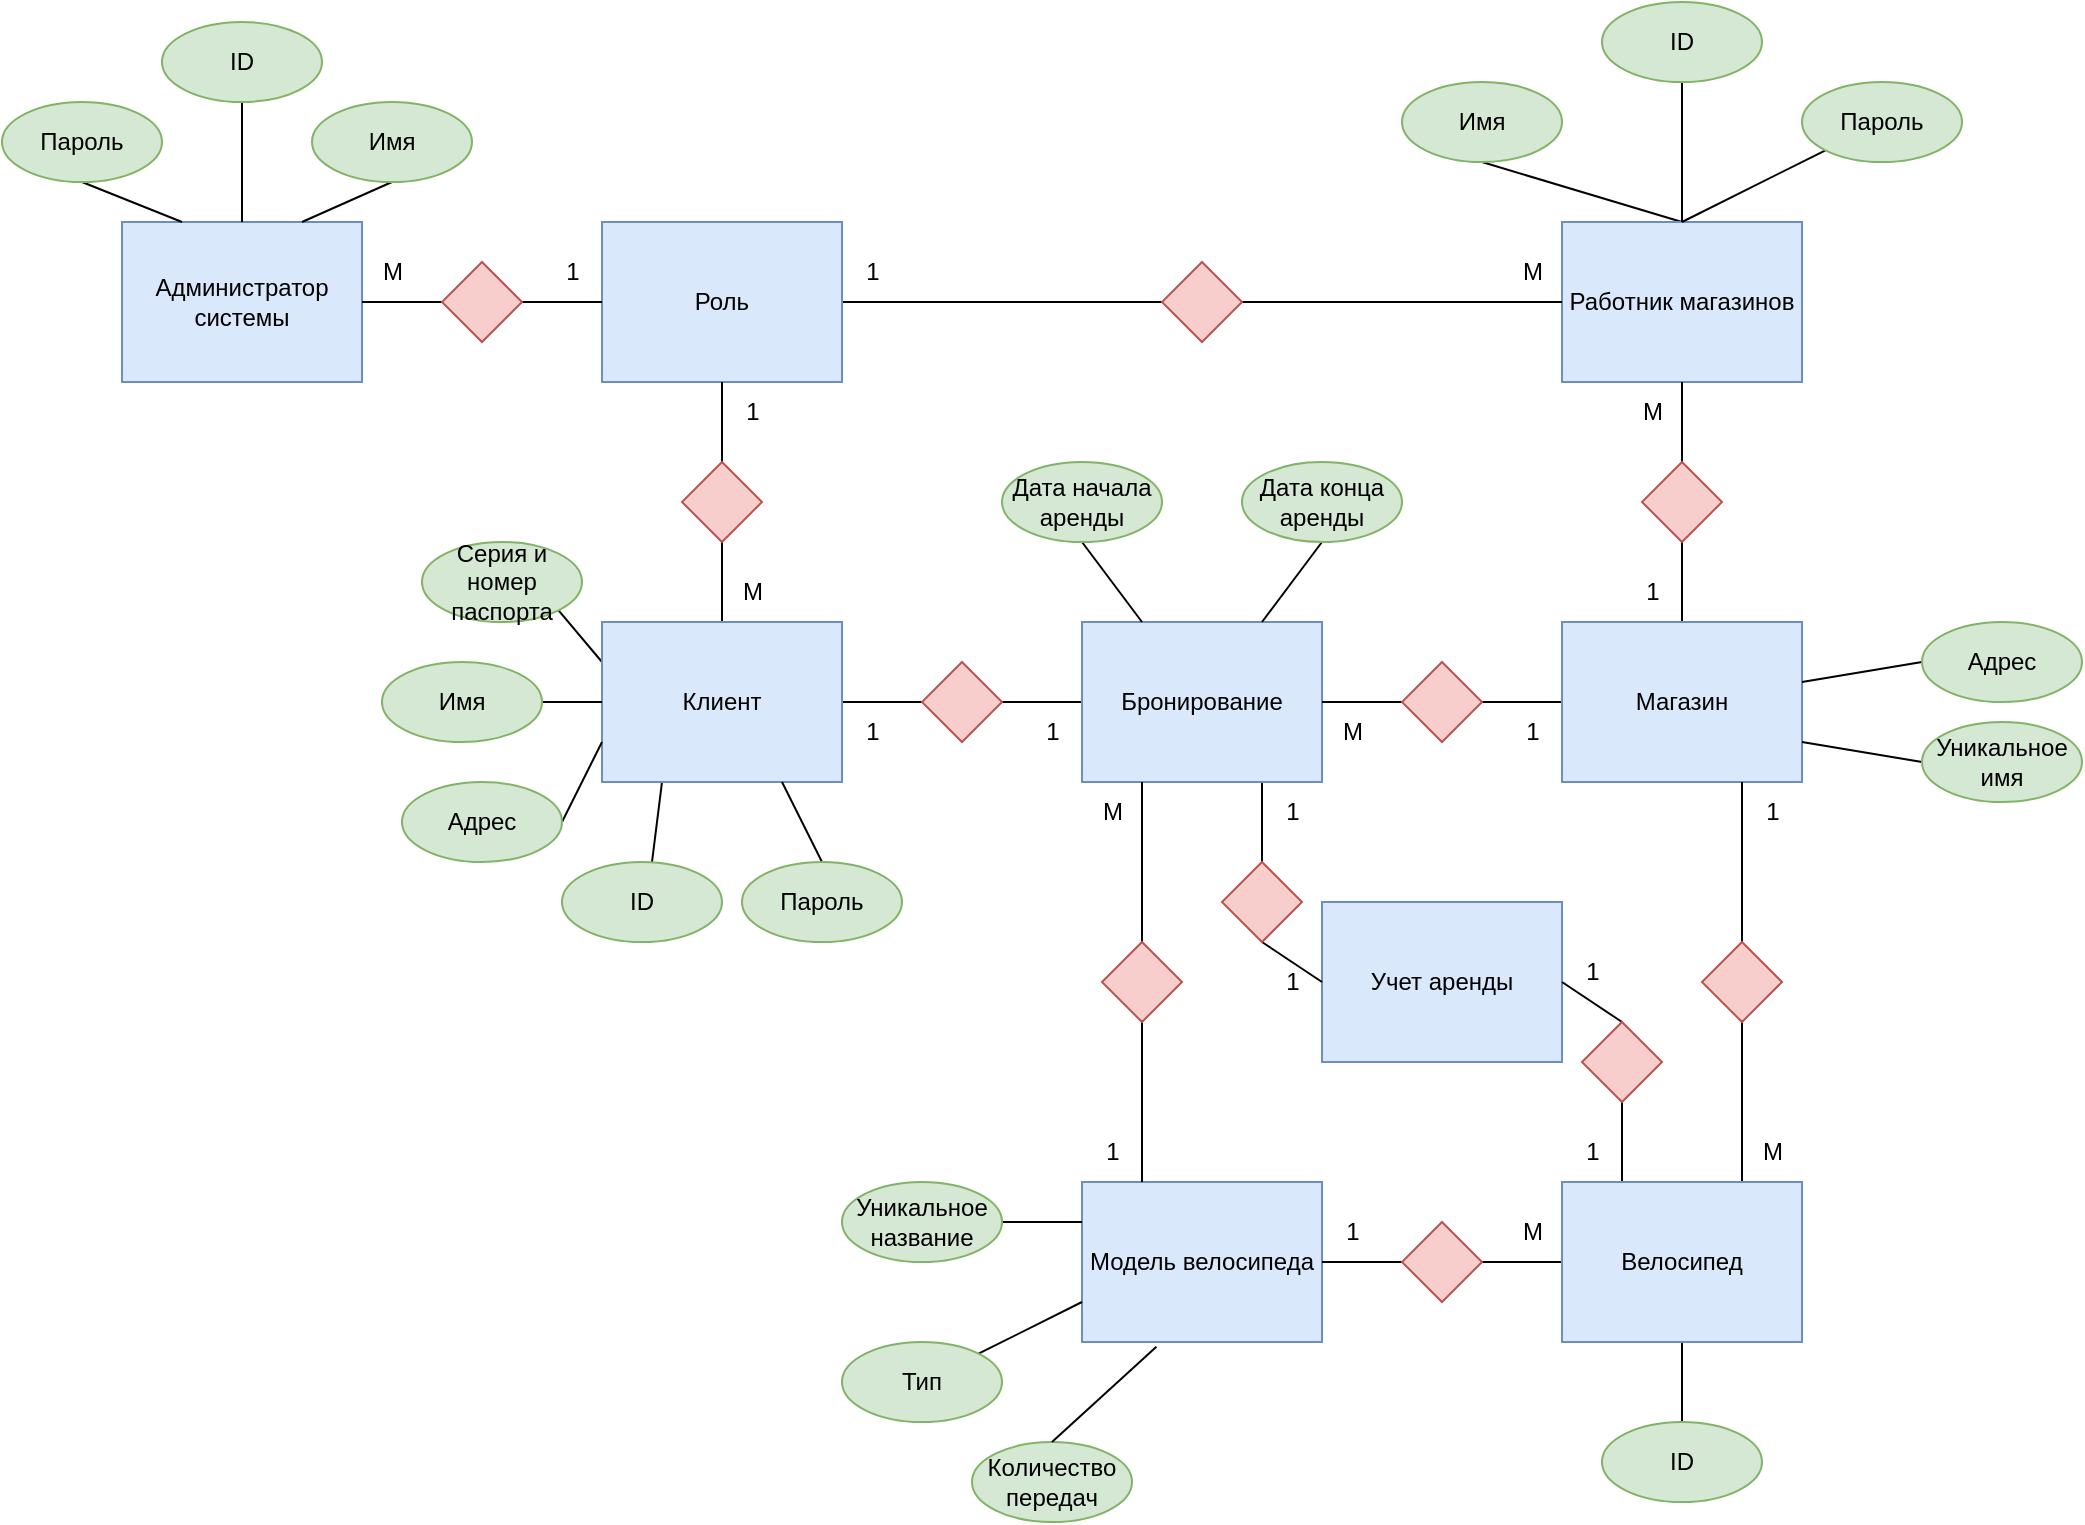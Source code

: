 <mxfile version="26.0.15" pages="6">
  <diagram id="XkStOb50PGYoHI9sRo4j" name="Инфологическая модель">
    <mxGraphModel dx="2927" dy="2427" grid="1" gridSize="10" guides="1" tooltips="1" connect="1" arrows="1" fold="1" page="1" pageScale="1" pageWidth="827" pageHeight="1169" math="0" shadow="0">
      <root>
        <mxCell id="0" />
        <mxCell id="1" parent="0" />
        <mxCell id="BaX5ZBMZweJ76i1v1zu9-5" style="edgeStyle=none;shape=connector;rounded=0;orthogonalLoop=1;jettySize=auto;html=1;exitX=1;exitY=0.5;exitDx=0;exitDy=0;entryX=0;entryY=0.5;entryDx=0;entryDy=0;strokeColor=default;align=center;verticalAlign=middle;fontFamily=Helvetica;fontSize=12;fontColor=default;labelBackgroundColor=default;startFill=0;endArrow=none;" edge="1" parent="1" source="4k0wfkkiHkNcyjWY7Jx8-1" target="4k0wfkkiHkNcyjWY7Jx8-3">
          <mxGeometry relative="1" as="geometry" />
        </mxCell>
        <mxCell id="BaX5ZBMZweJ76i1v1zu9-21" style="edgeStyle=none;shape=connector;rounded=0;orthogonalLoop=1;jettySize=auto;html=1;exitX=0;exitY=0.25;exitDx=0;exitDy=0;entryX=1;entryY=1;entryDx=0;entryDy=0;strokeColor=default;align=center;verticalAlign=middle;fontFamily=Helvetica;fontSize=12;fontColor=default;labelBackgroundColor=default;startFill=0;endArrow=none;" edge="1" parent="1" source="4k0wfkkiHkNcyjWY7Jx8-1" target="BaX5ZBMZweJ76i1v1zu9-20">
          <mxGeometry relative="1" as="geometry" />
        </mxCell>
        <mxCell id="BaX5ZBMZweJ76i1v1zu9-23" style="edgeStyle=none;shape=connector;rounded=0;orthogonalLoop=1;jettySize=auto;html=1;exitX=0.25;exitY=1;exitDx=0;exitDy=0;entryX=0.5;entryY=1;entryDx=0;entryDy=0;strokeColor=default;align=center;verticalAlign=middle;fontFamily=Helvetica;fontSize=12;fontColor=default;labelBackgroundColor=default;startFill=0;endArrow=none;" edge="1" parent="1" source="4k0wfkkiHkNcyjWY7Jx8-1" target="BaX5ZBMZweJ76i1v1zu9-22">
          <mxGeometry relative="1" as="geometry" />
        </mxCell>
        <mxCell id="lmWJ4_sTHjdbhTflXQGY-32" style="edgeStyle=none;shape=connector;rounded=0;orthogonalLoop=1;jettySize=auto;html=1;exitX=0.5;exitY=0;exitDx=0;exitDy=0;entryX=0.5;entryY=1;entryDx=0;entryDy=0;strokeColor=default;align=center;verticalAlign=middle;fontFamily=Helvetica;fontSize=12;fontColor=default;labelBackgroundColor=default;startFill=0;endArrow=none;endFill=0;" edge="1" parent="1" source="4k0wfkkiHkNcyjWY7Jx8-1" target="lmWJ4_sTHjdbhTflXQGY-31">
          <mxGeometry relative="1" as="geometry" />
        </mxCell>
        <mxCell id="4k0wfkkiHkNcyjWY7Jx8-1" value="Клиент" style="rounded=0;whiteSpace=wrap;html=1;strokeColor=#6c8ebf;align=center;verticalAlign=middle;fontFamily=Helvetica;fontSize=12;fillColor=#dae8fc;" vertex="1" parent="1">
          <mxGeometry x="120" y="160" width="120" height="80" as="geometry" />
        </mxCell>
        <mxCell id="BaX5ZBMZweJ76i1v1zu9-40" style="edgeStyle=none;shape=connector;rounded=0;orthogonalLoop=1;jettySize=auto;html=1;exitX=0.5;exitY=0;exitDx=0;exitDy=0;entryX=0.5;entryY=1;entryDx=0;entryDy=0;strokeColor=default;align=center;verticalAlign=middle;fontFamily=Helvetica;fontSize=12;fontColor=default;labelBackgroundColor=default;startFill=0;endArrow=none;" edge="1" parent="1" source="4k0wfkkiHkNcyjWY7Jx8-2" target="BaX5ZBMZweJ76i1v1zu9-2">
          <mxGeometry relative="1" as="geometry" />
        </mxCell>
        <mxCell id="4k0wfkkiHkNcyjWY7Jx8-2" value="ID" style="ellipse;whiteSpace=wrap;html=1;strokeColor=#82b366;align=center;verticalAlign=middle;fontFamily=Helvetica;fontSize=12;fillColor=#d5e8d4;" vertex="1" parent="1">
          <mxGeometry x="620" y="560" width="80" height="40" as="geometry" />
        </mxCell>
        <mxCell id="BaX5ZBMZweJ76i1v1zu9-6" style="edgeStyle=none;shape=connector;rounded=0;orthogonalLoop=1;jettySize=auto;html=1;exitX=1;exitY=0.5;exitDx=0;exitDy=0;entryX=0;entryY=0.5;entryDx=0;entryDy=0;strokeColor=default;align=center;verticalAlign=middle;fontFamily=Helvetica;fontSize=12;fontColor=default;labelBackgroundColor=default;startFill=0;endArrow=none;" edge="1" parent="1" source="4k0wfkkiHkNcyjWY7Jx8-3" target="BaX5ZBMZweJ76i1v1zu9-4">
          <mxGeometry relative="1" as="geometry" />
        </mxCell>
        <mxCell id="4k0wfkkiHkNcyjWY7Jx8-3" value="" style="rhombus;whiteSpace=wrap;html=1;strokeColor=#b85450;align=center;verticalAlign=middle;fontFamily=Helvetica;fontSize=12;fillColor=#f8cecc;" vertex="1" parent="1">
          <mxGeometry x="280" y="180" width="40" height="40" as="geometry" />
        </mxCell>
        <mxCell id="BaX5ZBMZweJ76i1v1zu9-8" style="edgeStyle=none;shape=connector;rounded=0;orthogonalLoop=1;jettySize=auto;html=1;exitX=0;exitY=0.5;exitDx=0;exitDy=0;entryX=1;entryY=0.5;entryDx=0;entryDy=0;strokeColor=default;align=center;verticalAlign=middle;fontFamily=Helvetica;fontSize=12;fontColor=default;labelBackgroundColor=default;startFill=0;endArrow=none;" edge="1" parent="1" source="4k0wfkkiHkNcyjWY7Jx8-4" target="BaX5ZBMZweJ76i1v1zu9-7">
          <mxGeometry relative="1" as="geometry" />
        </mxCell>
        <mxCell id="lmWJ4_sTHjdbhTflXQGY-11" style="edgeStyle=none;shape=connector;rounded=0;orthogonalLoop=1;jettySize=auto;html=1;exitX=0.5;exitY=0;exitDx=0;exitDy=0;entryX=0.5;entryY=1;entryDx=0;entryDy=0;strokeColor=default;align=center;verticalAlign=middle;fontFamily=Helvetica;fontSize=12;fontColor=default;labelBackgroundColor=default;startFill=0;endArrow=none;endFill=0;" edge="1" parent="1" source="4k0wfkkiHkNcyjWY7Jx8-4" target="lmWJ4_sTHjdbhTflXQGY-10">
          <mxGeometry relative="1" as="geometry" />
        </mxCell>
        <mxCell id="4k0wfkkiHkNcyjWY7Jx8-4" value="Магазин" style="rounded=0;whiteSpace=wrap;html=1;strokeColor=#6c8ebf;align=center;verticalAlign=middle;fontFamily=Helvetica;fontSize=12;fillColor=#dae8fc;" vertex="1" parent="1">
          <mxGeometry x="600" y="160" width="120" height="80" as="geometry" />
        </mxCell>
        <mxCell id="BaX5ZBMZweJ76i1v1zu9-15" style="edgeStyle=none;shape=connector;rounded=0;orthogonalLoop=1;jettySize=auto;html=1;exitX=0.75;exitY=0;exitDx=0;exitDy=0;entryX=0.5;entryY=1;entryDx=0;entryDy=0;strokeColor=default;align=center;verticalAlign=middle;fontFamily=Helvetica;fontSize=12;fontColor=default;labelBackgroundColor=default;startFill=0;endArrow=none;" edge="1" parent="1" source="BaX5ZBMZweJ76i1v1zu9-2" target="BaX5ZBMZweJ76i1v1zu9-14">
          <mxGeometry relative="1" as="geometry" />
        </mxCell>
        <mxCell id="BaX5ZBMZweJ76i1v1zu9-18" style="edgeStyle=none;shape=connector;rounded=0;orthogonalLoop=1;jettySize=auto;html=1;exitX=0;exitY=0.5;exitDx=0;exitDy=0;entryX=1;entryY=0.5;entryDx=0;entryDy=0;strokeColor=default;align=center;verticalAlign=middle;fontFamily=Helvetica;fontSize=12;fontColor=default;labelBackgroundColor=default;startFill=0;endArrow=none;" edge="1" parent="1" source="BaX5ZBMZweJ76i1v1zu9-2" target="BaX5ZBMZweJ76i1v1zu9-17">
          <mxGeometry relative="1" as="geometry" />
        </mxCell>
        <mxCell id="TpAXoVu1QkIn0_8xhT-U-9" style="edgeStyle=none;shape=connector;rounded=0;orthogonalLoop=1;jettySize=auto;html=1;exitX=0.25;exitY=0;exitDx=0;exitDy=0;entryX=0.5;entryY=1;entryDx=0;entryDy=0;strokeColor=default;align=center;verticalAlign=middle;fontFamily=Helvetica;fontSize=12;fontColor=default;labelBackgroundColor=default;startFill=0;endArrow=none;endFill=0;" edge="1" parent="1" source="BaX5ZBMZweJ76i1v1zu9-2" target="TpAXoVu1QkIn0_8xhT-U-8">
          <mxGeometry relative="1" as="geometry" />
        </mxCell>
        <mxCell id="BaX5ZBMZweJ76i1v1zu9-2" value="Велосипед" style="rounded=0;whiteSpace=wrap;html=1;strokeColor=#6c8ebf;align=center;verticalAlign=middle;fontFamily=Helvetica;fontSize=12;fillColor=#dae8fc;" vertex="1" parent="1">
          <mxGeometry x="600" y="440" width="120" height="80" as="geometry" />
        </mxCell>
        <mxCell id="BaX5ZBMZweJ76i1v1zu9-3" value="Модель велосипеда" style="rounded=0;whiteSpace=wrap;html=1;strokeColor=#6c8ebf;align=center;verticalAlign=middle;fontFamily=Helvetica;fontSize=12;fillColor=#dae8fc;" vertex="1" parent="1">
          <mxGeometry x="360" y="440" width="120" height="80" as="geometry" />
        </mxCell>
        <mxCell id="TpAXoVu1QkIn0_8xhT-U-6" style="edgeStyle=none;shape=connector;rounded=0;orthogonalLoop=1;jettySize=auto;html=1;exitX=0.75;exitY=1;exitDx=0;exitDy=0;entryX=0.5;entryY=0;entryDx=0;entryDy=0;strokeColor=default;align=center;verticalAlign=middle;fontFamily=Helvetica;fontSize=12;fontColor=default;labelBackgroundColor=default;startFill=0;endArrow=none;endFill=0;" edge="1" parent="1" source="BaX5ZBMZweJ76i1v1zu9-4" target="TpAXoVu1QkIn0_8xhT-U-5">
          <mxGeometry relative="1" as="geometry" />
        </mxCell>
        <mxCell id="BaX5ZBMZweJ76i1v1zu9-4" value="Бронирование" style="rounded=0;whiteSpace=wrap;html=1;strokeColor=#6c8ebf;align=center;verticalAlign=middle;fontFamily=Helvetica;fontSize=12;fillColor=#dae8fc;" vertex="1" parent="1">
          <mxGeometry x="360" y="160" width="120" height="80" as="geometry" />
        </mxCell>
        <mxCell id="BaX5ZBMZweJ76i1v1zu9-9" style="edgeStyle=none;shape=connector;rounded=0;orthogonalLoop=1;jettySize=auto;html=1;exitX=0;exitY=0.5;exitDx=0;exitDy=0;entryX=1;entryY=0.5;entryDx=0;entryDy=0;strokeColor=default;align=center;verticalAlign=middle;fontFamily=Helvetica;fontSize=12;fontColor=default;labelBackgroundColor=default;startFill=0;endArrow=none;" edge="1" parent="1" source="BaX5ZBMZweJ76i1v1zu9-7" target="BaX5ZBMZweJ76i1v1zu9-4">
          <mxGeometry relative="1" as="geometry" />
        </mxCell>
        <mxCell id="BaX5ZBMZweJ76i1v1zu9-7" value="" style="rhombus;whiteSpace=wrap;html=1;strokeColor=#b85450;align=center;verticalAlign=middle;fontFamily=Helvetica;fontSize=12;fillColor=#f8cecc;" vertex="1" parent="1">
          <mxGeometry x="520" y="180" width="40" height="40" as="geometry" />
        </mxCell>
        <mxCell id="BaX5ZBMZweJ76i1v1zu9-11" style="edgeStyle=none;shape=connector;rounded=0;orthogonalLoop=1;jettySize=auto;html=1;exitX=0.5;exitY=0;exitDx=0;exitDy=0;entryX=0.25;entryY=1;entryDx=0;entryDy=0;strokeColor=default;align=center;verticalAlign=middle;fontFamily=Helvetica;fontSize=12;fontColor=default;labelBackgroundColor=default;startFill=0;endArrow=none;" edge="1" parent="1" source="BaX5ZBMZweJ76i1v1zu9-10" target="BaX5ZBMZweJ76i1v1zu9-4">
          <mxGeometry relative="1" as="geometry" />
        </mxCell>
        <mxCell id="BaX5ZBMZweJ76i1v1zu9-12" style="edgeStyle=none;shape=connector;rounded=0;orthogonalLoop=1;jettySize=auto;html=1;exitX=0.5;exitY=1;exitDx=0;exitDy=0;entryX=0.25;entryY=0;entryDx=0;entryDy=0;strokeColor=default;align=center;verticalAlign=middle;fontFamily=Helvetica;fontSize=12;fontColor=default;labelBackgroundColor=default;startFill=0;endArrow=none;" edge="1" parent="1" source="BaX5ZBMZweJ76i1v1zu9-10" target="BaX5ZBMZweJ76i1v1zu9-3">
          <mxGeometry relative="1" as="geometry" />
        </mxCell>
        <mxCell id="BaX5ZBMZweJ76i1v1zu9-10" value="" style="rhombus;whiteSpace=wrap;html=1;strokeColor=#b85450;align=center;verticalAlign=middle;fontFamily=Helvetica;fontSize=12;fillColor=#f8cecc;" vertex="1" parent="1">
          <mxGeometry x="370" y="320" width="40" height="40" as="geometry" />
        </mxCell>
        <mxCell id="BaX5ZBMZweJ76i1v1zu9-16" style="edgeStyle=none;shape=connector;rounded=0;orthogonalLoop=1;jettySize=auto;html=1;exitX=0.5;exitY=0;exitDx=0;exitDy=0;entryX=0.75;entryY=1;entryDx=0;entryDy=0;strokeColor=default;align=center;verticalAlign=middle;fontFamily=Helvetica;fontSize=12;fontColor=default;labelBackgroundColor=default;startFill=0;endArrow=none;" edge="1" parent="1" source="BaX5ZBMZweJ76i1v1zu9-14" target="4k0wfkkiHkNcyjWY7Jx8-4">
          <mxGeometry relative="1" as="geometry" />
        </mxCell>
        <mxCell id="BaX5ZBMZweJ76i1v1zu9-14" value="" style="rhombus;whiteSpace=wrap;html=1;strokeColor=#b85450;align=center;verticalAlign=middle;fontFamily=Helvetica;fontSize=12;fillColor=#f8cecc;" vertex="1" parent="1">
          <mxGeometry x="670" y="320" width="40" height="40" as="geometry" />
        </mxCell>
        <mxCell id="BaX5ZBMZweJ76i1v1zu9-19" style="edgeStyle=none;shape=connector;rounded=0;orthogonalLoop=1;jettySize=auto;html=1;exitX=0;exitY=0.5;exitDx=0;exitDy=0;strokeColor=default;align=center;verticalAlign=middle;fontFamily=Helvetica;fontSize=12;fontColor=default;labelBackgroundColor=default;startFill=0;endArrow=none;entryX=1;entryY=0.5;entryDx=0;entryDy=0;" edge="1" parent="1" source="BaX5ZBMZweJ76i1v1zu9-17" target="BaX5ZBMZweJ76i1v1zu9-3">
          <mxGeometry relative="1" as="geometry">
            <mxPoint x="490" y="480" as="targetPoint" />
          </mxGeometry>
        </mxCell>
        <mxCell id="BaX5ZBMZweJ76i1v1zu9-17" value="" style="rhombus;whiteSpace=wrap;html=1;strokeColor=#b85450;align=center;verticalAlign=middle;fontFamily=Helvetica;fontSize=12;fillColor=#f8cecc;" vertex="1" parent="1">
          <mxGeometry x="520" y="460" width="40" height="40" as="geometry" />
        </mxCell>
        <mxCell id="BaX5ZBMZweJ76i1v1zu9-20" value="Серия и номер паспорта" style="ellipse;whiteSpace=wrap;html=1;strokeColor=#82b366;align=center;verticalAlign=middle;fontFamily=Helvetica;fontSize=12;fillColor=#d5e8d4;" vertex="1" parent="1">
          <mxGeometry x="30" y="120" width="80" height="40" as="geometry" />
        </mxCell>
        <mxCell id="BaX5ZBMZweJ76i1v1zu9-22" value="ID" style="ellipse;whiteSpace=wrap;html=1;strokeColor=#82b366;align=center;verticalAlign=middle;fontFamily=Helvetica;fontSize=12;fillColor=#d5e8d4;" vertex="1" parent="1">
          <mxGeometry x="100" y="280" width="80" height="40" as="geometry" />
        </mxCell>
        <mxCell id="BaX5ZBMZweJ76i1v1zu9-27" style="edgeStyle=none;shape=connector;rounded=0;orthogonalLoop=1;jettySize=auto;html=1;exitX=1;exitY=0.5;exitDx=0;exitDy=0;entryX=0;entryY=0.5;entryDx=0;entryDy=0;strokeColor=default;align=center;verticalAlign=middle;fontFamily=Helvetica;fontSize=12;fontColor=default;labelBackgroundColor=default;startFill=0;endArrow=none;" edge="1" parent="1" source="BaX5ZBMZweJ76i1v1zu9-24" target="4k0wfkkiHkNcyjWY7Jx8-1">
          <mxGeometry relative="1" as="geometry" />
        </mxCell>
        <mxCell id="BaX5ZBMZweJ76i1v1zu9-24" value="Имя" style="ellipse;whiteSpace=wrap;html=1;strokeColor=#82b366;align=center;verticalAlign=middle;fontFamily=Helvetica;fontSize=12;fillColor=#d5e8d4;" vertex="1" parent="1">
          <mxGeometry x="10" y="180" width="80" height="40" as="geometry" />
        </mxCell>
        <mxCell id="BaX5ZBMZweJ76i1v1zu9-26" style="edgeStyle=none;shape=connector;rounded=0;orthogonalLoop=1;jettySize=auto;html=1;exitX=1;exitY=0.5;exitDx=0;exitDy=0;entryX=0;entryY=0.75;entryDx=0;entryDy=0;strokeColor=default;align=center;verticalAlign=middle;fontFamily=Helvetica;fontSize=12;fontColor=default;labelBackgroundColor=default;startFill=0;endArrow=none;" edge="1" parent="1" source="BaX5ZBMZweJ76i1v1zu9-25" target="4k0wfkkiHkNcyjWY7Jx8-1">
          <mxGeometry relative="1" as="geometry" />
        </mxCell>
        <mxCell id="BaX5ZBMZweJ76i1v1zu9-25" value="Адрес" style="ellipse;whiteSpace=wrap;html=1;strokeColor=#82b366;align=center;verticalAlign=middle;fontFamily=Helvetica;fontSize=12;fillColor=#d5e8d4;" vertex="1" parent="1">
          <mxGeometry x="20" y="240" width="80" height="40" as="geometry" />
        </mxCell>
        <mxCell id="BaX5ZBMZweJ76i1v1zu9-28" value="1" style="text;html=1;align=center;verticalAlign=middle;resizable=0;points=[];autosize=1;strokeColor=none;fillColor=none;fontFamily=Helvetica;fontSize=12;fontColor=default;" vertex="1" parent="1">
          <mxGeometry x="240" y="200" width="30" height="30" as="geometry" />
        </mxCell>
        <mxCell id="BaX5ZBMZweJ76i1v1zu9-29" value="1" style="text;html=1;align=center;verticalAlign=middle;resizable=0;points=[];autosize=1;strokeColor=none;fillColor=none;fontFamily=Helvetica;fontSize=12;fontColor=default;" vertex="1" parent="1">
          <mxGeometry x="330" y="200" width="30" height="30" as="geometry" />
        </mxCell>
        <mxCell id="BaX5ZBMZweJ76i1v1zu9-30" value="1" style="text;html=1;align=center;verticalAlign=middle;resizable=0;points=[];autosize=1;strokeColor=none;fillColor=none;fontFamily=Helvetica;fontSize=12;fontColor=default;" vertex="1" parent="1">
          <mxGeometry x="570" y="200" width="30" height="30" as="geometry" />
        </mxCell>
        <mxCell id="BaX5ZBMZweJ76i1v1zu9-31" value="М" style="text;html=1;align=center;verticalAlign=middle;resizable=0;points=[];autosize=1;strokeColor=none;fillColor=none;fontFamily=Helvetica;fontSize=12;fontColor=default;" vertex="1" parent="1">
          <mxGeometry x="480" y="200" width="30" height="30" as="geometry" />
        </mxCell>
        <mxCell id="BaX5ZBMZweJ76i1v1zu9-32" value="М" style="text;html=1;align=center;verticalAlign=middle;resizable=0;points=[];autosize=1;strokeColor=none;fillColor=none;fontFamily=Helvetica;fontSize=12;fontColor=default;" vertex="1" parent="1">
          <mxGeometry x="360" y="240" width="30" height="30" as="geometry" />
        </mxCell>
        <mxCell id="BaX5ZBMZweJ76i1v1zu9-33" value="1" style="text;html=1;align=center;verticalAlign=middle;resizable=0;points=[];autosize=1;strokeColor=none;fillColor=none;fontFamily=Helvetica;fontSize=12;fontColor=default;" vertex="1" parent="1">
          <mxGeometry x="360" y="410" width="30" height="30" as="geometry" />
        </mxCell>
        <mxCell id="BaX5ZBMZweJ76i1v1zu9-37" style="edgeStyle=none;shape=connector;rounded=0;orthogonalLoop=1;jettySize=auto;html=1;exitX=1;exitY=0.5;exitDx=0;exitDy=0;entryX=0;entryY=0.25;entryDx=0;entryDy=0;strokeColor=default;align=center;verticalAlign=middle;fontFamily=Helvetica;fontSize=12;fontColor=default;labelBackgroundColor=default;startFill=0;endArrow=none;" edge="1" parent="1" source="BaX5ZBMZweJ76i1v1zu9-34" target="BaX5ZBMZweJ76i1v1zu9-3">
          <mxGeometry relative="1" as="geometry" />
        </mxCell>
        <mxCell id="BaX5ZBMZweJ76i1v1zu9-34" value="Уникальное название" style="ellipse;whiteSpace=wrap;html=1;strokeColor=#82b366;align=center;verticalAlign=middle;fontFamily=Helvetica;fontSize=12;fillColor=#d5e8d4;" vertex="1" parent="1">
          <mxGeometry x="240" y="440" width="80" height="40" as="geometry" />
        </mxCell>
        <mxCell id="BaX5ZBMZweJ76i1v1zu9-38" style="edgeStyle=none;shape=connector;rounded=0;orthogonalLoop=1;jettySize=auto;html=1;exitX=1;exitY=0;exitDx=0;exitDy=0;entryX=0;entryY=0.75;entryDx=0;entryDy=0;strokeColor=default;align=center;verticalAlign=middle;fontFamily=Helvetica;fontSize=12;fontColor=default;labelBackgroundColor=default;startFill=0;endArrow=none;" edge="1" parent="1" source="BaX5ZBMZweJ76i1v1zu9-35" target="BaX5ZBMZweJ76i1v1zu9-3">
          <mxGeometry relative="1" as="geometry" />
        </mxCell>
        <mxCell id="BaX5ZBMZweJ76i1v1zu9-35" value="Тип" style="ellipse;whiteSpace=wrap;html=1;strokeColor=#82b366;align=center;verticalAlign=middle;fontFamily=Helvetica;fontSize=12;fillColor=#d5e8d4;" vertex="1" parent="1">
          <mxGeometry x="240" y="520" width="80" height="40" as="geometry" />
        </mxCell>
        <mxCell id="BaX5ZBMZweJ76i1v1zu9-36" value="Количество передач" style="ellipse;whiteSpace=wrap;html=1;strokeColor=#82b366;align=center;verticalAlign=middle;fontFamily=Helvetica;fontSize=12;fillColor=#d5e8d4;" vertex="1" parent="1">
          <mxGeometry x="305" y="570" width="80" height="40" as="geometry" />
        </mxCell>
        <mxCell id="BaX5ZBMZweJ76i1v1zu9-39" style="edgeStyle=none;shape=connector;rounded=0;orthogonalLoop=1;jettySize=auto;html=1;exitX=0.5;exitY=0;exitDx=0;exitDy=0;entryX=0.31;entryY=1.03;entryDx=0;entryDy=0;entryPerimeter=0;strokeColor=default;align=center;verticalAlign=middle;fontFamily=Helvetica;fontSize=12;fontColor=default;labelBackgroundColor=default;startFill=0;endArrow=none;" edge="1" parent="1" source="BaX5ZBMZweJ76i1v1zu9-36" target="BaX5ZBMZweJ76i1v1zu9-3">
          <mxGeometry relative="1" as="geometry" />
        </mxCell>
        <mxCell id="BaX5ZBMZweJ76i1v1zu9-41" value="1" style="text;html=1;align=center;verticalAlign=middle;resizable=0;points=[];autosize=1;strokeColor=none;fillColor=none;fontFamily=Helvetica;fontSize=12;fontColor=default;" vertex="1" parent="1">
          <mxGeometry x="480" y="450" width="30" height="30" as="geometry" />
        </mxCell>
        <mxCell id="BaX5ZBMZweJ76i1v1zu9-42" value="М" style="text;html=1;align=center;verticalAlign=middle;resizable=0;points=[];autosize=1;strokeColor=none;fillColor=none;fontFamily=Helvetica;fontSize=12;fontColor=default;" vertex="1" parent="1">
          <mxGeometry x="570" y="450" width="30" height="30" as="geometry" />
        </mxCell>
        <mxCell id="BaX5ZBMZweJ76i1v1zu9-43" value="М" style="text;html=1;align=center;verticalAlign=middle;resizable=0;points=[];autosize=1;strokeColor=none;fillColor=none;fontFamily=Helvetica;fontSize=12;fontColor=default;" vertex="1" parent="1">
          <mxGeometry x="690" y="410" width="30" height="30" as="geometry" />
        </mxCell>
        <mxCell id="BaX5ZBMZweJ76i1v1zu9-44" value="1" style="text;html=1;align=center;verticalAlign=middle;resizable=0;points=[];autosize=1;strokeColor=none;fillColor=none;fontFamily=Helvetica;fontSize=12;fontColor=default;" vertex="1" parent="1">
          <mxGeometry x="690" y="240" width="30" height="30" as="geometry" />
        </mxCell>
        <mxCell id="BaX5ZBMZweJ76i1v1zu9-46" style="edgeStyle=none;shape=connector;rounded=0;orthogonalLoop=1;jettySize=auto;html=1;exitX=0;exitY=0.5;exitDx=0;exitDy=0;entryX=1;entryY=0.75;entryDx=0;entryDy=0;strokeColor=default;align=center;verticalAlign=middle;fontFamily=Helvetica;fontSize=12;fontColor=default;labelBackgroundColor=default;startFill=0;endArrow=none;" edge="1" parent="1" source="BaX5ZBMZweJ76i1v1zu9-45" target="4k0wfkkiHkNcyjWY7Jx8-4">
          <mxGeometry relative="1" as="geometry" />
        </mxCell>
        <mxCell id="BaX5ZBMZweJ76i1v1zu9-45" value="Уникальное имя" style="ellipse;whiteSpace=wrap;html=1;strokeColor=#82b366;align=center;verticalAlign=middle;fontFamily=Helvetica;fontSize=12;fillColor=#d5e8d4;" vertex="1" parent="1">
          <mxGeometry x="780" y="210" width="80" height="40" as="geometry" />
        </mxCell>
        <mxCell id="BaX5ZBMZweJ76i1v1zu9-48" style="edgeStyle=none;shape=connector;rounded=0;orthogonalLoop=1;jettySize=auto;html=1;exitX=0;exitY=0.5;exitDx=0;exitDy=0;entryX=1;entryY=0.375;entryDx=0;entryDy=0;strokeColor=default;align=center;verticalAlign=middle;fontFamily=Helvetica;fontSize=12;fontColor=default;labelBackgroundColor=default;startFill=0;endArrow=none;entryPerimeter=0;" edge="1" parent="1" source="BaX5ZBMZweJ76i1v1zu9-47" target="4k0wfkkiHkNcyjWY7Jx8-4">
          <mxGeometry relative="1" as="geometry" />
        </mxCell>
        <mxCell id="BaX5ZBMZweJ76i1v1zu9-47" value="Адрес" style="ellipse;whiteSpace=wrap;html=1;strokeColor=#82b366;align=center;verticalAlign=middle;fontFamily=Helvetica;fontSize=12;fillColor=#d5e8d4;" vertex="1" parent="1">
          <mxGeometry x="780" y="160" width="80" height="40" as="geometry" />
        </mxCell>
        <mxCell id="lmWJ4_sTHjdbhTflXQGY-2" style="edgeStyle=none;shape=connector;rounded=0;orthogonalLoop=1;jettySize=auto;html=1;exitX=0.5;exitY=1;exitDx=0;exitDy=0;entryX=0.25;entryY=0;entryDx=0;entryDy=0;strokeColor=default;align=center;verticalAlign=middle;fontFamily=Helvetica;fontSize=12;fontColor=default;labelBackgroundColor=default;startFill=0;endArrow=none;endFill=0;" edge="1" parent="1" source="lmWJ4_sTHjdbhTflXQGY-1" target="BaX5ZBMZweJ76i1v1zu9-4">
          <mxGeometry relative="1" as="geometry" />
        </mxCell>
        <mxCell id="lmWJ4_sTHjdbhTflXQGY-1" value="Дата начала аренды" style="ellipse;whiteSpace=wrap;html=1;strokeColor=#82b366;align=center;verticalAlign=middle;fontFamily=Helvetica;fontSize=12;fillColor=#d5e8d4;" vertex="1" parent="1">
          <mxGeometry x="320" y="80" width="80" height="40" as="geometry" />
        </mxCell>
        <mxCell id="lmWJ4_sTHjdbhTflXQGY-4" style="edgeStyle=none;shape=connector;rounded=0;orthogonalLoop=1;jettySize=auto;html=1;exitX=0.5;exitY=1;exitDx=0;exitDy=0;entryX=0.75;entryY=0;entryDx=0;entryDy=0;strokeColor=default;align=center;verticalAlign=middle;fontFamily=Helvetica;fontSize=12;fontColor=default;labelBackgroundColor=default;startFill=0;endArrow=none;endFill=0;" edge="1" parent="1" source="lmWJ4_sTHjdbhTflXQGY-3" target="BaX5ZBMZweJ76i1v1zu9-4">
          <mxGeometry relative="1" as="geometry" />
        </mxCell>
        <mxCell id="lmWJ4_sTHjdbhTflXQGY-3" value="Дата конца аренды" style="ellipse;whiteSpace=wrap;html=1;strokeColor=#82b366;align=center;verticalAlign=middle;fontFamily=Helvetica;fontSize=12;fillColor=#d5e8d4;" vertex="1" parent="1">
          <mxGeometry x="440" y="80" width="80" height="40" as="geometry" />
        </mxCell>
        <mxCell id="lmWJ4_sTHjdbhTflXQGY-18" style="edgeStyle=none;shape=connector;rounded=0;orthogonalLoop=1;jettySize=auto;html=1;exitX=0.5;exitY=0;exitDx=0;exitDy=0;entryX=0.5;entryY=1;entryDx=0;entryDy=0;strokeColor=default;align=center;verticalAlign=middle;fontFamily=Helvetica;fontSize=12;fontColor=default;labelBackgroundColor=default;startFill=0;endArrow=none;endFill=0;" edge="1" parent="1" source="lmWJ4_sTHjdbhTflXQGY-9" target="lmWJ4_sTHjdbhTflXQGY-17">
          <mxGeometry relative="1" as="geometry" />
        </mxCell>
        <mxCell id="lmWJ4_sTHjdbhTflXQGY-9" value="Работник магазинов" style="rounded=0;whiteSpace=wrap;html=1;strokeColor=#6c8ebf;align=center;verticalAlign=middle;fontFamily=Helvetica;fontSize=12;fillColor=#dae8fc;" vertex="1" parent="1">
          <mxGeometry x="600" y="-40" width="120" height="80" as="geometry" />
        </mxCell>
        <mxCell id="lmWJ4_sTHjdbhTflXQGY-12" style="edgeStyle=none;shape=connector;rounded=0;orthogonalLoop=1;jettySize=auto;html=1;exitX=0.5;exitY=0;exitDx=0;exitDy=0;entryX=0.5;entryY=1;entryDx=0;entryDy=0;strokeColor=default;align=center;verticalAlign=middle;fontFamily=Helvetica;fontSize=12;fontColor=default;labelBackgroundColor=default;startFill=0;endArrow=none;endFill=0;" edge="1" parent="1" source="lmWJ4_sTHjdbhTflXQGY-10" target="lmWJ4_sTHjdbhTflXQGY-9">
          <mxGeometry relative="1" as="geometry" />
        </mxCell>
        <mxCell id="lmWJ4_sTHjdbhTflXQGY-10" value="" style="rhombus;whiteSpace=wrap;html=1;strokeColor=#b85450;align=center;verticalAlign=middle;fontFamily=Helvetica;fontSize=12;fillColor=#f8cecc;" vertex="1" parent="1">
          <mxGeometry x="640" y="80" width="40" height="40" as="geometry" />
        </mxCell>
        <mxCell id="lmWJ4_sTHjdbhTflXQGY-13" value="1" style="text;html=1;align=center;verticalAlign=middle;resizable=0;points=[];autosize=1;strokeColor=none;fillColor=none;fontFamily=Helvetica;fontSize=12;fontColor=default;" vertex="1" parent="1">
          <mxGeometry x="630" y="130" width="30" height="30" as="geometry" />
        </mxCell>
        <mxCell id="lmWJ4_sTHjdbhTflXQGY-14" value="М" style="text;html=1;align=center;verticalAlign=middle;resizable=0;points=[];autosize=1;strokeColor=none;fillColor=none;fontFamily=Helvetica;fontSize=12;fontColor=default;" vertex="1" parent="1">
          <mxGeometry x="630" y="40" width="30" height="30" as="geometry" />
        </mxCell>
        <mxCell id="lmWJ4_sTHjdbhTflXQGY-17" value="Имя" style="ellipse;whiteSpace=wrap;html=1;strokeColor=#82b366;align=center;verticalAlign=middle;fontFamily=Helvetica;fontSize=12;fillColor=#d5e8d4;" vertex="1" parent="1">
          <mxGeometry x="520" y="-110" width="80" height="40" as="geometry" />
        </mxCell>
        <mxCell id="lmWJ4_sTHjdbhTflXQGY-19" value="Администратор системы" style="rounded=0;whiteSpace=wrap;html=1;strokeColor=#6c8ebf;align=center;verticalAlign=middle;fontFamily=Helvetica;fontSize=12;fillColor=#dae8fc;" vertex="1" parent="1">
          <mxGeometry x="-120" y="-40" width="120" height="80" as="geometry" />
        </mxCell>
        <mxCell id="lmWJ4_sTHjdbhTflXQGY-23" style="edgeStyle=none;shape=connector;rounded=0;orthogonalLoop=1;jettySize=auto;html=1;exitX=0.5;exitY=1;exitDx=0;exitDy=0;entryX=0.75;entryY=0;entryDx=0;entryDy=0;strokeColor=default;align=center;verticalAlign=middle;fontFamily=Helvetica;fontSize=12;fontColor=default;labelBackgroundColor=default;startFill=0;endArrow=none;endFill=0;" edge="1" parent="1" source="lmWJ4_sTHjdbhTflXQGY-21" target="lmWJ4_sTHjdbhTflXQGY-19">
          <mxGeometry relative="1" as="geometry" />
        </mxCell>
        <mxCell id="lmWJ4_sTHjdbhTflXQGY-21" value="Имя" style="ellipse;whiteSpace=wrap;html=1;strokeColor=#82b366;align=center;verticalAlign=middle;fontFamily=Helvetica;fontSize=12;fillColor=#d5e8d4;" vertex="1" parent="1">
          <mxGeometry x="-25" y="-100" width="80" height="40" as="geometry" />
        </mxCell>
        <mxCell id="lmWJ4_sTHjdbhTflXQGY-25" style="edgeStyle=none;shape=connector;rounded=0;orthogonalLoop=1;jettySize=auto;html=1;exitX=0.5;exitY=0;exitDx=0;exitDy=0;entryX=0.75;entryY=1;entryDx=0;entryDy=0;strokeColor=default;align=center;verticalAlign=middle;fontFamily=Helvetica;fontSize=12;fontColor=default;labelBackgroundColor=default;startFill=0;endArrow=none;endFill=0;" edge="1" parent="1" source="lmWJ4_sTHjdbhTflXQGY-24" target="4k0wfkkiHkNcyjWY7Jx8-1">
          <mxGeometry relative="1" as="geometry" />
        </mxCell>
        <mxCell id="lmWJ4_sTHjdbhTflXQGY-24" value="Пароль" style="ellipse;whiteSpace=wrap;html=1;strokeColor=#82b366;align=center;verticalAlign=middle;fontFamily=Helvetica;fontSize=12;fillColor=#d5e8d4;" vertex="1" parent="1">
          <mxGeometry x="190" y="280" width="80" height="40" as="geometry" />
        </mxCell>
        <mxCell id="lmWJ4_sTHjdbhTflXQGY-27" style="edgeStyle=none;shape=connector;rounded=0;orthogonalLoop=1;jettySize=auto;html=1;exitX=0.5;exitY=1;exitDx=0;exitDy=0;entryX=0.25;entryY=0;entryDx=0;entryDy=0;strokeColor=default;align=center;verticalAlign=middle;fontFamily=Helvetica;fontSize=12;fontColor=default;labelBackgroundColor=default;startFill=0;endArrow=none;endFill=0;" edge="1" parent="1" source="lmWJ4_sTHjdbhTflXQGY-26" target="lmWJ4_sTHjdbhTflXQGY-19">
          <mxGeometry relative="1" as="geometry">
            <mxPoint x="78.284" y="-235.858" as="sourcePoint" />
          </mxGeometry>
        </mxCell>
        <mxCell id="lmWJ4_sTHjdbhTflXQGY-26" value="Пароль" style="ellipse;whiteSpace=wrap;html=1;strokeColor=#82b366;align=center;verticalAlign=middle;fontFamily=Helvetica;fontSize=12;fillColor=#d5e8d4;" vertex="1" parent="1">
          <mxGeometry x="-180" y="-100" width="80" height="40" as="geometry" />
        </mxCell>
        <mxCell id="lmWJ4_sTHjdbhTflXQGY-29" style="edgeStyle=none;shape=connector;rounded=0;orthogonalLoop=1;jettySize=auto;html=1;exitX=0;exitY=1;exitDx=0;exitDy=0;entryX=0.5;entryY=0;entryDx=0;entryDy=0;strokeColor=default;align=center;verticalAlign=middle;fontFamily=Helvetica;fontSize=12;fontColor=default;labelBackgroundColor=default;startFill=0;endArrow=none;endFill=0;" edge="1" parent="1" source="lmWJ4_sTHjdbhTflXQGY-28" target="lmWJ4_sTHjdbhTflXQGY-9">
          <mxGeometry relative="1" as="geometry" />
        </mxCell>
        <mxCell id="lmWJ4_sTHjdbhTflXQGY-28" value="Пароль" style="ellipse;whiteSpace=wrap;html=1;strokeColor=#82b366;align=center;verticalAlign=middle;fontFamily=Helvetica;fontSize=12;fillColor=#d5e8d4;" vertex="1" parent="1">
          <mxGeometry x="720" y="-110" width="80" height="40" as="geometry" />
        </mxCell>
        <mxCell id="lmWJ4_sTHjdbhTflXQGY-36" style="edgeStyle=none;shape=connector;rounded=0;orthogonalLoop=1;jettySize=auto;html=1;exitX=1;exitY=0.5;exitDx=0;exitDy=0;strokeColor=default;align=center;verticalAlign=middle;fontFamily=Helvetica;fontSize=12;fontColor=default;labelBackgroundColor=default;startFill=0;endArrow=none;endFill=0;entryX=0;entryY=0.5;entryDx=0;entryDy=0;" edge="1" parent="1" source="lmWJ4_sTHjdbhTflXQGY-30" target="lmWJ4_sTHjdbhTflXQGY-44">
          <mxGeometry relative="1" as="geometry">
            <mxPoint x="280" as="targetPoint" />
          </mxGeometry>
        </mxCell>
        <mxCell id="lmWJ4_sTHjdbhTflXQGY-30" value="Роль" style="rounded=0;whiteSpace=wrap;html=1;strokeColor=#6c8ebf;align=center;verticalAlign=middle;fontFamily=Helvetica;fontSize=12;fillColor=#dae8fc;" vertex="1" parent="1">
          <mxGeometry x="120" y="-40" width="120" height="80" as="geometry" />
        </mxCell>
        <mxCell id="lmWJ4_sTHjdbhTflXQGY-33" style="edgeStyle=none;shape=connector;rounded=0;orthogonalLoop=1;jettySize=auto;html=1;exitX=0.5;exitY=0;exitDx=0;exitDy=0;entryX=0.5;entryY=1;entryDx=0;entryDy=0;strokeColor=default;align=center;verticalAlign=middle;fontFamily=Helvetica;fontSize=12;fontColor=default;labelBackgroundColor=default;startFill=0;endArrow=none;endFill=0;" edge="1" parent="1" source="lmWJ4_sTHjdbhTflXQGY-31" target="lmWJ4_sTHjdbhTflXQGY-30">
          <mxGeometry relative="1" as="geometry" />
        </mxCell>
        <mxCell id="lmWJ4_sTHjdbhTflXQGY-31" value="" style="rhombus;whiteSpace=wrap;html=1;strokeColor=#b85450;align=center;verticalAlign=middle;fontFamily=Helvetica;fontSize=12;fillColor=#f8cecc;" vertex="1" parent="1">
          <mxGeometry x="160" y="80" width="40" height="40" as="geometry" />
        </mxCell>
        <mxCell id="lmWJ4_sTHjdbhTflXQGY-34" value="М" style="text;html=1;align=center;verticalAlign=middle;resizable=0;points=[];autosize=1;strokeColor=none;fillColor=none;fontFamily=Helvetica;fontSize=12;fontColor=default;" vertex="1" parent="1">
          <mxGeometry x="180" y="130" width="30" height="30" as="geometry" />
        </mxCell>
        <mxCell id="lmWJ4_sTHjdbhTflXQGY-35" value="1" style="text;html=1;align=center;verticalAlign=middle;resizable=0;points=[];autosize=1;strokeColor=none;fillColor=none;fontFamily=Helvetica;fontSize=12;fontColor=default;" vertex="1" parent="1">
          <mxGeometry x="180" y="40" width="30" height="30" as="geometry" />
        </mxCell>
        <mxCell id="lmWJ4_sTHjdbhTflXQGY-39" style="edgeStyle=none;shape=connector;rounded=0;orthogonalLoop=1;jettySize=auto;html=1;exitX=0;exitY=0.5;exitDx=0;exitDy=0;entryX=1;entryY=0.5;entryDx=0;entryDy=0;strokeColor=default;align=center;verticalAlign=middle;fontFamily=Helvetica;fontSize=12;fontColor=default;labelBackgroundColor=default;startFill=0;endArrow=none;endFill=0;" edge="1" parent="1" target="lmWJ4_sTHjdbhTflXQGY-41" source="lmWJ4_sTHjdbhTflXQGY-30">
          <mxGeometry relative="1" as="geometry">
            <mxPoint x="180" y="-40" as="sourcePoint" />
          </mxGeometry>
        </mxCell>
        <mxCell id="lmWJ4_sTHjdbhTflXQGY-40" style="edgeStyle=none;shape=connector;rounded=0;orthogonalLoop=1;jettySize=auto;html=1;exitX=0;exitY=0.5;exitDx=0;exitDy=0;strokeColor=default;align=center;verticalAlign=middle;fontFamily=Helvetica;fontSize=12;fontColor=default;labelBackgroundColor=default;startFill=0;endArrow=none;endFill=0;entryX=1;entryY=0.5;entryDx=0;entryDy=0;" edge="1" parent="1" source="lmWJ4_sTHjdbhTflXQGY-41" target="lmWJ4_sTHjdbhTflXQGY-19">
          <mxGeometry relative="1" as="geometry">
            <mxPoint x="180" y="-160" as="targetPoint" />
          </mxGeometry>
        </mxCell>
        <mxCell id="lmWJ4_sTHjdbhTflXQGY-41" value="" style="rhombus;whiteSpace=wrap;html=1;strokeColor=#b85450;align=center;verticalAlign=middle;fontFamily=Helvetica;fontSize=12;fillColor=#f8cecc;" vertex="1" parent="1">
          <mxGeometry x="40" y="-20" width="40" height="40" as="geometry" />
        </mxCell>
        <mxCell id="lmWJ4_sTHjdbhTflXQGY-45" style="edgeStyle=none;shape=connector;rounded=0;orthogonalLoop=1;jettySize=auto;html=1;exitX=1;exitY=0.5;exitDx=0;exitDy=0;entryX=0;entryY=0.5;entryDx=0;entryDy=0;strokeColor=default;align=center;verticalAlign=middle;fontFamily=Helvetica;fontSize=12;fontColor=default;labelBackgroundColor=default;startFill=0;endArrow=none;endFill=0;" edge="1" parent="1" source="lmWJ4_sTHjdbhTflXQGY-44" target="lmWJ4_sTHjdbhTflXQGY-9">
          <mxGeometry relative="1" as="geometry" />
        </mxCell>
        <mxCell id="lmWJ4_sTHjdbhTflXQGY-44" value="" style="rhombus;whiteSpace=wrap;html=1;strokeColor=#b85450;align=center;verticalAlign=middle;fontFamily=Helvetica;fontSize=12;fillColor=#f8cecc;" vertex="1" parent="1">
          <mxGeometry x="400" y="-20" width="40" height="40" as="geometry" />
        </mxCell>
        <mxCell id="lmWJ4_sTHjdbhTflXQGY-46" value="1" style="text;html=1;align=center;verticalAlign=middle;resizable=0;points=[];autosize=1;strokeColor=none;fillColor=none;fontFamily=Helvetica;fontSize=12;fontColor=default;" vertex="1" parent="1">
          <mxGeometry x="90" y="-30" width="30" height="30" as="geometry" />
        </mxCell>
        <mxCell id="lmWJ4_sTHjdbhTflXQGY-47" value="М" style="text;html=1;align=center;verticalAlign=middle;resizable=0;points=[];autosize=1;strokeColor=none;fillColor=none;fontFamily=Helvetica;fontSize=12;fontColor=default;" vertex="1" parent="1">
          <mxGeometry y="-30" width="30" height="30" as="geometry" />
        </mxCell>
        <mxCell id="lmWJ4_sTHjdbhTflXQGY-48" value="1" style="text;html=1;align=center;verticalAlign=middle;resizable=0;points=[];autosize=1;strokeColor=none;fillColor=none;fontFamily=Helvetica;fontSize=12;fontColor=default;" vertex="1" parent="1">
          <mxGeometry x="240" y="-30" width="30" height="30" as="geometry" />
        </mxCell>
        <mxCell id="lmWJ4_sTHjdbhTflXQGY-49" value="М" style="text;html=1;align=center;verticalAlign=middle;resizable=0;points=[];autosize=1;strokeColor=none;fillColor=none;fontFamily=Helvetica;fontSize=12;fontColor=default;" vertex="1" parent="1">
          <mxGeometry x="570" y="-30" width="30" height="30" as="geometry" />
        </mxCell>
        <mxCell id="NS2_Ea8B9K1IMDKr6amD-2" style="edgeStyle=none;shape=connector;rounded=0;orthogonalLoop=1;jettySize=auto;html=1;exitX=0.5;exitY=1;exitDx=0;exitDy=0;entryX=0.5;entryY=0;entryDx=0;entryDy=0;strokeColor=default;align=center;verticalAlign=middle;fontFamily=Helvetica;fontSize=12;fontColor=default;labelBackgroundColor=default;startFill=0;endArrow=none;endFill=0;" edge="1" parent="1" source="NS2_Ea8B9K1IMDKr6amD-1" target="lmWJ4_sTHjdbhTflXQGY-19">
          <mxGeometry relative="1" as="geometry" />
        </mxCell>
        <mxCell id="NS2_Ea8B9K1IMDKr6amD-1" value="ID" style="ellipse;whiteSpace=wrap;html=1;strokeColor=#82b366;align=center;verticalAlign=middle;fontFamily=Helvetica;fontSize=12;fillColor=#d5e8d4;" vertex="1" parent="1">
          <mxGeometry x="-100" y="-140" width="80" height="40" as="geometry" />
        </mxCell>
        <mxCell id="NS2_Ea8B9K1IMDKr6amD-4" style="edgeStyle=none;shape=connector;rounded=0;orthogonalLoop=1;jettySize=auto;html=1;exitX=0.5;exitY=1;exitDx=0;exitDy=0;entryX=0.5;entryY=0;entryDx=0;entryDy=0;strokeColor=default;align=center;verticalAlign=middle;fontFamily=Helvetica;fontSize=12;fontColor=default;labelBackgroundColor=default;startFill=0;endArrow=none;endFill=0;" edge="1" parent="1" source="NS2_Ea8B9K1IMDKr6amD-3" target="lmWJ4_sTHjdbhTflXQGY-9">
          <mxGeometry relative="1" as="geometry" />
        </mxCell>
        <mxCell id="NS2_Ea8B9K1IMDKr6amD-3" value="ID" style="ellipse;whiteSpace=wrap;html=1;strokeColor=#82b366;align=center;verticalAlign=middle;fontFamily=Helvetica;fontSize=12;fillColor=#d5e8d4;" vertex="1" parent="1">
          <mxGeometry x="620" y="-150" width="80" height="40" as="geometry" />
        </mxCell>
        <mxCell id="TpAXoVu1QkIn0_8xhT-U-2" value="Учет аренды" style="rounded=0;whiteSpace=wrap;html=1;strokeColor=#6c8ebf;align=center;verticalAlign=middle;fontFamily=Helvetica;fontSize=12;fillColor=#dae8fc;" vertex="1" parent="1">
          <mxGeometry x="480" y="300" width="120" height="80" as="geometry" />
        </mxCell>
        <mxCell id="TpAXoVu1QkIn0_8xhT-U-7" style="edgeStyle=none;shape=connector;rounded=0;orthogonalLoop=1;jettySize=auto;html=1;exitX=0.5;exitY=1;exitDx=0;exitDy=0;entryX=0;entryY=0.5;entryDx=0;entryDy=0;strokeColor=default;align=center;verticalAlign=middle;fontFamily=Helvetica;fontSize=12;fontColor=default;labelBackgroundColor=default;startFill=0;endArrow=none;endFill=0;" edge="1" parent="1" source="TpAXoVu1QkIn0_8xhT-U-5" target="TpAXoVu1QkIn0_8xhT-U-2">
          <mxGeometry relative="1" as="geometry" />
        </mxCell>
        <mxCell id="TpAXoVu1QkIn0_8xhT-U-5" value="" style="rhombus;whiteSpace=wrap;html=1;strokeColor=#b85450;align=center;verticalAlign=middle;fontFamily=Helvetica;fontSize=12;fillColor=#f8cecc;" vertex="1" parent="1">
          <mxGeometry x="430" y="280" width="40" height="40" as="geometry" />
        </mxCell>
        <mxCell id="TpAXoVu1QkIn0_8xhT-U-10" style="edgeStyle=none;shape=connector;rounded=0;orthogonalLoop=1;jettySize=auto;html=1;exitX=0.5;exitY=0;exitDx=0;exitDy=0;entryX=1;entryY=0.5;entryDx=0;entryDy=0;strokeColor=default;align=center;verticalAlign=middle;fontFamily=Helvetica;fontSize=12;fontColor=default;labelBackgroundColor=default;startFill=0;endArrow=none;endFill=0;" edge="1" parent="1" source="TpAXoVu1QkIn0_8xhT-U-8" target="TpAXoVu1QkIn0_8xhT-U-2">
          <mxGeometry relative="1" as="geometry" />
        </mxCell>
        <mxCell id="TpAXoVu1QkIn0_8xhT-U-8" value="" style="rhombus;whiteSpace=wrap;html=1;strokeColor=#b85450;align=center;verticalAlign=middle;fontFamily=Helvetica;fontSize=12;fillColor=#f8cecc;" vertex="1" parent="1">
          <mxGeometry x="610" y="360" width="40" height="40" as="geometry" />
        </mxCell>
        <mxCell id="TpAXoVu1QkIn0_8xhT-U-11" value="1" style="text;html=1;align=center;verticalAlign=middle;resizable=0;points=[];autosize=1;strokeColor=none;fillColor=none;fontFamily=Helvetica;fontSize=12;fontColor=default;" vertex="1" parent="1">
          <mxGeometry x="450" y="240" width="30" height="30" as="geometry" />
        </mxCell>
        <mxCell id="TpAXoVu1QkIn0_8xhT-U-12" value="1" style="text;html=1;align=center;verticalAlign=middle;resizable=0;points=[];autosize=1;strokeColor=none;fillColor=none;fontFamily=Helvetica;fontSize=12;fontColor=default;" vertex="1" parent="1">
          <mxGeometry x="450" y="325" width="30" height="30" as="geometry" />
        </mxCell>
        <mxCell id="TpAXoVu1QkIn0_8xhT-U-13" value="1" style="text;html=1;align=center;verticalAlign=middle;resizable=0;points=[];autosize=1;strokeColor=none;fillColor=none;fontFamily=Helvetica;fontSize=12;fontColor=default;" vertex="1" parent="1">
          <mxGeometry x="600" y="410" width="30" height="30" as="geometry" />
        </mxCell>
        <mxCell id="TpAXoVu1QkIn0_8xhT-U-14" value="1" style="text;html=1;align=center;verticalAlign=middle;resizable=0;points=[];autosize=1;strokeColor=none;fillColor=none;fontFamily=Helvetica;fontSize=12;fontColor=default;" vertex="1" parent="1">
          <mxGeometry x="600" y="320" width="30" height="30" as="geometry" />
        </mxCell>
      </root>
    </mxGraphModel>
  </diagram>
  <diagram id="wU98E98CuurVeB_qx9Rh" name="Реляционная модель">
    <mxGraphModel dx="1400" dy="839" grid="1" gridSize="10" guides="1" tooltips="1" connect="1" arrows="1" fold="1" page="1" pageScale="1" pageWidth="827" pageHeight="1169" math="0" shadow="0">
      <root>
        <mxCell id="0" />
        <mxCell id="1" parent="0" />
        <mxCell id="lTcktWHO_dT4Yb3yd9Bz-1" value="Администраторы_&lt;div&gt;системы&lt;/div&gt;" style="swimlane;fontStyle=0;childLayout=stackLayout;horizontal=1;startSize=30;horizontalStack=0;resizeParent=1;resizeParentMax=0;resizeLast=0;collapsible=1;marginBottom=0;whiteSpace=wrap;html=1;strokeColor=default;align=center;verticalAlign=middle;fontFamily=Helvetica;fontSize=12;fontColor=default;labelBackgroundColor=default;fillColor=default;" vertex="1" parent="1">
          <mxGeometry x="80" y="160" width="140" height="120" as="geometry" />
        </mxCell>
        <mxCell id="sufdZVAJLFECYwo_GzTB-1" value="ID (FK)" style="text;strokeColor=none;fillColor=none;align=left;verticalAlign=middle;spacingLeft=4;spacingRight=4;overflow=hidden;points=[[0,0.5],[1,0.5]];portConstraint=eastwest;rotatable=0;whiteSpace=wrap;html=1;fontFamily=Helvetica;fontSize=12;fontColor=default;labelBackgroundColor=default;" vertex="1" parent="lTcktWHO_dT4Yb3yd9Bz-1">
          <mxGeometry y="30" width="140" height="30" as="geometry" />
        </mxCell>
        <mxCell id="lTcktWHO_dT4Yb3yd9Bz-3" value="Имя (PK)" style="text;strokeColor=none;fillColor=none;align=left;verticalAlign=middle;spacingLeft=4;spacingRight=4;overflow=hidden;points=[[0,0.5],[1,0.5]];portConstraint=eastwest;rotatable=0;whiteSpace=wrap;html=1;fontFamily=Helvetica;fontSize=12;fontColor=default;labelBackgroundColor=default;" vertex="1" parent="lTcktWHO_dT4Yb3yd9Bz-1">
          <mxGeometry y="60" width="140" height="30" as="geometry" />
        </mxCell>
        <mxCell id="lTcktWHO_dT4Yb3yd9Bz-4" value="Пароль" style="text;strokeColor=none;fillColor=none;align=left;verticalAlign=middle;spacingLeft=4;spacingRight=4;overflow=hidden;points=[[0,0.5],[1,0.5]];portConstraint=eastwest;rotatable=0;whiteSpace=wrap;html=1;fontFamily=Helvetica;fontSize=12;fontColor=default;labelBackgroundColor=default;" vertex="1" parent="lTcktWHO_dT4Yb3yd9Bz-1">
          <mxGeometry y="90" width="140" height="30" as="geometry" />
        </mxCell>
        <mxCell id="Kthzrahqa1AqBSk6zAJS-1" value="Работники_магазинов" style="swimlane;fontStyle=0;childLayout=stackLayout;horizontal=1;startSize=30;horizontalStack=0;resizeParent=1;resizeParentMax=0;resizeLast=0;collapsible=1;marginBottom=0;whiteSpace=wrap;html=1;strokeColor=default;align=center;verticalAlign=middle;fontFamily=Helvetica;fontSize=12;fontColor=default;labelBackgroundColor=default;fillColor=default;" vertex="1" parent="1">
          <mxGeometry x="560" y="160" width="140" height="120" as="geometry" />
        </mxCell>
        <mxCell id="sufdZVAJLFECYwo_GzTB-3" value="ID (FK)" style="text;strokeColor=none;fillColor=none;align=left;verticalAlign=middle;spacingLeft=4;spacingRight=4;overflow=hidden;points=[[0,0.5],[1,0.5]];portConstraint=eastwest;rotatable=0;whiteSpace=wrap;html=1;fontFamily=Helvetica;fontSize=12;fontColor=default;labelBackgroundColor=default;" vertex="1" parent="Kthzrahqa1AqBSk6zAJS-1">
          <mxGeometry y="30" width="140" height="30" as="geometry" />
        </mxCell>
        <mxCell id="Kthzrahqa1AqBSk6zAJS-3" value="Имя (PK)" style="text;strokeColor=none;fillColor=none;align=left;verticalAlign=middle;spacingLeft=4;spacingRight=4;overflow=hidden;points=[[0,0.5],[1,0.5]];portConstraint=eastwest;rotatable=0;whiteSpace=wrap;html=1;fontFamily=Helvetica;fontSize=12;fontColor=default;labelBackgroundColor=default;" vertex="1" parent="Kthzrahqa1AqBSk6zAJS-1">
          <mxGeometry y="60" width="140" height="30" as="geometry" />
        </mxCell>
        <mxCell id="Kthzrahqa1AqBSk6zAJS-4" value="Пароль" style="text;strokeColor=none;fillColor=none;align=left;verticalAlign=middle;spacingLeft=4;spacingRight=4;overflow=hidden;points=[[0,0.5],[1,0.5]];portConstraint=eastwest;rotatable=0;whiteSpace=wrap;html=1;fontFamily=Helvetica;fontSize=12;fontColor=default;labelBackgroundColor=default;" vertex="1" parent="Kthzrahqa1AqBSk6zAJS-1">
          <mxGeometry y="90" width="140" height="30" as="geometry" />
        </mxCell>
        <mxCell id="RitcR7L2ZVPNusmERuog-1" value="Роли" style="swimlane;fontStyle=0;childLayout=stackLayout;horizontal=1;startSize=30;horizontalStack=0;resizeParent=1;resizeParentMax=0;resizeLast=0;collapsible=1;marginBottom=0;whiteSpace=wrap;html=1;strokeColor=default;align=center;verticalAlign=middle;fontFamily=Helvetica;fontSize=12;fontColor=default;labelBackgroundColor=default;fillColor=default;" vertex="1" parent="1">
          <mxGeometry x="320" y="160" width="160" height="100" as="geometry" />
        </mxCell>
        <mxCell id="sufdZVAJLFECYwo_GzTB-2" value="ID_пользователя (PK)" style="text;strokeColor=none;fillColor=none;align=left;verticalAlign=middle;spacingLeft=4;spacingRight=4;overflow=hidden;points=[[0,0.5],[1,0.5]];portConstraint=eastwest;rotatable=0;whiteSpace=wrap;html=1;fontFamily=Helvetica;fontSize=12;fontColor=default;labelBackgroundColor=default;" vertex="1" parent="RitcR7L2ZVPNusmERuog-1">
          <mxGeometry y="30" width="160" height="40" as="geometry" />
        </mxCell>
        <mxCell id="RitcR7L2ZVPNusmERuog-3" value="Роль" style="text;strokeColor=none;fillColor=none;align=left;verticalAlign=middle;spacingLeft=4;spacingRight=4;overflow=hidden;points=[[0,0.5],[1,0.5]];portConstraint=eastwest;rotatable=0;whiteSpace=wrap;html=1;fontFamily=Helvetica;fontSize=12;fontColor=default;labelBackgroundColor=default;" vertex="1" parent="RitcR7L2ZVPNusmERuog-1">
          <mxGeometry y="70" width="160" height="30" as="geometry" />
        </mxCell>
        <mxCell id="VQnfbDH6GpVrQl7Aommq-1" value="Клиент" style="swimlane;fontStyle=0;childLayout=stackLayout;horizontal=1;startSize=30;horizontalStack=0;resizeParent=1;resizeParentMax=0;resizeLast=0;collapsible=1;marginBottom=0;whiteSpace=wrap;html=1;strokeColor=default;align=center;verticalAlign=middle;fontFamily=Helvetica;fontSize=12;fontColor=default;labelBackgroundColor=default;fillColor=default;" vertex="1" parent="1">
          <mxGeometry x="80" y="360" width="140" height="190" as="geometry" />
        </mxCell>
        <mxCell id="jHgS4WVvh5Y7cHCpVcpw-1" value="ID (FK)" style="text;strokeColor=none;fillColor=none;align=left;verticalAlign=middle;spacingLeft=4;spacingRight=4;overflow=hidden;points=[[0,0.5],[1,0.5]];portConstraint=eastwest;rotatable=0;whiteSpace=wrap;html=1;fontFamily=Helvetica;fontSize=12;fontColor=default;labelBackgroundColor=default;" vertex="1" parent="VQnfbDH6GpVrQl7Aommq-1">
          <mxGeometry y="30" width="140" height="30" as="geometry" />
        </mxCell>
        <mxCell id="VQnfbDH6GpVrQl7Aommq-2" value="Имя (PK)" style="text;strokeColor=none;fillColor=none;align=left;verticalAlign=middle;spacingLeft=4;spacingRight=4;overflow=hidden;points=[[0,0.5],[1,0.5]];portConstraint=eastwest;rotatable=0;whiteSpace=wrap;html=1;fontFamily=Helvetica;fontSize=12;fontColor=default;labelBackgroundColor=default;" vertex="1" parent="VQnfbDH6GpVrQl7Aommq-1">
          <mxGeometry y="60" width="140" height="30" as="geometry" />
        </mxCell>
        <mxCell id="VQnfbDH6GpVrQl7Aommq-3" value="Пароль" style="text;strokeColor=none;fillColor=none;align=left;verticalAlign=middle;spacingLeft=4;spacingRight=4;overflow=hidden;points=[[0,0.5],[1,0.5]];portConstraint=eastwest;rotatable=0;whiteSpace=wrap;html=1;fontFamily=Helvetica;fontSize=12;fontColor=default;labelBackgroundColor=default;" vertex="1" parent="VQnfbDH6GpVrQl7Aommq-1">
          <mxGeometry y="90" width="140" height="30" as="geometry" />
        </mxCell>
        <mxCell id="fQxszEsU8e0uZU3TH3D_-1" value="Серия_и_номер_&lt;div&gt;паспорта&lt;/div&gt;" style="text;strokeColor=none;fillColor=none;align=left;verticalAlign=middle;spacingLeft=4;spacingRight=4;overflow=hidden;points=[[0,0.5],[1,0.5]];portConstraint=eastwest;rotatable=0;whiteSpace=wrap;html=1;fontFamily=Helvetica;fontSize=12;fontColor=default;labelBackgroundColor=default;" vertex="1" parent="VQnfbDH6GpVrQl7Aommq-1">
          <mxGeometry y="120" width="140" height="40" as="geometry" />
        </mxCell>
        <mxCell id="fQxszEsU8e0uZU3TH3D_-2" value="Адрес" style="text;strokeColor=none;fillColor=none;align=left;verticalAlign=middle;spacingLeft=4;spacingRight=4;overflow=hidden;points=[[0,0.5],[1,0.5]];portConstraint=eastwest;rotatable=0;whiteSpace=wrap;html=1;fontFamily=Helvetica;fontSize=12;fontColor=default;labelBackgroundColor=default;" vertex="1" parent="VQnfbDH6GpVrQl7Aommq-1">
          <mxGeometry y="160" width="140" height="30" as="geometry" />
        </mxCell>
        <mxCell id="ndcATeK6JVRAS9wD2t8P-1" value="Работники_магазина" style="swimlane;fontStyle=0;childLayout=stackLayout;horizontal=1;startSize=30;horizontalStack=0;resizeParent=1;resizeParentMax=0;resizeLast=0;collapsible=1;marginBottom=0;whiteSpace=wrap;html=1;strokeColor=default;align=center;verticalAlign=middle;fontFamily=Helvetica;fontSize=12;fontColor=default;labelBackgroundColor=default;fillColor=default;" vertex="1" parent="1">
          <mxGeometry x="560" y="310" width="140" height="100" as="geometry" />
        </mxCell>
        <mxCell id="ndcATeK6JVRAS9wD2t8P-2" value="ID (FK)" style="text;strokeColor=none;fillColor=none;align=left;verticalAlign=middle;spacingLeft=4;spacingRight=4;overflow=hidden;points=[[0,0.5],[1,0.5]];portConstraint=eastwest;rotatable=0;whiteSpace=wrap;html=1;fontFamily=Helvetica;fontSize=12;fontColor=default;labelBackgroundColor=default;" vertex="1" parent="ndcATeK6JVRAS9wD2t8P-1">
          <mxGeometry y="30" width="140" height="30" as="geometry" />
        </mxCell>
        <mxCell id="ndcATeK6JVRAS9wD2t8P-4" value="Уникальное_имя_&lt;div&gt;магазина (FK)&lt;/div&gt;" style="text;strokeColor=none;fillColor=none;align=left;verticalAlign=middle;spacingLeft=4;spacingRight=4;overflow=hidden;points=[[0,0.5],[1,0.5]];portConstraint=eastwest;rotatable=0;whiteSpace=wrap;html=1;fontFamily=Helvetica;fontSize=12;fontColor=default;labelBackgroundColor=default;" vertex="1" parent="ndcATeK6JVRAS9wD2t8P-1">
          <mxGeometry y="60" width="140" height="40" as="geometry" />
        </mxCell>
        <mxCell id="B6yZaYaUpKpjVQTMLrrg-1" value="Магазины" style="swimlane;fontStyle=0;childLayout=stackLayout;horizontal=1;startSize=30;horizontalStack=0;resizeParent=1;resizeParentMax=0;resizeLast=0;collapsible=1;marginBottom=0;whiteSpace=wrap;html=1;strokeColor=default;align=center;verticalAlign=middle;fontFamily=Helvetica;fontSize=12;fontColor=default;labelBackgroundColor=default;fillColor=default;" vertex="1" parent="1">
          <mxGeometry x="560" y="440" width="140" height="100" as="geometry" />
        </mxCell>
        <mxCell id="B6yZaYaUpKpjVQTMLrrg-3" value="Уникальное_имя (PK)" style="text;strokeColor=none;fillColor=none;align=left;verticalAlign=middle;spacingLeft=4;spacingRight=4;overflow=hidden;points=[[0,0.5],[1,0.5]];portConstraint=eastwest;rotatable=0;whiteSpace=wrap;html=1;fontFamily=Helvetica;fontSize=12;fontColor=default;labelBackgroundColor=default;" vertex="1" parent="B6yZaYaUpKpjVQTMLrrg-1">
          <mxGeometry y="30" width="140" height="40" as="geometry" />
        </mxCell>
        <mxCell id="B6yZaYaUpKpjVQTMLrrg-2" value="Адрес" style="text;strokeColor=none;fillColor=none;align=left;verticalAlign=middle;spacingLeft=4;spacingRight=4;overflow=hidden;points=[[0,0.5],[1,0.5]];portConstraint=eastwest;rotatable=0;whiteSpace=wrap;html=1;fontFamily=Helvetica;fontSize=12;fontColor=default;labelBackgroundColor=default;" vertex="1" parent="B6yZaYaUpKpjVQTMLrrg-1">
          <mxGeometry y="70" width="140" height="30" as="geometry" />
        </mxCell>
        <mxCell id="R5HfKtB15R2k1QiRvQZc-1" value="Велосипеды" style="swimlane;fontStyle=0;childLayout=stackLayout;horizontal=1;startSize=30;horizontalStack=0;resizeParent=1;resizeParentMax=0;resizeLast=0;collapsible=1;marginBottom=0;whiteSpace=wrap;html=1;strokeColor=default;align=center;verticalAlign=middle;fontFamily=Helvetica;fontSize=12;fontColor=default;labelBackgroundColor=default;fillColor=default;" vertex="1" parent="1">
          <mxGeometry x="551" y="700" width="160" height="140" as="geometry" />
        </mxCell>
        <mxCell id="R5HfKtB15R2k1QiRvQZc-2" value="ID (PK)" style="text;strokeColor=none;fillColor=none;align=left;verticalAlign=middle;spacingLeft=4;spacingRight=4;overflow=hidden;points=[[0,0.5],[1,0.5]];portConstraint=eastwest;rotatable=0;whiteSpace=wrap;html=1;fontFamily=Helvetica;fontSize=12;fontColor=default;labelBackgroundColor=default;" vertex="1" parent="R5HfKtB15R2k1QiRvQZc-1">
          <mxGeometry y="30" width="160" height="30" as="geometry" />
        </mxCell>
        <mxCell id="R5HfKtB15R2k1QiRvQZc-3" value="Уникальное_название_&lt;div&gt;модели_велосипеда&amp;nbsp;&lt;span style=&quot;background-color: light-dark(#ffffff, var(--ge-dark-color, #121212)); color: light-dark(rgb(0, 0, 0), rgb(255, 255, 255));&quot;&gt;(FK)&lt;/span&gt;&lt;/div&gt;" style="text;strokeColor=none;fillColor=none;align=left;verticalAlign=middle;spacingLeft=4;spacingRight=4;overflow=hidden;points=[[0,0.5],[1,0.5]];portConstraint=eastwest;rotatable=0;whiteSpace=wrap;html=1;fontFamily=Helvetica;fontSize=12;fontColor=default;labelBackgroundColor=default;" vertex="1" parent="R5HfKtB15R2k1QiRvQZc-1">
          <mxGeometry y="60" width="160" height="40" as="geometry" />
        </mxCell>
        <mxCell id="3K4XUYu_NDohOV-OV8Qz-2" value="Уникальное_имя_&lt;div&gt;магазина&amp;nbsp;&lt;span style=&quot;background-color: light-dark(#ffffff, var(--ge-dark-color, #121212)); color: light-dark(rgb(0, 0, 0), rgb(255, 255, 255));&quot;&gt;(FK)&lt;/span&gt;&lt;/div&gt;" style="text;strokeColor=none;fillColor=none;align=left;verticalAlign=middle;spacingLeft=4;spacingRight=4;overflow=hidden;points=[[0,0.5],[1,0.5]];portConstraint=eastwest;rotatable=0;whiteSpace=wrap;html=1;fontFamily=Helvetica;fontSize=12;fontColor=default;labelBackgroundColor=default;" vertex="1" parent="R5HfKtB15R2k1QiRvQZc-1">
          <mxGeometry y="100" width="160" height="40" as="geometry" />
        </mxCell>
        <mxCell id="2RmEbbsvUScx7L8XwXNr-1" value="Модели_велосипедов" style="swimlane;fontStyle=0;childLayout=stackLayout;horizontal=1;startSize=30;horizontalStack=0;resizeParent=1;resizeParentMax=0;resizeLast=0;collapsible=1;marginBottom=0;whiteSpace=wrap;html=1;strokeColor=default;align=center;verticalAlign=middle;fontFamily=Helvetica;fontSize=12;fontColor=default;labelBackgroundColor=default;fillColor=default;" vertex="1" parent="1">
          <mxGeometry x="260" y="600" width="140" height="150" as="geometry" />
        </mxCell>
        <mxCell id="2RmEbbsvUScx7L8XwXNr-2" value="Уникальное_название (PK)" style="text;strokeColor=none;fillColor=none;align=left;verticalAlign=middle;spacingLeft=4;spacingRight=4;overflow=hidden;points=[[0,0.5],[1,0.5]];portConstraint=eastwest;rotatable=0;whiteSpace=wrap;html=1;fontFamily=Helvetica;fontSize=12;fontColor=default;labelBackgroundColor=default;" vertex="1" parent="2RmEbbsvUScx7L8XwXNr-1">
          <mxGeometry y="30" width="140" height="40" as="geometry" />
        </mxCell>
        <mxCell id="2RmEbbsvUScx7L8XwXNr-3" value="Тип" style="text;strokeColor=none;fillColor=none;align=left;verticalAlign=middle;spacingLeft=4;spacingRight=4;overflow=hidden;points=[[0,0.5],[1,0.5]];portConstraint=eastwest;rotatable=0;whiteSpace=wrap;html=1;fontFamily=Helvetica;fontSize=12;fontColor=default;labelBackgroundColor=default;" vertex="1" parent="2RmEbbsvUScx7L8XwXNr-1">
          <mxGeometry y="70" width="140" height="40" as="geometry" />
        </mxCell>
        <mxCell id="2RmEbbsvUScx7L8XwXNr-4" value="Количество_передач" style="text;strokeColor=none;fillColor=none;align=left;verticalAlign=middle;spacingLeft=4;spacingRight=4;overflow=hidden;points=[[0,0.5],[1,0.5]];portConstraint=eastwest;rotatable=0;whiteSpace=wrap;html=1;fontFamily=Helvetica;fontSize=12;fontColor=default;labelBackgroundColor=default;" vertex="1" parent="2RmEbbsvUScx7L8XwXNr-1">
          <mxGeometry y="110" width="140" height="40" as="geometry" />
        </mxCell>
        <mxCell id="wecg3StRDC87RMc8zK30-1" value="Бронирование" style="swimlane;fontStyle=0;childLayout=stackLayout;horizontal=1;startSize=30;horizontalStack=0;resizeParent=1;resizeParentMax=0;resizeLast=0;collapsible=1;marginBottom=0;whiteSpace=wrap;html=1;strokeColor=default;align=center;verticalAlign=middle;fontFamily=Helvetica;fontSize=12;fontColor=default;labelBackgroundColor=default;fillColor=default;" vertex="1" parent="1">
          <mxGeometry x="335" y="320" width="160" height="250" as="geometry" />
        </mxCell>
        <mxCell id="wecg3StRDC87RMc8zK30-2" value="ID_клиента (FK)" style="text;strokeColor=none;fillColor=none;align=left;verticalAlign=middle;spacingLeft=4;spacingRight=4;overflow=hidden;points=[[0,0.5],[1,0.5]];portConstraint=eastwest;rotatable=0;whiteSpace=wrap;html=1;fontFamily=Helvetica;fontSize=12;fontColor=default;labelBackgroundColor=default;" vertex="1" parent="wecg3StRDC87RMc8zK30-1">
          <mxGeometry y="30" width="160" height="30" as="geometry" />
        </mxCell>
        <mxCell id="wecg3StRDC87RMc8zK30-3" value="Уникальное_название_&lt;div&gt;модели_велосипеда&amp;nbsp;&lt;span style=&quot;background-color: light-dark(#ffffff, var(--ge-dark-color, #121212)); color: light-dark(rgb(0, 0, 0), rgb(255, 255, 255));&quot;&gt;(FK)&lt;/span&gt;&lt;/div&gt;" style="text;strokeColor=none;fillColor=none;align=left;verticalAlign=middle;spacingLeft=4;spacingRight=4;overflow=hidden;points=[[0,0.5],[1,0.5]];portConstraint=eastwest;rotatable=0;whiteSpace=wrap;html=1;fontFamily=Helvetica;fontSize=12;fontColor=default;labelBackgroundColor=default;" vertex="1" parent="wecg3StRDC87RMc8zK30-1">
          <mxGeometry y="60" width="160" height="40" as="geometry" />
        </mxCell>
        <mxCell id="wecg3StRDC87RMc8zK30-4" value="Уникальное_имя_&lt;div&gt;магазина&amp;nbsp;&lt;span style=&quot;background-color: light-dark(#ffffff, var(--ge-dark-color, #121212)); color: light-dark(rgb(0, 0, 0), rgb(255, 255, 255));&quot;&gt;(FK)&lt;/span&gt;&lt;/div&gt;" style="text;strokeColor=none;fillColor=none;align=left;verticalAlign=middle;spacingLeft=4;spacingRight=4;overflow=hidden;points=[[0,0.5],[1,0.5]];portConstraint=eastwest;rotatable=0;whiteSpace=wrap;html=1;fontFamily=Helvetica;fontSize=12;fontColor=default;labelBackgroundColor=default;" vertex="1" parent="wecg3StRDC87RMc8zK30-1">
          <mxGeometry y="100" width="160" height="40" as="geometry" />
        </mxCell>
        <mxCell id="81U3gCbocoQbyDADl0S--1" value="Дата_начала_аренды" style="text;strokeColor=none;fillColor=none;align=left;verticalAlign=middle;spacingLeft=4;spacingRight=4;overflow=hidden;points=[[0,0.5],[1,0.5]];portConstraint=eastwest;rotatable=0;whiteSpace=wrap;html=1;fontFamily=Helvetica;fontSize=12;fontColor=default;labelBackgroundColor=default;" vertex="1" parent="wecg3StRDC87RMc8zK30-1">
          <mxGeometry y="140" width="160" height="40" as="geometry" />
        </mxCell>
        <mxCell id="_cNgUfSLB7yUoUJtWbLT-1" value="Дата_конца_аренды" style="text;strokeColor=none;fillColor=none;align=left;verticalAlign=middle;spacingLeft=4;spacingRight=4;overflow=hidden;points=[[0,0.5],[1,0.5]];portConstraint=eastwest;rotatable=0;whiteSpace=wrap;html=1;fontFamily=Helvetica;fontSize=12;fontColor=default;labelBackgroundColor=default;" vertex="1" parent="wecg3StRDC87RMc8zK30-1">
          <mxGeometry y="180" width="160" height="40" as="geometry" />
        </mxCell>
        <mxCell id="8b3FGMtp21sNaPJ6e8wp-1" value="ID (PK)" style="text;strokeColor=none;fillColor=none;align=left;verticalAlign=middle;spacingLeft=4;spacingRight=4;overflow=hidden;points=[[0,0.5],[1,0.5]];portConstraint=eastwest;rotatable=0;whiteSpace=wrap;html=1;fontFamily=Helvetica;fontSize=12;fontColor=default;labelBackgroundColor=default;" vertex="1" parent="wecg3StRDC87RMc8zK30-1">
          <mxGeometry y="220" width="160" height="30" as="geometry" />
        </mxCell>
        <mxCell id="_cNgUfSLB7yUoUJtWbLT-2" value="Учет_аренды" style="swimlane;fontStyle=0;childLayout=stackLayout;horizontal=1;startSize=30;horizontalStack=0;resizeParent=1;resizeParentMax=0;resizeLast=0;collapsible=1;marginBottom=0;whiteSpace=wrap;html=1;strokeColor=default;align=center;verticalAlign=middle;fontFamily=Helvetica;fontSize=12;fontColor=default;labelBackgroundColor=default;fillColor=default;" vertex="1" parent="1">
          <mxGeometry x="555" y="560" width="150" height="110" as="geometry" />
        </mxCell>
        <mxCell id="_cNgUfSLB7yUoUJtWbLT-4" value="ID_бронирования (FK)" style="text;strokeColor=none;fillColor=none;align=left;verticalAlign=middle;spacingLeft=4;spacingRight=4;overflow=hidden;points=[[0,0.5],[1,0.5]];portConstraint=eastwest;rotatable=0;whiteSpace=wrap;html=1;fontFamily=Helvetica;fontSize=12;fontColor=default;labelBackgroundColor=default;" vertex="1" parent="_cNgUfSLB7yUoUJtWbLT-2">
          <mxGeometry y="30" width="150" height="40" as="geometry" />
        </mxCell>
        <mxCell id="_cNgUfSLB7yUoUJtWbLT-5" value="ID_велосипеда (FK)" style="text;strokeColor=none;fillColor=none;align=left;verticalAlign=middle;spacingLeft=4;spacingRight=4;overflow=hidden;points=[[0,0.5],[1,0.5]];portConstraint=eastwest;rotatable=0;whiteSpace=wrap;html=1;fontFamily=Helvetica;fontSize=12;fontColor=default;labelBackgroundColor=default;" vertex="1" parent="_cNgUfSLB7yUoUJtWbLT-2">
          <mxGeometry y="70" width="150" height="40" as="geometry" />
        </mxCell>
        <mxCell id="8b3FGMtp21sNaPJ6e8wp-2" style="edgeStyle=none;shape=connector;rounded=0;orthogonalLoop=1;jettySize=auto;html=1;exitX=1;exitY=0.5;exitDx=0;exitDy=0;strokeColor=default;align=center;verticalAlign=middle;fontFamily=Helvetica;fontSize=12;fontColor=default;labelBackgroundColor=default;startFill=0;endArrow=none;endFill=0;entryX=-0.002;entryY=0.371;entryDx=0;entryDy=0;entryPerimeter=0;" edge="1" parent="1" source="sufdZVAJLFECYwo_GzTB-1" target="sufdZVAJLFECYwo_GzTB-2">
          <mxGeometry relative="1" as="geometry">
            <mxPoint x="310" y="204" as="targetPoint" />
          </mxGeometry>
        </mxCell>
        <mxCell id="8b3FGMtp21sNaPJ6e8wp-3" style="edgeStyle=orthogonalEdgeStyle;shape=connector;rounded=0;orthogonalLoop=1;jettySize=auto;html=1;exitX=0.993;exitY=0.185;exitDx=0;exitDy=0;entryX=0;entryY=0.781;entryDx=0;entryDy=0;strokeColor=default;align=center;verticalAlign=middle;fontFamily=Helvetica;fontSize=12;fontColor=default;labelBackgroundColor=default;startFill=0;endArrow=none;endFill=0;entryPerimeter=0;exitPerimeter=0;" edge="1" parent="1" source="jHgS4WVvh5Y7cHCpVcpw-1" target="sufdZVAJLFECYwo_GzTB-2">
          <mxGeometry relative="1" as="geometry" />
        </mxCell>
        <mxCell id="8b3FGMtp21sNaPJ6e8wp-4" style="edgeStyle=none;shape=connector;rounded=0;orthogonalLoop=1;jettySize=auto;html=1;exitX=0;exitY=0.5;exitDx=0;exitDy=0;entryX=0.994;entryY=0.354;entryDx=0;entryDy=0;entryPerimeter=0;strokeColor=default;align=center;verticalAlign=middle;fontFamily=Helvetica;fontSize=12;fontColor=default;labelBackgroundColor=default;startFill=0;endArrow=none;endFill=0;" edge="1" parent="1" source="sufdZVAJLFECYwo_GzTB-3" target="sufdZVAJLFECYwo_GzTB-2">
          <mxGeometry relative="1" as="geometry" />
        </mxCell>
        <mxCell id="iAJB8osYz1C5d_V5UPMD-1" value="1" style="text;html=1;align=center;verticalAlign=middle;resizable=0;points=[];autosize=1;strokeColor=none;fillColor=none;fontFamily=Helvetica;fontSize=12;fontColor=default;" vertex="1" parent="1">
          <mxGeometry x="290" y="220" width="30" height="30" as="geometry" />
        </mxCell>
        <mxCell id="gnBi-pKntkIU9ZTKO3rY-1" value="М" style="text;html=1;align=center;verticalAlign=middle;resizable=0;points=[];autosize=1;strokeColor=none;fillColor=none;fontFamily=Helvetica;fontSize=12;fontColor=default;" vertex="1" parent="1">
          <mxGeometry x="220" y="369" width="30" height="30" as="geometry" />
        </mxCell>
        <mxCell id="br2d2-4NcZtfJHAlI8b3-1" value="М" style="text;html=1;align=center;verticalAlign=middle;resizable=0;points=[];autosize=1;strokeColor=none;fillColor=none;fontFamily=Helvetica;fontSize=12;fontColor=default;" vertex="1" parent="1">
          <mxGeometry x="220" y="175" width="30" height="30" as="geometry" />
        </mxCell>
        <mxCell id="br2d2-4NcZtfJHAlI8b3-2" value="1" style="text;html=1;align=center;verticalAlign=middle;resizable=0;points=[];autosize=1;strokeColor=none;fillColor=none;fontFamily=Helvetica;fontSize=12;fontColor=default;" vertex="1" parent="1">
          <mxGeometry x="290" y="180" width="30" height="30" as="geometry" />
        </mxCell>
        <mxCell id="br2d2-4NcZtfJHAlI8b3-3" value="1" style="text;html=1;align=center;verticalAlign=middle;resizable=0;points=[];autosize=1;strokeColor=none;fillColor=none;fontFamily=Helvetica;fontSize=12;fontColor=default;" vertex="1" parent="1">
          <mxGeometry x="480" y="205" width="30" height="30" as="geometry" />
        </mxCell>
        <mxCell id="br2d2-4NcZtfJHAlI8b3-4" value="М" style="text;html=1;align=center;verticalAlign=middle;resizable=0;points=[];autosize=1;strokeColor=none;fillColor=none;fontFamily=Helvetica;fontSize=12;fontColor=default;" vertex="1" parent="1">
          <mxGeometry x="530" y="205" width="30" height="30" as="geometry" />
        </mxCell>
        <mxCell id="noi1OCtmy8930O9a9DQW-1" style="edgeStyle=orthogonalEdgeStyle;shape=connector;rounded=0;orthogonalLoop=1;jettySize=auto;html=1;exitX=0.998;exitY=0.821;exitDx=0;exitDy=0;entryX=0;entryY=0.5;entryDx=0;entryDy=0;strokeColor=default;align=center;verticalAlign=middle;fontFamily=Helvetica;fontSize=12;fontColor=default;labelBackgroundColor=default;startFill=0;endArrow=none;endFill=0;exitPerimeter=0;" edge="1" parent="1" source="jHgS4WVvh5Y7cHCpVcpw-1" target="wecg3StRDC87RMc8zK30-2">
          <mxGeometry relative="1" as="geometry">
            <Array as="points">
              <mxPoint x="290" y="415" />
              <mxPoint x="290" y="365" />
            </Array>
          </mxGeometry>
        </mxCell>
        <mxCell id="5gMrMqh_1BnbLSrGdFEi-1" value="1" style="text;html=1;align=center;verticalAlign=middle;resizable=0;points=[];autosize=1;strokeColor=none;fillColor=none;fontFamily=Helvetica;fontSize=12;fontColor=default;" vertex="1" parent="1">
          <mxGeometry x="310" y="339" width="30" height="30" as="geometry" />
        </mxCell>
        <mxCell id="5gMrMqh_1BnbLSrGdFEi-2" value="1" style="text;html=1;align=center;verticalAlign=middle;resizable=0;points=[];autosize=1;strokeColor=none;fillColor=none;fontFamily=Helvetica;fontSize=12;fontColor=default;" vertex="1" parent="1">
          <mxGeometry x="220" y="410" width="30" height="30" as="geometry" />
        </mxCell>
        <mxCell id="5gMrMqh_1BnbLSrGdFEi-3" style="edgeStyle=orthogonalEdgeStyle;shape=connector;rounded=0;orthogonalLoop=1;jettySize=auto;html=1;exitX=0;exitY=0.5;exitDx=0;exitDy=0;entryX=0;entryY=0.5;entryDx=0;entryDy=0;strokeColor=default;align=center;verticalAlign=middle;fontFamily=Helvetica;fontSize=12;fontColor=default;labelBackgroundColor=default;startFill=0;endArrow=none;endFill=0;" edge="1" parent="1" source="2RmEbbsvUScx7L8XwXNr-2" target="wecg3StRDC87RMc8zK30-3">
          <mxGeometry relative="1" as="geometry">
            <Array as="points">
              <mxPoint x="240" y="650" />
              <mxPoint x="240" y="520" />
              <mxPoint x="310" y="520" />
              <mxPoint x="310" y="400" />
            </Array>
          </mxGeometry>
        </mxCell>
        <mxCell id="5gMrMqh_1BnbLSrGdFEi-4" value="М" style="text;html=1;align=center;verticalAlign=middle;resizable=0;points=[];autosize=1;strokeColor=none;fillColor=none;fontFamily=Helvetica;fontSize=12;fontColor=default;" vertex="1" parent="1">
          <mxGeometry x="310" y="399" width="30" height="30" as="geometry" />
        </mxCell>
        <mxCell id="QPe2LV4SKsK38B1Y3Bpk-1" value="1" style="text;html=1;align=center;verticalAlign=middle;resizable=0;points=[];autosize=1;strokeColor=none;fillColor=none;fontFamily=Helvetica;fontSize=12;fontColor=default;" vertex="1" parent="1">
          <mxGeometry x="230" y="650" width="30" height="30" as="geometry" />
        </mxCell>
        <mxCell id="UkLn5KdkgPXzAoWR_3mG-1" style="edgeStyle=orthogonalEdgeStyle;shape=connector;rounded=0;orthogonalLoop=1;jettySize=auto;html=1;exitX=0;exitY=0.5;exitDx=0;exitDy=0;entryX=1;entryY=0.5;entryDx=0;entryDy=0;strokeColor=default;align=center;verticalAlign=middle;fontFamily=Helvetica;fontSize=12;fontColor=default;labelBackgroundColor=default;startFill=0;endArrow=none;endFill=0;" edge="1" parent="1" source="B6yZaYaUpKpjVQTMLrrg-3" target="wecg3StRDC87RMc8zK30-4">
          <mxGeometry relative="1" as="geometry" />
        </mxCell>
        <mxCell id="ByTLYnWf7JxBpHpBIxbK-1" value="М" style="text;html=1;align=center;verticalAlign=middle;resizable=0;points=[];autosize=1;strokeColor=none;fillColor=none;fontFamily=Helvetica;fontSize=12;fontColor=default;" vertex="1" parent="1">
          <mxGeometry x="490" y="440" width="30" height="30" as="geometry" />
        </mxCell>
        <mxCell id="ByTLYnWf7JxBpHpBIxbK-3" value="1" style="text;html=1;align=center;verticalAlign=middle;resizable=0;points=[];autosize=1;strokeColor=none;fillColor=none;fontFamily=Helvetica;fontSize=12;fontColor=default;" vertex="1" parent="1">
          <mxGeometry x="530" y="490" width="30" height="30" as="geometry" />
        </mxCell>
        <mxCell id="ByTLYnWf7JxBpHpBIxbK-4" style="edgeStyle=orthogonalEdgeStyle;shape=connector;rounded=0;orthogonalLoop=1;jettySize=auto;html=1;exitX=1;exitY=0.5;exitDx=0;exitDy=0;entryX=1;entryY=0.5;entryDx=0;entryDy=0;strokeColor=default;align=center;verticalAlign=middle;fontFamily=Helvetica;fontSize=12;fontColor=default;labelBackgroundColor=default;startFill=0;endArrow=none;endFill=0;" edge="1" parent="1" source="Kthzrahqa1AqBSk6zAJS-3" target="ndcATeK6JVRAS9wD2t8P-1">
          <mxGeometry relative="1" as="geometry">
            <Array as="points">
              <mxPoint x="740" y="235" />
              <mxPoint x="740" y="360" />
            </Array>
          </mxGeometry>
        </mxCell>
        <mxCell id="ByTLYnWf7JxBpHpBIxbK-5" value="М" style="text;html=1;align=center;verticalAlign=middle;resizable=0;points=[];autosize=1;strokeColor=none;fillColor=none;fontFamily=Helvetica;fontSize=12;fontColor=default;" vertex="1" parent="1">
          <mxGeometry x="700" y="235" width="30" height="30" as="geometry" />
        </mxCell>
        <mxCell id="1j6WPByb5z6GsLjNU5Os-1" value="1" style="text;html=1;align=center;verticalAlign=middle;resizable=0;points=[];autosize=1;strokeColor=none;fillColor=none;fontFamily=Helvetica;fontSize=12;fontColor=default;" vertex="1" parent="1">
          <mxGeometry x="700" y="330" width="30" height="30" as="geometry" />
        </mxCell>
        <mxCell id="1j6WPByb5z6GsLjNU5Os-2" style="edgeStyle=orthogonalEdgeStyle;shape=connector;rounded=0;orthogonalLoop=1;jettySize=auto;html=1;exitX=1;exitY=0.5;exitDx=0;exitDy=0;entryX=0.991;entryY=0.269;entryDx=0;entryDy=0;strokeColor=default;align=center;verticalAlign=middle;fontFamily=Helvetica;fontSize=12;fontColor=default;labelBackgroundColor=default;startFill=0;endArrow=none;endFill=0;entryPerimeter=0;" edge="1" parent="1" source="ndcATeK6JVRAS9wD2t8P-4" target="B6yZaYaUpKpjVQTMLrrg-3">
          <mxGeometry relative="1" as="geometry">
            <Array as="points">
              <mxPoint x="740" y="390" />
              <mxPoint x="740" y="481" />
            </Array>
          </mxGeometry>
        </mxCell>
        <mxCell id="1j6WPByb5z6GsLjNU5Os-3" value="1" style="text;html=1;align=center;verticalAlign=middle;resizable=0;points=[];autosize=1;strokeColor=none;fillColor=none;fontFamily=Helvetica;fontSize=12;fontColor=default;" vertex="1" parent="1">
          <mxGeometry x="700" y="450" width="30" height="30" as="geometry" />
        </mxCell>
        <mxCell id="lieutS8_AJyeJ0132ZM7-1" value="М" style="text;html=1;align=center;verticalAlign=middle;resizable=0;points=[];autosize=1;strokeColor=none;fillColor=none;fontFamily=Helvetica;fontSize=12;fontColor=default;" vertex="1" parent="1">
          <mxGeometry x="700" y="390" width="30" height="30" as="geometry" />
        </mxCell>
        <mxCell id="q-Wiio59hl_iNyWQIfzP-2" style="edgeStyle=orthogonalEdgeStyle;shape=connector;rounded=0;orthogonalLoop=1;jettySize=auto;html=1;exitX=1;exitY=0.5;exitDx=0;exitDy=0;entryX=0;entryY=0.5;entryDx=0;entryDy=0;strokeColor=default;align=center;verticalAlign=middle;fontFamily=Helvetica;fontSize=12;fontColor=default;labelBackgroundColor=default;startFill=0;endArrow=none;endFill=0;" edge="1" parent="1" source="8b3FGMtp21sNaPJ6e8wp-1" target="_cNgUfSLB7yUoUJtWbLT-2">
          <mxGeometry relative="1" as="geometry" />
        </mxCell>
        <mxCell id="KgPgRelW_MoDhZ_jLE24-1" value="1" style="text;html=1;align=center;verticalAlign=middle;resizable=0;points=[];autosize=1;strokeColor=none;fillColor=none;fontFamily=Helvetica;fontSize=12;fontColor=default;" vertex="1" parent="1">
          <mxGeometry x="490" y="555" width="30" height="30" as="geometry" />
        </mxCell>
        <mxCell id="KgPgRelW_MoDhZ_jLE24-2" value="1" style="text;html=1;align=center;verticalAlign=middle;resizable=0;points=[];autosize=1;strokeColor=none;fillColor=none;fontFamily=Helvetica;fontSize=12;fontColor=default;" vertex="1" parent="1">
          <mxGeometry x="525" y="585" width="30" height="30" as="geometry" />
        </mxCell>
        <mxCell id="KgPgRelW_MoDhZ_jLE24-4" style="edgeStyle=orthogonalEdgeStyle;shape=connector;rounded=0;orthogonalLoop=1;jettySize=auto;html=1;exitX=0;exitY=0.5;exitDx=0;exitDy=0;entryX=0;entryY=0.5;entryDx=0;entryDy=0;strokeColor=default;align=center;verticalAlign=middle;fontFamily=Helvetica;fontSize=12;fontColor=default;labelBackgroundColor=default;startFill=0;endArrow=none;endFill=0;" edge="1" parent="1" source="R5HfKtB15R2k1QiRvQZc-2" target="_cNgUfSLB7yUoUJtWbLT-5">
          <mxGeometry relative="1" as="geometry">
            <Array as="points">
              <mxPoint x="520" y="745" />
              <mxPoint x="520" y="650" />
            </Array>
          </mxGeometry>
        </mxCell>
        <mxCell id="KgPgRelW_MoDhZ_jLE24-5" value="1" style="text;html=1;align=center;verticalAlign=middle;resizable=0;points=[];autosize=1;strokeColor=none;fillColor=none;fontFamily=Helvetica;fontSize=12;fontColor=default;" vertex="1" parent="1">
          <mxGeometry x="525" y="650" width="30" height="30" as="geometry" />
        </mxCell>
        <mxCell id="KgPgRelW_MoDhZ_jLE24-6" value="1" style="text;html=1;align=center;verticalAlign=middle;resizable=0;points=[];autosize=1;strokeColor=none;fillColor=none;fontFamily=Helvetica;fontSize=12;fontColor=default;" vertex="1" parent="1">
          <mxGeometry x="525" y="720" width="30" height="30" as="geometry" />
        </mxCell>
        <mxCell id="KgPgRelW_MoDhZ_jLE24-7" style="edgeStyle=orthogonalEdgeStyle;shape=connector;rounded=0;orthogonalLoop=1;jettySize=auto;html=1;exitX=1;exitY=0.5;exitDx=0;exitDy=0;entryX=1;entryY=0.5;entryDx=0;entryDy=0;strokeColor=default;align=center;verticalAlign=middle;fontFamily=Helvetica;fontSize=12;fontColor=default;labelBackgroundColor=default;startFill=0;endArrow=none;endFill=0;" edge="1" parent="1" source="3K4XUYu_NDohOV-OV8Qz-2" target="B6yZaYaUpKpjVQTMLrrg-3">
          <mxGeometry relative="1" as="geometry">
            <Array as="points">
              <mxPoint x="740" y="820" />
              <mxPoint x="740" y="490" />
            </Array>
          </mxGeometry>
        </mxCell>
        <mxCell id="eVT1ZFVVVybZXYT9anq6-1" value="1" style="text;html=1;align=center;verticalAlign=middle;resizable=0;points=[];autosize=1;strokeColor=none;fillColor=none;fontFamily=Helvetica;fontSize=12;fontColor=default;" vertex="1" parent="1">
          <mxGeometry x="700" y="490" width="30" height="30" as="geometry" />
        </mxCell>
        <mxCell id="eVT1ZFVVVybZXYT9anq6-2" value="М" style="text;html=1;align=center;verticalAlign=middle;resizable=0;points=[];autosize=1;strokeColor=none;fillColor=none;fontFamily=Helvetica;fontSize=12;fontColor=default;" vertex="1" parent="1">
          <mxGeometry x="705" y="790" width="30" height="30" as="geometry" />
        </mxCell>
        <mxCell id="eVT1ZFVVVybZXYT9anq6-3" style="edgeStyle=orthogonalEdgeStyle;shape=connector;rounded=0;orthogonalLoop=1;jettySize=auto;html=1;exitX=1;exitY=0.5;exitDx=0;exitDy=0;entryX=0;entryY=0.5;entryDx=0;entryDy=0;strokeColor=default;align=center;verticalAlign=middle;fontFamily=Helvetica;fontSize=12;fontColor=default;labelBackgroundColor=default;startFill=0;endArrow=none;endFill=0;" edge="1" parent="1" source="2RmEbbsvUScx7L8XwXNr-2" target="R5HfKtB15R2k1QiRvQZc-3">
          <mxGeometry relative="1" as="geometry" />
        </mxCell>
        <mxCell id="_NrnMg4dsoLS83gbFFc4-1" value="1" style="text;html=1;align=center;verticalAlign=middle;resizable=0;points=[];autosize=1;strokeColor=none;fillColor=none;fontFamily=Helvetica;fontSize=12;fontColor=default;" vertex="1" parent="1">
          <mxGeometry x="400" y="650" width="30" height="30" as="geometry" />
        </mxCell>
        <mxCell id="_NrnMg4dsoLS83gbFFc4-2" value="М" style="text;html=1;align=center;verticalAlign=middle;resizable=0;points=[];autosize=1;strokeColor=none;fillColor=none;fontFamily=Helvetica;fontSize=12;fontColor=default;" vertex="1" parent="1">
          <mxGeometry x="525" y="780" width="30" height="30" as="geometry" />
        </mxCell>
      </root>
    </mxGraphModel>
  </diagram>
  <diagram id="PmaKSCsgNBvDyzZMM0YE" name="Физическая модель">
    <mxGraphModel dx="1750" dy="1048" grid="1" gridSize="10" guides="1" tooltips="1" connect="1" arrows="1" fold="1" page="1" pageScale="1" pageWidth="827" pageHeight="1169" math="0" shadow="0">
      <root>
        <mxCell id="0" />
        <mxCell id="1" parent="0" />
        <mxCell id="a56-ZvPhZ2dDI_8a7xEi-78" value="Admins" style="shape=table;startSize=30;container=1;collapsible=0;childLayout=tableLayout;fixedRows=1;rowLines=1;fontStyle=0;strokeColor=default;fontSize=16;align=center;verticalAlign=middle;fontFamily=Helvetica;fontColor=default;labelBackgroundColor=default;fillColor=default;" parent="1" vertex="1">
          <mxGeometry x="70" y="10" width="250" height="130" as="geometry" />
        </mxCell>
        <mxCell id="a56-ZvPhZ2dDI_8a7xEi-79" value="" style="shape=tableRow;horizontal=0;startSize=0;swimlaneHead=0;swimlaneBody=0;top=0;left=0;bottom=0;right=0;collapsible=0;dropTarget=0;fillColor=none;points=[[0,0.5],[1,0.5]];portConstraint=eastwest;strokeColor=inherit;fontSize=16;align=center;verticalAlign=middle;fontFamily=Helvetica;fontColor=default;labelBackgroundColor=default;" parent="a56-ZvPhZ2dDI_8a7xEi-78" vertex="1">
          <mxGeometry y="30" width="250" height="30" as="geometry" />
        </mxCell>
        <mxCell id="a56-ZvPhZ2dDI_8a7xEi-80" value="FK1" style="shape=partialRectangle;html=1;whiteSpace=wrap;connectable=0;fillColor=none;top=0;left=0;bottom=0;right=0;overflow=hidden;pointerEvents=1;strokeColor=inherit;fontSize=16;align=center;verticalAlign=middle;fontFamily=Helvetica;fontColor=default;labelBackgroundColor=default;" parent="a56-ZvPhZ2dDI_8a7xEi-79" vertex="1">
          <mxGeometry width="38" height="30" as="geometry">
            <mxRectangle width="38" height="30" as="alternateBounds" />
          </mxGeometry>
        </mxCell>
        <mxCell id="a56-ZvPhZ2dDI_8a7xEi-81" value="USER_ID: INT UNSIGNED" style="shape=partialRectangle;html=1;whiteSpace=wrap;connectable=0;fillColor=none;top=0;left=0;bottom=0;right=0;align=left;spacingLeft=6;overflow=hidden;strokeColor=inherit;fontSize=16;verticalAlign=middle;fontFamily=Helvetica;fontColor=default;labelBackgroundColor=default;" parent="a56-ZvPhZ2dDI_8a7xEi-79" vertex="1">
          <mxGeometry x="38" width="212" height="30" as="geometry">
            <mxRectangle width="212" height="30" as="alternateBounds" />
          </mxGeometry>
        </mxCell>
        <mxCell id="a56-ZvPhZ2dDI_8a7xEi-82" value="" style="shape=tableRow;horizontal=0;startSize=0;swimlaneHead=0;swimlaneBody=0;top=0;left=0;bottom=0;right=0;collapsible=0;dropTarget=0;fillColor=none;points=[[0,0.5],[1,0.5]];portConstraint=eastwest;strokeColor=inherit;fontSize=16;align=center;verticalAlign=middle;fontFamily=Helvetica;fontColor=default;labelBackgroundColor=default;" parent="a56-ZvPhZ2dDI_8a7xEi-78" vertex="1">
          <mxGeometry y="60" width="250" height="40" as="geometry" />
        </mxCell>
        <mxCell id="a56-ZvPhZ2dDI_8a7xEi-83" value="PK" style="shape=partialRectangle;html=1;whiteSpace=wrap;connectable=0;fillColor=none;top=0;left=0;bottom=0;right=0;overflow=hidden;strokeColor=inherit;fontSize=16;align=center;verticalAlign=middle;fontFamily=Helvetica;fontColor=default;labelBackgroundColor=default;" parent="a56-ZvPhZ2dDI_8a7xEi-82" vertex="1">
          <mxGeometry width="38" height="40" as="geometry">
            <mxRectangle width="38" height="40" as="alternateBounds" />
          </mxGeometry>
        </mxCell>
        <mxCell id="a56-ZvPhZ2dDI_8a7xEi-84" value="Login: VARCHAR(20)" style="shape=partialRectangle;html=1;whiteSpace=wrap;connectable=0;fillColor=none;top=0;left=0;bottom=0;right=0;align=left;spacingLeft=6;overflow=hidden;strokeColor=inherit;fontSize=16;verticalAlign=middle;fontFamily=Helvetica;fontColor=default;labelBackgroundColor=default;" parent="a56-ZvPhZ2dDI_8a7xEi-82" vertex="1">
          <mxGeometry x="38" width="212" height="40" as="geometry">
            <mxRectangle width="212" height="40" as="alternateBounds" />
          </mxGeometry>
        </mxCell>
        <mxCell id="a56-ZvPhZ2dDI_8a7xEi-85" value="" style="shape=tableRow;horizontal=0;startSize=0;swimlaneHead=0;swimlaneBody=0;top=0;left=0;bottom=0;right=0;collapsible=0;dropTarget=0;fillColor=none;points=[[0,0.5],[1,0.5]];portConstraint=eastwest;strokeColor=inherit;fontSize=16;align=center;verticalAlign=middle;fontFamily=Helvetica;fontColor=default;labelBackgroundColor=default;" parent="a56-ZvPhZ2dDI_8a7xEi-78" vertex="1">
          <mxGeometry y="100" width="250" height="30" as="geometry" />
        </mxCell>
        <mxCell id="a56-ZvPhZ2dDI_8a7xEi-86" value="" style="shape=partialRectangle;html=1;whiteSpace=wrap;connectable=0;fillColor=none;top=0;left=0;bottom=0;right=0;overflow=hidden;strokeColor=inherit;fontSize=16;align=center;verticalAlign=middle;fontFamily=Helvetica;fontColor=default;labelBackgroundColor=default;" parent="a56-ZvPhZ2dDI_8a7xEi-85" vertex="1">
          <mxGeometry width="38" height="30" as="geometry">
            <mxRectangle width="38" height="30" as="alternateBounds" />
          </mxGeometry>
        </mxCell>
        <mxCell id="a56-ZvPhZ2dDI_8a7xEi-87" value="Password: VARCHAR(32)" style="shape=partialRectangle;html=1;whiteSpace=wrap;connectable=0;fillColor=none;top=0;left=0;bottom=0;right=0;align=left;spacingLeft=6;overflow=hidden;strokeColor=inherit;fontSize=16;verticalAlign=middle;fontFamily=Helvetica;fontColor=default;labelBackgroundColor=default;" parent="a56-ZvPhZ2dDI_8a7xEi-85" vertex="1">
          <mxGeometry x="38" width="212" height="30" as="geometry">
            <mxRectangle width="212" height="30" as="alternateBounds" />
          </mxGeometry>
        </mxCell>
        <mxCell id="7GB4f4VNVD7jemkkpkk_-2" value="Roles" style="shape=table;startSize=30;container=1;collapsible=0;childLayout=tableLayout;fixedRows=1;rowLines=1;fontStyle=0;strokeColor=default;fontSize=16;align=center;verticalAlign=middle;fontFamily=Helvetica;fontColor=default;labelBackgroundColor=default;fillColor=default;" parent="1" vertex="1">
          <mxGeometry x="390" y="6" width="285" height="100" as="geometry" />
        </mxCell>
        <mxCell id="7GB4f4VNVD7jemkkpkk_-6" value="" style="shape=tableRow;horizontal=0;startSize=0;swimlaneHead=0;swimlaneBody=0;top=0;left=0;bottom=0;right=0;collapsible=0;dropTarget=0;fillColor=none;points=[[0,0.5],[1,0.5]];portConstraint=eastwest;strokeColor=inherit;fontSize=16;align=center;verticalAlign=middle;fontFamily=Helvetica;fontColor=default;labelBackgroundColor=default;" parent="7GB4f4VNVD7jemkkpkk_-2" vertex="1">
          <mxGeometry y="30" width="285" height="40" as="geometry" />
        </mxCell>
        <mxCell id="7GB4f4VNVD7jemkkpkk_-7" value="PK" style="shape=partialRectangle;html=1;whiteSpace=wrap;connectable=0;fillColor=none;top=0;left=0;bottom=0;right=0;overflow=hidden;strokeColor=inherit;fontSize=16;align=center;verticalAlign=middle;fontFamily=Helvetica;fontColor=default;labelBackgroundColor=default;" parent="7GB4f4VNVD7jemkkpkk_-6" vertex="1">
          <mxGeometry width="43" height="40" as="geometry">
            <mxRectangle width="43" height="40" as="alternateBounds" />
          </mxGeometry>
        </mxCell>
        <mxCell id="7GB4f4VNVD7jemkkpkk_-8" value="USER_ID: INT UNSIGNED" style="shape=partialRectangle;html=1;whiteSpace=wrap;connectable=0;fillColor=none;top=0;left=0;bottom=0;right=0;align=left;spacingLeft=6;overflow=hidden;strokeColor=inherit;fontSize=16;verticalAlign=middle;fontFamily=Helvetica;fontColor=default;labelBackgroundColor=default;" parent="7GB4f4VNVD7jemkkpkk_-6" vertex="1">
          <mxGeometry x="43" width="242" height="40" as="geometry">
            <mxRectangle width="242" height="40" as="alternateBounds" />
          </mxGeometry>
        </mxCell>
        <mxCell id="7GB4f4VNVD7jemkkpkk_-9" value="" style="shape=tableRow;horizontal=0;startSize=0;swimlaneHead=0;swimlaneBody=0;top=0;left=0;bottom=0;right=0;collapsible=0;dropTarget=0;fillColor=none;points=[[0,0.5],[1,0.5]];portConstraint=eastwest;strokeColor=inherit;fontSize=16;align=center;verticalAlign=middle;fontFamily=Helvetica;fontColor=default;labelBackgroundColor=default;" parent="7GB4f4VNVD7jemkkpkk_-2" vertex="1">
          <mxGeometry y="70" width="285" height="30" as="geometry" />
        </mxCell>
        <mxCell id="7GB4f4VNVD7jemkkpkk_-10" value="" style="shape=partialRectangle;html=1;whiteSpace=wrap;connectable=0;fillColor=none;top=0;left=0;bottom=0;right=0;overflow=hidden;strokeColor=inherit;fontSize=16;align=center;verticalAlign=middle;fontFamily=Helvetica;fontColor=default;labelBackgroundColor=default;" parent="7GB4f4VNVD7jemkkpkk_-9" vertex="1">
          <mxGeometry width="43" height="30" as="geometry">
            <mxRectangle width="43" height="30" as="alternateBounds" />
          </mxGeometry>
        </mxCell>
        <mxCell id="7GB4f4VNVD7jemkkpkk_-11" value="Role: ENUM" style="shape=partialRectangle;html=1;whiteSpace=wrap;connectable=0;fillColor=none;top=0;left=0;bottom=0;right=0;align=left;spacingLeft=6;overflow=hidden;strokeColor=inherit;fontSize=16;verticalAlign=middle;fontFamily=Helvetica;fontColor=default;labelBackgroundColor=default;" parent="7GB4f4VNVD7jemkkpkk_-9" vertex="1">
          <mxGeometry x="43" width="242" height="30" as="geometry">
            <mxRectangle width="242" height="30" as="alternateBounds" />
          </mxGeometry>
        </mxCell>
        <mxCell id="7GB4f4VNVD7jemkkpkk_-12" value="Workers" style="shape=table;startSize=30;container=1;collapsible=0;childLayout=tableLayout;fixedRows=1;rowLines=1;fontStyle=0;strokeColor=default;fontSize=16;align=center;verticalAlign=middle;fontFamily=Helvetica;fontColor=default;labelBackgroundColor=default;fillColor=default;" parent="1" vertex="1">
          <mxGeometry x="815" y="10" width="250" height="130" as="geometry" />
        </mxCell>
        <mxCell id="7GB4f4VNVD7jemkkpkk_-13" value="" style="shape=tableRow;horizontal=0;startSize=0;swimlaneHead=0;swimlaneBody=0;top=0;left=0;bottom=0;right=0;collapsible=0;dropTarget=0;fillColor=none;points=[[0,0.5],[1,0.5]];portConstraint=eastwest;strokeColor=inherit;fontSize=16;align=center;verticalAlign=middle;fontFamily=Helvetica;fontColor=default;labelBackgroundColor=default;" parent="7GB4f4VNVD7jemkkpkk_-12" vertex="1">
          <mxGeometry y="30" width="250" height="30" as="geometry" />
        </mxCell>
        <mxCell id="7GB4f4VNVD7jemkkpkk_-14" value="FK1" style="shape=partialRectangle;html=1;whiteSpace=wrap;connectable=0;fillColor=none;top=0;left=0;bottom=0;right=0;overflow=hidden;pointerEvents=1;strokeColor=inherit;fontSize=16;align=center;verticalAlign=middle;fontFamily=Helvetica;fontColor=default;labelBackgroundColor=default;" parent="7GB4f4VNVD7jemkkpkk_-13" vertex="1">
          <mxGeometry width="38" height="30" as="geometry">
            <mxRectangle width="38" height="30" as="alternateBounds" />
          </mxGeometry>
        </mxCell>
        <mxCell id="7GB4f4VNVD7jemkkpkk_-15" value="USER_ID: INT UNSIGNED" style="shape=partialRectangle;html=1;whiteSpace=wrap;connectable=0;fillColor=none;top=0;left=0;bottom=0;right=0;align=left;spacingLeft=6;overflow=hidden;strokeColor=inherit;fontSize=16;verticalAlign=middle;fontFamily=Helvetica;fontColor=default;labelBackgroundColor=default;" parent="7GB4f4VNVD7jemkkpkk_-13" vertex="1">
          <mxGeometry x="38" width="212" height="30" as="geometry">
            <mxRectangle width="212" height="30" as="alternateBounds" />
          </mxGeometry>
        </mxCell>
        <mxCell id="7GB4f4VNVD7jemkkpkk_-16" value="" style="shape=tableRow;horizontal=0;startSize=0;swimlaneHead=0;swimlaneBody=0;top=0;left=0;bottom=0;right=0;collapsible=0;dropTarget=0;fillColor=none;points=[[0,0.5],[1,0.5]];portConstraint=eastwest;strokeColor=inherit;fontSize=16;align=center;verticalAlign=middle;fontFamily=Helvetica;fontColor=default;labelBackgroundColor=default;" parent="7GB4f4VNVD7jemkkpkk_-12" vertex="1">
          <mxGeometry y="60" width="250" height="40" as="geometry" />
        </mxCell>
        <mxCell id="7GB4f4VNVD7jemkkpkk_-17" value="PK" style="shape=partialRectangle;html=1;whiteSpace=wrap;connectable=0;fillColor=none;top=0;left=0;bottom=0;right=0;overflow=hidden;strokeColor=inherit;fontSize=16;align=center;verticalAlign=middle;fontFamily=Helvetica;fontColor=default;labelBackgroundColor=default;" parent="7GB4f4VNVD7jemkkpkk_-16" vertex="1">
          <mxGeometry width="38" height="40" as="geometry">
            <mxRectangle width="38" height="40" as="alternateBounds" />
          </mxGeometry>
        </mxCell>
        <mxCell id="7GB4f4VNVD7jemkkpkk_-18" value="Login: VARCHAR(20)" style="shape=partialRectangle;html=1;whiteSpace=wrap;connectable=0;fillColor=none;top=0;left=0;bottom=0;right=0;align=left;spacingLeft=6;overflow=hidden;strokeColor=inherit;fontSize=16;verticalAlign=middle;fontFamily=Helvetica;fontColor=default;labelBackgroundColor=default;" parent="7GB4f4VNVD7jemkkpkk_-16" vertex="1">
          <mxGeometry x="38" width="212" height="40" as="geometry">
            <mxRectangle width="212" height="40" as="alternateBounds" />
          </mxGeometry>
        </mxCell>
        <mxCell id="7GB4f4VNVD7jemkkpkk_-19" value="" style="shape=tableRow;horizontal=0;startSize=0;swimlaneHead=0;swimlaneBody=0;top=0;left=0;bottom=0;right=0;collapsible=0;dropTarget=0;fillColor=none;points=[[0,0.5],[1,0.5]];portConstraint=eastwest;strokeColor=inherit;fontSize=16;align=center;verticalAlign=middle;fontFamily=Helvetica;fontColor=default;labelBackgroundColor=default;" parent="7GB4f4VNVD7jemkkpkk_-12" vertex="1">
          <mxGeometry y="100" width="250" height="30" as="geometry" />
        </mxCell>
        <mxCell id="7GB4f4VNVD7jemkkpkk_-20" value="" style="shape=partialRectangle;html=1;whiteSpace=wrap;connectable=0;fillColor=none;top=0;left=0;bottom=0;right=0;overflow=hidden;strokeColor=inherit;fontSize=16;align=center;verticalAlign=middle;fontFamily=Helvetica;fontColor=default;labelBackgroundColor=default;" parent="7GB4f4VNVD7jemkkpkk_-19" vertex="1">
          <mxGeometry width="38" height="30" as="geometry">
            <mxRectangle width="38" height="30" as="alternateBounds" />
          </mxGeometry>
        </mxCell>
        <mxCell id="7GB4f4VNVD7jemkkpkk_-21" value="Password: VARCHAR(32)" style="shape=partialRectangle;html=1;whiteSpace=wrap;connectable=0;fillColor=none;top=0;left=0;bottom=0;right=0;align=left;spacingLeft=6;overflow=hidden;strokeColor=inherit;fontSize=16;verticalAlign=middle;fontFamily=Helvetica;fontColor=default;labelBackgroundColor=default;" parent="7GB4f4VNVD7jemkkpkk_-19" vertex="1">
          <mxGeometry x="38" width="212" height="30" as="geometry">
            <mxRectangle width="212" height="30" as="alternateBounds" />
          </mxGeometry>
        </mxCell>
        <mxCell id="7GB4f4VNVD7jemkkpkk_-22" value="Shop_workers" style="shape=table;startSize=30;container=1;collapsible=0;childLayout=tableLayout;fixedRows=1;rowLines=1;fontStyle=0;strokeColor=default;fontSize=16;align=center;verticalAlign=middle;fontFamily=Helvetica;fontColor=default;labelBackgroundColor=default;fillColor=default;" parent="1" vertex="1">
          <mxGeometry x="775" y="180" width="290" height="100" as="geometry" />
        </mxCell>
        <mxCell id="7GB4f4VNVD7jemkkpkk_-23" value="" style="shape=tableRow;horizontal=0;startSize=0;swimlaneHead=0;swimlaneBody=0;top=0;left=0;bottom=0;right=0;collapsible=0;dropTarget=0;fillColor=none;points=[[0,0.5],[1,0.5]];portConstraint=eastwest;strokeColor=inherit;fontSize=16;align=center;verticalAlign=middle;fontFamily=Helvetica;fontColor=default;labelBackgroundColor=default;" parent="7GB4f4VNVD7jemkkpkk_-22" vertex="1">
          <mxGeometry y="30" width="290" height="30" as="geometry" />
        </mxCell>
        <mxCell id="7GB4f4VNVD7jemkkpkk_-24" value="FK1" style="shape=partialRectangle;html=1;whiteSpace=wrap;connectable=0;fillColor=none;top=0;left=0;bottom=0;right=0;overflow=hidden;pointerEvents=1;strokeColor=inherit;fontSize=16;align=center;verticalAlign=middle;fontFamily=Helvetica;fontColor=default;labelBackgroundColor=default;" parent="7GB4f4VNVD7jemkkpkk_-23" vertex="1">
          <mxGeometry width="44" height="30" as="geometry">
            <mxRectangle width="44" height="30" as="alternateBounds" />
          </mxGeometry>
        </mxCell>
        <mxCell id="7GB4f4VNVD7jemkkpkk_-25" value="USER_ID: INT UNSIGNED" style="shape=partialRectangle;html=1;whiteSpace=wrap;connectable=0;fillColor=none;top=0;left=0;bottom=0;right=0;align=left;spacingLeft=6;overflow=hidden;strokeColor=inherit;fontSize=16;verticalAlign=middle;fontFamily=Helvetica;fontColor=default;labelBackgroundColor=default;" parent="7GB4f4VNVD7jemkkpkk_-23" vertex="1">
          <mxGeometry x="44" width="246" height="30" as="geometry">
            <mxRectangle width="246" height="30" as="alternateBounds" />
          </mxGeometry>
        </mxCell>
        <mxCell id="7GB4f4VNVD7jemkkpkk_-26" value="" style="shape=tableRow;horizontal=0;startSize=0;swimlaneHead=0;swimlaneBody=0;top=0;left=0;bottom=0;right=0;collapsible=0;dropTarget=0;fillColor=none;points=[[0,0.5],[1,0.5]];portConstraint=eastwest;strokeColor=inherit;fontSize=16;align=center;verticalAlign=middle;fontFamily=Helvetica;fontColor=default;labelBackgroundColor=default;" parent="7GB4f4VNVD7jemkkpkk_-22" vertex="1">
          <mxGeometry y="60" width="290" height="40" as="geometry" />
        </mxCell>
        <mxCell id="7GB4f4VNVD7jemkkpkk_-27" value="FK2" style="shape=partialRectangle;html=1;whiteSpace=wrap;connectable=0;fillColor=none;top=0;left=0;bottom=0;right=0;overflow=hidden;strokeColor=inherit;fontSize=16;align=center;verticalAlign=middle;fontFamily=Helvetica;fontColor=default;labelBackgroundColor=default;" parent="7GB4f4VNVD7jemkkpkk_-26" vertex="1">
          <mxGeometry width="44" height="40" as="geometry">
            <mxRectangle width="44" height="40" as="alternateBounds" />
          </mxGeometry>
        </mxCell>
        <mxCell id="7GB4f4VNVD7jemkkpkk_-28" value="SHOP_NAME: VARCHAR(32)" style="shape=partialRectangle;html=1;whiteSpace=wrap;connectable=0;fillColor=none;top=0;left=0;bottom=0;right=0;align=left;spacingLeft=6;overflow=hidden;strokeColor=inherit;fontSize=16;verticalAlign=middle;fontFamily=Helvetica;fontColor=default;labelBackgroundColor=default;" parent="7GB4f4VNVD7jemkkpkk_-26" vertex="1">
          <mxGeometry x="44" width="246" height="40" as="geometry">
            <mxRectangle width="246" height="40" as="alternateBounds" />
          </mxGeometry>
        </mxCell>
        <mxCell id="7GB4f4VNVD7jemkkpkk_-39" value="Shops" style="shape=table;startSize=30;container=1;collapsible=0;childLayout=tableLayout;fixedRows=1;rowLines=1;fontStyle=0;strokeColor=default;fontSize=16;align=center;verticalAlign=middle;fontFamily=Helvetica;fontColor=default;labelBackgroundColor=default;fillColor=default;" parent="1" vertex="1">
          <mxGeometry x="781" y="319" width="285" height="100" as="geometry" />
        </mxCell>
        <mxCell id="7GB4f4VNVD7jemkkpkk_-40" value="" style="shape=tableRow;horizontal=0;startSize=0;swimlaneHead=0;swimlaneBody=0;top=0;left=0;bottom=0;right=0;collapsible=0;dropTarget=0;fillColor=none;points=[[0,0.5],[1,0.5]];portConstraint=eastwest;strokeColor=inherit;fontSize=16;align=center;verticalAlign=middle;fontFamily=Helvetica;fontColor=default;labelBackgroundColor=default;" parent="7GB4f4VNVD7jemkkpkk_-39" vertex="1">
          <mxGeometry y="30" width="285" height="40" as="geometry" />
        </mxCell>
        <mxCell id="7GB4f4VNVD7jemkkpkk_-41" value="PK" style="shape=partialRectangle;html=1;whiteSpace=wrap;connectable=0;fillColor=none;top=0;left=0;bottom=0;right=0;overflow=hidden;strokeColor=inherit;fontSize=16;align=center;verticalAlign=middle;fontFamily=Helvetica;fontColor=default;labelBackgroundColor=default;" parent="7GB4f4VNVD7jemkkpkk_-40" vertex="1">
          <mxGeometry width="43" height="40" as="geometry">
            <mxRectangle width="43" height="40" as="alternateBounds" />
          </mxGeometry>
        </mxCell>
        <mxCell id="7GB4f4VNVD7jemkkpkk_-42" value="SHOP_NAME: VARCHAR(32)" style="shape=partialRectangle;html=1;whiteSpace=wrap;connectable=0;fillColor=none;top=0;left=0;bottom=0;right=0;align=left;spacingLeft=6;overflow=hidden;strokeColor=inherit;fontSize=16;verticalAlign=middle;fontFamily=Helvetica;fontColor=default;labelBackgroundColor=default;" parent="7GB4f4VNVD7jemkkpkk_-40" vertex="1">
          <mxGeometry x="43" width="242" height="40" as="geometry">
            <mxRectangle width="242" height="40" as="alternateBounds" />
          </mxGeometry>
        </mxCell>
        <mxCell id="7GB4f4VNVD7jemkkpkk_-43" value="" style="shape=tableRow;horizontal=0;startSize=0;swimlaneHead=0;swimlaneBody=0;top=0;left=0;bottom=0;right=0;collapsible=0;dropTarget=0;fillColor=none;points=[[0,0.5],[1,0.5]];portConstraint=eastwest;strokeColor=inherit;fontSize=16;align=center;verticalAlign=middle;fontFamily=Helvetica;fontColor=default;labelBackgroundColor=default;" parent="7GB4f4VNVD7jemkkpkk_-39" vertex="1">
          <mxGeometry y="70" width="285" height="30" as="geometry" />
        </mxCell>
        <mxCell id="7GB4f4VNVD7jemkkpkk_-44" value="" style="shape=partialRectangle;html=1;whiteSpace=wrap;connectable=0;fillColor=none;top=0;left=0;bottom=0;right=0;overflow=hidden;strokeColor=inherit;fontSize=16;align=center;verticalAlign=middle;fontFamily=Helvetica;fontColor=default;labelBackgroundColor=default;" parent="7GB4f4VNVD7jemkkpkk_-43" vertex="1">
          <mxGeometry width="43" height="30" as="geometry">
            <mxRectangle width="43" height="30" as="alternateBounds" />
          </mxGeometry>
        </mxCell>
        <mxCell id="7GB4f4VNVD7jemkkpkk_-45" value="Adress: VARCHAR(255)" style="shape=partialRectangle;html=1;whiteSpace=wrap;connectable=0;fillColor=none;top=0;left=0;bottom=0;right=0;align=left;spacingLeft=6;overflow=hidden;strokeColor=inherit;fontSize=16;verticalAlign=middle;fontFamily=Helvetica;fontColor=default;labelBackgroundColor=default;" parent="7GB4f4VNVD7jemkkpkk_-43" vertex="1">
          <mxGeometry x="43" width="242" height="30" as="geometry">
            <mxRectangle width="242" height="30" as="alternateBounds" />
          </mxGeometry>
        </mxCell>
        <mxCell id="7GB4f4VNVD7jemkkpkk_-46" value="Rent" style="shape=table;startSize=30;container=1;collapsible=0;childLayout=tableLayout;fixedRows=1;rowLines=1;fontStyle=0;strokeColor=default;fontSize=16;align=center;verticalAlign=middle;fontFamily=Helvetica;fontColor=default;labelBackgroundColor=default;fillColor=default;" parent="1" vertex="1">
          <mxGeometry x="781" y="490" width="290" height="100" as="geometry" />
        </mxCell>
        <mxCell id="7GB4f4VNVD7jemkkpkk_-47" value="" style="shape=tableRow;horizontal=0;startSize=0;swimlaneHead=0;swimlaneBody=0;top=0;left=0;bottom=0;right=0;collapsible=0;dropTarget=0;fillColor=none;points=[[0,0.5],[1,0.5]];portConstraint=eastwest;strokeColor=inherit;fontSize=16;align=center;verticalAlign=middle;fontFamily=Helvetica;fontColor=default;labelBackgroundColor=default;" parent="7GB4f4VNVD7jemkkpkk_-46" vertex="1">
          <mxGeometry y="30" width="290" height="30" as="geometry" />
        </mxCell>
        <mxCell id="7GB4f4VNVD7jemkkpkk_-48" value="FK1" style="shape=partialRectangle;html=1;whiteSpace=wrap;connectable=0;fillColor=none;top=0;left=0;bottom=0;right=0;overflow=hidden;pointerEvents=1;strokeColor=inherit;fontSize=16;align=center;verticalAlign=middle;fontFamily=Helvetica;fontColor=default;labelBackgroundColor=default;" parent="7GB4f4VNVD7jemkkpkk_-47" vertex="1">
          <mxGeometry width="44" height="30" as="geometry">
            <mxRectangle width="44" height="30" as="alternateBounds" />
          </mxGeometry>
        </mxCell>
        <mxCell id="7GB4f4VNVD7jemkkpkk_-49" value="BOOK_ID: INT UNSIGNED" style="shape=partialRectangle;html=1;whiteSpace=wrap;connectable=0;fillColor=none;top=0;left=0;bottom=0;right=0;align=left;spacingLeft=6;overflow=hidden;strokeColor=inherit;fontSize=16;verticalAlign=middle;fontFamily=Helvetica;fontColor=default;labelBackgroundColor=default;" parent="7GB4f4VNVD7jemkkpkk_-47" vertex="1">
          <mxGeometry x="44" width="246" height="30" as="geometry">
            <mxRectangle width="246" height="30" as="alternateBounds" />
          </mxGeometry>
        </mxCell>
        <mxCell id="7GB4f4VNVD7jemkkpkk_-50" value="" style="shape=tableRow;horizontal=0;startSize=0;swimlaneHead=0;swimlaneBody=0;top=0;left=0;bottom=0;right=0;collapsible=0;dropTarget=0;fillColor=none;points=[[0,0.5],[1,0.5]];portConstraint=eastwest;strokeColor=inherit;fontSize=16;align=center;verticalAlign=middle;fontFamily=Helvetica;fontColor=default;labelBackgroundColor=default;" parent="7GB4f4VNVD7jemkkpkk_-46" vertex="1">
          <mxGeometry y="60" width="290" height="40" as="geometry" />
        </mxCell>
        <mxCell id="7GB4f4VNVD7jemkkpkk_-51" value="FK2" style="shape=partialRectangle;html=1;whiteSpace=wrap;connectable=0;fillColor=none;top=0;left=0;bottom=0;right=0;overflow=hidden;strokeColor=inherit;fontSize=16;align=center;verticalAlign=middle;fontFamily=Helvetica;fontColor=default;labelBackgroundColor=default;" parent="7GB4f4VNVD7jemkkpkk_-50" vertex="1">
          <mxGeometry width="44" height="40" as="geometry">
            <mxRectangle width="44" height="40" as="alternateBounds" />
          </mxGeometry>
        </mxCell>
        <mxCell id="7GB4f4VNVD7jemkkpkk_-52" value="BIKE_ID: INT UNSIGNED" style="shape=partialRectangle;html=1;whiteSpace=wrap;connectable=0;fillColor=none;top=0;left=0;bottom=0;right=0;align=left;spacingLeft=6;overflow=hidden;strokeColor=inherit;fontSize=16;verticalAlign=middle;fontFamily=Helvetica;fontColor=default;labelBackgroundColor=default;" parent="7GB4f4VNVD7jemkkpkk_-50" vertex="1">
          <mxGeometry x="44" width="246" height="40" as="geometry">
            <mxRectangle width="246" height="40" as="alternateBounds" />
          </mxGeometry>
        </mxCell>
        <mxCell id="7GB4f4VNVD7jemkkpkk_-53" value="Bikes" style="shape=table;startSize=30;container=1;collapsible=0;childLayout=tableLayout;fixedRows=1;rowLines=1;fontStyle=0;strokeColor=default;fontSize=16;align=center;verticalAlign=middle;fontFamily=Helvetica;fontColor=default;labelBackgroundColor=default;fillColor=default;" parent="1" vertex="1">
          <mxGeometry x="781" y="650" width="290" height="130" as="geometry" />
        </mxCell>
        <mxCell id="7GB4f4VNVD7jemkkpkk_-54" value="" style="shape=tableRow;horizontal=0;startSize=0;swimlaneHead=0;swimlaneBody=0;top=0;left=0;bottom=0;right=0;collapsible=0;dropTarget=0;fillColor=none;points=[[0,0.5],[1,0.5]];portConstraint=eastwest;strokeColor=inherit;fontSize=16;align=center;verticalAlign=middle;fontFamily=Helvetica;fontColor=default;labelBackgroundColor=default;" parent="7GB4f4VNVD7jemkkpkk_-53" vertex="1">
          <mxGeometry y="30" width="290" height="30" as="geometry" />
        </mxCell>
        <mxCell id="7GB4f4VNVD7jemkkpkk_-55" value="PK" style="shape=partialRectangle;html=1;whiteSpace=wrap;connectable=0;fillColor=none;top=0;left=0;bottom=0;right=0;overflow=hidden;pointerEvents=1;strokeColor=inherit;fontSize=16;align=center;verticalAlign=middle;fontFamily=Helvetica;fontColor=default;labelBackgroundColor=default;" parent="7GB4f4VNVD7jemkkpkk_-54" vertex="1">
          <mxGeometry width="44" height="30" as="geometry">
            <mxRectangle width="44" height="30" as="alternateBounds" />
          </mxGeometry>
        </mxCell>
        <mxCell id="7GB4f4VNVD7jemkkpkk_-56" value="BIKE_ID: INT UNSIGNED" style="shape=partialRectangle;html=1;whiteSpace=wrap;connectable=0;fillColor=none;top=0;left=0;bottom=0;right=0;align=left;spacingLeft=6;overflow=hidden;strokeColor=inherit;fontSize=16;verticalAlign=middle;fontFamily=Helvetica;fontColor=default;labelBackgroundColor=default;" parent="7GB4f4VNVD7jemkkpkk_-54" vertex="1">
          <mxGeometry x="44" width="246" height="30" as="geometry">
            <mxRectangle width="246" height="30" as="alternateBounds" />
          </mxGeometry>
        </mxCell>
        <mxCell id="7GB4f4VNVD7jemkkpkk_-57" value="" style="shape=tableRow;horizontal=0;startSize=0;swimlaneHead=0;swimlaneBody=0;top=0;left=0;bottom=0;right=0;collapsible=0;dropTarget=0;fillColor=none;points=[[0,0.5],[1,0.5]];portConstraint=eastwest;strokeColor=inherit;fontSize=16;align=center;verticalAlign=middle;fontFamily=Helvetica;fontColor=default;labelBackgroundColor=default;" parent="7GB4f4VNVD7jemkkpkk_-53" vertex="1">
          <mxGeometry y="60" width="290" height="40" as="geometry" />
        </mxCell>
        <mxCell id="7GB4f4VNVD7jemkkpkk_-58" value="FK1" style="shape=partialRectangle;html=1;whiteSpace=wrap;connectable=0;fillColor=none;top=0;left=0;bottom=0;right=0;overflow=hidden;strokeColor=inherit;fontSize=16;align=center;verticalAlign=middle;fontFamily=Helvetica;fontColor=default;labelBackgroundColor=default;" parent="7GB4f4VNVD7jemkkpkk_-57" vertex="1">
          <mxGeometry width="44" height="40" as="geometry">
            <mxRectangle width="44" height="40" as="alternateBounds" />
          </mxGeometry>
        </mxCell>
        <mxCell id="7GB4f4VNVD7jemkkpkk_-59" value="BIKE_MODEL: VARCHAR(32)" style="shape=partialRectangle;html=1;whiteSpace=wrap;connectable=0;fillColor=none;top=0;left=0;bottom=0;right=0;align=left;spacingLeft=6;overflow=hidden;strokeColor=inherit;fontSize=16;verticalAlign=middle;fontFamily=Helvetica;fontColor=default;labelBackgroundColor=default;" parent="7GB4f4VNVD7jemkkpkk_-57" vertex="1">
          <mxGeometry x="44" width="246" height="40" as="geometry">
            <mxRectangle width="246" height="40" as="alternateBounds" />
          </mxGeometry>
        </mxCell>
        <mxCell id="7GB4f4VNVD7jemkkpkk_-60" value="" style="shape=tableRow;horizontal=0;startSize=0;swimlaneHead=0;swimlaneBody=0;top=0;left=0;bottom=0;right=0;collapsible=0;dropTarget=0;fillColor=none;points=[[0,0.5],[1,0.5]];portConstraint=eastwest;strokeColor=inherit;fontSize=16;align=center;verticalAlign=middle;fontFamily=Helvetica;fontColor=default;labelBackgroundColor=default;" parent="7GB4f4VNVD7jemkkpkk_-53" vertex="1">
          <mxGeometry y="100" width="290" height="30" as="geometry" />
        </mxCell>
        <mxCell id="7GB4f4VNVD7jemkkpkk_-61" value="FK2" style="shape=partialRectangle;html=1;whiteSpace=wrap;connectable=0;fillColor=none;top=0;left=0;bottom=0;right=0;overflow=hidden;strokeColor=inherit;fontSize=16;align=center;verticalAlign=middle;fontFamily=Helvetica;fontColor=default;labelBackgroundColor=default;" parent="7GB4f4VNVD7jemkkpkk_-60" vertex="1">
          <mxGeometry width="44" height="30" as="geometry">
            <mxRectangle width="44" height="30" as="alternateBounds" />
          </mxGeometry>
        </mxCell>
        <mxCell id="7GB4f4VNVD7jemkkpkk_-62" value="SHOP_NAME: VARCHAR(32)" style="shape=partialRectangle;html=1;whiteSpace=wrap;connectable=0;fillColor=none;top=0;left=0;bottom=0;right=0;align=left;spacingLeft=6;overflow=hidden;strokeColor=inherit;fontSize=16;verticalAlign=middle;fontFamily=Helvetica;fontColor=default;labelBackgroundColor=default;" parent="7GB4f4VNVD7jemkkpkk_-60" vertex="1">
          <mxGeometry x="44" width="246" height="30" as="geometry">
            <mxRectangle width="246" height="30" as="alternateBounds" />
          </mxGeometry>
        </mxCell>
        <mxCell id="7GB4f4VNVD7jemkkpkk_-64" value="Bike_models" style="shape=table;startSize=30;container=1;collapsible=0;childLayout=tableLayout;fixedRows=1;rowLines=1;fontStyle=0;strokeColor=default;fontSize=16;align=center;verticalAlign=middle;fontFamily=Helvetica;fontColor=default;labelBackgroundColor=default;fillColor=default;" parent="1" vertex="1">
          <mxGeometry x="410" y="530" width="290" height="130" as="geometry" />
        </mxCell>
        <mxCell id="7GB4f4VNVD7jemkkpkk_-65" value="" style="shape=tableRow;horizontal=0;startSize=0;swimlaneHead=0;swimlaneBody=0;top=0;left=0;bottom=0;right=0;collapsible=0;dropTarget=0;fillColor=none;points=[[0,0.5],[1,0.5]];portConstraint=eastwest;strokeColor=inherit;fontSize=16;align=center;verticalAlign=middle;fontFamily=Helvetica;fontColor=default;labelBackgroundColor=default;" parent="7GB4f4VNVD7jemkkpkk_-64" vertex="1">
          <mxGeometry y="30" width="290" height="30" as="geometry" />
        </mxCell>
        <mxCell id="7GB4f4VNVD7jemkkpkk_-66" value="PK" style="shape=partialRectangle;html=1;whiteSpace=wrap;connectable=0;fillColor=none;top=0;left=0;bottom=0;right=0;overflow=hidden;pointerEvents=1;strokeColor=inherit;fontSize=16;align=center;verticalAlign=middle;fontFamily=Helvetica;fontColor=default;labelBackgroundColor=default;" parent="7GB4f4VNVD7jemkkpkk_-65" vertex="1">
          <mxGeometry width="44" height="30" as="geometry">
            <mxRectangle width="44" height="30" as="alternateBounds" />
          </mxGeometry>
        </mxCell>
        <mxCell id="7GB4f4VNVD7jemkkpkk_-67" value="BIKE_MODEL: VARCHAR(32)" style="shape=partialRectangle;html=1;whiteSpace=wrap;connectable=0;fillColor=none;top=0;left=0;bottom=0;right=0;align=left;spacingLeft=6;overflow=hidden;strokeColor=inherit;fontSize=16;verticalAlign=middle;fontFamily=Helvetica;fontColor=default;labelBackgroundColor=default;" parent="7GB4f4VNVD7jemkkpkk_-65" vertex="1">
          <mxGeometry x="44" width="246" height="30" as="geometry">
            <mxRectangle width="246" height="30" as="alternateBounds" />
          </mxGeometry>
        </mxCell>
        <mxCell id="7GB4f4VNVD7jemkkpkk_-68" value="" style="shape=tableRow;horizontal=0;startSize=0;swimlaneHead=0;swimlaneBody=0;top=0;left=0;bottom=0;right=0;collapsible=0;dropTarget=0;fillColor=none;points=[[0,0.5],[1,0.5]];portConstraint=eastwest;strokeColor=inherit;fontSize=16;align=center;verticalAlign=middle;fontFamily=Helvetica;fontColor=default;labelBackgroundColor=default;" parent="7GB4f4VNVD7jemkkpkk_-64" vertex="1">
          <mxGeometry y="60" width="290" height="40" as="geometry" />
        </mxCell>
        <mxCell id="7GB4f4VNVD7jemkkpkk_-69" value="" style="shape=partialRectangle;html=1;whiteSpace=wrap;connectable=0;fillColor=none;top=0;left=0;bottom=0;right=0;overflow=hidden;strokeColor=inherit;fontSize=16;align=center;verticalAlign=middle;fontFamily=Helvetica;fontColor=default;labelBackgroundColor=default;" parent="7GB4f4VNVD7jemkkpkk_-68" vertex="1">
          <mxGeometry width="44" height="40" as="geometry">
            <mxRectangle width="44" height="40" as="alternateBounds" />
          </mxGeometry>
        </mxCell>
        <mxCell id="7GB4f4VNVD7jemkkpkk_-70" value="Type: ENUM" style="shape=partialRectangle;html=1;whiteSpace=wrap;connectable=0;fillColor=none;top=0;left=0;bottom=0;right=0;align=left;spacingLeft=6;overflow=hidden;strokeColor=inherit;fontSize=16;verticalAlign=middle;fontFamily=Helvetica;fontColor=default;labelBackgroundColor=default;" parent="7GB4f4VNVD7jemkkpkk_-68" vertex="1">
          <mxGeometry x="44" width="246" height="40" as="geometry">
            <mxRectangle width="246" height="40" as="alternateBounds" />
          </mxGeometry>
        </mxCell>
        <mxCell id="7GB4f4VNVD7jemkkpkk_-71" value="" style="shape=tableRow;horizontal=0;startSize=0;swimlaneHead=0;swimlaneBody=0;top=0;left=0;bottom=0;right=0;collapsible=0;dropTarget=0;fillColor=none;points=[[0,0.5],[1,0.5]];portConstraint=eastwest;strokeColor=inherit;fontSize=16;align=center;verticalAlign=middle;fontFamily=Helvetica;fontColor=default;labelBackgroundColor=default;" parent="7GB4f4VNVD7jemkkpkk_-64" vertex="1">
          <mxGeometry y="100" width="290" height="30" as="geometry" />
        </mxCell>
        <mxCell id="7GB4f4VNVD7jemkkpkk_-72" value="" style="shape=partialRectangle;html=1;whiteSpace=wrap;connectable=0;fillColor=none;top=0;left=0;bottom=0;right=0;overflow=hidden;strokeColor=inherit;fontSize=16;align=center;verticalAlign=middle;fontFamily=Helvetica;fontColor=default;labelBackgroundColor=default;" parent="7GB4f4VNVD7jemkkpkk_-71" vertex="1">
          <mxGeometry width="44" height="30" as="geometry">
            <mxRectangle width="44" height="30" as="alternateBounds" />
          </mxGeometry>
        </mxCell>
        <mxCell id="7GB4f4VNVD7jemkkpkk_-73" value="Gears: TINYINT UNSIGNED" style="shape=partialRectangle;html=1;whiteSpace=wrap;connectable=0;fillColor=none;top=0;left=0;bottom=0;right=0;align=left;spacingLeft=6;overflow=hidden;strokeColor=inherit;fontSize=16;verticalAlign=middle;fontFamily=Helvetica;fontColor=default;labelBackgroundColor=default;" parent="7GB4f4VNVD7jemkkpkk_-71" vertex="1">
          <mxGeometry x="44" width="246" height="30" as="geometry">
            <mxRectangle width="246" height="30" as="alternateBounds" />
          </mxGeometry>
        </mxCell>
        <mxCell id="7GB4f4VNVD7jemkkpkk_-74" value="Clients" style="shape=table;startSize=30;container=1;collapsible=0;childLayout=tableLayout;fixedRows=1;rowLines=1;fontStyle=0;strokeColor=default;fontSize=16;align=center;verticalAlign=middle;fontFamily=Helvetica;fontColor=default;labelBackgroundColor=default;fillColor=default;" parent="1" vertex="1">
          <mxGeometry x="10" y="199" width="310" height="190" as="geometry" />
        </mxCell>
        <mxCell id="7GB4f4VNVD7jemkkpkk_-75" value="" style="shape=tableRow;horizontal=0;startSize=0;swimlaneHead=0;swimlaneBody=0;top=0;left=0;bottom=0;right=0;collapsible=0;dropTarget=0;fillColor=none;points=[[0,0.5],[1,0.5]];portConstraint=eastwest;strokeColor=inherit;fontSize=16;align=center;verticalAlign=middle;fontFamily=Helvetica;fontColor=default;labelBackgroundColor=default;" parent="7GB4f4VNVD7jemkkpkk_-74" vertex="1">
          <mxGeometry y="30" width="310" height="30" as="geometry" />
        </mxCell>
        <mxCell id="7GB4f4VNVD7jemkkpkk_-76" value="FK1" style="shape=partialRectangle;html=1;whiteSpace=wrap;connectable=0;fillColor=none;top=0;left=0;bottom=0;right=0;overflow=hidden;pointerEvents=1;strokeColor=inherit;fontSize=16;align=center;verticalAlign=middle;fontFamily=Helvetica;fontColor=default;labelBackgroundColor=default;" parent="7GB4f4VNVD7jemkkpkk_-75" vertex="1">
          <mxGeometry width="47" height="30" as="geometry">
            <mxRectangle width="47" height="30" as="alternateBounds" />
          </mxGeometry>
        </mxCell>
        <mxCell id="7GB4f4VNVD7jemkkpkk_-77" value="USER_ID: INT UNSIGNED" style="shape=partialRectangle;html=1;whiteSpace=wrap;connectable=0;fillColor=none;top=0;left=0;bottom=0;right=0;align=left;spacingLeft=6;overflow=hidden;strokeColor=inherit;fontSize=16;verticalAlign=middle;fontFamily=Helvetica;fontColor=default;labelBackgroundColor=default;" parent="7GB4f4VNVD7jemkkpkk_-75" vertex="1">
          <mxGeometry x="47" width="263" height="30" as="geometry">
            <mxRectangle width="263" height="30" as="alternateBounds" />
          </mxGeometry>
        </mxCell>
        <mxCell id="7GB4f4VNVD7jemkkpkk_-78" value="" style="shape=tableRow;horizontal=0;startSize=0;swimlaneHead=0;swimlaneBody=0;top=0;left=0;bottom=0;right=0;collapsible=0;dropTarget=0;fillColor=none;points=[[0,0.5],[1,0.5]];portConstraint=eastwest;strokeColor=inherit;fontSize=16;align=center;verticalAlign=middle;fontFamily=Helvetica;fontColor=default;labelBackgroundColor=default;" parent="7GB4f4VNVD7jemkkpkk_-74" vertex="1">
          <mxGeometry y="60" width="310" height="40" as="geometry" />
        </mxCell>
        <mxCell id="7GB4f4VNVD7jemkkpkk_-79" value="PK" style="shape=partialRectangle;html=1;whiteSpace=wrap;connectable=0;fillColor=none;top=0;left=0;bottom=0;right=0;overflow=hidden;strokeColor=inherit;fontSize=16;align=center;verticalAlign=middle;fontFamily=Helvetica;fontColor=default;labelBackgroundColor=default;" parent="7GB4f4VNVD7jemkkpkk_-78" vertex="1">
          <mxGeometry width="47" height="40" as="geometry">
            <mxRectangle width="47" height="40" as="alternateBounds" />
          </mxGeometry>
        </mxCell>
        <mxCell id="7GB4f4VNVD7jemkkpkk_-80" value="Login: VARCHAR(20)" style="shape=partialRectangle;html=1;whiteSpace=wrap;connectable=0;fillColor=none;top=0;left=0;bottom=0;right=0;align=left;spacingLeft=6;overflow=hidden;strokeColor=inherit;fontSize=16;verticalAlign=middle;fontFamily=Helvetica;fontColor=default;labelBackgroundColor=default;" parent="7GB4f4VNVD7jemkkpkk_-78" vertex="1">
          <mxGeometry x="47" width="263" height="40" as="geometry">
            <mxRectangle width="263" height="40" as="alternateBounds" />
          </mxGeometry>
        </mxCell>
        <mxCell id="7GB4f4VNVD7jemkkpkk_-81" value="" style="shape=tableRow;horizontal=0;startSize=0;swimlaneHead=0;swimlaneBody=0;top=0;left=0;bottom=0;right=0;collapsible=0;dropTarget=0;fillColor=none;points=[[0,0.5],[1,0.5]];portConstraint=eastwest;strokeColor=inherit;fontSize=16;align=center;verticalAlign=middle;fontFamily=Helvetica;fontColor=default;labelBackgroundColor=default;" parent="7GB4f4VNVD7jemkkpkk_-74" vertex="1">
          <mxGeometry y="100" width="310" height="30" as="geometry" />
        </mxCell>
        <mxCell id="7GB4f4VNVD7jemkkpkk_-82" value="" style="shape=partialRectangle;html=1;whiteSpace=wrap;connectable=0;fillColor=none;top=0;left=0;bottom=0;right=0;overflow=hidden;strokeColor=inherit;fontSize=16;align=center;verticalAlign=middle;fontFamily=Helvetica;fontColor=default;labelBackgroundColor=default;" parent="7GB4f4VNVD7jemkkpkk_-81" vertex="1">
          <mxGeometry width="47" height="30" as="geometry">
            <mxRectangle width="47" height="30" as="alternateBounds" />
          </mxGeometry>
        </mxCell>
        <mxCell id="7GB4f4VNVD7jemkkpkk_-83" value="Password: VARCHAR(32)" style="shape=partialRectangle;html=1;whiteSpace=wrap;connectable=0;fillColor=none;top=0;left=0;bottom=0;right=0;align=left;spacingLeft=6;overflow=hidden;strokeColor=inherit;fontSize=16;verticalAlign=middle;fontFamily=Helvetica;fontColor=default;labelBackgroundColor=default;" parent="7GB4f4VNVD7jemkkpkk_-81" vertex="1">
          <mxGeometry x="47" width="263" height="30" as="geometry">
            <mxRectangle width="263" height="30" as="alternateBounds" />
          </mxGeometry>
        </mxCell>
        <mxCell id="7GB4f4VNVD7jemkkpkk_-124" style="shape=tableRow;horizontal=0;startSize=0;swimlaneHead=0;swimlaneBody=0;top=0;left=0;bottom=0;right=0;collapsible=0;dropTarget=0;fillColor=none;points=[[0,0.5],[1,0.5]];portConstraint=eastwest;strokeColor=inherit;fontSize=16;align=center;verticalAlign=middle;fontFamily=Helvetica;fontColor=default;labelBackgroundColor=default;" parent="7GB4f4VNVD7jemkkpkk_-74" vertex="1">
          <mxGeometry y="130" width="310" height="30" as="geometry" />
        </mxCell>
        <mxCell id="7GB4f4VNVD7jemkkpkk_-125" style="shape=partialRectangle;html=1;whiteSpace=wrap;connectable=0;fillColor=none;top=0;left=0;bottom=0;right=0;overflow=hidden;strokeColor=inherit;fontSize=16;align=center;verticalAlign=middle;fontFamily=Helvetica;fontColor=default;labelBackgroundColor=default;" parent="7GB4f4VNVD7jemkkpkk_-124" vertex="1">
          <mxGeometry width="47" height="30" as="geometry">
            <mxRectangle width="47" height="30" as="alternateBounds" />
          </mxGeometry>
        </mxCell>
        <mxCell id="7GB4f4VNVD7jemkkpkk_-126" value="Passport: CHAR(10)" style="shape=partialRectangle;html=1;whiteSpace=wrap;connectable=0;fillColor=none;top=0;left=0;bottom=0;right=0;align=left;spacingLeft=6;overflow=hidden;strokeColor=inherit;fontSize=16;verticalAlign=middle;fontFamily=Helvetica;fontColor=default;labelBackgroundColor=default;" parent="7GB4f4VNVD7jemkkpkk_-124" vertex="1">
          <mxGeometry x="47" width="263" height="30" as="geometry">
            <mxRectangle width="263" height="30" as="alternateBounds" />
          </mxGeometry>
        </mxCell>
        <mxCell id="7GB4f4VNVD7jemkkpkk_-127" style="shape=tableRow;horizontal=0;startSize=0;swimlaneHead=0;swimlaneBody=0;top=0;left=0;bottom=0;right=0;collapsible=0;dropTarget=0;fillColor=none;points=[[0,0.5],[1,0.5]];portConstraint=eastwest;strokeColor=inherit;fontSize=16;align=center;verticalAlign=middle;fontFamily=Helvetica;fontColor=default;labelBackgroundColor=default;" parent="7GB4f4VNVD7jemkkpkk_-74" vertex="1">
          <mxGeometry y="160" width="310" height="30" as="geometry" />
        </mxCell>
        <mxCell id="7GB4f4VNVD7jemkkpkk_-128" style="shape=partialRectangle;html=1;whiteSpace=wrap;connectable=0;fillColor=none;top=0;left=0;bottom=0;right=0;overflow=hidden;strokeColor=inherit;fontSize=16;align=center;verticalAlign=middle;fontFamily=Helvetica;fontColor=default;labelBackgroundColor=default;" parent="7GB4f4VNVD7jemkkpkk_-127" vertex="1">
          <mxGeometry width="47" height="30" as="geometry">
            <mxRectangle width="47" height="30" as="alternateBounds" />
          </mxGeometry>
        </mxCell>
        <mxCell id="7GB4f4VNVD7jemkkpkk_-129" value="Address: Adress: VARCHAR(255)" style="shape=partialRectangle;html=1;whiteSpace=wrap;connectable=0;fillColor=none;top=0;left=0;bottom=0;right=0;align=left;spacingLeft=6;overflow=hidden;strokeColor=inherit;fontSize=16;verticalAlign=middle;fontFamily=Helvetica;fontColor=default;labelBackgroundColor=default;" parent="7GB4f4VNVD7jemkkpkk_-127" vertex="1">
          <mxGeometry x="47" width="263" height="30" as="geometry">
            <mxRectangle width="263" height="30" as="alternateBounds" />
          </mxGeometry>
        </mxCell>
        <mxCell id="7GB4f4VNVD7jemkkpkk_-140" value="Booking" style="shape=table;startSize=30;container=1;collapsible=0;childLayout=tableLayout;fixedRows=1;rowLines=1;fontStyle=0;strokeColor=default;fontSize=16;align=center;verticalAlign=middle;fontFamily=Helvetica;fontColor=default;labelBackgroundColor=default;fillColor=default;" parent="1" vertex="1">
          <mxGeometry x="410" y="240" width="310" height="220" as="geometry" />
        </mxCell>
        <mxCell id="7GB4f4VNVD7jemkkpkk_-141" value="" style="shape=tableRow;horizontal=0;startSize=0;swimlaneHead=0;swimlaneBody=0;top=0;left=0;bottom=0;right=0;collapsible=0;dropTarget=0;fillColor=none;points=[[0,0.5],[1,0.5]];portConstraint=eastwest;strokeColor=inherit;fontSize=16;align=center;verticalAlign=middle;fontFamily=Helvetica;fontColor=default;labelBackgroundColor=default;" parent="7GB4f4VNVD7jemkkpkk_-140" vertex="1">
          <mxGeometry y="30" width="310" height="30" as="geometry" />
        </mxCell>
        <mxCell id="7GB4f4VNVD7jemkkpkk_-142" value="FK1" style="shape=partialRectangle;html=1;whiteSpace=wrap;connectable=0;fillColor=none;top=0;left=0;bottom=0;right=0;overflow=hidden;pointerEvents=1;strokeColor=inherit;fontSize=16;align=center;verticalAlign=middle;fontFamily=Helvetica;fontColor=default;labelBackgroundColor=default;" parent="7GB4f4VNVD7jemkkpkk_-141" vertex="1">
          <mxGeometry width="47" height="30" as="geometry">
            <mxRectangle width="47" height="30" as="alternateBounds" />
          </mxGeometry>
        </mxCell>
        <mxCell id="7GB4f4VNVD7jemkkpkk_-143" value="USER_ID: INT UNSIGNED" style="shape=partialRectangle;html=1;whiteSpace=wrap;connectable=0;fillColor=none;top=0;left=0;bottom=0;right=0;align=left;spacingLeft=6;overflow=hidden;strokeColor=inherit;fontSize=16;verticalAlign=middle;fontFamily=Helvetica;fontColor=default;labelBackgroundColor=default;" parent="7GB4f4VNVD7jemkkpkk_-141" vertex="1">
          <mxGeometry x="47" width="263" height="30" as="geometry">
            <mxRectangle width="263" height="30" as="alternateBounds" />
          </mxGeometry>
        </mxCell>
        <mxCell id="7GB4f4VNVD7jemkkpkk_-144" value="" style="shape=tableRow;horizontal=0;startSize=0;swimlaneHead=0;swimlaneBody=0;top=0;left=0;bottom=0;right=0;collapsible=0;dropTarget=0;fillColor=none;points=[[0,0.5],[1,0.5]];portConstraint=eastwest;strokeColor=inherit;fontSize=16;align=center;verticalAlign=middle;fontFamily=Helvetica;fontColor=default;labelBackgroundColor=default;" parent="7GB4f4VNVD7jemkkpkk_-140" vertex="1">
          <mxGeometry y="60" width="310" height="40" as="geometry" />
        </mxCell>
        <mxCell id="7GB4f4VNVD7jemkkpkk_-145" value="FK2" style="shape=partialRectangle;html=1;whiteSpace=wrap;connectable=0;fillColor=none;top=0;left=0;bottom=0;right=0;overflow=hidden;strokeColor=inherit;fontSize=16;align=center;verticalAlign=middle;fontFamily=Helvetica;fontColor=default;labelBackgroundColor=default;" parent="7GB4f4VNVD7jemkkpkk_-144" vertex="1">
          <mxGeometry width="47" height="40" as="geometry">
            <mxRectangle width="47" height="40" as="alternateBounds" />
          </mxGeometry>
        </mxCell>
        <mxCell id="7GB4f4VNVD7jemkkpkk_-146" value="BIKE_MODEL: VARCHAR(32)" style="shape=partialRectangle;html=1;whiteSpace=wrap;connectable=0;fillColor=none;top=0;left=0;bottom=0;right=0;align=left;spacingLeft=6;overflow=hidden;strokeColor=inherit;fontSize=16;verticalAlign=middle;fontFamily=Helvetica;fontColor=default;labelBackgroundColor=default;" parent="7GB4f4VNVD7jemkkpkk_-144" vertex="1">
          <mxGeometry x="47" width="263" height="40" as="geometry">
            <mxRectangle width="263" height="40" as="alternateBounds" />
          </mxGeometry>
        </mxCell>
        <mxCell id="7GB4f4VNVD7jemkkpkk_-147" value="" style="shape=tableRow;horizontal=0;startSize=0;swimlaneHead=0;swimlaneBody=0;top=0;left=0;bottom=0;right=0;collapsible=0;dropTarget=0;fillColor=none;points=[[0,0.5],[1,0.5]];portConstraint=eastwest;strokeColor=inherit;fontSize=16;align=center;verticalAlign=middle;fontFamily=Helvetica;fontColor=default;labelBackgroundColor=default;" parent="7GB4f4VNVD7jemkkpkk_-140" vertex="1">
          <mxGeometry y="100" width="310" height="30" as="geometry" />
        </mxCell>
        <mxCell id="7GB4f4VNVD7jemkkpkk_-148" value="FK3" style="shape=partialRectangle;html=1;whiteSpace=wrap;connectable=0;fillColor=none;top=0;left=0;bottom=0;right=0;overflow=hidden;strokeColor=inherit;fontSize=16;align=center;verticalAlign=middle;fontFamily=Helvetica;fontColor=default;labelBackgroundColor=default;" parent="7GB4f4VNVD7jemkkpkk_-147" vertex="1">
          <mxGeometry width="47" height="30" as="geometry">
            <mxRectangle width="47" height="30" as="alternateBounds" />
          </mxGeometry>
        </mxCell>
        <mxCell id="7GB4f4VNVD7jemkkpkk_-149" value="SHOP_NAME: VARCHAR(32)" style="shape=partialRectangle;html=1;whiteSpace=wrap;connectable=0;fillColor=none;top=0;left=0;bottom=0;right=0;align=left;spacingLeft=6;overflow=hidden;strokeColor=inherit;fontSize=16;verticalAlign=middle;fontFamily=Helvetica;fontColor=default;labelBackgroundColor=default;" parent="7GB4f4VNVD7jemkkpkk_-147" vertex="1">
          <mxGeometry x="47" width="263" height="30" as="geometry">
            <mxRectangle width="263" height="30" as="alternateBounds" />
          </mxGeometry>
        </mxCell>
        <mxCell id="7GB4f4VNVD7jemkkpkk_-150" style="shape=tableRow;horizontal=0;startSize=0;swimlaneHead=0;swimlaneBody=0;top=0;left=0;bottom=0;right=0;collapsible=0;dropTarget=0;fillColor=none;points=[[0,0.5],[1,0.5]];portConstraint=eastwest;strokeColor=inherit;fontSize=16;align=center;verticalAlign=middle;fontFamily=Helvetica;fontColor=default;labelBackgroundColor=default;" parent="7GB4f4VNVD7jemkkpkk_-140" vertex="1">
          <mxGeometry y="130" width="310" height="30" as="geometry" />
        </mxCell>
        <mxCell id="7GB4f4VNVD7jemkkpkk_-151" style="shape=partialRectangle;html=1;whiteSpace=wrap;connectable=0;fillColor=none;top=0;left=0;bottom=0;right=0;overflow=hidden;strokeColor=inherit;fontSize=16;align=center;verticalAlign=middle;fontFamily=Helvetica;fontColor=default;labelBackgroundColor=default;" parent="7GB4f4VNVD7jemkkpkk_-150" vertex="1">
          <mxGeometry width="47" height="30" as="geometry">
            <mxRectangle width="47" height="30" as="alternateBounds" />
          </mxGeometry>
        </mxCell>
        <mxCell id="7GB4f4VNVD7jemkkpkk_-152" value="Start_date: DATE" style="shape=partialRectangle;html=1;whiteSpace=wrap;connectable=0;fillColor=none;top=0;left=0;bottom=0;right=0;align=left;spacingLeft=6;overflow=hidden;strokeColor=inherit;fontSize=16;verticalAlign=middle;fontFamily=Helvetica;fontColor=default;labelBackgroundColor=default;" parent="7GB4f4VNVD7jemkkpkk_-150" vertex="1">
          <mxGeometry x="47" width="263" height="30" as="geometry">
            <mxRectangle width="263" height="30" as="alternateBounds" />
          </mxGeometry>
        </mxCell>
        <mxCell id="7GB4f4VNVD7jemkkpkk_-153" style="shape=tableRow;horizontal=0;startSize=0;swimlaneHead=0;swimlaneBody=0;top=0;left=0;bottom=0;right=0;collapsible=0;dropTarget=0;fillColor=none;points=[[0,0.5],[1,0.5]];portConstraint=eastwest;strokeColor=inherit;fontSize=16;align=center;verticalAlign=middle;fontFamily=Helvetica;fontColor=default;labelBackgroundColor=default;" parent="7GB4f4VNVD7jemkkpkk_-140" vertex="1">
          <mxGeometry y="160" width="310" height="30" as="geometry" />
        </mxCell>
        <mxCell id="7GB4f4VNVD7jemkkpkk_-154" style="shape=partialRectangle;html=1;whiteSpace=wrap;connectable=0;fillColor=none;top=0;left=0;bottom=0;right=0;overflow=hidden;strokeColor=inherit;fontSize=16;align=center;verticalAlign=middle;fontFamily=Helvetica;fontColor=default;labelBackgroundColor=default;" parent="7GB4f4VNVD7jemkkpkk_-153" vertex="1">
          <mxGeometry width="47" height="30" as="geometry">
            <mxRectangle width="47" height="30" as="alternateBounds" />
          </mxGeometry>
        </mxCell>
        <mxCell id="7GB4f4VNVD7jemkkpkk_-155" value="End_date: TIMESTAMP" style="shape=partialRectangle;html=1;whiteSpace=wrap;connectable=0;fillColor=none;top=0;left=0;bottom=0;right=0;align=left;spacingLeft=6;overflow=hidden;strokeColor=inherit;fontSize=16;verticalAlign=middle;fontFamily=Helvetica;fontColor=default;labelBackgroundColor=default;" parent="7GB4f4VNVD7jemkkpkk_-153" vertex="1">
          <mxGeometry x="47" width="263" height="30" as="geometry">
            <mxRectangle width="263" height="30" as="alternateBounds" />
          </mxGeometry>
        </mxCell>
        <mxCell id="7GB4f4VNVD7jemkkpkk_-159" style="shape=tableRow;horizontal=0;startSize=0;swimlaneHead=0;swimlaneBody=0;top=0;left=0;bottom=0;right=0;collapsible=0;dropTarget=0;fillColor=none;points=[[0,0.5],[1,0.5]];portConstraint=eastwest;strokeColor=inherit;fontSize=16;align=center;verticalAlign=middle;fontFamily=Helvetica;fontColor=default;labelBackgroundColor=default;" parent="7GB4f4VNVD7jemkkpkk_-140" vertex="1">
          <mxGeometry y="190" width="310" height="30" as="geometry" />
        </mxCell>
        <mxCell id="7GB4f4VNVD7jemkkpkk_-160" value="PK" style="shape=partialRectangle;html=1;whiteSpace=wrap;connectable=0;fillColor=none;top=0;left=0;bottom=0;right=0;overflow=hidden;strokeColor=inherit;fontSize=16;align=center;verticalAlign=middle;fontFamily=Helvetica;fontColor=default;labelBackgroundColor=default;" parent="7GB4f4VNVD7jemkkpkk_-159" vertex="1">
          <mxGeometry width="47" height="30" as="geometry">
            <mxRectangle width="47" height="30" as="alternateBounds" />
          </mxGeometry>
        </mxCell>
        <mxCell id="7GB4f4VNVD7jemkkpkk_-161" value="BOOK_ID: INT UNSIGNED" style="shape=partialRectangle;html=1;whiteSpace=wrap;connectable=0;fillColor=none;top=0;left=0;bottom=0;right=0;align=left;spacingLeft=6;overflow=hidden;strokeColor=inherit;fontSize=16;verticalAlign=middle;fontFamily=Helvetica;fontColor=default;labelBackgroundColor=default;" parent="7GB4f4VNVD7jemkkpkk_-159" vertex="1">
          <mxGeometry x="47" width="263" height="30" as="geometry">
            <mxRectangle width="263" height="30" as="alternateBounds" />
          </mxGeometry>
        </mxCell>
        <mxCell id="7GB4f4VNVD7jemkkpkk_-162" style="edgeStyle=orthogonalEdgeStyle;shape=connector;rounded=0;orthogonalLoop=1;jettySize=auto;html=1;exitX=0;exitY=0.5;exitDx=0;exitDy=0;entryX=1;entryY=0.5;entryDx=0;entryDy=0;strokeColor=default;align=center;verticalAlign=middle;fontFamily=Helvetica;fontSize=12;fontColor=default;labelBackgroundColor=default;startFill=0;endArrow=oval;endFill=1;" parent="1" source="7GB4f4VNVD7jemkkpkk_-6" target="a56-ZvPhZ2dDI_8a7xEi-79" edge="1">
          <mxGeometry relative="1" as="geometry" />
        </mxCell>
        <mxCell id="7GB4f4VNVD7jemkkpkk_-163" style="edgeStyle=orthogonalEdgeStyle;shape=connector;rounded=0;orthogonalLoop=1;jettySize=auto;html=1;exitX=1;exitY=0.5;exitDx=0;exitDy=0;entryX=0;entryY=0.5;entryDx=0;entryDy=0;strokeColor=default;align=center;verticalAlign=middle;fontFamily=Helvetica;fontSize=12;fontColor=default;labelBackgroundColor=default;startFill=0;endArrow=oval;endFill=1;" parent="1" source="7GB4f4VNVD7jemkkpkk_-6" target="7GB4f4VNVD7jemkkpkk_-13" edge="1">
          <mxGeometry relative="1" as="geometry" />
        </mxCell>
        <mxCell id="7GB4f4VNVD7jemkkpkk_-164" style="edgeStyle=orthogonalEdgeStyle;shape=connector;rounded=0;orthogonalLoop=1;jettySize=auto;html=1;exitX=0.005;exitY=0.767;exitDx=0;exitDy=0;entryX=1.006;entryY=0.187;entryDx=0;entryDy=0;strokeColor=default;align=center;verticalAlign=middle;fontFamily=Helvetica;fontSize=12;fontColor=default;labelBackgroundColor=default;startFill=0;endArrow=oval;endFill=1;entryPerimeter=0;exitPerimeter=0;" parent="1" source="7GB4f4VNVD7jemkkpkk_-6" target="7GB4f4VNVD7jemkkpkk_-75" edge="1">
          <mxGeometry relative="1" as="geometry">
            <Array as="points">
              <mxPoint x="390" y="67" />
              <mxPoint x="360" y="67" />
              <mxPoint x="360" y="235" />
            </Array>
          </mxGeometry>
        </mxCell>
        <mxCell id="7GB4f4VNVD7jemkkpkk_-165" style="edgeStyle=orthogonalEdgeStyle;shape=connector;rounded=0;orthogonalLoop=1;jettySize=auto;html=1;exitX=1;exitY=0.5;exitDx=0;exitDy=0;entryX=1;entryY=0.5;entryDx=0;entryDy=0;strokeColor=default;align=center;verticalAlign=middle;fontFamily=Helvetica;fontSize=12;fontColor=default;labelBackgroundColor=default;startFill=0;endArrow=oval;endFill=1;" parent="1" source="7GB4f4VNVD7jemkkpkk_-13" target="7GB4f4VNVD7jemkkpkk_-23" edge="1">
          <mxGeometry relative="1" as="geometry" />
        </mxCell>
        <mxCell id="7GB4f4VNVD7jemkkpkk_-166" style="edgeStyle=orthogonalEdgeStyle;shape=connector;rounded=0;orthogonalLoop=1;jettySize=auto;html=1;exitX=0.998;exitY=0.233;exitDx=0;exitDy=0;entryX=1;entryY=0.5;entryDx=0;entryDy=0;strokeColor=default;align=center;verticalAlign=middle;fontFamily=Helvetica;fontSize=12;fontColor=default;labelBackgroundColor=default;startFill=0;endArrow=oval;endFill=1;exitPerimeter=0;" parent="1" source="7GB4f4VNVD7jemkkpkk_-40" target="7GB4f4VNVD7jemkkpkk_-26" edge="1">
          <mxGeometry relative="1" as="geometry" />
        </mxCell>
        <mxCell id="7GB4f4VNVD7jemkkpkk_-167" style="edgeStyle=orthogonalEdgeStyle;shape=connector;rounded=0;orthogonalLoop=1;jettySize=auto;html=1;exitX=1;exitY=0.682;exitDx=0;exitDy=0;entryX=0;entryY=0.5;entryDx=0;entryDy=0;strokeColor=default;align=center;verticalAlign=middle;fontFamily=Helvetica;fontSize=12;fontColor=default;labelBackgroundColor=default;startFill=0;endArrow=oval;endFill=1;exitPerimeter=0;" parent="1" source="7GB4f4VNVD7jemkkpkk_-75" target="7GB4f4VNVD7jemkkpkk_-141" edge="1">
          <mxGeometry relative="1" as="geometry" />
        </mxCell>
        <mxCell id="7GB4f4VNVD7jemkkpkk_-168" style="edgeStyle=orthogonalEdgeStyle;shape=connector;rounded=0;orthogonalLoop=1;jettySize=auto;html=1;exitX=0;exitY=0.5;exitDx=0;exitDy=0;entryX=0;entryY=0.5;entryDx=0;entryDy=0;strokeColor=default;align=center;verticalAlign=middle;fontFamily=Helvetica;fontSize=12;fontColor=default;labelBackgroundColor=default;startFill=0;endArrow=oval;endFill=1;" parent="1" source="7GB4f4VNVD7jemkkpkk_-65" target="7GB4f4VNVD7jemkkpkk_-144" edge="1">
          <mxGeometry relative="1" as="geometry">
            <Array as="points">
              <mxPoint x="340" y="320" />
            </Array>
          </mxGeometry>
        </mxCell>
        <mxCell id="7GB4f4VNVD7jemkkpkk_-169" style="edgeStyle=orthogonalEdgeStyle;shape=connector;rounded=0;orthogonalLoop=1;jettySize=auto;html=1;exitX=1;exitY=0.5;exitDx=0;exitDy=0;entryX=0;entryY=0.5;entryDx=0;entryDy=0;strokeColor=default;align=center;verticalAlign=middle;fontFamily=Helvetica;fontSize=12;fontColor=default;labelBackgroundColor=default;startFill=0;endArrow=oval;endFill=1;" parent="1" source="7GB4f4VNVD7jemkkpkk_-159" target="7GB4f4VNVD7jemkkpkk_-47" edge="1">
          <mxGeometry relative="1" as="geometry" />
        </mxCell>
        <mxCell id="7GB4f4VNVD7jemkkpkk_-170" style="edgeStyle=orthogonalEdgeStyle;shape=connector;rounded=0;orthogonalLoop=1;jettySize=auto;html=1;exitX=0;exitY=0.5;exitDx=0;exitDy=0;entryX=1;entryY=0.5;entryDx=0;entryDy=0;strokeColor=default;align=center;verticalAlign=middle;fontFamily=Helvetica;fontSize=12;fontColor=default;labelBackgroundColor=default;startFill=0;endArrow=oval;endFill=1;" parent="1" source="7GB4f4VNVD7jemkkpkk_-40" target="7GB4f4VNVD7jemkkpkk_-147" edge="1">
          <mxGeometry relative="1" as="geometry" />
        </mxCell>
        <mxCell id="Rvp3xoAZ5laOJRE9--Vo-1" style="edgeStyle=orthogonalEdgeStyle;shape=connector;rounded=0;orthogonalLoop=1;jettySize=auto;html=1;exitX=1;exitY=0.5;exitDx=0;exitDy=0;entryX=1;entryY=0.5;entryDx=0;entryDy=0;strokeColor=default;align=center;verticalAlign=middle;fontFamily=Helvetica;fontSize=12;fontColor=default;labelBackgroundColor=default;startFill=0;endArrow=oval;endFill=1;" parent="1" source="7GB4f4VNVD7jemkkpkk_-40" target="7GB4f4VNVD7jemkkpkk_-60" edge="1">
          <mxGeometry relative="1" as="geometry" />
        </mxCell>
        <mxCell id="2OKoaADFP2nMwFtaziWq-1" style="edgeStyle=orthogonalEdgeStyle;shape=connector;rounded=0;orthogonalLoop=1;jettySize=auto;html=1;exitX=1;exitY=0.5;exitDx=0;exitDy=0;entryX=0;entryY=0.5;entryDx=0;entryDy=0;strokeColor=default;align=center;verticalAlign=middle;fontFamily=Helvetica;fontSize=12;fontColor=default;labelBackgroundColor=default;startFill=0;endArrow=oval;endFill=1;" parent="1" source="7GB4f4VNVD7jemkkpkk_-65" target="7GB4f4VNVD7jemkkpkk_-57" edge="1">
          <mxGeometry relative="1" as="geometry" />
        </mxCell>
        <mxCell id="X3nsSUXfeZvIbvg0tS6C-1" style="edgeStyle=orthogonalEdgeStyle;shape=connector;rounded=0;orthogonalLoop=1;jettySize=auto;html=1;exitX=0;exitY=0.5;exitDx=0;exitDy=0;entryX=0;entryY=0.5;entryDx=0;entryDy=0;strokeColor=default;align=center;verticalAlign=middle;fontFamily=Helvetica;fontSize=12;fontColor=default;labelBackgroundColor=default;startFill=0;endArrow=oval;endFill=1;" parent="1" source="7GB4f4VNVD7jemkkpkk_-54" target="7GB4f4VNVD7jemkkpkk_-50" edge="1">
          <mxGeometry relative="1" as="geometry" />
        </mxCell>
      </root>
    </mxGraphModel>
  </diagram>
  <diagram name="Диаграмма сценариев использования" id="c4acf3e9-155e-7222-9cf6-157b1a14988f">
    <mxGraphModel dx="385" dy="740" grid="1" gridSize="10" guides="1" tooltips="1" connect="1" arrows="1" fold="1" page="1" pageScale="1" pageWidth="850" pageHeight="1100" background="none" math="0" shadow="0">
      <root>
        <mxCell id="0" />
        <mxCell id="1" parent="0" />
        <mxCell id="5Q_zWPFth-06SJfOgQvL-1" value="Система бронирования" style="shape=umlFrame;whiteSpace=wrap;html=1;rounded=0;shadow=0;comic=0;labelBackgroundColor=none;strokeWidth=1;fontFamily=Verdana;fontSize=10;align=center;width=90;height=40;" parent="1" vertex="1">
          <mxGeometry x="1080" y="380" width="590" height="740" as="geometry" />
        </mxCell>
        <mxCell id="5Q_zWPFth-06SJfOgQvL-15" style="edgeStyle=none;shape=connector;rounded=0;orthogonalLoop=1;jettySize=auto;html=1;strokeColor=default;align=center;verticalAlign=middle;fontFamily=Helvetica;fontSize=11;fontColor=default;labelBackgroundColor=default;startFill=0;endArrow=none;entryX=0;entryY=0.5;entryDx=0;entryDy=0;" parent="1" target="5Q_zWPFth-06SJfOgQvL-12" edge="1">
          <mxGeometry relative="1" as="geometry">
            <mxPoint x="1000" y="580" as="sourcePoint" />
          </mxGeometry>
        </mxCell>
        <mxCell id="5Q_zWPFth-06SJfOgQvL-16" style="edgeStyle=none;shape=connector;rounded=0;orthogonalLoop=1;jettySize=auto;html=1;entryX=0;entryY=0.5;entryDx=0;entryDy=0;strokeColor=default;align=center;verticalAlign=middle;fontFamily=Helvetica;fontSize=11;fontColor=default;labelBackgroundColor=default;startFill=0;endArrow=none;" parent="1" source="5Q_zWPFth-06SJfOgQvL-2" target="5Q_zWPFth-06SJfOgQvL-11" edge="1">
          <mxGeometry relative="1" as="geometry" />
        </mxCell>
        <mxCell id="5Q_zWPFth-06SJfOgQvL-30" style="edgeStyle=none;shape=connector;rounded=0;orthogonalLoop=1;jettySize=auto;html=1;exitX=1;exitY=0.333;exitDx=0;exitDy=0;exitPerimeter=0;entryX=0;entryY=0.5;entryDx=0;entryDy=0;strokeColor=default;align=center;verticalAlign=middle;fontFamily=Helvetica;fontSize=12;fontColor=default;labelBackgroundColor=default;startFill=0;endArrow=none;" parent="1" source="5Q_zWPFth-06SJfOgQvL-2" target="5Q_zWPFth-06SJfOgQvL-20" edge="1">
          <mxGeometry relative="1" as="geometry" />
        </mxCell>
        <mxCell id="5Q_zWPFth-06SJfOgQvL-2" value="Клиент" style="shape=umlActor;verticalLabelPosition=bottom;verticalAlign=top;html=1;outlineConnect=0;" parent="1" vertex="1">
          <mxGeometry x="970" y="550" width="30" height="60" as="geometry" />
        </mxCell>
        <mxCell id="R6sITiRqcXBimKomNWk--33" style="edgeStyle=none;shape=connector;rounded=0;orthogonalLoop=1;jettySize=auto;html=1;exitX=0;exitY=0.333;exitDx=0;exitDy=0;exitPerimeter=0;entryX=1;entryY=0;entryDx=0;entryDy=0;strokeColor=default;align=center;verticalAlign=middle;fontFamily=Helvetica;fontSize=12;fontColor=default;labelBackgroundColor=default;startFill=0;endArrow=none;endFill=0;" parent="1" source="5Q_zWPFth-06SJfOgQvL-7" target="R6sITiRqcXBimKomNWk--1" edge="1">
          <mxGeometry relative="1" as="geometry" />
        </mxCell>
        <mxCell id="5Q_zWPFth-06SJfOgQvL-7" value="Администратор&lt;div&gt;системы&lt;/div&gt;" style="shape=umlActor;verticalLabelPosition=bottom;verticalAlign=top;html=1;outlineConnect=0;" parent="1" vertex="1">
          <mxGeometry x="1720" y="670" width="30" height="60" as="geometry" />
        </mxCell>
        <mxCell id="5Q_zWPFth-06SJfOgQvL-14" style="rounded=0;orthogonalLoop=1;jettySize=auto;html=1;entryX=0;entryY=0.5;entryDx=0;entryDy=0;endArrow=none;startFill=0;" parent="1" source="5Q_zWPFth-06SJfOgQvL-10" target="5Q_zWPFth-06SJfOgQvL-12" edge="1">
          <mxGeometry relative="1" as="geometry" />
        </mxCell>
        <mxCell id="5Q_zWPFth-06SJfOgQvL-10" value="Работник&lt;div&gt;магазина&lt;/div&gt;" style="shape=umlActor;verticalLabelPosition=bottom;verticalAlign=top;html=1;outlineConnect=0;" parent="1" vertex="1">
          <mxGeometry x="970" y="725" width="30" height="60" as="geometry" />
        </mxCell>
        <mxCell id="5Q_zWPFth-06SJfOgQvL-11" value="Зарегистрироваться" style="ellipse;whiteSpace=wrap;html=1;" parent="1" vertex="1">
          <mxGeometry x="1120" y="430" width="160" height="40" as="geometry" />
        </mxCell>
        <mxCell id="R6sITiRqcXBimKomNWk--11" style="edgeStyle=none;shape=connector;rounded=0;orthogonalLoop=1;jettySize=auto;html=1;exitX=1;exitY=0.5;exitDx=0;exitDy=0;strokeColor=default;align=center;verticalAlign=middle;fontFamily=Helvetica;fontSize=12;fontColor=default;labelBackgroundColor=default;startFill=0;endArrow=none;entryX=0;entryY=0.333;entryDx=0;entryDy=0;entryPerimeter=0;" parent="1" source="5Q_zWPFth-06SJfOgQvL-12" target="5Q_zWPFth-06SJfOgQvL-7" edge="1">
          <mxGeometry relative="1" as="geometry" />
        </mxCell>
        <mxCell id="5Q_zWPFth-06SJfOgQvL-12" value="Авторизоваться" style="ellipse;whiteSpace=wrap;html=1;" parent="1" vertex="1">
          <mxGeometry x="1121" y="705" width="160" height="40" as="geometry" />
        </mxCell>
        <mxCell id="5Q_zWPFth-06SJfOgQvL-18" value="Создать нового пользователя" style="ellipse;whiteSpace=wrap;html=1;" parent="1" vertex="1">
          <mxGeometry x="1560" y="400" width="100" height="40" as="geometry" />
        </mxCell>
        <mxCell id="5Q_zWPFth-06SJfOgQvL-19" value="Изменить роль пользователя" style="ellipse;whiteSpace=wrap;html=1;" parent="1" vertex="1">
          <mxGeometry x="1470" y="440" width="100" height="40" as="geometry" />
        </mxCell>
        <mxCell id="S9EqbN-IJB0VepB7okVh-2" style="edgeStyle=none;shape=connector;rounded=0;orthogonalLoop=1;jettySize=auto;html=1;exitX=1;exitY=0.5;exitDx=0;exitDy=0;strokeColor=default;align=center;verticalAlign=middle;fontFamily=Helvetica;fontSize=16;fontColor=default;labelBackgroundColor=default;startFill=0;endArrow=block;endFill=0;" edge="1" parent="1" source="5Q_zWPFth-06SJfOgQvL-20" target="S9EqbN-IJB0VepB7okVh-1">
          <mxGeometry relative="1" as="geometry" />
        </mxCell>
        <mxCell id="5Q_zWPFth-06SJfOgQvL-20" value="Взять велосипед в прокат" style="ellipse;whiteSpace=wrap;html=1;" parent="1" vertex="1">
          <mxGeometry x="1121" y="490" width="160" height="40" as="geometry" />
        </mxCell>
        <mxCell id="5Q_zWPFth-06SJfOgQvL-39" style="edgeStyle=none;shape=connector;rounded=0;orthogonalLoop=1;jettySize=auto;html=1;exitX=0;exitY=0.5;exitDx=0;exitDy=0;strokeColor=default;align=center;verticalAlign=middle;fontFamily=Helvetica;fontSize=12;fontColor=default;labelBackgroundColor=default;startFill=0;endArrow=none;" parent="1" source="5Q_zWPFth-06SJfOgQvL-21" target="5Q_zWPFth-06SJfOgQvL-10" edge="1">
          <mxGeometry relative="1" as="geometry" />
        </mxCell>
        <mxCell id="R6sITiRqcXBimKomNWk--27" style="edgeStyle=none;shape=connector;rounded=0;orthogonalLoop=1;jettySize=auto;html=1;exitX=1;exitY=0.5;exitDx=0;exitDy=0;entryX=0;entryY=0.5;entryDx=0;entryDy=0;strokeColor=default;align=center;verticalAlign=middle;fontFamily=Helvetica;fontSize=12;fontColor=default;labelBackgroundColor=default;startFill=0;endArrow=block;endFill=0;" parent="1" source="5Q_zWPFth-06SJfOgQvL-21" target="5Q_zWPFth-06SJfOgQvL-24" edge="1">
          <mxGeometry relative="1" as="geometry" />
        </mxCell>
        <mxCell id="R6sITiRqcXBimKomNWk--28" style="edgeStyle=none;shape=connector;rounded=0;orthogonalLoop=1;jettySize=auto;html=1;exitX=1;exitY=0.5;exitDx=0;exitDy=0;entryX=0;entryY=0.5;entryDx=0;entryDy=0;strokeColor=default;align=center;verticalAlign=middle;fontFamily=Helvetica;fontSize=12;fontColor=default;labelBackgroundColor=default;startFill=0;endArrow=block;endFill=0;" parent="1" source="5Q_zWPFth-06SJfOgQvL-21" target="R6sITiRqcXBimKomNWk--5" edge="1">
          <mxGeometry relative="1" as="geometry" />
        </mxCell>
        <mxCell id="5Q_zWPFth-06SJfOgQvL-21" value="Обслужить клиента" style="ellipse;whiteSpace=wrap;html=1;" parent="1" vertex="1">
          <mxGeometry x="1121" y="1040" width="160" height="40" as="geometry" />
        </mxCell>
        <mxCell id="5Q_zWPFth-06SJfOgQvL-22" value="Удалить пользователя" style="ellipse;whiteSpace=wrap;html=1;" parent="1" vertex="1">
          <mxGeometry x="1470" y="600" width="100" height="40" as="geometry" />
        </mxCell>
        <mxCell id="5Q_zWPFth-06SJfOgQvL-24" value="Забрать велосипед" style="ellipse;whiteSpace=wrap;html=1;" parent="1" vertex="1">
          <mxGeometry x="1330" y="1020" width="140" height="40" as="geometry" />
        </mxCell>
        <mxCell id="5Q_zWPFth-06SJfOgQvL-34" style="edgeStyle=none;shape=connector;rounded=0;orthogonalLoop=1;jettySize=auto;html=1;exitX=0;exitY=0.5;exitDx=0;exitDy=0;strokeColor=default;align=center;verticalAlign=middle;fontFamily=Helvetica;fontSize=12;fontColor=default;labelBackgroundColor=default;startFill=0;endArrow=none;" parent="1" source="5Q_zWPFth-06SJfOgQvL-25" edge="1">
          <mxGeometry relative="1" as="geometry">
            <mxPoint x="1000" y="580" as="targetPoint" />
          </mxGeometry>
        </mxCell>
        <mxCell id="5Q_zWPFth-06SJfOgQvL-25" value="Изменить информацию о себе" style="ellipse;whiteSpace=wrap;html=1;strokeColor=default;align=center;verticalAlign=middle;fontFamily=Helvetica;fontSize=12;fontColor=default;fillColor=default;" parent="1" vertex="1">
          <mxGeometry x="1120" y="640" width="160" height="40" as="geometry" />
        </mxCell>
        <mxCell id="R6sITiRqcXBimKomNWk--17" style="edgeStyle=none;shape=connector;rounded=0;orthogonalLoop=1;jettySize=auto;html=1;exitX=0;exitY=0.5;exitDx=0;exitDy=0;entryX=1;entryY=0.5;entryDx=0;entryDy=0;strokeColor=default;align=center;verticalAlign=middle;fontFamily=Helvetica;fontSize=12;fontColor=default;labelBackgroundColor=default;startFill=1;endArrow=none;dashed=1;startArrow=block;endFill=1;" parent="1" source="5Q_zWPFth-06SJfOgQvL-26" target="5Q_zWPFth-06SJfOgQvL-20" edge="1">
          <mxGeometry relative="1" as="geometry" />
        </mxCell>
        <mxCell id="5Q_zWPFth-06SJfOgQvL-26" value="Получить велосипед" style="ellipse;whiteSpace=wrap;html=1;" parent="1" vertex="1">
          <mxGeometry x="1370" y="510" width="100" height="50" as="geometry" />
        </mxCell>
        <mxCell id="R6sITiRqcXBimKomNWk--18" style="edgeStyle=none;shape=connector;rounded=0;orthogonalLoop=1;jettySize=auto;html=1;exitX=0;exitY=0.5;exitDx=0;exitDy=0;entryX=1;entryY=0.5;entryDx=0;entryDy=0;strokeColor=default;align=center;verticalAlign=middle;fontFamily=Helvetica;fontSize=12;fontColor=default;labelBackgroundColor=default;startFill=1;endArrow=none;dashed=1;startArrow=block;endFill=1;" parent="1" source="5Q_zWPFth-06SJfOgQvL-27" target="5Q_zWPFth-06SJfOgQvL-20" edge="1">
          <mxGeometry relative="1" as="geometry" />
        </mxCell>
        <mxCell id="5Q_zWPFth-06SJfOgQvL-27" value="Сдать велосипед" style="ellipse;whiteSpace=wrap;html=1;" parent="1" vertex="1">
          <mxGeometry x="1330" y="570" width="100" height="50" as="geometry" />
        </mxCell>
        <mxCell id="5Q_zWPFth-06SJfOgQvL-33" style="edgeStyle=none;shape=connector;rounded=0;orthogonalLoop=1;jettySize=auto;html=1;exitX=0;exitY=0.5;exitDx=0;exitDy=0;strokeColor=default;align=center;verticalAlign=middle;fontFamily=Helvetica;fontSize=12;fontColor=default;labelBackgroundColor=default;startFill=0;endArrow=none;" parent="1" source="5Q_zWPFth-06SJfOgQvL-28" edge="1">
          <mxGeometry relative="1" as="geometry">
            <mxPoint x="1000" y="580.0" as="targetPoint" />
          </mxGeometry>
        </mxCell>
        <mxCell id="5Q_zWPFth-06SJfOgQvL-28" value="Посмотреть велосипеды в наличии" style="ellipse;whiteSpace=wrap;html=1;" parent="1" vertex="1">
          <mxGeometry x="1120" y="560" width="160" height="40" as="geometry" />
        </mxCell>
        <mxCell id="5Q_zWPFth-06SJfOgQvL-38" style="edgeStyle=none;shape=connector;rounded=0;orthogonalLoop=1;jettySize=auto;html=1;exitX=0;exitY=0.5;exitDx=0;exitDy=0;strokeColor=default;align=center;verticalAlign=middle;fontFamily=Helvetica;fontSize=12;fontColor=default;labelBackgroundColor=default;startFill=0;endArrow=none;" parent="1" source="5Q_zWPFth-06SJfOgQvL-29" target="5Q_zWPFth-06SJfOgQvL-10" edge="1">
          <mxGeometry relative="1" as="geometry" />
        </mxCell>
        <mxCell id="R6sITiRqcXBimKomNWk--19" style="edgeStyle=none;shape=connector;rounded=0;orthogonalLoop=1;jettySize=auto;html=1;exitX=1;exitY=0.5;exitDx=0;exitDy=0;entryX=0;entryY=0.5;entryDx=0;entryDy=0;strokeColor=default;align=center;verticalAlign=middle;fontFamily=Helvetica;fontSize=12;fontColor=default;labelBackgroundColor=default;startFill=0;endArrow=block;endFill=0;" parent="1" source="5Q_zWPFth-06SJfOgQvL-29" target="R6sITiRqcXBimKomNWk--6" edge="1">
          <mxGeometry relative="1" as="geometry" />
        </mxCell>
        <mxCell id="R6sITiRqcXBimKomNWk--20" style="edgeStyle=none;shape=connector;rounded=0;orthogonalLoop=1;jettySize=auto;html=1;exitX=1;exitY=0.5;exitDx=0;exitDy=0;entryX=0;entryY=0.5;entryDx=0;entryDy=0;strokeColor=default;align=center;verticalAlign=middle;fontFamily=Helvetica;fontSize=12;fontColor=default;labelBackgroundColor=default;startFill=0;endArrow=block;endFill=0;" parent="1" source="5Q_zWPFth-06SJfOgQvL-29" target="R6sITiRqcXBimKomNWk--7" edge="1">
          <mxGeometry relative="1" as="geometry" />
        </mxCell>
        <mxCell id="CpP8RxEmleN5TKS2k69F-5" style="edgeStyle=none;shape=connector;rounded=0;orthogonalLoop=1;jettySize=auto;html=1;exitX=1;exitY=0.5;exitDx=0;exitDy=0;entryX=0;entryY=0.5;entryDx=0;entryDy=0;strokeColor=default;align=center;verticalAlign=middle;fontFamily=Helvetica;fontSize=16;fontColor=default;labelBackgroundColor=default;startFill=0;endArrow=block;endFill=0;" edge="1" parent="1" source="5Q_zWPFth-06SJfOgQvL-29" target="CpP8RxEmleN5TKS2k69F-4">
          <mxGeometry relative="1" as="geometry" />
        </mxCell>
        <mxCell id="5Q_zWPFth-06SJfOgQvL-29" value="Вести учет велосипедов" style="ellipse;whiteSpace=wrap;html=1;" parent="1" vertex="1">
          <mxGeometry x="1121" y="780" width="160" height="40" as="geometry" />
        </mxCell>
        <mxCell id="5Q_zWPFth-06SJfOgQvL-35" style="edgeStyle=none;shape=connector;rounded=0;orthogonalLoop=1;jettySize=auto;html=1;exitX=0;exitY=0.5;exitDx=0;exitDy=0;entryX=1;entryY=0.333;entryDx=0;entryDy=0;entryPerimeter=0;strokeColor=default;align=center;verticalAlign=middle;fontFamily=Helvetica;fontSize=12;fontColor=default;labelBackgroundColor=default;startFill=0;endArrow=none;" parent="1" source="5Q_zWPFth-06SJfOgQvL-28" target="5Q_zWPFth-06SJfOgQvL-10" edge="1">
          <mxGeometry relative="1" as="geometry" />
        </mxCell>
        <mxCell id="5Q_zWPFth-06SJfOgQvL-36" style="edgeStyle=none;shape=connector;rounded=0;orthogonalLoop=1;jettySize=auto;html=1;exitX=0;exitY=0.5;exitDx=0;exitDy=0;entryX=1;entryY=0.333;entryDx=0;entryDy=0;entryPerimeter=0;strokeColor=default;align=center;verticalAlign=middle;fontFamily=Helvetica;fontSize=12;fontColor=default;labelBackgroundColor=default;startFill=0;endArrow=none;" parent="1" source="5Q_zWPFth-06SJfOgQvL-25" target="5Q_zWPFth-06SJfOgQvL-10" edge="1">
          <mxGeometry relative="1" as="geometry" />
        </mxCell>
        <mxCell id="R6sITiRqcXBimKomNWk--35" style="edgeStyle=none;shape=connector;rounded=0;orthogonalLoop=1;jettySize=auto;html=1;exitX=0.5;exitY=1;exitDx=0;exitDy=0;entryX=0.5;entryY=0;entryDx=0;entryDy=0;strokeColor=default;align=center;verticalAlign=middle;fontFamily=Helvetica;fontSize=12;fontColor=default;labelBackgroundColor=default;startFill=0;endArrow=block;endFill=0;" parent="1" source="R6sITiRqcXBimKomNWk--1" target="R6sITiRqcXBimKomNWk--3" edge="1">
          <mxGeometry relative="1" as="geometry" />
        </mxCell>
        <mxCell id="apGtGsMH9BQytwAy8wmF-4" style="edgeStyle=none;shape=connector;rounded=0;orthogonalLoop=1;jettySize=auto;html=1;exitX=0.5;exitY=1;exitDx=0;exitDy=0;entryX=1;entryY=0;entryDx=0;entryDy=0;strokeColor=default;align=center;verticalAlign=middle;fontFamily=Helvetica;fontSize=12;fontColor=default;labelBackgroundColor=default;startFill=0;endArrow=block;endFill=0;" edge="1" parent="1" source="R6sITiRqcXBimKomNWk--1" target="apGtGsMH9BQytwAy8wmF-2">
          <mxGeometry relative="1" as="geometry" />
        </mxCell>
        <mxCell id="R6sITiRqcXBimKomNWk--1" value="Управлять магазинами" style="ellipse;whiteSpace=wrap;html=1;" parent="1" vertex="1">
          <mxGeometry x="1520" y="745" width="140" height="40" as="geometry" />
        </mxCell>
        <mxCell id="R6sITiRqcXBimKomNWk--2" value="Создание магазина" style="ellipse;whiteSpace=wrap;html=1;" parent="1" vertex="1">
          <mxGeometry x="1570" y="880" width="100" height="40" as="geometry" />
        </mxCell>
        <mxCell id="R6sITiRqcXBimKomNWk--3" value="Удаление магазина" style="ellipse;whiteSpace=wrap;html=1;" parent="1" vertex="1">
          <mxGeometry x="1500" y="950" width="100" height="40" as="geometry" />
        </mxCell>
        <mxCell id="R6sITiRqcXBimKomNWk--5" value="Выдать велосипед" style="ellipse;whiteSpace=wrap;html=1;" parent="1" vertex="1">
          <mxGeometry x="1330" y="1070" width="140" height="40" as="geometry" />
        </mxCell>
        <mxCell id="R6sITiRqcXBimKomNWk--6" value="Добавить велосипед" style="ellipse;whiteSpace=wrap;html=1;" parent="1" vertex="1">
          <mxGeometry x="1330" y="730" width="140" height="40" as="geometry" />
        </mxCell>
        <mxCell id="R6sITiRqcXBimKomNWk--7" value="Списать велосипед" style="ellipse;whiteSpace=wrap;html=1;" parent="1" vertex="1">
          <mxGeometry x="1330" y="820" width="140" height="40" as="geometry" />
        </mxCell>
        <mxCell id="R6sITiRqcXBimKomNWk--8" value="Добавить модель велосипеда" style="ellipse;whiteSpace=wrap;html=1;" parent="1" vertex="1">
          <mxGeometry x="1330" y="870" width="140" height="40" as="geometry" />
        </mxCell>
        <mxCell id="R6sITiRqcXBimKomNWk--13" style="edgeStyle=none;shape=connector;rounded=0;orthogonalLoop=1;jettySize=auto;html=1;exitX=1;exitY=0.5;exitDx=0;exitDy=0;strokeColor=default;align=center;verticalAlign=middle;fontFamily=Helvetica;fontSize=12;fontColor=default;labelBackgroundColor=default;startFill=0;endArrow=none;entryX=0;entryY=0.333;entryDx=0;entryDy=0;entryPerimeter=0;" parent="1" source="R6sITiRqcXBimKomNWk--10" target="5Q_zWPFth-06SJfOgQvL-7" edge="1">
          <mxGeometry relative="1" as="geometry">
            <mxPoint x="1730" y="730.0" as="targetPoint" />
          </mxGeometry>
        </mxCell>
        <mxCell id="R6sITiRqcXBimKomNWk--30" style="edgeStyle=none;shape=connector;rounded=0;orthogonalLoop=1;jettySize=auto;html=1;exitX=0.5;exitY=0;exitDx=0;exitDy=0;entryX=0.5;entryY=1;entryDx=0;entryDy=0;strokeColor=default;align=center;verticalAlign=middle;fontFamily=Helvetica;fontSize=12;fontColor=default;labelBackgroundColor=default;startFill=0;endArrow=block;endFill=0;" parent="1" source="R6sITiRqcXBimKomNWk--10" target="5Q_zWPFth-06SJfOgQvL-18" edge="1">
          <mxGeometry relative="1" as="geometry" />
        </mxCell>
        <mxCell id="R6sITiRqcXBimKomNWk--31" style="edgeStyle=none;shape=connector;rounded=0;orthogonalLoop=1;jettySize=auto;html=1;exitX=0.5;exitY=0;exitDx=0;exitDy=0;entryX=0.5;entryY=1;entryDx=0;entryDy=0;strokeColor=default;align=center;verticalAlign=middle;fontFamily=Helvetica;fontSize=12;fontColor=default;labelBackgroundColor=default;startFill=0;endArrow=block;endFill=0;" parent="1" source="R6sITiRqcXBimKomNWk--10" target="5Q_zWPFth-06SJfOgQvL-19" edge="1">
          <mxGeometry relative="1" as="geometry" />
        </mxCell>
        <mxCell id="R6sITiRqcXBimKomNWk--32" style="edgeStyle=none;shape=connector;rounded=0;orthogonalLoop=1;jettySize=auto;html=1;exitX=0.5;exitY=1;exitDx=0;exitDy=0;entryX=0.5;entryY=0;entryDx=0;entryDy=0;strokeColor=default;align=center;verticalAlign=middle;fontFamily=Helvetica;fontSize=12;fontColor=default;labelBackgroundColor=default;startFill=0;endArrow=block;endFill=0;" parent="1" source="R6sITiRqcXBimKomNWk--10" target="5Q_zWPFth-06SJfOgQvL-22" edge="1">
          <mxGeometry relative="1" as="geometry" />
        </mxCell>
        <mxCell id="R6sITiRqcXBimKomNWk--10" value="Управлять пользователями" style="ellipse;whiteSpace=wrap;html=1;" parent="1" vertex="1">
          <mxGeometry x="1500" y="520" width="140" height="40" as="geometry" />
        </mxCell>
        <mxCell id="R6sITiRqcXBimKomNWk--12" style="edgeStyle=none;shape=connector;rounded=0;orthogonalLoop=1;jettySize=auto;html=1;exitX=1;exitY=0.5;exitDx=0;exitDy=0;entryX=0;entryY=0.333;entryDx=0;entryDy=0;entryPerimeter=0;strokeColor=default;align=center;verticalAlign=middle;fontFamily=Helvetica;fontSize=12;fontColor=default;labelBackgroundColor=default;startFill=0;endArrow=none;" parent="1" source="5Q_zWPFth-06SJfOgQvL-25" target="5Q_zWPFth-06SJfOgQvL-7" edge="1">
          <mxGeometry relative="1" as="geometry" />
        </mxCell>
        <mxCell id="R6sITiRqcXBimKomNWk--16" style="edgeStyle=none;shape=connector;rounded=0;orthogonalLoop=1;jettySize=auto;html=1;exitX=0;exitY=0.5;exitDx=0;exitDy=0;entryX=1;entryY=0.5;entryDx=0;entryDy=0;strokeColor=default;align=center;verticalAlign=middle;fontFamily=Helvetica;fontSize=12;fontColor=default;labelBackgroundColor=default;startFill=1;endArrow=none;dashed=1;endFill=1;startArrow=block;" parent="1" source="R6sITiRqcXBimKomNWk--15" target="5Q_zWPFth-06SJfOgQvL-20" edge="1">
          <mxGeometry relative="1" as="geometry" />
        </mxCell>
        <mxCell id="R6sITiRqcXBimKomNWk--15" value="Забронировать велосипед" style="ellipse;whiteSpace=wrap;html=1;" parent="1" vertex="1">
          <mxGeometry x="1360" y="440" width="100" height="50" as="geometry" />
        </mxCell>
        <mxCell id="R6sITiRqcXBimKomNWk--22" style="edgeStyle=none;shape=connector;rounded=0;orthogonalLoop=1;jettySize=auto;html=1;exitX=0;exitY=0.5;exitDx=0;exitDy=0;strokeColor=default;align=center;verticalAlign=middle;fontFamily=Helvetica;fontSize=12;fontColor=default;labelBackgroundColor=default;startFill=0;endArrow=none;" parent="1" source="R6sITiRqcXBimKomNWk--21" edge="1">
          <mxGeometry relative="1" as="geometry">
            <mxPoint x="1000" y="770.0" as="targetPoint" />
          </mxGeometry>
        </mxCell>
        <mxCell id="R6sITiRqcXBimKomNWk--23" style="edgeStyle=none;shape=connector;rounded=0;orthogonalLoop=1;jettySize=auto;html=1;exitX=1;exitY=0.5;exitDx=0;exitDy=0;entryX=0;entryY=0.5;entryDx=0;entryDy=0;strokeColor=default;align=center;verticalAlign=middle;fontFamily=Helvetica;fontSize=12;fontColor=default;labelBackgroundColor=default;startFill=0;endArrow=block;endFill=0;" parent="1" source="R6sITiRqcXBimKomNWk--21" target="R6sITiRqcXBimKomNWk--8" edge="1">
          <mxGeometry relative="1" as="geometry" />
        </mxCell>
        <mxCell id="R6sITiRqcXBimKomNWk--25" style="edgeStyle=none;shape=connector;rounded=0;orthogonalLoop=1;jettySize=auto;html=1;exitX=1;exitY=0.5;exitDx=0;exitDy=0;entryX=0;entryY=0.5;entryDx=0;entryDy=0;strokeColor=default;align=center;verticalAlign=middle;fontFamily=Helvetica;fontSize=12;fontColor=default;labelBackgroundColor=default;startFill=0;endArrow=block;endFill=0;" parent="1" source="R6sITiRqcXBimKomNWk--21" target="R6sITiRqcXBimKomNWk--24" edge="1">
          <mxGeometry relative="1" as="geometry" />
        </mxCell>
        <mxCell id="CpP8RxEmleN5TKS2k69F-2" style="edgeStyle=none;shape=connector;rounded=0;orthogonalLoop=1;jettySize=auto;html=1;exitX=1;exitY=0.5;exitDx=0;exitDy=0;entryX=0;entryY=0.5;entryDx=0;entryDy=0;strokeColor=default;align=center;verticalAlign=middle;fontFamily=Helvetica;fontSize=16;fontColor=default;labelBackgroundColor=default;startFill=0;endArrow=block;endFill=0;" edge="1" parent="1" source="R6sITiRqcXBimKomNWk--21" target="CpP8RxEmleN5TKS2k69F-1">
          <mxGeometry relative="1" as="geometry" />
        </mxCell>
        <mxCell id="R6sITiRqcXBimKomNWk--21" value="Актуализировать каталог" style="ellipse;whiteSpace=wrap;html=1;" parent="1" vertex="1">
          <mxGeometry x="1121" y="920" width="160" height="40" as="geometry" />
        </mxCell>
        <mxCell id="R6sITiRqcXBimKomNWk--24" value="Удалить модель велосипеда" style="ellipse;whiteSpace=wrap;html=1;" parent="1" vertex="1">
          <mxGeometry x="1330" y="970" width="140" height="40" as="geometry" />
        </mxCell>
        <mxCell id="R6sITiRqcXBimKomNWk--34" style="edgeStyle=none;shape=connector;rounded=0;orthogonalLoop=1;jettySize=auto;html=1;exitX=0.5;exitY=1;exitDx=0;exitDy=0;entryX=0.5;entryY=0;entryDx=0;entryDy=0;strokeColor=default;align=center;verticalAlign=middle;fontFamily=Helvetica;fontSize=12;fontColor=default;labelBackgroundColor=default;startFill=0;endArrow=block;endFill=0;" parent="1" source="R6sITiRqcXBimKomNWk--1" target="R6sITiRqcXBimKomNWk--2" edge="1">
          <mxGeometry relative="1" as="geometry" />
        </mxCell>
        <mxCell id="apGtGsMH9BQytwAy8wmF-2" value="Изменение магазина" style="ellipse;whiteSpace=wrap;html=1;" vertex="1" parent="1">
          <mxGeometry x="1460" y="840" width="100" height="40" as="geometry" />
        </mxCell>
        <mxCell id="S9EqbN-IJB0VepB7okVh-1" value="Отменить бронь" style="ellipse;whiteSpace=wrap;html=1;" vertex="1" parent="1">
          <mxGeometry x="1281" y="390" width="100" height="50" as="geometry" />
        </mxCell>
        <mxCell id="CpP8RxEmleN5TKS2k69F-1" value="Изменить модель велосипеда" style="ellipse;whiteSpace=wrap;html=1;" vertex="1" parent="1">
          <mxGeometry x="1330" y="920" width="140" height="40" as="geometry" />
        </mxCell>
        <mxCell id="CpP8RxEmleN5TKS2k69F-4" value="Изменить велосипед" style="ellipse;whiteSpace=wrap;html=1;" vertex="1" parent="1">
          <mxGeometry x="1330" y="775" width="140" height="40" as="geometry" />
        </mxCell>
      </root>
    </mxGraphModel>
  </diagram>
  <diagram id="jmVkk7GWQR8lGF3nMOoX" name="CRUD">
    <mxGraphModel dx="1400" dy="839" grid="1" gridSize="10" guides="1" tooltips="1" connect="1" arrows="1" fold="1" page="1" pageScale="1" pageWidth="827" pageHeight="1169" math="0" shadow="0">
      <root>
        <mxCell id="0" />
        <mxCell id="1" parent="0" />
        <mxCell id="vaT-S-YK54N6xOpyeDMz-1" value="Таблицы данных" style="shape=table;startSize=30;container=1;collapsible=0;childLayout=tableLayout;fixedRows=1;rowLines=1;fontStyle=0;strokeColor=default;fontSize=16;align=center;verticalAlign=middle;fontFamily=Helvetica;fontColor=default;labelBackgroundColor=default;fillColor=default;" vertex="1" parent="1">
          <mxGeometry x="244" y="154" width="1180.0" height="746" as="geometry" />
        </mxCell>
        <mxCell id="vaT-S-YK54N6xOpyeDMz-2" value="" style="shape=tableRow;horizontal=0;startSize=0;swimlaneHead=0;swimlaneBody=0;top=0;left=0;bottom=0;right=0;collapsible=0;dropTarget=0;fillColor=none;points=[[0,0.5],[1,0.5]];portConstraint=eastwest;strokeColor=inherit;fontSize=16;align=center;verticalAlign=middle;fontFamily=Helvetica;fontColor=default;labelBackgroundColor=default;" vertex="1" parent="vaT-S-YK54N6xOpyeDMz-1">
          <mxGeometry y="30" width="1180.0" height="30" as="geometry" />
        </mxCell>
        <mxCell id="vaT-S-YK54N6xOpyeDMz-3" value="Сценарий использования" style="shape=partialRectangle;html=1;whiteSpace=wrap;connectable=0;fillColor=none;top=0;left=0;bottom=0;right=0;overflow=hidden;pointerEvents=1;strokeColor=inherit;fontSize=16;align=center;verticalAlign=middle;fontFamily=Helvetica;fontColor=default;labelBackgroundColor=default;" vertex="1" parent="vaT-S-YK54N6xOpyeDMz-2">
          <mxGeometry width="250" height="30" as="geometry">
            <mxRectangle width="250" height="30" as="alternateBounds" />
          </mxGeometry>
        </mxCell>
        <mxCell id="vaT-S-YK54N6xOpyeDMz-4" value="&lt;span style=&quot;text-align: center; text-wrap: nowrap;&quot;&gt;Roles&lt;/span&gt;" style="shape=partialRectangle;html=1;whiteSpace=wrap;connectable=0;fillColor=none;top=0;left=0;bottom=0;right=0;align=left;spacingLeft=6;overflow=hidden;strokeColor=inherit;fontSize=16;verticalAlign=middle;fontFamily=Helvetica;fontColor=default;labelBackgroundColor=default;" vertex="1" parent="vaT-S-YK54N6xOpyeDMz-2">
          <mxGeometry x="250" width="90" height="30" as="geometry">
            <mxRectangle width="90" height="30" as="alternateBounds" />
          </mxGeometry>
        </mxCell>
        <mxCell id="6-CzAM1OUgSUkLAx2eSa-1" value="&lt;span style=&quot;text-align: center; text-wrap: nowrap;&quot;&gt;Admins&lt;/span&gt;" style="shape=partialRectangle;html=1;whiteSpace=wrap;connectable=0;fillColor=none;top=0;left=0;bottom=0;right=0;align=left;spacingLeft=6;overflow=hidden;strokeColor=inherit;fontSize=16;verticalAlign=middle;fontFamily=Helvetica;fontColor=default;labelBackgroundColor=default;" vertex="1" parent="vaT-S-YK54N6xOpyeDMz-2">
          <mxGeometry x="340" width="90" height="30" as="geometry">
            <mxRectangle width="90" height="30" as="alternateBounds" />
          </mxGeometry>
        </mxCell>
        <mxCell id="6-CzAM1OUgSUkLAx2eSa-7" value="&lt;span style=&quot;text-align: center; text-wrap: nowrap;&quot;&gt;Workers&lt;/span&gt;" style="shape=partialRectangle;html=1;whiteSpace=wrap;connectable=0;fillColor=none;top=0;left=0;bottom=0;right=0;align=left;spacingLeft=6;overflow=hidden;strokeColor=inherit;fontSize=16;verticalAlign=middle;fontFamily=Helvetica;fontColor=default;labelBackgroundColor=default;" vertex="1" parent="vaT-S-YK54N6xOpyeDMz-2">
          <mxGeometry x="430" width="110" height="30" as="geometry">
            <mxRectangle width="110" height="30" as="alternateBounds" />
          </mxGeometry>
        </mxCell>
        <mxCell id="6-CzAM1OUgSUkLAx2eSa-13" value="&lt;span style=&quot;text-align: center; text-wrap: nowrap;&quot;&gt;Clients&lt;/span&gt;" style="shape=partialRectangle;html=1;whiteSpace=wrap;connectable=0;fillColor=none;top=0;left=0;bottom=0;right=0;align=left;spacingLeft=6;overflow=hidden;strokeColor=inherit;fontSize=16;verticalAlign=middle;fontFamily=Helvetica;fontColor=default;labelBackgroundColor=default;" vertex="1" parent="vaT-S-YK54N6xOpyeDMz-2">
          <mxGeometry x="540" width="100" height="30" as="geometry">
            <mxRectangle width="100" height="30" as="alternateBounds" />
          </mxGeometry>
        </mxCell>
        <mxCell id="6-CzAM1OUgSUkLAx2eSa-19" value="&lt;span style=&quot;text-align: center; text-wrap: nowrap;&quot;&gt;Shop_workers&lt;/span&gt;" style="shape=partialRectangle;html=1;whiteSpace=wrap;connectable=0;fillColor=none;top=0;left=0;bottom=0;right=0;align=left;spacingLeft=6;overflow=hidden;strokeColor=inherit;fontSize=16;verticalAlign=middle;fontFamily=Helvetica;fontColor=default;labelBackgroundColor=default;" vertex="1" parent="vaT-S-YK54N6xOpyeDMz-2">
          <mxGeometry x="640" width="130" height="30" as="geometry">
            <mxRectangle width="130" height="30" as="alternateBounds" />
          </mxGeometry>
        </mxCell>
        <mxCell id="6-CzAM1OUgSUkLAx2eSa-25" value="Shops" style="shape=partialRectangle;html=1;whiteSpace=wrap;connectable=0;fillColor=none;top=0;left=0;bottom=0;right=0;align=left;spacingLeft=6;overflow=hidden;strokeColor=inherit;fontSize=16;verticalAlign=middle;fontFamily=Helvetica;fontColor=default;labelBackgroundColor=default;" vertex="1" parent="vaT-S-YK54N6xOpyeDMz-2">
          <mxGeometry x="770" width="70" height="30" as="geometry">
            <mxRectangle width="70" height="30" as="alternateBounds" />
          </mxGeometry>
        </mxCell>
        <mxCell id="6-CzAM1OUgSUkLAx2eSa-31" value="Booking" style="shape=partialRectangle;html=1;whiteSpace=wrap;connectable=0;fillColor=none;top=0;left=0;bottom=0;right=0;align=left;spacingLeft=6;overflow=hidden;strokeColor=inherit;fontSize=16;verticalAlign=middle;fontFamily=Helvetica;fontColor=default;labelBackgroundColor=default;" vertex="1" parent="vaT-S-YK54N6xOpyeDMz-2">
          <mxGeometry x="840" width="80" height="30" as="geometry">
            <mxRectangle width="80" height="30" as="alternateBounds" />
          </mxGeometry>
        </mxCell>
        <mxCell id="6-CzAM1OUgSUkLAx2eSa-37" value="Rent" style="shape=partialRectangle;html=1;whiteSpace=wrap;connectable=0;fillColor=none;top=0;left=0;bottom=0;right=0;align=left;spacingLeft=6;overflow=hidden;strokeColor=inherit;fontSize=16;verticalAlign=middle;fontFamily=Helvetica;fontColor=default;labelBackgroundColor=default;" vertex="1" parent="vaT-S-YK54N6xOpyeDMz-2">
          <mxGeometry x="920" width="70" height="30" as="geometry">
            <mxRectangle width="70" height="30" as="alternateBounds" />
          </mxGeometry>
        </mxCell>
        <mxCell id="6-CzAM1OUgSUkLAx2eSa-43" value="Bike_models" style="shape=partialRectangle;html=1;whiteSpace=wrap;connectable=0;fillColor=none;top=0;left=0;bottom=0;right=0;align=left;spacingLeft=6;overflow=hidden;strokeColor=inherit;fontSize=16;verticalAlign=middle;fontFamily=Helvetica;fontColor=default;labelBackgroundColor=default;" vertex="1" parent="vaT-S-YK54N6xOpyeDMz-2">
          <mxGeometry x="990" width="120" height="30" as="geometry">
            <mxRectangle width="120" height="30" as="alternateBounds" />
          </mxGeometry>
        </mxCell>
        <mxCell id="6-CzAM1OUgSUkLAx2eSa-49" value="Bikes" style="shape=partialRectangle;html=1;whiteSpace=wrap;connectable=0;fillColor=none;top=0;left=0;bottom=0;right=0;align=left;spacingLeft=6;overflow=hidden;strokeColor=inherit;fontSize=16;verticalAlign=middle;fontFamily=Helvetica;fontColor=default;labelBackgroundColor=default;" vertex="1" parent="vaT-S-YK54N6xOpyeDMz-2">
          <mxGeometry x="1110" width="70" height="30" as="geometry">
            <mxRectangle width="70" height="30" as="alternateBounds" />
          </mxGeometry>
        </mxCell>
        <mxCell id="vaT-S-YK54N6xOpyeDMz-5" value="" style="shape=tableRow;horizontal=0;startSize=0;swimlaneHead=0;swimlaneBody=0;top=0;left=0;bottom=0;right=0;collapsible=0;dropTarget=0;fillColor=none;points=[[0,0.5],[1,0.5]];portConstraint=eastwest;strokeColor=inherit;fontSize=16;align=center;verticalAlign=middle;fontFamily=Helvetica;fontColor=default;labelBackgroundColor=default;" vertex="1" parent="vaT-S-YK54N6xOpyeDMz-1">
          <mxGeometry y="60" width="1180.0" height="40" as="geometry" />
        </mxCell>
        <mxCell id="vaT-S-YK54N6xOpyeDMz-6" value="&lt;span style=&quot;font-size: 12px; background-color: rgb(251, 251, 251);&quot;&gt;Зарегистрироваться&lt;/span&gt;" style="shape=partialRectangle;html=1;whiteSpace=wrap;connectable=0;fillColor=none;top=0;left=0;bottom=0;right=0;overflow=hidden;strokeColor=inherit;fontSize=16;align=center;verticalAlign=middle;fontFamily=Helvetica;fontColor=default;labelBackgroundColor=default;" vertex="1" parent="vaT-S-YK54N6xOpyeDMz-5">
          <mxGeometry width="250" height="40" as="geometry">
            <mxRectangle width="250" height="40" as="alternateBounds" />
          </mxGeometry>
        </mxCell>
        <mxCell id="vaT-S-YK54N6xOpyeDMz-7" value="C" style="shape=partialRectangle;html=1;whiteSpace=wrap;connectable=0;fillColor=none;top=0;left=0;bottom=0;right=0;align=left;spacingLeft=6;overflow=hidden;strokeColor=inherit;fontSize=16;verticalAlign=middle;fontFamily=Helvetica;fontColor=default;labelBackgroundColor=default;" vertex="1" parent="vaT-S-YK54N6xOpyeDMz-5">
          <mxGeometry x="250" width="90" height="40" as="geometry">
            <mxRectangle width="90" height="40" as="alternateBounds" />
          </mxGeometry>
        </mxCell>
        <mxCell id="6-CzAM1OUgSUkLAx2eSa-2" value="R" style="shape=partialRectangle;html=1;whiteSpace=wrap;connectable=0;fillColor=none;top=0;left=0;bottom=0;right=0;align=left;spacingLeft=6;overflow=hidden;strokeColor=inherit;fontSize=16;verticalAlign=middle;fontFamily=Helvetica;fontColor=default;labelBackgroundColor=default;" vertex="1" parent="vaT-S-YK54N6xOpyeDMz-5">
          <mxGeometry x="340" width="90" height="40" as="geometry">
            <mxRectangle width="90" height="40" as="alternateBounds" />
          </mxGeometry>
        </mxCell>
        <mxCell id="6-CzAM1OUgSUkLAx2eSa-8" value="R" style="shape=partialRectangle;html=1;whiteSpace=wrap;connectable=0;fillColor=none;top=0;left=0;bottom=0;right=0;align=left;spacingLeft=6;overflow=hidden;strokeColor=inherit;fontSize=16;verticalAlign=middle;fontFamily=Helvetica;fontColor=default;labelBackgroundColor=default;" vertex="1" parent="vaT-S-YK54N6xOpyeDMz-5">
          <mxGeometry x="430" width="110" height="40" as="geometry">
            <mxRectangle width="110" height="40" as="alternateBounds" />
          </mxGeometry>
        </mxCell>
        <mxCell id="6-CzAM1OUgSUkLAx2eSa-14" value="C, R" style="shape=partialRectangle;html=1;whiteSpace=wrap;connectable=0;fillColor=none;top=0;left=0;bottom=0;right=0;align=left;spacingLeft=6;overflow=hidden;strokeColor=inherit;fontSize=16;verticalAlign=middle;fontFamily=Helvetica;fontColor=default;labelBackgroundColor=default;" vertex="1" parent="vaT-S-YK54N6xOpyeDMz-5">
          <mxGeometry x="540" width="100" height="40" as="geometry">
            <mxRectangle width="100" height="40" as="alternateBounds" />
          </mxGeometry>
        </mxCell>
        <mxCell id="6-CzAM1OUgSUkLAx2eSa-20" style="shape=partialRectangle;html=1;whiteSpace=wrap;connectable=0;fillColor=none;top=0;left=0;bottom=0;right=0;align=left;spacingLeft=6;overflow=hidden;strokeColor=inherit;fontSize=16;verticalAlign=middle;fontFamily=Helvetica;fontColor=default;labelBackgroundColor=default;" vertex="1" parent="vaT-S-YK54N6xOpyeDMz-5">
          <mxGeometry x="640" width="130" height="40" as="geometry">
            <mxRectangle width="130" height="40" as="alternateBounds" />
          </mxGeometry>
        </mxCell>
        <mxCell id="6-CzAM1OUgSUkLAx2eSa-26" style="shape=partialRectangle;html=1;whiteSpace=wrap;connectable=0;fillColor=none;top=0;left=0;bottom=0;right=0;align=left;spacingLeft=6;overflow=hidden;strokeColor=inherit;fontSize=16;verticalAlign=middle;fontFamily=Helvetica;fontColor=default;labelBackgroundColor=default;" vertex="1" parent="vaT-S-YK54N6xOpyeDMz-5">
          <mxGeometry x="770" width="70" height="40" as="geometry">
            <mxRectangle width="70" height="40" as="alternateBounds" />
          </mxGeometry>
        </mxCell>
        <mxCell id="6-CzAM1OUgSUkLAx2eSa-32" style="shape=partialRectangle;html=1;whiteSpace=wrap;connectable=0;fillColor=none;top=0;left=0;bottom=0;right=0;align=left;spacingLeft=6;overflow=hidden;strokeColor=inherit;fontSize=16;verticalAlign=middle;fontFamily=Helvetica;fontColor=default;labelBackgroundColor=default;" vertex="1" parent="vaT-S-YK54N6xOpyeDMz-5">
          <mxGeometry x="840" width="80" height="40" as="geometry">
            <mxRectangle width="80" height="40" as="alternateBounds" />
          </mxGeometry>
        </mxCell>
        <mxCell id="6-CzAM1OUgSUkLAx2eSa-38" style="shape=partialRectangle;html=1;whiteSpace=wrap;connectable=0;fillColor=none;top=0;left=0;bottom=0;right=0;align=left;spacingLeft=6;overflow=hidden;strokeColor=inherit;fontSize=16;verticalAlign=middle;fontFamily=Helvetica;fontColor=default;labelBackgroundColor=default;" vertex="1" parent="vaT-S-YK54N6xOpyeDMz-5">
          <mxGeometry x="920" width="70" height="40" as="geometry">
            <mxRectangle width="70" height="40" as="alternateBounds" />
          </mxGeometry>
        </mxCell>
        <mxCell id="6-CzAM1OUgSUkLAx2eSa-44" style="shape=partialRectangle;html=1;whiteSpace=wrap;connectable=0;fillColor=none;top=0;left=0;bottom=0;right=0;align=left;spacingLeft=6;overflow=hidden;strokeColor=inherit;fontSize=16;verticalAlign=middle;fontFamily=Helvetica;fontColor=default;labelBackgroundColor=default;" vertex="1" parent="vaT-S-YK54N6xOpyeDMz-5">
          <mxGeometry x="990" width="120" height="40" as="geometry">
            <mxRectangle width="120" height="40" as="alternateBounds" />
          </mxGeometry>
        </mxCell>
        <mxCell id="6-CzAM1OUgSUkLAx2eSa-50" style="shape=partialRectangle;html=1;whiteSpace=wrap;connectable=0;fillColor=none;top=0;left=0;bottom=0;right=0;align=left;spacingLeft=6;overflow=hidden;strokeColor=inherit;fontSize=16;verticalAlign=middle;fontFamily=Helvetica;fontColor=default;labelBackgroundColor=default;" vertex="1" parent="vaT-S-YK54N6xOpyeDMz-5">
          <mxGeometry x="1110" width="70" height="40" as="geometry">
            <mxRectangle width="70" height="40" as="alternateBounds" />
          </mxGeometry>
        </mxCell>
        <mxCell id="PNud4Tf9hU7G0kqiCMo1-1" style="shape=tableRow;horizontal=0;startSize=0;swimlaneHead=0;swimlaneBody=0;top=0;left=0;bottom=0;right=0;collapsible=0;dropTarget=0;fillColor=none;points=[[0,0.5],[1,0.5]];portConstraint=eastwest;strokeColor=inherit;fontSize=16;align=center;verticalAlign=middle;fontFamily=Helvetica;fontColor=default;labelBackgroundColor=default;" vertex="1" parent="vaT-S-YK54N6xOpyeDMz-1">
          <mxGeometry y="100" width="1180.0" height="40" as="geometry" />
        </mxCell>
        <mxCell id="PNud4Tf9hU7G0kqiCMo1-2" value="&lt;span style=&quot;font-size: 12px; background-color: rgb(251, 251, 251);&quot;&gt;Отменить бронь&lt;/span&gt;" style="shape=partialRectangle;html=1;whiteSpace=wrap;connectable=0;fillColor=none;top=0;left=0;bottom=0;right=0;overflow=hidden;strokeColor=inherit;fontSize=16;align=center;verticalAlign=middle;fontFamily=Helvetica;fontColor=default;labelBackgroundColor=default;" vertex="1" parent="PNud4Tf9hU7G0kqiCMo1-1">
          <mxGeometry width="250" height="40" as="geometry">
            <mxRectangle width="250" height="40" as="alternateBounds" />
          </mxGeometry>
        </mxCell>
        <mxCell id="PNud4Tf9hU7G0kqiCMo1-3" value="" style="shape=partialRectangle;html=1;whiteSpace=wrap;connectable=0;fillColor=none;top=0;left=0;bottom=0;right=0;align=left;spacingLeft=6;overflow=hidden;strokeColor=inherit;fontSize=16;verticalAlign=middle;fontFamily=Helvetica;fontColor=default;labelBackgroundColor=default;" vertex="1" parent="PNud4Tf9hU7G0kqiCMo1-1">
          <mxGeometry x="250" width="90" height="40" as="geometry">
            <mxRectangle width="90" height="40" as="alternateBounds" />
          </mxGeometry>
        </mxCell>
        <mxCell id="PNud4Tf9hU7G0kqiCMo1-4" style="shape=partialRectangle;html=1;whiteSpace=wrap;connectable=0;fillColor=none;top=0;left=0;bottom=0;right=0;align=left;spacingLeft=6;overflow=hidden;strokeColor=inherit;fontSize=16;verticalAlign=middle;fontFamily=Helvetica;fontColor=default;labelBackgroundColor=default;" vertex="1" parent="PNud4Tf9hU7G0kqiCMo1-1">
          <mxGeometry x="340" width="90" height="40" as="geometry">
            <mxRectangle width="90" height="40" as="alternateBounds" />
          </mxGeometry>
        </mxCell>
        <mxCell id="PNud4Tf9hU7G0kqiCMo1-5" style="shape=partialRectangle;html=1;whiteSpace=wrap;connectable=0;fillColor=none;top=0;left=0;bottom=0;right=0;align=left;spacingLeft=6;overflow=hidden;strokeColor=inherit;fontSize=16;verticalAlign=middle;fontFamily=Helvetica;fontColor=default;labelBackgroundColor=default;" vertex="1" parent="PNud4Tf9hU7G0kqiCMo1-1">
          <mxGeometry x="430" width="110" height="40" as="geometry">
            <mxRectangle width="110" height="40" as="alternateBounds" />
          </mxGeometry>
        </mxCell>
        <mxCell id="PNud4Tf9hU7G0kqiCMo1-6" value="" style="shape=partialRectangle;html=1;whiteSpace=wrap;connectable=0;fillColor=none;top=0;left=0;bottom=0;right=0;align=left;spacingLeft=6;overflow=hidden;strokeColor=inherit;fontSize=16;verticalAlign=middle;fontFamily=Helvetica;fontColor=default;labelBackgroundColor=default;" vertex="1" parent="PNud4Tf9hU7G0kqiCMo1-1">
          <mxGeometry x="540" width="100" height="40" as="geometry">
            <mxRectangle width="100" height="40" as="alternateBounds" />
          </mxGeometry>
        </mxCell>
        <mxCell id="PNud4Tf9hU7G0kqiCMo1-7" style="shape=partialRectangle;html=1;whiteSpace=wrap;connectable=0;fillColor=none;top=0;left=0;bottom=0;right=0;align=left;spacingLeft=6;overflow=hidden;strokeColor=inherit;fontSize=16;verticalAlign=middle;fontFamily=Helvetica;fontColor=default;labelBackgroundColor=default;" vertex="1" parent="PNud4Tf9hU7G0kqiCMo1-1">
          <mxGeometry x="640" width="130" height="40" as="geometry">
            <mxRectangle width="130" height="40" as="alternateBounds" />
          </mxGeometry>
        </mxCell>
        <mxCell id="PNud4Tf9hU7G0kqiCMo1-8" style="shape=partialRectangle;html=1;whiteSpace=wrap;connectable=0;fillColor=none;top=0;left=0;bottom=0;right=0;align=left;spacingLeft=6;overflow=hidden;strokeColor=inherit;fontSize=16;verticalAlign=middle;fontFamily=Helvetica;fontColor=default;labelBackgroundColor=default;" vertex="1" parent="PNud4Tf9hU7G0kqiCMo1-1">
          <mxGeometry x="770" width="70" height="40" as="geometry">
            <mxRectangle width="70" height="40" as="alternateBounds" />
          </mxGeometry>
        </mxCell>
        <mxCell id="PNud4Tf9hU7G0kqiCMo1-9" value="D" style="shape=partialRectangle;html=1;whiteSpace=wrap;connectable=0;fillColor=none;top=0;left=0;bottom=0;right=0;align=left;spacingLeft=6;overflow=hidden;strokeColor=inherit;fontSize=16;verticalAlign=middle;fontFamily=Helvetica;fontColor=default;labelBackgroundColor=default;" vertex="1" parent="PNud4Tf9hU7G0kqiCMo1-1">
          <mxGeometry x="840" width="80" height="40" as="geometry">
            <mxRectangle width="80" height="40" as="alternateBounds" />
          </mxGeometry>
        </mxCell>
        <mxCell id="PNud4Tf9hU7G0kqiCMo1-10" style="shape=partialRectangle;html=1;whiteSpace=wrap;connectable=0;fillColor=none;top=0;left=0;bottom=0;right=0;align=left;spacingLeft=6;overflow=hidden;strokeColor=inherit;fontSize=16;verticalAlign=middle;fontFamily=Helvetica;fontColor=default;labelBackgroundColor=default;" vertex="1" parent="PNud4Tf9hU7G0kqiCMo1-1">
          <mxGeometry x="920" width="70" height="40" as="geometry">
            <mxRectangle width="70" height="40" as="alternateBounds" />
          </mxGeometry>
        </mxCell>
        <mxCell id="PNud4Tf9hU7G0kqiCMo1-11" style="shape=partialRectangle;html=1;whiteSpace=wrap;connectable=0;fillColor=none;top=0;left=0;bottom=0;right=0;align=left;spacingLeft=6;overflow=hidden;strokeColor=inherit;fontSize=16;verticalAlign=middle;fontFamily=Helvetica;fontColor=default;labelBackgroundColor=default;" vertex="1" parent="PNud4Tf9hU7G0kqiCMo1-1">
          <mxGeometry x="990" width="120" height="40" as="geometry">
            <mxRectangle width="120" height="40" as="alternateBounds" />
          </mxGeometry>
        </mxCell>
        <mxCell id="PNud4Tf9hU7G0kqiCMo1-12" style="shape=partialRectangle;html=1;whiteSpace=wrap;connectable=0;fillColor=none;top=0;left=0;bottom=0;right=0;align=left;spacingLeft=6;overflow=hidden;strokeColor=inherit;fontSize=16;verticalAlign=middle;fontFamily=Helvetica;fontColor=default;labelBackgroundColor=default;" vertex="1" parent="PNud4Tf9hU7G0kqiCMo1-1">
          <mxGeometry x="1110" width="70" height="40" as="geometry">
            <mxRectangle width="70" height="40" as="alternateBounds" />
          </mxGeometry>
        </mxCell>
        <mxCell id="vaT-S-YK54N6xOpyeDMz-8" value="" style="shape=tableRow;horizontal=0;startSize=0;swimlaneHead=0;swimlaneBody=0;top=0;left=0;bottom=0;right=0;collapsible=0;dropTarget=0;fillColor=none;points=[[0,0.5],[1,0.5]];portConstraint=eastwest;strokeColor=inherit;fontSize=16;align=center;verticalAlign=middle;fontFamily=Helvetica;fontColor=default;labelBackgroundColor=default;" vertex="1" parent="vaT-S-YK54N6xOpyeDMz-1">
          <mxGeometry y="140" width="1180.0" height="30" as="geometry" />
        </mxCell>
        <mxCell id="vaT-S-YK54N6xOpyeDMz-9" value="&lt;span style=&quot;font-size: 12px; background-color: rgb(251, 251, 251);&quot;&gt;Забронировать велосипед&lt;/span&gt;" style="shape=partialRectangle;html=1;whiteSpace=wrap;connectable=0;fillColor=none;top=0;left=0;bottom=0;right=0;overflow=hidden;strokeColor=inherit;fontSize=16;align=center;verticalAlign=middle;fontFamily=Helvetica;fontColor=default;labelBackgroundColor=default;" vertex="1" parent="vaT-S-YK54N6xOpyeDMz-8">
          <mxGeometry width="250" height="30" as="geometry">
            <mxRectangle width="250" height="30" as="alternateBounds" />
          </mxGeometry>
        </mxCell>
        <mxCell id="vaT-S-YK54N6xOpyeDMz-10" value="R" style="shape=partialRectangle;html=1;whiteSpace=wrap;connectable=0;fillColor=none;top=0;left=0;bottom=0;right=0;align=left;spacingLeft=6;overflow=hidden;strokeColor=inherit;fontSize=16;verticalAlign=middle;fontFamily=Helvetica;fontColor=default;labelBackgroundColor=default;" vertex="1" parent="vaT-S-YK54N6xOpyeDMz-8">
          <mxGeometry x="250" width="90" height="30" as="geometry">
            <mxRectangle width="90" height="30" as="alternateBounds" />
          </mxGeometry>
        </mxCell>
        <mxCell id="6-CzAM1OUgSUkLAx2eSa-3" style="shape=partialRectangle;html=1;whiteSpace=wrap;connectable=0;fillColor=none;top=0;left=0;bottom=0;right=0;align=left;spacingLeft=6;overflow=hidden;strokeColor=inherit;fontSize=16;verticalAlign=middle;fontFamily=Helvetica;fontColor=default;labelBackgroundColor=default;" vertex="1" parent="vaT-S-YK54N6xOpyeDMz-8">
          <mxGeometry x="340" width="90" height="30" as="geometry">
            <mxRectangle width="90" height="30" as="alternateBounds" />
          </mxGeometry>
        </mxCell>
        <mxCell id="6-CzAM1OUgSUkLAx2eSa-9" style="shape=partialRectangle;html=1;whiteSpace=wrap;connectable=0;fillColor=none;top=0;left=0;bottom=0;right=0;align=left;spacingLeft=6;overflow=hidden;strokeColor=inherit;fontSize=16;verticalAlign=middle;fontFamily=Helvetica;fontColor=default;labelBackgroundColor=default;" vertex="1" parent="vaT-S-YK54N6xOpyeDMz-8">
          <mxGeometry x="430" width="110" height="30" as="geometry">
            <mxRectangle width="110" height="30" as="alternateBounds" />
          </mxGeometry>
        </mxCell>
        <mxCell id="6-CzAM1OUgSUkLAx2eSa-15" value="R" style="shape=partialRectangle;html=1;whiteSpace=wrap;connectable=0;fillColor=none;top=0;left=0;bottom=0;right=0;align=left;spacingLeft=6;overflow=hidden;strokeColor=inherit;fontSize=16;verticalAlign=middle;fontFamily=Helvetica;fontColor=default;labelBackgroundColor=default;" vertex="1" parent="vaT-S-YK54N6xOpyeDMz-8">
          <mxGeometry x="540" width="100" height="30" as="geometry">
            <mxRectangle width="100" height="30" as="alternateBounds" />
          </mxGeometry>
        </mxCell>
        <mxCell id="6-CzAM1OUgSUkLAx2eSa-21" style="shape=partialRectangle;html=1;whiteSpace=wrap;connectable=0;fillColor=none;top=0;left=0;bottom=0;right=0;align=left;spacingLeft=6;overflow=hidden;strokeColor=inherit;fontSize=16;verticalAlign=middle;fontFamily=Helvetica;fontColor=default;labelBackgroundColor=default;" vertex="1" parent="vaT-S-YK54N6xOpyeDMz-8">
          <mxGeometry x="640" width="130" height="30" as="geometry">
            <mxRectangle width="130" height="30" as="alternateBounds" />
          </mxGeometry>
        </mxCell>
        <mxCell id="6-CzAM1OUgSUkLAx2eSa-27" value="R" style="shape=partialRectangle;html=1;whiteSpace=wrap;connectable=0;fillColor=none;top=0;left=0;bottom=0;right=0;align=left;spacingLeft=6;overflow=hidden;strokeColor=inherit;fontSize=16;verticalAlign=middle;fontFamily=Helvetica;fontColor=default;labelBackgroundColor=default;" vertex="1" parent="vaT-S-YK54N6xOpyeDMz-8">
          <mxGeometry x="770" width="70" height="30" as="geometry">
            <mxRectangle width="70" height="30" as="alternateBounds" />
          </mxGeometry>
        </mxCell>
        <mxCell id="6-CzAM1OUgSUkLAx2eSa-33" value="С" style="shape=partialRectangle;html=1;whiteSpace=wrap;connectable=0;fillColor=none;top=0;left=0;bottom=0;right=0;align=left;spacingLeft=6;overflow=hidden;strokeColor=inherit;fontSize=16;verticalAlign=middle;fontFamily=Helvetica;fontColor=default;labelBackgroundColor=default;" vertex="1" parent="vaT-S-YK54N6xOpyeDMz-8">
          <mxGeometry x="840" width="80" height="30" as="geometry">
            <mxRectangle width="80" height="30" as="alternateBounds" />
          </mxGeometry>
        </mxCell>
        <mxCell id="6-CzAM1OUgSUkLAx2eSa-39" value="R" style="shape=partialRectangle;html=1;whiteSpace=wrap;connectable=0;fillColor=none;top=0;left=0;bottom=0;right=0;align=left;spacingLeft=6;overflow=hidden;strokeColor=inherit;fontSize=16;verticalAlign=middle;fontFamily=Helvetica;fontColor=default;labelBackgroundColor=default;" vertex="1" parent="vaT-S-YK54N6xOpyeDMz-8">
          <mxGeometry x="920" width="70" height="30" as="geometry">
            <mxRectangle width="70" height="30" as="alternateBounds" />
          </mxGeometry>
        </mxCell>
        <mxCell id="6-CzAM1OUgSUkLAx2eSa-45" value="R" style="shape=partialRectangle;html=1;whiteSpace=wrap;connectable=0;fillColor=none;top=0;left=0;bottom=0;right=0;align=left;spacingLeft=6;overflow=hidden;strokeColor=inherit;fontSize=16;verticalAlign=middle;fontFamily=Helvetica;fontColor=default;labelBackgroundColor=default;" vertex="1" parent="vaT-S-YK54N6xOpyeDMz-8">
          <mxGeometry x="990" width="120" height="30" as="geometry">
            <mxRectangle width="120" height="30" as="alternateBounds" />
          </mxGeometry>
        </mxCell>
        <mxCell id="6-CzAM1OUgSUkLAx2eSa-51" value="R" style="shape=partialRectangle;html=1;whiteSpace=wrap;connectable=0;fillColor=none;top=0;left=0;bottom=0;right=0;align=left;spacingLeft=6;overflow=hidden;strokeColor=inherit;fontSize=16;verticalAlign=middle;fontFamily=Helvetica;fontColor=default;labelBackgroundColor=default;" vertex="1" parent="vaT-S-YK54N6xOpyeDMz-8">
          <mxGeometry x="1110" width="70" height="30" as="geometry">
            <mxRectangle width="70" height="30" as="alternateBounds" />
          </mxGeometry>
        </mxCell>
        <mxCell id="UaryHzoCdRSMM6sxYvbj-13" style="shape=tableRow;horizontal=0;startSize=0;swimlaneHead=0;swimlaneBody=0;top=0;left=0;bottom=0;right=0;collapsible=0;dropTarget=0;fillColor=none;points=[[0,0.5],[1,0.5]];portConstraint=eastwest;strokeColor=inherit;fontSize=16;align=center;verticalAlign=middle;fontFamily=Helvetica;fontColor=default;labelBackgroundColor=default;" vertex="1" parent="vaT-S-YK54N6xOpyeDMz-1">
          <mxGeometry y="170" width="1180.0" height="30" as="geometry" />
        </mxCell>
        <mxCell id="UaryHzoCdRSMM6sxYvbj-14" value="&lt;span style=&quot;font-size: 12px; background-color: rgb(251, 251, 251);&quot;&gt;Получить велосипед&lt;/span&gt;" style="shape=partialRectangle;html=1;whiteSpace=wrap;connectable=0;fillColor=none;top=0;left=0;bottom=0;right=0;overflow=hidden;strokeColor=inherit;fontSize=16;align=center;verticalAlign=middle;fontFamily=Helvetica;fontColor=default;labelBackgroundColor=default;" vertex="1" parent="UaryHzoCdRSMM6sxYvbj-13">
          <mxGeometry width="250" height="30" as="geometry">
            <mxRectangle width="250" height="30" as="alternateBounds" />
          </mxGeometry>
        </mxCell>
        <mxCell id="UaryHzoCdRSMM6sxYvbj-15" style="shape=partialRectangle;html=1;whiteSpace=wrap;connectable=0;fillColor=none;top=0;left=0;bottom=0;right=0;align=left;spacingLeft=6;overflow=hidden;strokeColor=inherit;fontSize=16;verticalAlign=middle;fontFamily=Helvetica;fontColor=default;labelBackgroundColor=default;" vertex="1" parent="UaryHzoCdRSMM6sxYvbj-13">
          <mxGeometry x="250" width="90" height="30" as="geometry">
            <mxRectangle width="90" height="30" as="alternateBounds" />
          </mxGeometry>
        </mxCell>
        <mxCell id="UaryHzoCdRSMM6sxYvbj-16" style="shape=partialRectangle;html=1;whiteSpace=wrap;connectable=0;fillColor=none;top=0;left=0;bottom=0;right=0;align=left;spacingLeft=6;overflow=hidden;strokeColor=inherit;fontSize=16;verticalAlign=middle;fontFamily=Helvetica;fontColor=default;labelBackgroundColor=default;" vertex="1" parent="UaryHzoCdRSMM6sxYvbj-13">
          <mxGeometry x="340" width="90" height="30" as="geometry">
            <mxRectangle width="90" height="30" as="alternateBounds" />
          </mxGeometry>
        </mxCell>
        <mxCell id="UaryHzoCdRSMM6sxYvbj-17" style="shape=partialRectangle;html=1;whiteSpace=wrap;connectable=0;fillColor=none;top=0;left=0;bottom=0;right=0;align=left;spacingLeft=6;overflow=hidden;strokeColor=inherit;fontSize=16;verticalAlign=middle;fontFamily=Helvetica;fontColor=default;labelBackgroundColor=default;" vertex="1" parent="UaryHzoCdRSMM6sxYvbj-13">
          <mxGeometry x="430" width="110" height="30" as="geometry">
            <mxRectangle width="110" height="30" as="alternateBounds" />
          </mxGeometry>
        </mxCell>
        <mxCell id="UaryHzoCdRSMM6sxYvbj-18" style="shape=partialRectangle;html=1;whiteSpace=wrap;connectable=0;fillColor=none;top=0;left=0;bottom=0;right=0;align=left;spacingLeft=6;overflow=hidden;strokeColor=inherit;fontSize=16;verticalAlign=middle;fontFamily=Helvetica;fontColor=default;labelBackgroundColor=default;" vertex="1" parent="UaryHzoCdRSMM6sxYvbj-13">
          <mxGeometry x="540" width="100" height="30" as="geometry">
            <mxRectangle width="100" height="30" as="alternateBounds" />
          </mxGeometry>
        </mxCell>
        <mxCell id="UaryHzoCdRSMM6sxYvbj-19" style="shape=partialRectangle;html=1;whiteSpace=wrap;connectable=0;fillColor=none;top=0;left=0;bottom=0;right=0;align=left;spacingLeft=6;overflow=hidden;strokeColor=inherit;fontSize=16;verticalAlign=middle;fontFamily=Helvetica;fontColor=default;labelBackgroundColor=default;" vertex="1" parent="UaryHzoCdRSMM6sxYvbj-13">
          <mxGeometry x="640" width="130" height="30" as="geometry">
            <mxRectangle width="130" height="30" as="alternateBounds" />
          </mxGeometry>
        </mxCell>
        <mxCell id="UaryHzoCdRSMM6sxYvbj-20" style="shape=partialRectangle;html=1;whiteSpace=wrap;connectable=0;fillColor=none;top=0;left=0;bottom=0;right=0;align=left;spacingLeft=6;overflow=hidden;strokeColor=inherit;fontSize=16;verticalAlign=middle;fontFamily=Helvetica;fontColor=default;labelBackgroundColor=default;" vertex="1" parent="UaryHzoCdRSMM6sxYvbj-13">
          <mxGeometry x="770" width="70" height="30" as="geometry">
            <mxRectangle width="70" height="30" as="alternateBounds" />
          </mxGeometry>
        </mxCell>
        <mxCell id="UaryHzoCdRSMM6sxYvbj-21" value="R" style="shape=partialRectangle;html=1;whiteSpace=wrap;connectable=0;fillColor=none;top=0;left=0;bottom=0;right=0;align=left;spacingLeft=6;overflow=hidden;strokeColor=inherit;fontSize=16;verticalAlign=middle;fontFamily=Helvetica;fontColor=default;labelBackgroundColor=default;" vertex="1" parent="UaryHzoCdRSMM6sxYvbj-13">
          <mxGeometry x="840" width="80" height="30" as="geometry">
            <mxRectangle width="80" height="30" as="alternateBounds" />
          </mxGeometry>
        </mxCell>
        <mxCell id="UaryHzoCdRSMM6sxYvbj-22" value="" style="shape=partialRectangle;html=1;whiteSpace=wrap;connectable=0;fillColor=none;top=0;left=0;bottom=0;right=0;align=left;spacingLeft=6;overflow=hidden;strokeColor=inherit;fontSize=16;verticalAlign=middle;fontFamily=Helvetica;fontColor=default;labelBackgroundColor=default;" vertex="1" parent="UaryHzoCdRSMM6sxYvbj-13">
          <mxGeometry x="920" width="70" height="30" as="geometry">
            <mxRectangle width="70" height="30" as="alternateBounds" />
          </mxGeometry>
        </mxCell>
        <mxCell id="UaryHzoCdRSMM6sxYvbj-23" style="shape=partialRectangle;html=1;whiteSpace=wrap;connectable=0;fillColor=none;top=0;left=0;bottom=0;right=0;align=left;spacingLeft=6;overflow=hidden;strokeColor=inherit;fontSize=16;verticalAlign=middle;fontFamily=Helvetica;fontColor=default;labelBackgroundColor=default;" vertex="1" parent="UaryHzoCdRSMM6sxYvbj-13">
          <mxGeometry x="990" width="120" height="30" as="geometry">
            <mxRectangle width="120" height="30" as="alternateBounds" />
          </mxGeometry>
        </mxCell>
        <mxCell id="UaryHzoCdRSMM6sxYvbj-24" style="shape=partialRectangle;html=1;whiteSpace=wrap;connectable=0;fillColor=none;top=0;left=0;bottom=0;right=0;align=left;spacingLeft=6;overflow=hidden;strokeColor=inherit;fontSize=16;verticalAlign=middle;fontFamily=Helvetica;fontColor=default;labelBackgroundColor=default;" vertex="1" parent="UaryHzoCdRSMM6sxYvbj-13">
          <mxGeometry x="1110" width="70" height="30" as="geometry">
            <mxRectangle width="70" height="30" as="alternateBounds" />
          </mxGeometry>
        </mxCell>
        <mxCell id="UaryHzoCdRSMM6sxYvbj-1" style="shape=tableRow;horizontal=0;startSize=0;swimlaneHead=0;swimlaneBody=0;top=0;left=0;bottom=0;right=0;collapsible=0;dropTarget=0;fillColor=none;points=[[0,0.5],[1,0.5]];portConstraint=eastwest;strokeColor=inherit;fontSize=16;align=center;verticalAlign=middle;fontFamily=Helvetica;fontColor=default;labelBackgroundColor=default;" vertex="1" parent="vaT-S-YK54N6xOpyeDMz-1">
          <mxGeometry y="200" width="1180.0" height="30" as="geometry" />
        </mxCell>
        <mxCell id="UaryHzoCdRSMM6sxYvbj-2" value="&lt;span style=&quot;font-size: 12px; background-color: rgb(251, 251, 251);&quot;&gt;Сдать велосипед&lt;/span&gt;" style="shape=partialRectangle;html=1;whiteSpace=wrap;connectable=0;fillColor=none;top=0;left=0;bottom=0;right=0;overflow=hidden;strokeColor=inherit;fontSize=16;align=center;verticalAlign=middle;fontFamily=Helvetica;fontColor=default;labelBackgroundColor=default;" vertex="1" parent="UaryHzoCdRSMM6sxYvbj-1">
          <mxGeometry width="250" height="30" as="geometry">
            <mxRectangle width="250" height="30" as="alternateBounds" />
          </mxGeometry>
        </mxCell>
        <mxCell id="UaryHzoCdRSMM6sxYvbj-3" style="shape=partialRectangle;html=1;whiteSpace=wrap;connectable=0;fillColor=none;top=0;left=0;bottom=0;right=0;align=left;spacingLeft=6;overflow=hidden;strokeColor=inherit;fontSize=16;verticalAlign=middle;fontFamily=Helvetica;fontColor=default;labelBackgroundColor=default;" vertex="1" parent="UaryHzoCdRSMM6sxYvbj-1">
          <mxGeometry x="250" width="90" height="30" as="geometry">
            <mxRectangle width="90" height="30" as="alternateBounds" />
          </mxGeometry>
        </mxCell>
        <mxCell id="UaryHzoCdRSMM6sxYvbj-4" style="shape=partialRectangle;html=1;whiteSpace=wrap;connectable=0;fillColor=none;top=0;left=0;bottom=0;right=0;align=left;spacingLeft=6;overflow=hidden;strokeColor=inherit;fontSize=16;verticalAlign=middle;fontFamily=Helvetica;fontColor=default;labelBackgroundColor=default;" vertex="1" parent="UaryHzoCdRSMM6sxYvbj-1">
          <mxGeometry x="340" width="90" height="30" as="geometry">
            <mxRectangle width="90" height="30" as="alternateBounds" />
          </mxGeometry>
        </mxCell>
        <mxCell id="UaryHzoCdRSMM6sxYvbj-5" style="shape=partialRectangle;html=1;whiteSpace=wrap;connectable=0;fillColor=none;top=0;left=0;bottom=0;right=0;align=left;spacingLeft=6;overflow=hidden;strokeColor=inherit;fontSize=16;verticalAlign=middle;fontFamily=Helvetica;fontColor=default;labelBackgroundColor=default;" vertex="1" parent="UaryHzoCdRSMM6sxYvbj-1">
          <mxGeometry x="430" width="110" height="30" as="geometry">
            <mxRectangle width="110" height="30" as="alternateBounds" />
          </mxGeometry>
        </mxCell>
        <mxCell id="UaryHzoCdRSMM6sxYvbj-6" style="shape=partialRectangle;html=1;whiteSpace=wrap;connectable=0;fillColor=none;top=0;left=0;bottom=0;right=0;align=left;spacingLeft=6;overflow=hidden;strokeColor=inherit;fontSize=16;verticalAlign=middle;fontFamily=Helvetica;fontColor=default;labelBackgroundColor=default;" vertex="1" parent="UaryHzoCdRSMM6sxYvbj-1">
          <mxGeometry x="540" width="100" height="30" as="geometry">
            <mxRectangle width="100" height="30" as="alternateBounds" />
          </mxGeometry>
        </mxCell>
        <mxCell id="UaryHzoCdRSMM6sxYvbj-7" style="shape=partialRectangle;html=1;whiteSpace=wrap;connectable=0;fillColor=none;top=0;left=0;bottom=0;right=0;align=left;spacingLeft=6;overflow=hidden;strokeColor=inherit;fontSize=16;verticalAlign=middle;fontFamily=Helvetica;fontColor=default;labelBackgroundColor=default;" vertex="1" parent="UaryHzoCdRSMM6sxYvbj-1">
          <mxGeometry x="640" width="130" height="30" as="geometry">
            <mxRectangle width="130" height="30" as="alternateBounds" />
          </mxGeometry>
        </mxCell>
        <mxCell id="UaryHzoCdRSMM6sxYvbj-8" style="shape=partialRectangle;html=1;whiteSpace=wrap;connectable=0;fillColor=none;top=0;left=0;bottom=0;right=0;align=left;spacingLeft=6;overflow=hidden;strokeColor=inherit;fontSize=16;verticalAlign=middle;fontFamily=Helvetica;fontColor=default;labelBackgroundColor=default;" vertex="1" parent="UaryHzoCdRSMM6sxYvbj-1">
          <mxGeometry x="770" width="70" height="30" as="geometry">
            <mxRectangle width="70" height="30" as="alternateBounds" />
          </mxGeometry>
        </mxCell>
        <mxCell id="UaryHzoCdRSMM6sxYvbj-9" value="R" style="shape=partialRectangle;html=1;whiteSpace=wrap;connectable=0;fillColor=none;top=0;left=0;bottom=0;right=0;align=left;spacingLeft=6;overflow=hidden;strokeColor=inherit;fontSize=16;verticalAlign=middle;fontFamily=Helvetica;fontColor=default;labelBackgroundColor=default;" vertex="1" parent="UaryHzoCdRSMM6sxYvbj-1">
          <mxGeometry x="840" width="80" height="30" as="geometry">
            <mxRectangle width="80" height="30" as="alternateBounds" />
          </mxGeometry>
        </mxCell>
        <mxCell id="UaryHzoCdRSMM6sxYvbj-10" value="" style="shape=partialRectangle;html=1;whiteSpace=wrap;connectable=0;fillColor=none;top=0;left=0;bottom=0;right=0;align=left;spacingLeft=6;overflow=hidden;strokeColor=inherit;fontSize=16;verticalAlign=middle;fontFamily=Helvetica;fontColor=default;labelBackgroundColor=default;" vertex="1" parent="UaryHzoCdRSMM6sxYvbj-1">
          <mxGeometry x="920" width="70" height="30" as="geometry">
            <mxRectangle width="70" height="30" as="alternateBounds" />
          </mxGeometry>
        </mxCell>
        <mxCell id="UaryHzoCdRSMM6sxYvbj-11" style="shape=partialRectangle;html=1;whiteSpace=wrap;connectable=0;fillColor=none;top=0;left=0;bottom=0;right=0;align=left;spacingLeft=6;overflow=hidden;strokeColor=inherit;fontSize=16;verticalAlign=middle;fontFamily=Helvetica;fontColor=default;labelBackgroundColor=default;" vertex="1" parent="UaryHzoCdRSMM6sxYvbj-1">
          <mxGeometry x="990" width="120" height="30" as="geometry">
            <mxRectangle width="120" height="30" as="alternateBounds" />
          </mxGeometry>
        </mxCell>
        <mxCell id="UaryHzoCdRSMM6sxYvbj-12" style="shape=partialRectangle;html=1;whiteSpace=wrap;connectable=0;fillColor=none;top=0;left=0;bottom=0;right=0;align=left;spacingLeft=6;overflow=hidden;strokeColor=inherit;fontSize=16;verticalAlign=middle;fontFamily=Helvetica;fontColor=default;labelBackgroundColor=default;" vertex="1" parent="UaryHzoCdRSMM6sxYvbj-1">
          <mxGeometry x="1110" width="70" height="30" as="geometry">
            <mxRectangle width="70" height="30" as="alternateBounds" />
          </mxGeometry>
        </mxCell>
        <mxCell id="vaT-S-YK54N6xOpyeDMz-11" style="shape=tableRow;horizontal=0;startSize=0;swimlaneHead=0;swimlaneBody=0;top=0;left=0;bottom=0;right=0;collapsible=0;dropTarget=0;fillColor=none;points=[[0,0.5],[1,0.5]];portConstraint=eastwest;strokeColor=inherit;fontSize=16;align=center;verticalAlign=middle;fontFamily=Helvetica;fontColor=default;labelBackgroundColor=default;" vertex="1" parent="vaT-S-YK54N6xOpyeDMz-1">
          <mxGeometry y="230" width="1180.0" height="30" as="geometry" />
        </mxCell>
        <mxCell id="vaT-S-YK54N6xOpyeDMz-12" value="&lt;span style=&quot;font-size: 12px; background-color: rgb(251, 251, 251);&quot;&gt;Посмотреть велосипеды в наличии&lt;/span&gt;" style="shape=partialRectangle;html=1;whiteSpace=wrap;connectable=0;fillColor=none;top=0;left=0;bottom=0;right=0;overflow=hidden;strokeColor=inherit;fontSize=16;align=center;verticalAlign=middle;fontFamily=Helvetica;fontColor=default;labelBackgroundColor=default;" vertex="1" parent="vaT-S-YK54N6xOpyeDMz-11">
          <mxGeometry width="250" height="30" as="geometry">
            <mxRectangle width="250" height="30" as="alternateBounds" />
          </mxGeometry>
        </mxCell>
        <mxCell id="vaT-S-YK54N6xOpyeDMz-13" value="" style="shape=partialRectangle;html=1;whiteSpace=wrap;connectable=0;fillColor=none;top=0;left=0;bottom=0;right=0;align=left;spacingLeft=6;overflow=hidden;strokeColor=inherit;fontSize=16;verticalAlign=middle;fontFamily=Helvetica;fontColor=default;labelBackgroundColor=default;" vertex="1" parent="vaT-S-YK54N6xOpyeDMz-11">
          <mxGeometry x="250" width="90" height="30" as="geometry">
            <mxRectangle width="90" height="30" as="alternateBounds" />
          </mxGeometry>
        </mxCell>
        <mxCell id="6-CzAM1OUgSUkLAx2eSa-4" style="shape=partialRectangle;html=1;whiteSpace=wrap;connectable=0;fillColor=none;top=0;left=0;bottom=0;right=0;align=left;spacingLeft=6;overflow=hidden;strokeColor=inherit;fontSize=16;verticalAlign=middle;fontFamily=Helvetica;fontColor=default;labelBackgroundColor=default;" vertex="1" parent="vaT-S-YK54N6xOpyeDMz-11">
          <mxGeometry x="340" width="90" height="30" as="geometry">
            <mxRectangle width="90" height="30" as="alternateBounds" />
          </mxGeometry>
        </mxCell>
        <mxCell id="6-CzAM1OUgSUkLAx2eSa-10" style="shape=partialRectangle;html=1;whiteSpace=wrap;connectable=0;fillColor=none;top=0;left=0;bottom=0;right=0;align=left;spacingLeft=6;overflow=hidden;strokeColor=inherit;fontSize=16;verticalAlign=middle;fontFamily=Helvetica;fontColor=default;labelBackgroundColor=default;" vertex="1" parent="vaT-S-YK54N6xOpyeDMz-11">
          <mxGeometry x="430" width="110" height="30" as="geometry">
            <mxRectangle width="110" height="30" as="alternateBounds" />
          </mxGeometry>
        </mxCell>
        <mxCell id="6-CzAM1OUgSUkLAx2eSa-16" style="shape=partialRectangle;html=1;whiteSpace=wrap;connectable=0;fillColor=none;top=0;left=0;bottom=0;right=0;align=left;spacingLeft=6;overflow=hidden;strokeColor=inherit;fontSize=16;verticalAlign=middle;fontFamily=Helvetica;fontColor=default;labelBackgroundColor=default;" vertex="1" parent="vaT-S-YK54N6xOpyeDMz-11">
          <mxGeometry x="540" width="100" height="30" as="geometry">
            <mxRectangle width="100" height="30" as="alternateBounds" />
          </mxGeometry>
        </mxCell>
        <mxCell id="6-CzAM1OUgSUkLAx2eSa-22" style="shape=partialRectangle;html=1;whiteSpace=wrap;connectable=0;fillColor=none;top=0;left=0;bottom=0;right=0;align=left;spacingLeft=6;overflow=hidden;strokeColor=inherit;fontSize=16;verticalAlign=middle;fontFamily=Helvetica;fontColor=default;labelBackgroundColor=default;" vertex="1" parent="vaT-S-YK54N6xOpyeDMz-11">
          <mxGeometry x="640" width="130" height="30" as="geometry">
            <mxRectangle width="130" height="30" as="alternateBounds" />
          </mxGeometry>
        </mxCell>
        <mxCell id="6-CzAM1OUgSUkLAx2eSa-28" style="shape=partialRectangle;html=1;whiteSpace=wrap;connectable=0;fillColor=none;top=0;left=0;bottom=0;right=0;align=left;spacingLeft=6;overflow=hidden;strokeColor=inherit;fontSize=16;verticalAlign=middle;fontFamily=Helvetica;fontColor=default;labelBackgroundColor=default;" vertex="1" parent="vaT-S-YK54N6xOpyeDMz-11">
          <mxGeometry x="770" width="70" height="30" as="geometry">
            <mxRectangle width="70" height="30" as="alternateBounds" />
          </mxGeometry>
        </mxCell>
        <mxCell id="6-CzAM1OUgSUkLAx2eSa-34" style="shape=partialRectangle;html=1;whiteSpace=wrap;connectable=0;fillColor=none;top=0;left=0;bottom=0;right=0;align=left;spacingLeft=6;overflow=hidden;strokeColor=inherit;fontSize=16;verticalAlign=middle;fontFamily=Helvetica;fontColor=default;labelBackgroundColor=default;" vertex="1" parent="vaT-S-YK54N6xOpyeDMz-11">
          <mxGeometry x="840" width="80" height="30" as="geometry">
            <mxRectangle width="80" height="30" as="alternateBounds" />
          </mxGeometry>
        </mxCell>
        <mxCell id="6-CzAM1OUgSUkLAx2eSa-40" style="shape=partialRectangle;html=1;whiteSpace=wrap;connectable=0;fillColor=none;top=0;left=0;bottom=0;right=0;align=left;spacingLeft=6;overflow=hidden;strokeColor=inherit;fontSize=16;verticalAlign=middle;fontFamily=Helvetica;fontColor=default;labelBackgroundColor=default;" vertex="1" parent="vaT-S-YK54N6xOpyeDMz-11">
          <mxGeometry x="920" width="70" height="30" as="geometry">
            <mxRectangle width="70" height="30" as="alternateBounds" />
          </mxGeometry>
        </mxCell>
        <mxCell id="6-CzAM1OUgSUkLAx2eSa-46" style="shape=partialRectangle;html=1;whiteSpace=wrap;connectable=0;fillColor=none;top=0;left=0;bottom=0;right=0;align=left;spacingLeft=6;overflow=hidden;strokeColor=inherit;fontSize=16;verticalAlign=middle;fontFamily=Helvetica;fontColor=default;labelBackgroundColor=default;" vertex="1" parent="vaT-S-YK54N6xOpyeDMz-11">
          <mxGeometry x="990" width="120" height="30" as="geometry">
            <mxRectangle width="120" height="30" as="alternateBounds" />
          </mxGeometry>
        </mxCell>
        <mxCell id="6-CzAM1OUgSUkLAx2eSa-52" value="R" style="shape=partialRectangle;html=1;whiteSpace=wrap;connectable=0;fillColor=none;top=0;left=0;bottom=0;right=0;align=left;spacingLeft=6;overflow=hidden;strokeColor=inherit;fontSize=16;verticalAlign=middle;fontFamily=Helvetica;fontColor=default;labelBackgroundColor=default;" vertex="1" parent="vaT-S-YK54N6xOpyeDMz-11">
          <mxGeometry x="1110" width="70" height="30" as="geometry">
            <mxRectangle width="70" height="30" as="alternateBounds" />
          </mxGeometry>
        </mxCell>
        <mxCell id="vaT-S-YK54N6xOpyeDMz-14" style="shape=tableRow;horizontal=0;startSize=0;swimlaneHead=0;swimlaneBody=0;top=0;left=0;bottom=0;right=0;collapsible=0;dropTarget=0;fillColor=none;points=[[0,0.5],[1,0.5]];portConstraint=eastwest;strokeColor=inherit;fontSize=16;align=center;verticalAlign=middle;fontFamily=Helvetica;fontColor=default;labelBackgroundColor=default;" vertex="1" parent="vaT-S-YK54N6xOpyeDMz-1">
          <mxGeometry y="260" width="1180.0" height="30" as="geometry" />
        </mxCell>
        <mxCell id="vaT-S-YK54N6xOpyeDMz-15" value="&lt;span style=&quot;font-size: 12px; background-color: rgb(251, 251, 251);&quot;&gt;Изменить информацию о себе&lt;/span&gt;" style="shape=partialRectangle;html=1;whiteSpace=wrap;connectable=0;fillColor=none;top=0;left=0;bottom=0;right=0;overflow=hidden;strokeColor=inherit;fontSize=16;align=center;verticalAlign=middle;fontFamily=Helvetica;fontColor=default;labelBackgroundColor=default;" vertex="1" parent="vaT-S-YK54N6xOpyeDMz-14">
          <mxGeometry width="250" height="30" as="geometry">
            <mxRectangle width="250" height="30" as="alternateBounds" />
          </mxGeometry>
        </mxCell>
        <mxCell id="vaT-S-YK54N6xOpyeDMz-16" value="" style="shape=partialRectangle;html=1;whiteSpace=wrap;connectable=0;fillColor=none;top=0;left=0;bottom=0;right=0;align=left;spacingLeft=6;overflow=hidden;strokeColor=inherit;fontSize=16;verticalAlign=middle;fontFamily=Helvetica;fontColor=default;labelBackgroundColor=default;" vertex="1" parent="vaT-S-YK54N6xOpyeDMz-14">
          <mxGeometry x="250" width="90" height="30" as="geometry">
            <mxRectangle width="90" height="30" as="alternateBounds" />
          </mxGeometry>
        </mxCell>
        <mxCell id="6-CzAM1OUgSUkLAx2eSa-5" value="U" style="shape=partialRectangle;html=1;whiteSpace=wrap;connectable=0;fillColor=none;top=0;left=0;bottom=0;right=0;align=left;spacingLeft=6;overflow=hidden;strokeColor=inherit;fontSize=16;verticalAlign=middle;fontFamily=Helvetica;fontColor=default;labelBackgroundColor=default;" vertex="1" parent="vaT-S-YK54N6xOpyeDMz-14">
          <mxGeometry x="340" width="90" height="30" as="geometry">
            <mxRectangle width="90" height="30" as="alternateBounds" />
          </mxGeometry>
        </mxCell>
        <mxCell id="6-CzAM1OUgSUkLAx2eSa-11" value="U" style="shape=partialRectangle;html=1;whiteSpace=wrap;connectable=0;fillColor=none;top=0;left=0;bottom=0;right=0;align=left;spacingLeft=6;overflow=hidden;strokeColor=inherit;fontSize=16;verticalAlign=middle;fontFamily=Helvetica;fontColor=default;labelBackgroundColor=default;" vertex="1" parent="vaT-S-YK54N6xOpyeDMz-14">
          <mxGeometry x="430" width="110" height="30" as="geometry">
            <mxRectangle width="110" height="30" as="alternateBounds" />
          </mxGeometry>
        </mxCell>
        <mxCell id="6-CzAM1OUgSUkLAx2eSa-17" value="U" style="shape=partialRectangle;html=1;whiteSpace=wrap;connectable=0;fillColor=none;top=0;left=0;bottom=0;right=0;align=left;spacingLeft=6;overflow=hidden;strokeColor=inherit;fontSize=16;verticalAlign=middle;fontFamily=Helvetica;fontColor=default;labelBackgroundColor=default;" vertex="1" parent="vaT-S-YK54N6xOpyeDMz-14">
          <mxGeometry x="540" width="100" height="30" as="geometry">
            <mxRectangle width="100" height="30" as="alternateBounds" />
          </mxGeometry>
        </mxCell>
        <mxCell id="6-CzAM1OUgSUkLAx2eSa-23" value="U" style="shape=partialRectangle;html=1;whiteSpace=wrap;connectable=0;fillColor=none;top=0;left=0;bottom=0;right=0;align=left;spacingLeft=6;overflow=hidden;strokeColor=inherit;fontSize=16;verticalAlign=middle;fontFamily=Helvetica;fontColor=default;labelBackgroundColor=default;" vertex="1" parent="vaT-S-YK54N6xOpyeDMz-14">
          <mxGeometry x="640" width="130" height="30" as="geometry">
            <mxRectangle width="130" height="30" as="alternateBounds" />
          </mxGeometry>
        </mxCell>
        <mxCell id="6-CzAM1OUgSUkLAx2eSa-29" style="shape=partialRectangle;html=1;whiteSpace=wrap;connectable=0;fillColor=none;top=0;left=0;bottom=0;right=0;align=left;spacingLeft=6;overflow=hidden;strokeColor=inherit;fontSize=16;verticalAlign=middle;fontFamily=Helvetica;fontColor=default;labelBackgroundColor=default;" vertex="1" parent="vaT-S-YK54N6xOpyeDMz-14">
          <mxGeometry x="770" width="70" height="30" as="geometry">
            <mxRectangle width="70" height="30" as="alternateBounds" />
          </mxGeometry>
        </mxCell>
        <mxCell id="6-CzAM1OUgSUkLAx2eSa-35" style="shape=partialRectangle;html=1;whiteSpace=wrap;connectable=0;fillColor=none;top=0;left=0;bottom=0;right=0;align=left;spacingLeft=6;overflow=hidden;strokeColor=inherit;fontSize=16;verticalAlign=middle;fontFamily=Helvetica;fontColor=default;labelBackgroundColor=default;" vertex="1" parent="vaT-S-YK54N6xOpyeDMz-14">
          <mxGeometry x="840" width="80" height="30" as="geometry">
            <mxRectangle width="80" height="30" as="alternateBounds" />
          </mxGeometry>
        </mxCell>
        <mxCell id="6-CzAM1OUgSUkLAx2eSa-41" style="shape=partialRectangle;html=1;whiteSpace=wrap;connectable=0;fillColor=none;top=0;left=0;bottom=0;right=0;align=left;spacingLeft=6;overflow=hidden;strokeColor=inherit;fontSize=16;verticalAlign=middle;fontFamily=Helvetica;fontColor=default;labelBackgroundColor=default;" vertex="1" parent="vaT-S-YK54N6xOpyeDMz-14">
          <mxGeometry x="920" width="70" height="30" as="geometry">
            <mxRectangle width="70" height="30" as="alternateBounds" />
          </mxGeometry>
        </mxCell>
        <mxCell id="6-CzAM1OUgSUkLAx2eSa-47" style="shape=partialRectangle;html=1;whiteSpace=wrap;connectable=0;fillColor=none;top=0;left=0;bottom=0;right=0;align=left;spacingLeft=6;overflow=hidden;strokeColor=inherit;fontSize=16;verticalAlign=middle;fontFamily=Helvetica;fontColor=default;labelBackgroundColor=default;" vertex="1" parent="vaT-S-YK54N6xOpyeDMz-14">
          <mxGeometry x="990" width="120" height="30" as="geometry">
            <mxRectangle width="120" height="30" as="alternateBounds" />
          </mxGeometry>
        </mxCell>
        <mxCell id="6-CzAM1OUgSUkLAx2eSa-53" style="shape=partialRectangle;html=1;whiteSpace=wrap;connectable=0;fillColor=none;top=0;left=0;bottom=0;right=0;align=left;spacingLeft=6;overflow=hidden;strokeColor=inherit;fontSize=16;verticalAlign=middle;fontFamily=Helvetica;fontColor=default;labelBackgroundColor=default;" vertex="1" parent="vaT-S-YK54N6xOpyeDMz-14">
          <mxGeometry x="1110" width="70" height="30" as="geometry">
            <mxRectangle width="70" height="30" as="alternateBounds" />
          </mxGeometry>
        </mxCell>
        <mxCell id="vaT-S-YK54N6xOpyeDMz-17" style="shape=tableRow;horizontal=0;startSize=0;swimlaneHead=0;swimlaneBody=0;top=0;left=0;bottom=0;right=0;collapsible=0;dropTarget=0;fillColor=none;points=[[0,0.5],[1,0.5]];portConstraint=eastwest;strokeColor=inherit;fontSize=16;align=center;verticalAlign=middle;fontFamily=Helvetica;fontColor=default;labelBackgroundColor=default;" vertex="1" parent="vaT-S-YK54N6xOpyeDMz-1">
          <mxGeometry y="290" width="1180.0" height="30" as="geometry" />
        </mxCell>
        <mxCell id="vaT-S-YK54N6xOpyeDMz-18" value="&lt;span style=&quot;font-size: 12px; background-color: rgb(251, 251, 251);&quot;&gt;Авторизоваться&lt;/span&gt;" style="shape=partialRectangle;html=1;whiteSpace=wrap;connectable=0;fillColor=none;top=0;left=0;bottom=0;right=0;overflow=hidden;strokeColor=inherit;fontSize=16;align=center;verticalAlign=middle;fontFamily=Helvetica;fontColor=default;labelBackgroundColor=default;" vertex="1" parent="vaT-S-YK54N6xOpyeDMz-17">
          <mxGeometry width="250" height="30" as="geometry">
            <mxRectangle width="250" height="30" as="alternateBounds" />
          </mxGeometry>
        </mxCell>
        <mxCell id="vaT-S-YK54N6xOpyeDMz-19" value="R" style="shape=partialRectangle;html=1;whiteSpace=wrap;connectable=0;fillColor=none;top=0;left=0;bottom=0;right=0;align=left;spacingLeft=6;overflow=hidden;strokeColor=inherit;fontSize=16;verticalAlign=middle;fontFamily=Helvetica;fontColor=default;labelBackgroundColor=default;" vertex="1" parent="vaT-S-YK54N6xOpyeDMz-17">
          <mxGeometry x="250" width="90" height="30" as="geometry">
            <mxRectangle width="90" height="30" as="alternateBounds" />
          </mxGeometry>
        </mxCell>
        <mxCell id="6-CzAM1OUgSUkLAx2eSa-6" value="R" style="shape=partialRectangle;html=1;whiteSpace=wrap;connectable=0;fillColor=none;top=0;left=0;bottom=0;right=0;align=left;spacingLeft=6;overflow=hidden;strokeColor=inherit;fontSize=16;verticalAlign=middle;fontFamily=Helvetica;fontColor=default;labelBackgroundColor=default;" vertex="1" parent="vaT-S-YK54N6xOpyeDMz-17">
          <mxGeometry x="340" width="90" height="30" as="geometry">
            <mxRectangle width="90" height="30" as="alternateBounds" />
          </mxGeometry>
        </mxCell>
        <mxCell id="6-CzAM1OUgSUkLAx2eSa-12" value="R" style="shape=partialRectangle;html=1;whiteSpace=wrap;connectable=0;fillColor=none;top=0;left=0;bottom=0;right=0;align=left;spacingLeft=6;overflow=hidden;strokeColor=inherit;fontSize=16;verticalAlign=middle;fontFamily=Helvetica;fontColor=default;labelBackgroundColor=default;" vertex="1" parent="vaT-S-YK54N6xOpyeDMz-17">
          <mxGeometry x="430" width="110" height="30" as="geometry">
            <mxRectangle width="110" height="30" as="alternateBounds" />
          </mxGeometry>
        </mxCell>
        <mxCell id="6-CzAM1OUgSUkLAx2eSa-18" value="R" style="shape=partialRectangle;html=1;whiteSpace=wrap;connectable=0;fillColor=none;top=0;left=0;bottom=0;right=0;align=left;spacingLeft=6;overflow=hidden;strokeColor=inherit;fontSize=16;verticalAlign=middle;fontFamily=Helvetica;fontColor=default;labelBackgroundColor=default;" vertex="1" parent="vaT-S-YK54N6xOpyeDMz-17">
          <mxGeometry x="540" width="100" height="30" as="geometry">
            <mxRectangle width="100" height="30" as="alternateBounds" />
          </mxGeometry>
        </mxCell>
        <mxCell id="6-CzAM1OUgSUkLAx2eSa-24" style="shape=partialRectangle;html=1;whiteSpace=wrap;connectable=0;fillColor=none;top=0;left=0;bottom=0;right=0;align=left;spacingLeft=6;overflow=hidden;strokeColor=inherit;fontSize=16;verticalAlign=middle;fontFamily=Helvetica;fontColor=default;labelBackgroundColor=default;" vertex="1" parent="vaT-S-YK54N6xOpyeDMz-17">
          <mxGeometry x="640" width="130" height="30" as="geometry">
            <mxRectangle width="130" height="30" as="alternateBounds" />
          </mxGeometry>
        </mxCell>
        <mxCell id="6-CzAM1OUgSUkLAx2eSa-30" style="shape=partialRectangle;html=1;whiteSpace=wrap;connectable=0;fillColor=none;top=0;left=0;bottom=0;right=0;align=left;spacingLeft=6;overflow=hidden;strokeColor=inherit;fontSize=16;verticalAlign=middle;fontFamily=Helvetica;fontColor=default;labelBackgroundColor=default;" vertex="1" parent="vaT-S-YK54N6xOpyeDMz-17">
          <mxGeometry x="770" width="70" height="30" as="geometry">
            <mxRectangle width="70" height="30" as="alternateBounds" />
          </mxGeometry>
        </mxCell>
        <mxCell id="6-CzAM1OUgSUkLAx2eSa-36" style="shape=partialRectangle;html=1;whiteSpace=wrap;connectable=0;fillColor=none;top=0;left=0;bottom=0;right=0;align=left;spacingLeft=6;overflow=hidden;strokeColor=inherit;fontSize=16;verticalAlign=middle;fontFamily=Helvetica;fontColor=default;labelBackgroundColor=default;" vertex="1" parent="vaT-S-YK54N6xOpyeDMz-17">
          <mxGeometry x="840" width="80" height="30" as="geometry">
            <mxRectangle width="80" height="30" as="alternateBounds" />
          </mxGeometry>
        </mxCell>
        <mxCell id="6-CzAM1OUgSUkLAx2eSa-42" style="shape=partialRectangle;html=1;whiteSpace=wrap;connectable=0;fillColor=none;top=0;left=0;bottom=0;right=0;align=left;spacingLeft=6;overflow=hidden;strokeColor=inherit;fontSize=16;verticalAlign=middle;fontFamily=Helvetica;fontColor=default;labelBackgroundColor=default;" vertex="1" parent="vaT-S-YK54N6xOpyeDMz-17">
          <mxGeometry x="920" width="70" height="30" as="geometry">
            <mxRectangle width="70" height="30" as="alternateBounds" />
          </mxGeometry>
        </mxCell>
        <mxCell id="6-CzAM1OUgSUkLAx2eSa-48" style="shape=partialRectangle;html=1;whiteSpace=wrap;connectable=0;fillColor=none;top=0;left=0;bottom=0;right=0;align=left;spacingLeft=6;overflow=hidden;strokeColor=inherit;fontSize=16;verticalAlign=middle;fontFamily=Helvetica;fontColor=default;labelBackgroundColor=default;" vertex="1" parent="vaT-S-YK54N6xOpyeDMz-17">
          <mxGeometry x="990" width="120" height="30" as="geometry">
            <mxRectangle width="120" height="30" as="alternateBounds" />
          </mxGeometry>
        </mxCell>
        <mxCell id="6-CzAM1OUgSUkLAx2eSa-54" style="shape=partialRectangle;html=1;whiteSpace=wrap;connectable=0;fillColor=none;top=0;left=0;bottom=0;right=0;align=left;spacingLeft=6;overflow=hidden;strokeColor=inherit;fontSize=16;verticalAlign=middle;fontFamily=Helvetica;fontColor=default;labelBackgroundColor=default;" vertex="1" parent="vaT-S-YK54N6xOpyeDMz-17">
          <mxGeometry x="1110" width="70" height="30" as="geometry">
            <mxRectangle width="70" height="30" as="alternateBounds" />
          </mxGeometry>
        </mxCell>
        <mxCell id="sWw4PmuDFwZgG24Yghdb-1" style="shape=tableRow;horizontal=0;startSize=0;swimlaneHead=0;swimlaneBody=0;top=0;left=0;bottom=0;right=0;collapsible=0;dropTarget=0;fillColor=none;points=[[0,0.5],[1,0.5]];portConstraint=eastwest;strokeColor=inherit;fontSize=16;align=center;verticalAlign=middle;fontFamily=Helvetica;fontColor=default;labelBackgroundColor=default;" vertex="1" parent="vaT-S-YK54N6xOpyeDMz-1">
          <mxGeometry y="320" width="1180.0" height="30" as="geometry" />
        </mxCell>
        <mxCell id="sWw4PmuDFwZgG24Yghdb-2" value="&lt;span style=&quot;font-size: 12px; background-color: rgb(251, 251, 251);&quot;&gt;Добавить велосипед&lt;/span&gt;" style="shape=partialRectangle;html=1;whiteSpace=wrap;connectable=0;fillColor=none;top=0;left=0;bottom=0;right=0;overflow=hidden;strokeColor=inherit;fontSize=16;align=center;verticalAlign=middle;fontFamily=Helvetica;fontColor=default;labelBackgroundColor=default;" vertex="1" parent="sWw4PmuDFwZgG24Yghdb-1">
          <mxGeometry width="250" height="30" as="geometry">
            <mxRectangle width="250" height="30" as="alternateBounds" />
          </mxGeometry>
        </mxCell>
        <mxCell id="sWw4PmuDFwZgG24Yghdb-3" value="R" style="shape=partialRectangle;html=1;whiteSpace=wrap;connectable=0;fillColor=none;top=0;left=0;bottom=0;right=0;align=left;spacingLeft=6;overflow=hidden;strokeColor=inherit;fontSize=16;verticalAlign=middle;fontFamily=Helvetica;fontColor=default;labelBackgroundColor=default;" vertex="1" parent="sWw4PmuDFwZgG24Yghdb-1">
          <mxGeometry x="250" width="90" height="30" as="geometry">
            <mxRectangle width="90" height="30" as="alternateBounds" />
          </mxGeometry>
        </mxCell>
        <mxCell id="sWw4PmuDFwZgG24Yghdb-4" style="shape=partialRectangle;html=1;whiteSpace=wrap;connectable=0;fillColor=none;top=0;left=0;bottom=0;right=0;align=left;spacingLeft=6;overflow=hidden;strokeColor=inherit;fontSize=16;verticalAlign=middle;fontFamily=Helvetica;fontColor=default;labelBackgroundColor=default;" vertex="1" parent="sWw4PmuDFwZgG24Yghdb-1">
          <mxGeometry x="340" width="90" height="30" as="geometry">
            <mxRectangle width="90" height="30" as="alternateBounds" />
          </mxGeometry>
        </mxCell>
        <mxCell id="sWw4PmuDFwZgG24Yghdb-5" value="R" style="shape=partialRectangle;html=1;whiteSpace=wrap;connectable=0;fillColor=none;top=0;left=0;bottom=0;right=0;align=left;spacingLeft=6;overflow=hidden;strokeColor=inherit;fontSize=16;verticalAlign=middle;fontFamily=Helvetica;fontColor=default;labelBackgroundColor=default;" vertex="1" parent="sWw4PmuDFwZgG24Yghdb-1">
          <mxGeometry x="430" width="110" height="30" as="geometry">
            <mxRectangle width="110" height="30" as="alternateBounds" />
          </mxGeometry>
        </mxCell>
        <mxCell id="sWw4PmuDFwZgG24Yghdb-6" style="shape=partialRectangle;html=1;whiteSpace=wrap;connectable=0;fillColor=none;top=0;left=0;bottom=0;right=0;align=left;spacingLeft=6;overflow=hidden;strokeColor=inherit;fontSize=16;verticalAlign=middle;fontFamily=Helvetica;fontColor=default;labelBackgroundColor=default;" vertex="1" parent="sWw4PmuDFwZgG24Yghdb-1">
          <mxGeometry x="540" width="100" height="30" as="geometry">
            <mxRectangle width="100" height="30" as="alternateBounds" />
          </mxGeometry>
        </mxCell>
        <mxCell id="sWw4PmuDFwZgG24Yghdb-7" value="R" style="shape=partialRectangle;html=1;whiteSpace=wrap;connectable=0;fillColor=none;top=0;left=0;bottom=0;right=0;align=left;spacingLeft=6;overflow=hidden;strokeColor=inherit;fontSize=16;verticalAlign=middle;fontFamily=Helvetica;fontColor=default;labelBackgroundColor=default;" vertex="1" parent="sWw4PmuDFwZgG24Yghdb-1">
          <mxGeometry x="640" width="130" height="30" as="geometry">
            <mxRectangle width="130" height="30" as="alternateBounds" />
          </mxGeometry>
        </mxCell>
        <mxCell id="sWw4PmuDFwZgG24Yghdb-8" value="R" style="shape=partialRectangle;html=1;whiteSpace=wrap;connectable=0;fillColor=none;top=0;left=0;bottom=0;right=0;align=left;spacingLeft=6;overflow=hidden;strokeColor=inherit;fontSize=16;verticalAlign=middle;fontFamily=Helvetica;fontColor=default;labelBackgroundColor=default;" vertex="1" parent="sWw4PmuDFwZgG24Yghdb-1">
          <mxGeometry x="770" width="70" height="30" as="geometry">
            <mxRectangle width="70" height="30" as="alternateBounds" />
          </mxGeometry>
        </mxCell>
        <mxCell id="sWw4PmuDFwZgG24Yghdb-9" style="shape=partialRectangle;html=1;whiteSpace=wrap;connectable=0;fillColor=none;top=0;left=0;bottom=0;right=0;align=left;spacingLeft=6;overflow=hidden;strokeColor=inherit;fontSize=16;verticalAlign=middle;fontFamily=Helvetica;fontColor=default;labelBackgroundColor=default;" vertex="1" parent="sWw4PmuDFwZgG24Yghdb-1">
          <mxGeometry x="840" width="80" height="30" as="geometry">
            <mxRectangle width="80" height="30" as="alternateBounds" />
          </mxGeometry>
        </mxCell>
        <mxCell id="sWw4PmuDFwZgG24Yghdb-10" style="shape=partialRectangle;html=1;whiteSpace=wrap;connectable=0;fillColor=none;top=0;left=0;bottom=0;right=0;align=left;spacingLeft=6;overflow=hidden;strokeColor=inherit;fontSize=16;verticalAlign=middle;fontFamily=Helvetica;fontColor=default;labelBackgroundColor=default;" vertex="1" parent="sWw4PmuDFwZgG24Yghdb-1">
          <mxGeometry x="920" width="70" height="30" as="geometry">
            <mxRectangle width="70" height="30" as="alternateBounds" />
          </mxGeometry>
        </mxCell>
        <mxCell id="sWw4PmuDFwZgG24Yghdb-11" style="shape=partialRectangle;html=1;whiteSpace=wrap;connectable=0;fillColor=none;top=0;left=0;bottom=0;right=0;align=left;spacingLeft=6;overflow=hidden;strokeColor=inherit;fontSize=16;verticalAlign=middle;fontFamily=Helvetica;fontColor=default;labelBackgroundColor=default;" vertex="1" parent="sWw4PmuDFwZgG24Yghdb-1">
          <mxGeometry x="990" width="120" height="30" as="geometry">
            <mxRectangle width="120" height="30" as="alternateBounds" />
          </mxGeometry>
        </mxCell>
        <mxCell id="sWw4PmuDFwZgG24Yghdb-12" value="C" style="shape=partialRectangle;html=1;whiteSpace=wrap;connectable=0;fillColor=none;top=0;left=0;bottom=0;right=0;align=left;spacingLeft=6;overflow=hidden;strokeColor=inherit;fontSize=16;verticalAlign=middle;fontFamily=Helvetica;fontColor=default;labelBackgroundColor=default;" vertex="1" parent="sWw4PmuDFwZgG24Yghdb-1">
          <mxGeometry x="1110" width="70" height="30" as="geometry">
            <mxRectangle width="70" height="30" as="alternateBounds" />
          </mxGeometry>
        </mxCell>
        <mxCell id="hBvq03OnKnjECij7Wkgy-1" style="shape=tableRow;horizontal=0;startSize=0;swimlaneHead=0;swimlaneBody=0;top=0;left=0;bottom=0;right=0;collapsible=0;dropTarget=0;fillColor=none;points=[[0,0.5],[1,0.5]];portConstraint=eastwest;strokeColor=inherit;fontSize=16;align=center;verticalAlign=middle;fontFamily=Helvetica;fontColor=default;labelBackgroundColor=default;" vertex="1" parent="vaT-S-YK54N6xOpyeDMz-1">
          <mxGeometry y="350" width="1180.0" height="30" as="geometry" />
        </mxCell>
        <mxCell id="hBvq03OnKnjECij7Wkgy-2" value="&lt;span style=&quot;font-size: 12px; background-color: rgb(251, 251, 251);&quot;&gt;Изменить велосипед&lt;/span&gt;" style="shape=partialRectangle;html=1;whiteSpace=wrap;connectable=0;fillColor=none;top=0;left=0;bottom=0;right=0;overflow=hidden;strokeColor=inherit;fontSize=16;align=center;verticalAlign=middle;fontFamily=Helvetica;fontColor=default;labelBackgroundColor=default;" vertex="1" parent="hBvq03OnKnjECij7Wkgy-1">
          <mxGeometry width="250" height="30" as="geometry">
            <mxRectangle width="250" height="30" as="alternateBounds" />
          </mxGeometry>
        </mxCell>
        <mxCell id="hBvq03OnKnjECij7Wkgy-3" value="R" style="shape=partialRectangle;html=1;whiteSpace=wrap;connectable=0;fillColor=none;top=0;left=0;bottom=0;right=0;align=left;spacingLeft=6;overflow=hidden;strokeColor=inherit;fontSize=16;verticalAlign=middle;fontFamily=Helvetica;fontColor=default;labelBackgroundColor=default;" vertex="1" parent="hBvq03OnKnjECij7Wkgy-1">
          <mxGeometry x="250" width="90" height="30" as="geometry">
            <mxRectangle width="90" height="30" as="alternateBounds" />
          </mxGeometry>
        </mxCell>
        <mxCell id="hBvq03OnKnjECij7Wkgy-4" style="shape=partialRectangle;html=1;whiteSpace=wrap;connectable=0;fillColor=none;top=0;left=0;bottom=0;right=0;align=left;spacingLeft=6;overflow=hidden;strokeColor=inherit;fontSize=16;verticalAlign=middle;fontFamily=Helvetica;fontColor=default;labelBackgroundColor=default;" vertex="1" parent="hBvq03OnKnjECij7Wkgy-1">
          <mxGeometry x="340" width="90" height="30" as="geometry">
            <mxRectangle width="90" height="30" as="alternateBounds" />
          </mxGeometry>
        </mxCell>
        <mxCell id="hBvq03OnKnjECij7Wkgy-5" value="R" style="shape=partialRectangle;html=1;whiteSpace=wrap;connectable=0;fillColor=none;top=0;left=0;bottom=0;right=0;align=left;spacingLeft=6;overflow=hidden;strokeColor=inherit;fontSize=16;verticalAlign=middle;fontFamily=Helvetica;fontColor=default;labelBackgroundColor=default;" vertex="1" parent="hBvq03OnKnjECij7Wkgy-1">
          <mxGeometry x="430" width="110" height="30" as="geometry">
            <mxRectangle width="110" height="30" as="alternateBounds" />
          </mxGeometry>
        </mxCell>
        <mxCell id="hBvq03OnKnjECij7Wkgy-6" style="shape=partialRectangle;html=1;whiteSpace=wrap;connectable=0;fillColor=none;top=0;left=0;bottom=0;right=0;align=left;spacingLeft=6;overflow=hidden;strokeColor=inherit;fontSize=16;verticalAlign=middle;fontFamily=Helvetica;fontColor=default;labelBackgroundColor=default;" vertex="1" parent="hBvq03OnKnjECij7Wkgy-1">
          <mxGeometry x="540" width="100" height="30" as="geometry">
            <mxRectangle width="100" height="30" as="alternateBounds" />
          </mxGeometry>
        </mxCell>
        <mxCell id="hBvq03OnKnjECij7Wkgy-7" value="R" style="shape=partialRectangle;html=1;whiteSpace=wrap;connectable=0;fillColor=none;top=0;left=0;bottom=0;right=0;align=left;spacingLeft=6;overflow=hidden;strokeColor=inherit;fontSize=16;verticalAlign=middle;fontFamily=Helvetica;fontColor=default;labelBackgroundColor=default;" vertex="1" parent="hBvq03OnKnjECij7Wkgy-1">
          <mxGeometry x="640" width="130" height="30" as="geometry">
            <mxRectangle width="130" height="30" as="alternateBounds" />
          </mxGeometry>
        </mxCell>
        <mxCell id="hBvq03OnKnjECij7Wkgy-8" value="R" style="shape=partialRectangle;html=1;whiteSpace=wrap;connectable=0;fillColor=none;top=0;left=0;bottom=0;right=0;align=left;spacingLeft=6;overflow=hidden;strokeColor=inherit;fontSize=16;verticalAlign=middle;fontFamily=Helvetica;fontColor=default;labelBackgroundColor=default;" vertex="1" parent="hBvq03OnKnjECij7Wkgy-1">
          <mxGeometry x="770" width="70" height="30" as="geometry">
            <mxRectangle width="70" height="30" as="alternateBounds" />
          </mxGeometry>
        </mxCell>
        <mxCell id="hBvq03OnKnjECij7Wkgy-9" style="shape=partialRectangle;html=1;whiteSpace=wrap;connectable=0;fillColor=none;top=0;left=0;bottom=0;right=0;align=left;spacingLeft=6;overflow=hidden;strokeColor=inherit;fontSize=16;verticalAlign=middle;fontFamily=Helvetica;fontColor=default;labelBackgroundColor=default;" vertex="1" parent="hBvq03OnKnjECij7Wkgy-1">
          <mxGeometry x="840" width="80" height="30" as="geometry">
            <mxRectangle width="80" height="30" as="alternateBounds" />
          </mxGeometry>
        </mxCell>
        <mxCell id="hBvq03OnKnjECij7Wkgy-10" style="shape=partialRectangle;html=1;whiteSpace=wrap;connectable=0;fillColor=none;top=0;left=0;bottom=0;right=0;align=left;spacingLeft=6;overflow=hidden;strokeColor=inherit;fontSize=16;verticalAlign=middle;fontFamily=Helvetica;fontColor=default;labelBackgroundColor=default;" vertex="1" parent="hBvq03OnKnjECij7Wkgy-1">
          <mxGeometry x="920" width="70" height="30" as="geometry">
            <mxRectangle width="70" height="30" as="alternateBounds" />
          </mxGeometry>
        </mxCell>
        <mxCell id="hBvq03OnKnjECij7Wkgy-11" style="shape=partialRectangle;html=1;whiteSpace=wrap;connectable=0;fillColor=none;top=0;left=0;bottom=0;right=0;align=left;spacingLeft=6;overflow=hidden;strokeColor=inherit;fontSize=16;verticalAlign=middle;fontFamily=Helvetica;fontColor=default;labelBackgroundColor=default;" vertex="1" parent="hBvq03OnKnjECij7Wkgy-1">
          <mxGeometry x="990" width="120" height="30" as="geometry">
            <mxRectangle width="120" height="30" as="alternateBounds" />
          </mxGeometry>
        </mxCell>
        <mxCell id="hBvq03OnKnjECij7Wkgy-12" value="U" style="shape=partialRectangle;html=1;whiteSpace=wrap;connectable=0;fillColor=none;top=0;left=0;bottom=0;right=0;align=left;spacingLeft=6;overflow=hidden;strokeColor=inherit;fontSize=16;verticalAlign=middle;fontFamily=Helvetica;fontColor=default;labelBackgroundColor=default;" vertex="1" parent="hBvq03OnKnjECij7Wkgy-1">
          <mxGeometry x="1110" width="70" height="30" as="geometry">
            <mxRectangle width="70" height="30" as="alternateBounds" />
          </mxGeometry>
        </mxCell>
        <mxCell id="0SPUmFxxHww6Qy2CMaaR-1" style="shape=tableRow;horizontal=0;startSize=0;swimlaneHead=0;swimlaneBody=0;top=0;left=0;bottom=0;right=0;collapsible=0;dropTarget=0;fillColor=none;points=[[0,0.5],[1,0.5]];portConstraint=eastwest;strokeColor=inherit;fontSize=16;align=center;verticalAlign=middle;fontFamily=Helvetica;fontColor=default;labelBackgroundColor=default;" vertex="1" parent="vaT-S-YK54N6xOpyeDMz-1">
          <mxGeometry y="380" width="1180.0" height="30" as="geometry" />
        </mxCell>
        <mxCell id="0SPUmFxxHww6Qy2CMaaR-2" value="&lt;span style=&quot;font-size: 12px; background-color: rgb(251, 251, 251);&quot;&gt;Списать велосипед&lt;/span&gt;" style="shape=partialRectangle;html=1;whiteSpace=wrap;connectable=0;fillColor=none;top=0;left=0;bottom=0;right=0;overflow=hidden;strokeColor=inherit;fontSize=16;align=center;verticalAlign=middle;fontFamily=Helvetica;fontColor=default;labelBackgroundColor=default;" vertex="1" parent="0SPUmFxxHww6Qy2CMaaR-1">
          <mxGeometry width="250" height="30" as="geometry">
            <mxRectangle width="250" height="30" as="alternateBounds" />
          </mxGeometry>
        </mxCell>
        <mxCell id="0SPUmFxxHww6Qy2CMaaR-3" value="R" style="shape=partialRectangle;html=1;whiteSpace=wrap;connectable=0;fillColor=none;top=0;left=0;bottom=0;right=0;align=left;spacingLeft=6;overflow=hidden;strokeColor=inherit;fontSize=16;verticalAlign=middle;fontFamily=Helvetica;fontColor=default;labelBackgroundColor=default;" vertex="1" parent="0SPUmFxxHww6Qy2CMaaR-1">
          <mxGeometry x="250" width="90" height="30" as="geometry">
            <mxRectangle width="90" height="30" as="alternateBounds" />
          </mxGeometry>
        </mxCell>
        <mxCell id="0SPUmFxxHww6Qy2CMaaR-4" style="shape=partialRectangle;html=1;whiteSpace=wrap;connectable=0;fillColor=none;top=0;left=0;bottom=0;right=0;align=left;spacingLeft=6;overflow=hidden;strokeColor=inherit;fontSize=16;verticalAlign=middle;fontFamily=Helvetica;fontColor=default;labelBackgroundColor=default;" vertex="1" parent="0SPUmFxxHww6Qy2CMaaR-1">
          <mxGeometry x="340" width="90" height="30" as="geometry">
            <mxRectangle width="90" height="30" as="alternateBounds" />
          </mxGeometry>
        </mxCell>
        <mxCell id="0SPUmFxxHww6Qy2CMaaR-5" value="R" style="shape=partialRectangle;html=1;whiteSpace=wrap;connectable=0;fillColor=none;top=0;left=0;bottom=0;right=0;align=left;spacingLeft=6;overflow=hidden;strokeColor=inherit;fontSize=16;verticalAlign=middle;fontFamily=Helvetica;fontColor=default;labelBackgroundColor=default;" vertex="1" parent="0SPUmFxxHww6Qy2CMaaR-1">
          <mxGeometry x="430" width="110" height="30" as="geometry">
            <mxRectangle width="110" height="30" as="alternateBounds" />
          </mxGeometry>
        </mxCell>
        <mxCell id="0SPUmFxxHww6Qy2CMaaR-6" style="shape=partialRectangle;html=1;whiteSpace=wrap;connectable=0;fillColor=none;top=0;left=0;bottom=0;right=0;align=left;spacingLeft=6;overflow=hidden;strokeColor=inherit;fontSize=16;verticalAlign=middle;fontFamily=Helvetica;fontColor=default;labelBackgroundColor=default;" vertex="1" parent="0SPUmFxxHww6Qy2CMaaR-1">
          <mxGeometry x="540" width="100" height="30" as="geometry">
            <mxRectangle width="100" height="30" as="alternateBounds" />
          </mxGeometry>
        </mxCell>
        <mxCell id="0SPUmFxxHww6Qy2CMaaR-7" value="R" style="shape=partialRectangle;html=1;whiteSpace=wrap;connectable=0;fillColor=none;top=0;left=0;bottom=0;right=0;align=left;spacingLeft=6;overflow=hidden;strokeColor=inherit;fontSize=16;verticalAlign=middle;fontFamily=Helvetica;fontColor=default;labelBackgroundColor=default;" vertex="1" parent="0SPUmFxxHww6Qy2CMaaR-1">
          <mxGeometry x="640" width="130" height="30" as="geometry">
            <mxRectangle width="130" height="30" as="alternateBounds" />
          </mxGeometry>
        </mxCell>
        <mxCell id="0SPUmFxxHww6Qy2CMaaR-8" value="R" style="shape=partialRectangle;html=1;whiteSpace=wrap;connectable=0;fillColor=none;top=0;left=0;bottom=0;right=0;align=left;spacingLeft=6;overflow=hidden;strokeColor=inherit;fontSize=16;verticalAlign=middle;fontFamily=Helvetica;fontColor=default;labelBackgroundColor=default;" vertex="1" parent="0SPUmFxxHww6Qy2CMaaR-1">
          <mxGeometry x="770" width="70" height="30" as="geometry">
            <mxRectangle width="70" height="30" as="alternateBounds" />
          </mxGeometry>
        </mxCell>
        <mxCell id="0SPUmFxxHww6Qy2CMaaR-9" style="shape=partialRectangle;html=1;whiteSpace=wrap;connectable=0;fillColor=none;top=0;left=0;bottom=0;right=0;align=left;spacingLeft=6;overflow=hidden;strokeColor=inherit;fontSize=16;verticalAlign=middle;fontFamily=Helvetica;fontColor=default;labelBackgroundColor=default;" vertex="1" parent="0SPUmFxxHww6Qy2CMaaR-1">
          <mxGeometry x="840" width="80" height="30" as="geometry">
            <mxRectangle width="80" height="30" as="alternateBounds" />
          </mxGeometry>
        </mxCell>
        <mxCell id="0SPUmFxxHww6Qy2CMaaR-10" style="shape=partialRectangle;html=1;whiteSpace=wrap;connectable=0;fillColor=none;top=0;left=0;bottom=0;right=0;align=left;spacingLeft=6;overflow=hidden;strokeColor=inherit;fontSize=16;verticalAlign=middle;fontFamily=Helvetica;fontColor=default;labelBackgroundColor=default;" vertex="1" parent="0SPUmFxxHww6Qy2CMaaR-1">
          <mxGeometry x="920" width="70" height="30" as="geometry">
            <mxRectangle width="70" height="30" as="alternateBounds" />
          </mxGeometry>
        </mxCell>
        <mxCell id="0SPUmFxxHww6Qy2CMaaR-11" style="shape=partialRectangle;html=1;whiteSpace=wrap;connectable=0;fillColor=none;top=0;left=0;bottom=0;right=0;align=left;spacingLeft=6;overflow=hidden;strokeColor=inherit;fontSize=16;verticalAlign=middle;fontFamily=Helvetica;fontColor=default;labelBackgroundColor=default;" vertex="1" parent="0SPUmFxxHww6Qy2CMaaR-1">
          <mxGeometry x="990" width="120" height="30" as="geometry">
            <mxRectangle width="120" height="30" as="alternateBounds" />
          </mxGeometry>
        </mxCell>
        <mxCell id="0SPUmFxxHww6Qy2CMaaR-12" value="D" style="shape=partialRectangle;html=1;whiteSpace=wrap;connectable=0;fillColor=none;top=0;left=0;bottom=0;right=0;align=left;spacingLeft=6;overflow=hidden;strokeColor=inherit;fontSize=16;verticalAlign=middle;fontFamily=Helvetica;fontColor=default;labelBackgroundColor=default;" vertex="1" parent="0SPUmFxxHww6Qy2CMaaR-1">
          <mxGeometry x="1110" width="70" height="30" as="geometry">
            <mxRectangle width="70" height="30" as="alternateBounds" />
          </mxGeometry>
        </mxCell>
        <mxCell id="sWw4PmuDFwZgG24Yghdb-13" style="shape=tableRow;horizontal=0;startSize=0;swimlaneHead=0;swimlaneBody=0;top=0;left=0;bottom=0;right=0;collapsible=0;dropTarget=0;fillColor=none;points=[[0,0.5],[1,0.5]];portConstraint=eastwest;strokeColor=inherit;fontSize=16;align=center;verticalAlign=middle;fontFamily=Helvetica;fontColor=default;labelBackgroundColor=default;" vertex="1" parent="vaT-S-YK54N6xOpyeDMz-1">
          <mxGeometry y="410" width="1180.0" height="30" as="geometry" />
        </mxCell>
        <mxCell id="sWw4PmuDFwZgG24Yghdb-14" value="&lt;span style=&quot;font-size: 12px; background-color: rgb(251, 251, 251);&quot;&gt;Добавить модель велосипеда&lt;/span&gt;" style="shape=partialRectangle;html=1;whiteSpace=wrap;connectable=0;fillColor=none;top=0;left=0;bottom=0;right=0;overflow=hidden;strokeColor=inherit;fontSize=16;align=center;verticalAlign=middle;fontFamily=Helvetica;fontColor=default;labelBackgroundColor=default;" vertex="1" parent="sWw4PmuDFwZgG24Yghdb-13">
          <mxGeometry width="250" height="30" as="geometry">
            <mxRectangle width="250" height="30" as="alternateBounds" />
          </mxGeometry>
        </mxCell>
        <mxCell id="sWw4PmuDFwZgG24Yghdb-15" style="shape=partialRectangle;html=1;whiteSpace=wrap;connectable=0;fillColor=none;top=0;left=0;bottom=0;right=0;align=left;spacingLeft=6;overflow=hidden;strokeColor=inherit;fontSize=16;verticalAlign=middle;fontFamily=Helvetica;fontColor=default;labelBackgroundColor=default;" vertex="1" parent="sWw4PmuDFwZgG24Yghdb-13">
          <mxGeometry x="250" width="90" height="30" as="geometry">
            <mxRectangle width="90" height="30" as="alternateBounds" />
          </mxGeometry>
        </mxCell>
        <mxCell id="sWw4PmuDFwZgG24Yghdb-16" style="shape=partialRectangle;html=1;whiteSpace=wrap;connectable=0;fillColor=none;top=0;left=0;bottom=0;right=0;align=left;spacingLeft=6;overflow=hidden;strokeColor=inherit;fontSize=16;verticalAlign=middle;fontFamily=Helvetica;fontColor=default;labelBackgroundColor=default;" vertex="1" parent="sWw4PmuDFwZgG24Yghdb-13">
          <mxGeometry x="340" width="90" height="30" as="geometry">
            <mxRectangle width="90" height="30" as="alternateBounds" />
          </mxGeometry>
        </mxCell>
        <mxCell id="sWw4PmuDFwZgG24Yghdb-17" style="shape=partialRectangle;html=1;whiteSpace=wrap;connectable=0;fillColor=none;top=0;left=0;bottom=0;right=0;align=left;spacingLeft=6;overflow=hidden;strokeColor=inherit;fontSize=16;verticalAlign=middle;fontFamily=Helvetica;fontColor=default;labelBackgroundColor=default;" vertex="1" parent="sWw4PmuDFwZgG24Yghdb-13">
          <mxGeometry x="430" width="110" height="30" as="geometry">
            <mxRectangle width="110" height="30" as="alternateBounds" />
          </mxGeometry>
        </mxCell>
        <mxCell id="sWw4PmuDFwZgG24Yghdb-18" style="shape=partialRectangle;html=1;whiteSpace=wrap;connectable=0;fillColor=none;top=0;left=0;bottom=0;right=0;align=left;spacingLeft=6;overflow=hidden;strokeColor=inherit;fontSize=16;verticalAlign=middle;fontFamily=Helvetica;fontColor=default;labelBackgroundColor=default;" vertex="1" parent="sWw4PmuDFwZgG24Yghdb-13">
          <mxGeometry x="540" width="100" height="30" as="geometry">
            <mxRectangle width="100" height="30" as="alternateBounds" />
          </mxGeometry>
        </mxCell>
        <mxCell id="sWw4PmuDFwZgG24Yghdb-19" style="shape=partialRectangle;html=1;whiteSpace=wrap;connectable=0;fillColor=none;top=0;left=0;bottom=0;right=0;align=left;spacingLeft=6;overflow=hidden;strokeColor=inherit;fontSize=16;verticalAlign=middle;fontFamily=Helvetica;fontColor=default;labelBackgroundColor=default;" vertex="1" parent="sWw4PmuDFwZgG24Yghdb-13">
          <mxGeometry x="640" width="130" height="30" as="geometry">
            <mxRectangle width="130" height="30" as="alternateBounds" />
          </mxGeometry>
        </mxCell>
        <mxCell id="sWw4PmuDFwZgG24Yghdb-20" value="&lt;div&gt;&lt;br&gt;&lt;/div&gt;" style="shape=partialRectangle;html=1;whiteSpace=wrap;connectable=0;fillColor=none;top=0;left=0;bottom=0;right=0;align=left;spacingLeft=6;overflow=hidden;strokeColor=inherit;fontSize=16;verticalAlign=middle;fontFamily=Helvetica;fontColor=default;labelBackgroundColor=default;" vertex="1" parent="sWw4PmuDFwZgG24Yghdb-13">
          <mxGeometry x="770" width="70" height="30" as="geometry">
            <mxRectangle width="70" height="30" as="alternateBounds" />
          </mxGeometry>
        </mxCell>
        <mxCell id="sWw4PmuDFwZgG24Yghdb-21" style="shape=partialRectangle;html=1;whiteSpace=wrap;connectable=0;fillColor=none;top=0;left=0;bottom=0;right=0;align=left;spacingLeft=6;overflow=hidden;strokeColor=inherit;fontSize=16;verticalAlign=middle;fontFamily=Helvetica;fontColor=default;labelBackgroundColor=default;" vertex="1" parent="sWw4PmuDFwZgG24Yghdb-13">
          <mxGeometry x="840" width="80" height="30" as="geometry">
            <mxRectangle width="80" height="30" as="alternateBounds" />
          </mxGeometry>
        </mxCell>
        <mxCell id="sWw4PmuDFwZgG24Yghdb-22" style="shape=partialRectangle;html=1;whiteSpace=wrap;connectable=0;fillColor=none;top=0;left=0;bottom=0;right=0;align=left;spacingLeft=6;overflow=hidden;strokeColor=inherit;fontSize=16;verticalAlign=middle;fontFamily=Helvetica;fontColor=default;labelBackgroundColor=default;" vertex="1" parent="sWw4PmuDFwZgG24Yghdb-13">
          <mxGeometry x="920" width="70" height="30" as="geometry">
            <mxRectangle width="70" height="30" as="alternateBounds" />
          </mxGeometry>
        </mxCell>
        <mxCell id="sWw4PmuDFwZgG24Yghdb-23" value="C" style="shape=partialRectangle;html=1;whiteSpace=wrap;connectable=0;fillColor=none;top=0;left=0;bottom=0;right=0;align=left;spacingLeft=6;overflow=hidden;strokeColor=inherit;fontSize=16;verticalAlign=middle;fontFamily=Helvetica;fontColor=default;labelBackgroundColor=default;" vertex="1" parent="sWw4PmuDFwZgG24Yghdb-13">
          <mxGeometry x="990" width="120" height="30" as="geometry">
            <mxRectangle width="120" height="30" as="alternateBounds" />
          </mxGeometry>
        </mxCell>
        <mxCell id="sWw4PmuDFwZgG24Yghdb-24" style="shape=partialRectangle;html=1;whiteSpace=wrap;connectable=0;fillColor=none;top=0;left=0;bottom=0;right=0;align=left;spacingLeft=6;overflow=hidden;strokeColor=inherit;fontSize=16;verticalAlign=middle;fontFamily=Helvetica;fontColor=default;labelBackgroundColor=default;" vertex="1" parent="sWw4PmuDFwZgG24Yghdb-13">
          <mxGeometry x="1110" width="70" height="30" as="geometry">
            <mxRectangle width="70" height="30" as="alternateBounds" />
          </mxGeometry>
        </mxCell>
        <mxCell id="J4Aw2jIvQ-WI8hnivdXR-1" style="shape=tableRow;horizontal=0;startSize=0;swimlaneHead=0;swimlaneBody=0;top=0;left=0;bottom=0;right=0;collapsible=0;dropTarget=0;fillColor=none;points=[[0,0.5],[1,0.5]];portConstraint=eastwest;strokeColor=inherit;fontSize=16;align=center;verticalAlign=middle;fontFamily=Helvetica;fontColor=default;labelBackgroundColor=default;" vertex="1" parent="vaT-S-YK54N6xOpyeDMz-1">
          <mxGeometry y="440" width="1180.0" height="30" as="geometry" />
        </mxCell>
        <mxCell id="J4Aw2jIvQ-WI8hnivdXR-2" value="&lt;span style=&quot;font-size: 12px; background-color: rgb(251, 251, 251);&quot;&gt;Изменить модель велосипеда&lt;/span&gt;" style="shape=partialRectangle;html=1;whiteSpace=wrap;connectable=0;fillColor=none;top=0;left=0;bottom=0;right=0;overflow=hidden;strokeColor=inherit;fontSize=16;align=center;verticalAlign=middle;fontFamily=Helvetica;fontColor=default;labelBackgroundColor=default;" vertex="1" parent="J4Aw2jIvQ-WI8hnivdXR-1">
          <mxGeometry width="250" height="30" as="geometry">
            <mxRectangle width="250" height="30" as="alternateBounds" />
          </mxGeometry>
        </mxCell>
        <mxCell id="J4Aw2jIvQ-WI8hnivdXR-3" style="shape=partialRectangle;html=1;whiteSpace=wrap;connectable=0;fillColor=none;top=0;left=0;bottom=0;right=0;align=left;spacingLeft=6;overflow=hidden;strokeColor=inherit;fontSize=16;verticalAlign=middle;fontFamily=Helvetica;fontColor=default;labelBackgroundColor=default;" vertex="1" parent="J4Aw2jIvQ-WI8hnivdXR-1">
          <mxGeometry x="250" width="90" height="30" as="geometry">
            <mxRectangle width="90" height="30" as="alternateBounds" />
          </mxGeometry>
        </mxCell>
        <mxCell id="J4Aw2jIvQ-WI8hnivdXR-4" style="shape=partialRectangle;html=1;whiteSpace=wrap;connectable=0;fillColor=none;top=0;left=0;bottom=0;right=0;align=left;spacingLeft=6;overflow=hidden;strokeColor=inherit;fontSize=16;verticalAlign=middle;fontFamily=Helvetica;fontColor=default;labelBackgroundColor=default;" vertex="1" parent="J4Aw2jIvQ-WI8hnivdXR-1">
          <mxGeometry x="340" width="90" height="30" as="geometry">
            <mxRectangle width="90" height="30" as="alternateBounds" />
          </mxGeometry>
        </mxCell>
        <mxCell id="J4Aw2jIvQ-WI8hnivdXR-5" style="shape=partialRectangle;html=1;whiteSpace=wrap;connectable=0;fillColor=none;top=0;left=0;bottom=0;right=0;align=left;spacingLeft=6;overflow=hidden;strokeColor=inherit;fontSize=16;verticalAlign=middle;fontFamily=Helvetica;fontColor=default;labelBackgroundColor=default;" vertex="1" parent="J4Aw2jIvQ-WI8hnivdXR-1">
          <mxGeometry x="430" width="110" height="30" as="geometry">
            <mxRectangle width="110" height="30" as="alternateBounds" />
          </mxGeometry>
        </mxCell>
        <mxCell id="J4Aw2jIvQ-WI8hnivdXR-6" style="shape=partialRectangle;html=1;whiteSpace=wrap;connectable=0;fillColor=none;top=0;left=0;bottom=0;right=0;align=left;spacingLeft=6;overflow=hidden;strokeColor=inherit;fontSize=16;verticalAlign=middle;fontFamily=Helvetica;fontColor=default;labelBackgroundColor=default;" vertex="1" parent="J4Aw2jIvQ-WI8hnivdXR-1">
          <mxGeometry x="540" width="100" height="30" as="geometry">
            <mxRectangle width="100" height="30" as="alternateBounds" />
          </mxGeometry>
        </mxCell>
        <mxCell id="J4Aw2jIvQ-WI8hnivdXR-7" style="shape=partialRectangle;html=1;whiteSpace=wrap;connectable=0;fillColor=none;top=0;left=0;bottom=0;right=0;align=left;spacingLeft=6;overflow=hidden;strokeColor=inherit;fontSize=16;verticalAlign=middle;fontFamily=Helvetica;fontColor=default;labelBackgroundColor=default;" vertex="1" parent="J4Aw2jIvQ-WI8hnivdXR-1">
          <mxGeometry x="640" width="130" height="30" as="geometry">
            <mxRectangle width="130" height="30" as="alternateBounds" />
          </mxGeometry>
        </mxCell>
        <mxCell id="J4Aw2jIvQ-WI8hnivdXR-8" style="shape=partialRectangle;html=1;whiteSpace=wrap;connectable=0;fillColor=none;top=0;left=0;bottom=0;right=0;align=left;spacingLeft=6;overflow=hidden;strokeColor=inherit;fontSize=16;verticalAlign=middle;fontFamily=Helvetica;fontColor=default;labelBackgroundColor=default;" vertex="1" parent="J4Aw2jIvQ-WI8hnivdXR-1">
          <mxGeometry x="770" width="70" height="30" as="geometry">
            <mxRectangle width="70" height="30" as="alternateBounds" />
          </mxGeometry>
        </mxCell>
        <mxCell id="J4Aw2jIvQ-WI8hnivdXR-9" style="shape=partialRectangle;html=1;whiteSpace=wrap;connectable=0;fillColor=none;top=0;left=0;bottom=0;right=0;align=left;spacingLeft=6;overflow=hidden;strokeColor=inherit;fontSize=16;verticalAlign=middle;fontFamily=Helvetica;fontColor=default;labelBackgroundColor=default;" vertex="1" parent="J4Aw2jIvQ-WI8hnivdXR-1">
          <mxGeometry x="840" width="80" height="30" as="geometry">
            <mxRectangle width="80" height="30" as="alternateBounds" />
          </mxGeometry>
        </mxCell>
        <mxCell id="J4Aw2jIvQ-WI8hnivdXR-10" style="shape=partialRectangle;html=1;whiteSpace=wrap;connectable=0;fillColor=none;top=0;left=0;bottom=0;right=0;align=left;spacingLeft=6;overflow=hidden;strokeColor=inherit;fontSize=16;verticalAlign=middle;fontFamily=Helvetica;fontColor=default;labelBackgroundColor=default;" vertex="1" parent="J4Aw2jIvQ-WI8hnivdXR-1">
          <mxGeometry x="920" width="70" height="30" as="geometry">
            <mxRectangle width="70" height="30" as="alternateBounds" />
          </mxGeometry>
        </mxCell>
        <mxCell id="J4Aw2jIvQ-WI8hnivdXR-11" value="U" style="shape=partialRectangle;html=1;whiteSpace=wrap;connectable=0;fillColor=none;top=0;left=0;bottom=0;right=0;align=left;spacingLeft=6;overflow=hidden;strokeColor=inherit;fontSize=16;verticalAlign=middle;fontFamily=Helvetica;fontColor=default;labelBackgroundColor=default;" vertex="1" parent="J4Aw2jIvQ-WI8hnivdXR-1">
          <mxGeometry x="990" width="120" height="30" as="geometry">
            <mxRectangle width="120" height="30" as="alternateBounds" />
          </mxGeometry>
        </mxCell>
        <mxCell id="J4Aw2jIvQ-WI8hnivdXR-12" style="shape=partialRectangle;html=1;whiteSpace=wrap;connectable=0;fillColor=none;top=0;left=0;bottom=0;right=0;align=left;spacingLeft=6;overflow=hidden;strokeColor=inherit;fontSize=16;verticalAlign=middle;fontFamily=Helvetica;fontColor=default;labelBackgroundColor=default;" vertex="1" parent="J4Aw2jIvQ-WI8hnivdXR-1">
          <mxGeometry x="1110" width="70" height="30" as="geometry">
            <mxRectangle width="70" height="30" as="alternateBounds" />
          </mxGeometry>
        </mxCell>
        <mxCell id="hBvq03OnKnjECij7Wkgy-13" style="shape=tableRow;horizontal=0;startSize=0;swimlaneHead=0;swimlaneBody=0;top=0;left=0;bottom=0;right=0;collapsible=0;dropTarget=0;fillColor=none;points=[[0,0.5],[1,0.5]];portConstraint=eastwest;strokeColor=inherit;fontSize=16;align=center;verticalAlign=middle;fontFamily=Helvetica;fontColor=default;labelBackgroundColor=default;" vertex="1" parent="vaT-S-YK54N6xOpyeDMz-1">
          <mxGeometry y="470" width="1180.0" height="30" as="geometry" />
        </mxCell>
        <mxCell id="hBvq03OnKnjECij7Wkgy-14" value="&lt;span style=&quot;font-size: 12px; background-color: rgb(251, 251, 251);&quot;&gt;Удалить модель велосипеда&lt;/span&gt;" style="shape=partialRectangle;html=1;whiteSpace=wrap;connectable=0;fillColor=none;top=0;left=0;bottom=0;right=0;overflow=hidden;strokeColor=inherit;fontSize=16;align=center;verticalAlign=middle;fontFamily=Helvetica;fontColor=default;labelBackgroundColor=default;" vertex="1" parent="hBvq03OnKnjECij7Wkgy-13">
          <mxGeometry width="250" height="30" as="geometry">
            <mxRectangle width="250" height="30" as="alternateBounds" />
          </mxGeometry>
        </mxCell>
        <mxCell id="hBvq03OnKnjECij7Wkgy-15" style="shape=partialRectangle;html=1;whiteSpace=wrap;connectable=0;fillColor=none;top=0;left=0;bottom=0;right=0;align=left;spacingLeft=6;overflow=hidden;strokeColor=inherit;fontSize=16;verticalAlign=middle;fontFamily=Helvetica;fontColor=default;labelBackgroundColor=default;" vertex="1" parent="hBvq03OnKnjECij7Wkgy-13">
          <mxGeometry x="250" width="90" height="30" as="geometry">
            <mxRectangle width="90" height="30" as="alternateBounds" />
          </mxGeometry>
        </mxCell>
        <mxCell id="hBvq03OnKnjECij7Wkgy-16" style="shape=partialRectangle;html=1;whiteSpace=wrap;connectable=0;fillColor=none;top=0;left=0;bottom=0;right=0;align=left;spacingLeft=6;overflow=hidden;strokeColor=inherit;fontSize=16;verticalAlign=middle;fontFamily=Helvetica;fontColor=default;labelBackgroundColor=default;" vertex="1" parent="hBvq03OnKnjECij7Wkgy-13">
          <mxGeometry x="340" width="90" height="30" as="geometry">
            <mxRectangle width="90" height="30" as="alternateBounds" />
          </mxGeometry>
        </mxCell>
        <mxCell id="hBvq03OnKnjECij7Wkgy-17" style="shape=partialRectangle;html=1;whiteSpace=wrap;connectable=0;fillColor=none;top=0;left=0;bottom=0;right=0;align=left;spacingLeft=6;overflow=hidden;strokeColor=inherit;fontSize=16;verticalAlign=middle;fontFamily=Helvetica;fontColor=default;labelBackgroundColor=default;" vertex="1" parent="hBvq03OnKnjECij7Wkgy-13">
          <mxGeometry x="430" width="110" height="30" as="geometry">
            <mxRectangle width="110" height="30" as="alternateBounds" />
          </mxGeometry>
        </mxCell>
        <mxCell id="hBvq03OnKnjECij7Wkgy-18" style="shape=partialRectangle;html=1;whiteSpace=wrap;connectable=0;fillColor=none;top=0;left=0;bottom=0;right=0;align=left;spacingLeft=6;overflow=hidden;strokeColor=inherit;fontSize=16;verticalAlign=middle;fontFamily=Helvetica;fontColor=default;labelBackgroundColor=default;" vertex="1" parent="hBvq03OnKnjECij7Wkgy-13">
          <mxGeometry x="540" width="100" height="30" as="geometry">
            <mxRectangle width="100" height="30" as="alternateBounds" />
          </mxGeometry>
        </mxCell>
        <mxCell id="hBvq03OnKnjECij7Wkgy-19" style="shape=partialRectangle;html=1;whiteSpace=wrap;connectable=0;fillColor=none;top=0;left=0;bottom=0;right=0;align=left;spacingLeft=6;overflow=hidden;strokeColor=inherit;fontSize=16;verticalAlign=middle;fontFamily=Helvetica;fontColor=default;labelBackgroundColor=default;" vertex="1" parent="hBvq03OnKnjECij7Wkgy-13">
          <mxGeometry x="640" width="130" height="30" as="geometry">
            <mxRectangle width="130" height="30" as="alternateBounds" />
          </mxGeometry>
        </mxCell>
        <mxCell id="hBvq03OnKnjECij7Wkgy-20" style="shape=partialRectangle;html=1;whiteSpace=wrap;connectable=0;fillColor=none;top=0;left=0;bottom=0;right=0;align=left;spacingLeft=6;overflow=hidden;strokeColor=inherit;fontSize=16;verticalAlign=middle;fontFamily=Helvetica;fontColor=default;labelBackgroundColor=default;" vertex="1" parent="hBvq03OnKnjECij7Wkgy-13">
          <mxGeometry x="770" width="70" height="30" as="geometry">
            <mxRectangle width="70" height="30" as="alternateBounds" />
          </mxGeometry>
        </mxCell>
        <mxCell id="hBvq03OnKnjECij7Wkgy-21" style="shape=partialRectangle;html=1;whiteSpace=wrap;connectable=0;fillColor=none;top=0;left=0;bottom=0;right=0;align=left;spacingLeft=6;overflow=hidden;strokeColor=inherit;fontSize=16;verticalAlign=middle;fontFamily=Helvetica;fontColor=default;labelBackgroundColor=default;" vertex="1" parent="hBvq03OnKnjECij7Wkgy-13">
          <mxGeometry x="840" width="80" height="30" as="geometry">
            <mxRectangle width="80" height="30" as="alternateBounds" />
          </mxGeometry>
        </mxCell>
        <mxCell id="hBvq03OnKnjECij7Wkgy-22" style="shape=partialRectangle;html=1;whiteSpace=wrap;connectable=0;fillColor=none;top=0;left=0;bottom=0;right=0;align=left;spacingLeft=6;overflow=hidden;strokeColor=inherit;fontSize=16;verticalAlign=middle;fontFamily=Helvetica;fontColor=default;labelBackgroundColor=default;" vertex="1" parent="hBvq03OnKnjECij7Wkgy-13">
          <mxGeometry x="920" width="70" height="30" as="geometry">
            <mxRectangle width="70" height="30" as="alternateBounds" />
          </mxGeometry>
        </mxCell>
        <mxCell id="hBvq03OnKnjECij7Wkgy-23" value="D" style="shape=partialRectangle;html=1;whiteSpace=wrap;connectable=0;fillColor=none;top=0;left=0;bottom=0;right=0;align=left;spacingLeft=6;overflow=hidden;strokeColor=inherit;fontSize=16;verticalAlign=middle;fontFamily=Helvetica;fontColor=default;labelBackgroundColor=default;" vertex="1" parent="hBvq03OnKnjECij7Wkgy-13">
          <mxGeometry x="990" width="120" height="30" as="geometry">
            <mxRectangle width="120" height="30" as="alternateBounds" />
          </mxGeometry>
        </mxCell>
        <mxCell id="hBvq03OnKnjECij7Wkgy-24" style="shape=partialRectangle;html=1;whiteSpace=wrap;connectable=0;fillColor=none;top=0;left=0;bottom=0;right=0;align=left;spacingLeft=6;overflow=hidden;strokeColor=inherit;fontSize=16;verticalAlign=middle;fontFamily=Helvetica;fontColor=default;labelBackgroundColor=default;" vertex="1" parent="hBvq03OnKnjECij7Wkgy-13">
          <mxGeometry x="1110" width="70" height="30" as="geometry">
            <mxRectangle width="70" height="30" as="alternateBounds" />
          </mxGeometry>
        </mxCell>
        <mxCell id="sWw4PmuDFwZgG24Yghdb-25" style="shape=tableRow;horizontal=0;startSize=0;swimlaneHead=0;swimlaneBody=0;top=0;left=0;bottom=0;right=0;collapsible=0;dropTarget=0;fillColor=none;points=[[0,0.5],[1,0.5]];portConstraint=eastwest;strokeColor=inherit;fontSize=16;align=center;verticalAlign=middle;fontFamily=Helvetica;fontColor=default;labelBackgroundColor=default;" vertex="1" parent="vaT-S-YK54N6xOpyeDMz-1">
          <mxGeometry y="500" width="1180.0" height="30" as="geometry" />
        </mxCell>
        <mxCell id="sWw4PmuDFwZgG24Yghdb-26" value="&lt;span style=&quot;font-size: 12px; background-color: rgb(251, 251, 251);&quot;&gt;Забрать велосипед&lt;/span&gt;" style="shape=partialRectangle;html=1;whiteSpace=wrap;connectable=0;fillColor=none;top=0;left=0;bottom=0;right=0;overflow=hidden;strokeColor=inherit;fontSize=16;align=center;verticalAlign=middle;fontFamily=Helvetica;fontColor=default;labelBackgroundColor=default;" vertex="1" parent="sWw4PmuDFwZgG24Yghdb-25">
          <mxGeometry width="250" height="30" as="geometry">
            <mxRectangle width="250" height="30" as="alternateBounds" />
          </mxGeometry>
        </mxCell>
        <mxCell id="sWw4PmuDFwZgG24Yghdb-27" value="R" style="shape=partialRectangle;html=1;whiteSpace=wrap;connectable=0;fillColor=none;top=0;left=0;bottom=0;right=0;align=left;spacingLeft=6;overflow=hidden;strokeColor=inherit;fontSize=16;verticalAlign=middle;fontFamily=Helvetica;fontColor=default;labelBackgroundColor=default;" vertex="1" parent="sWw4PmuDFwZgG24Yghdb-25">
          <mxGeometry x="250" width="90" height="30" as="geometry">
            <mxRectangle width="90" height="30" as="alternateBounds" />
          </mxGeometry>
        </mxCell>
        <mxCell id="sWw4PmuDFwZgG24Yghdb-28" style="shape=partialRectangle;html=1;whiteSpace=wrap;connectable=0;fillColor=none;top=0;left=0;bottom=0;right=0;align=left;spacingLeft=6;overflow=hidden;strokeColor=inherit;fontSize=16;verticalAlign=middle;fontFamily=Helvetica;fontColor=default;labelBackgroundColor=default;" vertex="1" parent="sWw4PmuDFwZgG24Yghdb-25">
          <mxGeometry x="340" width="90" height="30" as="geometry">
            <mxRectangle width="90" height="30" as="alternateBounds" />
          </mxGeometry>
        </mxCell>
        <mxCell id="sWw4PmuDFwZgG24Yghdb-29" value="R" style="shape=partialRectangle;html=1;whiteSpace=wrap;connectable=0;fillColor=none;top=0;left=0;bottom=0;right=0;align=left;spacingLeft=6;overflow=hidden;strokeColor=inherit;fontSize=16;verticalAlign=middle;fontFamily=Helvetica;fontColor=default;labelBackgroundColor=default;" vertex="1" parent="sWw4PmuDFwZgG24Yghdb-25">
          <mxGeometry x="430" width="110" height="30" as="geometry">
            <mxRectangle width="110" height="30" as="alternateBounds" />
          </mxGeometry>
        </mxCell>
        <mxCell id="sWw4PmuDFwZgG24Yghdb-30" style="shape=partialRectangle;html=1;whiteSpace=wrap;connectable=0;fillColor=none;top=0;left=0;bottom=0;right=0;align=left;spacingLeft=6;overflow=hidden;strokeColor=inherit;fontSize=16;verticalAlign=middle;fontFamily=Helvetica;fontColor=default;labelBackgroundColor=default;" vertex="1" parent="sWw4PmuDFwZgG24Yghdb-25">
          <mxGeometry x="540" width="100" height="30" as="geometry">
            <mxRectangle width="100" height="30" as="alternateBounds" />
          </mxGeometry>
        </mxCell>
        <mxCell id="sWw4PmuDFwZgG24Yghdb-31" value="R" style="shape=partialRectangle;html=1;whiteSpace=wrap;connectable=0;fillColor=none;top=0;left=0;bottom=0;right=0;align=left;spacingLeft=6;overflow=hidden;strokeColor=inherit;fontSize=16;verticalAlign=middle;fontFamily=Helvetica;fontColor=default;labelBackgroundColor=default;" vertex="1" parent="sWw4PmuDFwZgG24Yghdb-25">
          <mxGeometry x="640" width="130" height="30" as="geometry">
            <mxRectangle width="130" height="30" as="alternateBounds" />
          </mxGeometry>
        </mxCell>
        <mxCell id="sWw4PmuDFwZgG24Yghdb-32" value="R" style="shape=partialRectangle;html=1;whiteSpace=wrap;connectable=0;fillColor=none;top=0;left=0;bottom=0;right=0;align=left;spacingLeft=6;overflow=hidden;strokeColor=inherit;fontSize=16;verticalAlign=middle;fontFamily=Helvetica;fontColor=default;labelBackgroundColor=default;" vertex="1" parent="sWw4PmuDFwZgG24Yghdb-25">
          <mxGeometry x="770" width="70" height="30" as="geometry">
            <mxRectangle width="70" height="30" as="alternateBounds" />
          </mxGeometry>
        </mxCell>
        <mxCell id="sWw4PmuDFwZgG24Yghdb-33" value="R, U" style="shape=partialRectangle;html=1;whiteSpace=wrap;connectable=0;fillColor=none;top=0;left=0;bottom=0;right=0;align=left;spacingLeft=6;overflow=hidden;strokeColor=inherit;fontSize=16;verticalAlign=middle;fontFamily=Helvetica;fontColor=default;labelBackgroundColor=default;" vertex="1" parent="sWw4PmuDFwZgG24Yghdb-25">
          <mxGeometry x="840" width="80" height="30" as="geometry">
            <mxRectangle width="80" height="30" as="alternateBounds" />
          </mxGeometry>
        </mxCell>
        <mxCell id="sWw4PmuDFwZgG24Yghdb-34" value="D" style="shape=partialRectangle;html=1;whiteSpace=wrap;connectable=0;fillColor=none;top=0;left=0;bottom=0;right=0;align=left;spacingLeft=6;overflow=hidden;strokeColor=inherit;fontSize=16;verticalAlign=middle;fontFamily=Helvetica;fontColor=default;labelBackgroundColor=default;" vertex="1" parent="sWw4PmuDFwZgG24Yghdb-25">
          <mxGeometry x="920" width="70" height="30" as="geometry">
            <mxRectangle width="70" height="30" as="alternateBounds" />
          </mxGeometry>
        </mxCell>
        <mxCell id="sWw4PmuDFwZgG24Yghdb-35" style="shape=partialRectangle;html=1;whiteSpace=wrap;connectable=0;fillColor=none;top=0;left=0;bottom=0;right=0;align=left;spacingLeft=6;overflow=hidden;strokeColor=inherit;fontSize=16;verticalAlign=middle;fontFamily=Helvetica;fontColor=default;labelBackgroundColor=default;" vertex="1" parent="sWw4PmuDFwZgG24Yghdb-25">
          <mxGeometry x="990" width="120" height="30" as="geometry">
            <mxRectangle width="120" height="30" as="alternateBounds" />
          </mxGeometry>
        </mxCell>
        <mxCell id="sWw4PmuDFwZgG24Yghdb-36" style="shape=partialRectangle;html=1;whiteSpace=wrap;connectable=0;fillColor=none;top=0;left=0;bottom=0;right=0;align=left;spacingLeft=6;overflow=hidden;strokeColor=inherit;fontSize=16;verticalAlign=middle;fontFamily=Helvetica;fontColor=default;labelBackgroundColor=default;" vertex="1" parent="sWw4PmuDFwZgG24Yghdb-25">
          <mxGeometry x="1110" width="70" height="30" as="geometry">
            <mxRectangle width="70" height="30" as="alternateBounds" />
          </mxGeometry>
        </mxCell>
        <mxCell id="G9xFIPPQXFUDlyftVD7L-1" style="shape=tableRow;horizontal=0;startSize=0;swimlaneHead=0;swimlaneBody=0;top=0;left=0;bottom=0;right=0;collapsible=0;dropTarget=0;fillColor=none;points=[[0,0.5],[1,0.5]];portConstraint=eastwest;strokeColor=inherit;fontSize=16;align=center;verticalAlign=middle;fontFamily=Helvetica;fontColor=default;labelBackgroundColor=default;" vertex="1" parent="vaT-S-YK54N6xOpyeDMz-1">
          <mxGeometry y="530" width="1180.0" height="30" as="geometry" />
        </mxCell>
        <mxCell id="G9xFIPPQXFUDlyftVD7L-2" value="&lt;span style=&quot;font-size: 12px; background-color: rgb(251, 251, 251);&quot;&gt;Выдать велосипед&lt;/span&gt;" style="shape=partialRectangle;html=1;whiteSpace=wrap;connectable=0;fillColor=none;top=0;left=0;bottom=0;right=0;overflow=hidden;strokeColor=inherit;fontSize=16;align=center;verticalAlign=middle;fontFamily=Helvetica;fontColor=default;labelBackgroundColor=default;" vertex="1" parent="G9xFIPPQXFUDlyftVD7L-1">
          <mxGeometry width="250" height="30" as="geometry">
            <mxRectangle width="250" height="30" as="alternateBounds" />
          </mxGeometry>
        </mxCell>
        <mxCell id="G9xFIPPQXFUDlyftVD7L-3" value="R" style="shape=partialRectangle;html=1;whiteSpace=wrap;connectable=0;fillColor=none;top=0;left=0;bottom=0;right=0;align=left;spacingLeft=6;overflow=hidden;strokeColor=inherit;fontSize=16;verticalAlign=middle;fontFamily=Helvetica;fontColor=default;labelBackgroundColor=default;" vertex="1" parent="G9xFIPPQXFUDlyftVD7L-1">
          <mxGeometry x="250" width="90" height="30" as="geometry">
            <mxRectangle width="90" height="30" as="alternateBounds" />
          </mxGeometry>
        </mxCell>
        <mxCell id="G9xFIPPQXFUDlyftVD7L-4" style="shape=partialRectangle;html=1;whiteSpace=wrap;connectable=0;fillColor=none;top=0;left=0;bottom=0;right=0;align=left;spacingLeft=6;overflow=hidden;strokeColor=inherit;fontSize=16;verticalAlign=middle;fontFamily=Helvetica;fontColor=default;labelBackgroundColor=default;" vertex="1" parent="G9xFIPPQXFUDlyftVD7L-1">
          <mxGeometry x="340" width="90" height="30" as="geometry">
            <mxRectangle width="90" height="30" as="alternateBounds" />
          </mxGeometry>
        </mxCell>
        <mxCell id="G9xFIPPQXFUDlyftVD7L-5" value="R" style="shape=partialRectangle;html=1;whiteSpace=wrap;connectable=0;fillColor=none;top=0;left=0;bottom=0;right=0;align=left;spacingLeft=6;overflow=hidden;strokeColor=inherit;fontSize=16;verticalAlign=middle;fontFamily=Helvetica;fontColor=default;labelBackgroundColor=default;" vertex="1" parent="G9xFIPPQXFUDlyftVD7L-1">
          <mxGeometry x="430" width="110" height="30" as="geometry">
            <mxRectangle width="110" height="30" as="alternateBounds" />
          </mxGeometry>
        </mxCell>
        <mxCell id="G9xFIPPQXFUDlyftVD7L-6" style="shape=partialRectangle;html=1;whiteSpace=wrap;connectable=0;fillColor=none;top=0;left=0;bottom=0;right=0;align=left;spacingLeft=6;overflow=hidden;strokeColor=inherit;fontSize=16;verticalAlign=middle;fontFamily=Helvetica;fontColor=default;labelBackgroundColor=default;" vertex="1" parent="G9xFIPPQXFUDlyftVD7L-1">
          <mxGeometry x="540" width="100" height="30" as="geometry">
            <mxRectangle width="100" height="30" as="alternateBounds" />
          </mxGeometry>
        </mxCell>
        <mxCell id="G9xFIPPQXFUDlyftVD7L-7" value="R" style="shape=partialRectangle;html=1;whiteSpace=wrap;connectable=0;fillColor=none;top=0;left=0;bottom=0;right=0;align=left;spacingLeft=6;overflow=hidden;strokeColor=inherit;fontSize=16;verticalAlign=middle;fontFamily=Helvetica;fontColor=default;labelBackgroundColor=default;" vertex="1" parent="G9xFIPPQXFUDlyftVD7L-1">
          <mxGeometry x="640" width="130" height="30" as="geometry">
            <mxRectangle width="130" height="30" as="alternateBounds" />
          </mxGeometry>
        </mxCell>
        <mxCell id="G9xFIPPQXFUDlyftVD7L-8" value="R" style="shape=partialRectangle;html=1;whiteSpace=wrap;connectable=0;fillColor=none;top=0;left=0;bottom=0;right=0;align=left;spacingLeft=6;overflow=hidden;strokeColor=inherit;fontSize=16;verticalAlign=middle;fontFamily=Helvetica;fontColor=default;labelBackgroundColor=default;" vertex="1" parent="G9xFIPPQXFUDlyftVD7L-1">
          <mxGeometry x="770" width="70" height="30" as="geometry">
            <mxRectangle width="70" height="30" as="alternateBounds" />
          </mxGeometry>
        </mxCell>
        <mxCell id="G9xFIPPQXFUDlyftVD7L-9" value="R" style="shape=partialRectangle;html=1;whiteSpace=wrap;connectable=0;fillColor=none;top=0;left=0;bottom=0;right=0;align=left;spacingLeft=6;overflow=hidden;strokeColor=inherit;fontSize=16;verticalAlign=middle;fontFamily=Helvetica;fontColor=default;labelBackgroundColor=default;" vertex="1" parent="G9xFIPPQXFUDlyftVD7L-1">
          <mxGeometry x="840" width="80" height="30" as="geometry">
            <mxRectangle width="80" height="30" as="alternateBounds" />
          </mxGeometry>
        </mxCell>
        <mxCell id="G9xFIPPQXFUDlyftVD7L-10" value="C" style="shape=partialRectangle;html=1;whiteSpace=wrap;connectable=0;fillColor=none;top=0;left=0;bottom=0;right=0;align=left;spacingLeft=6;overflow=hidden;strokeColor=inherit;fontSize=16;verticalAlign=middle;fontFamily=Helvetica;fontColor=default;labelBackgroundColor=default;" vertex="1" parent="G9xFIPPQXFUDlyftVD7L-1">
          <mxGeometry x="920" width="70" height="30" as="geometry">
            <mxRectangle width="70" height="30" as="alternateBounds" />
          </mxGeometry>
        </mxCell>
        <mxCell id="G9xFIPPQXFUDlyftVD7L-11" style="shape=partialRectangle;html=1;whiteSpace=wrap;connectable=0;fillColor=none;top=0;left=0;bottom=0;right=0;align=left;spacingLeft=6;overflow=hidden;strokeColor=inherit;fontSize=16;verticalAlign=middle;fontFamily=Helvetica;fontColor=default;labelBackgroundColor=default;" vertex="1" parent="G9xFIPPQXFUDlyftVD7L-1">
          <mxGeometry x="990" width="120" height="30" as="geometry">
            <mxRectangle width="120" height="30" as="alternateBounds" />
          </mxGeometry>
        </mxCell>
        <mxCell id="G9xFIPPQXFUDlyftVD7L-12" value="R" style="shape=partialRectangle;html=1;whiteSpace=wrap;connectable=0;fillColor=none;top=0;left=0;bottom=0;right=0;align=left;spacingLeft=6;overflow=hidden;strokeColor=inherit;fontSize=16;verticalAlign=middle;fontFamily=Helvetica;fontColor=default;labelBackgroundColor=default;" vertex="1" parent="G9xFIPPQXFUDlyftVD7L-1">
          <mxGeometry x="1110" width="70" height="30" as="geometry">
            <mxRectangle width="70" height="30" as="alternateBounds" />
          </mxGeometry>
        </mxCell>
        <mxCell id="sWw4PmuDFwZgG24Yghdb-37" style="shape=tableRow;horizontal=0;startSize=0;swimlaneHead=0;swimlaneBody=0;top=0;left=0;bottom=0;right=0;collapsible=0;dropTarget=0;fillColor=none;points=[[0,0.5],[1,0.5]];portConstraint=eastwest;strokeColor=inherit;fontSize=16;align=center;verticalAlign=middle;fontFamily=Helvetica;fontColor=default;labelBackgroundColor=default;" vertex="1" parent="vaT-S-YK54N6xOpyeDMz-1">
          <mxGeometry y="560" width="1180.0" height="30" as="geometry" />
        </mxCell>
        <mxCell id="sWw4PmuDFwZgG24Yghdb-38" value="&lt;span style=&quot;font-size: 12px; background-color: rgb(251, 251, 251);&quot;&gt;Создать нового пользователя&lt;/span&gt;" style="shape=partialRectangle;html=1;whiteSpace=wrap;connectable=0;fillColor=none;top=0;left=0;bottom=0;right=0;overflow=hidden;strokeColor=inherit;fontSize=16;align=center;verticalAlign=middle;fontFamily=Helvetica;fontColor=default;labelBackgroundColor=default;" vertex="1" parent="sWw4PmuDFwZgG24Yghdb-37">
          <mxGeometry width="250" height="30" as="geometry">
            <mxRectangle width="250" height="30" as="alternateBounds" />
          </mxGeometry>
        </mxCell>
        <mxCell id="sWw4PmuDFwZgG24Yghdb-39" value="C" style="shape=partialRectangle;html=1;whiteSpace=wrap;connectable=0;fillColor=none;top=0;left=0;bottom=0;right=0;align=left;spacingLeft=6;overflow=hidden;strokeColor=inherit;fontSize=16;verticalAlign=middle;fontFamily=Helvetica;fontColor=default;labelBackgroundColor=default;" vertex="1" parent="sWw4PmuDFwZgG24Yghdb-37">
          <mxGeometry x="250" width="90" height="30" as="geometry">
            <mxRectangle width="90" height="30" as="alternateBounds" />
          </mxGeometry>
        </mxCell>
        <mxCell id="sWw4PmuDFwZgG24Yghdb-40" value="C" style="shape=partialRectangle;html=1;whiteSpace=wrap;connectable=0;fillColor=none;top=0;left=0;bottom=0;right=0;align=left;spacingLeft=6;overflow=hidden;strokeColor=inherit;fontSize=16;verticalAlign=middle;fontFamily=Helvetica;fontColor=default;labelBackgroundColor=default;" vertex="1" parent="sWw4PmuDFwZgG24Yghdb-37">
          <mxGeometry x="340" width="90" height="30" as="geometry">
            <mxRectangle width="90" height="30" as="alternateBounds" />
          </mxGeometry>
        </mxCell>
        <mxCell id="sWw4PmuDFwZgG24Yghdb-41" value="C" style="shape=partialRectangle;html=1;whiteSpace=wrap;connectable=0;fillColor=none;top=0;left=0;bottom=0;right=0;align=left;spacingLeft=6;overflow=hidden;strokeColor=inherit;fontSize=16;verticalAlign=middle;fontFamily=Helvetica;fontColor=default;labelBackgroundColor=default;" vertex="1" parent="sWw4PmuDFwZgG24Yghdb-37">
          <mxGeometry x="430" width="110" height="30" as="geometry">
            <mxRectangle width="110" height="30" as="alternateBounds" />
          </mxGeometry>
        </mxCell>
        <mxCell id="sWw4PmuDFwZgG24Yghdb-42" value="C" style="shape=partialRectangle;html=1;whiteSpace=wrap;connectable=0;fillColor=none;top=0;left=0;bottom=0;right=0;align=left;spacingLeft=6;overflow=hidden;strokeColor=inherit;fontSize=16;verticalAlign=middle;fontFamily=Helvetica;fontColor=default;labelBackgroundColor=default;" vertex="1" parent="sWw4PmuDFwZgG24Yghdb-37">
          <mxGeometry x="540" width="100" height="30" as="geometry">
            <mxRectangle width="100" height="30" as="alternateBounds" />
          </mxGeometry>
        </mxCell>
        <mxCell id="sWw4PmuDFwZgG24Yghdb-43" value="C" style="shape=partialRectangle;html=1;whiteSpace=wrap;connectable=0;fillColor=none;top=0;left=0;bottom=0;right=0;align=left;spacingLeft=6;overflow=hidden;strokeColor=inherit;fontSize=16;verticalAlign=middle;fontFamily=Helvetica;fontColor=default;labelBackgroundColor=default;" vertex="1" parent="sWw4PmuDFwZgG24Yghdb-37">
          <mxGeometry x="640" width="130" height="30" as="geometry">
            <mxRectangle width="130" height="30" as="alternateBounds" />
          </mxGeometry>
        </mxCell>
        <mxCell id="sWw4PmuDFwZgG24Yghdb-44" style="shape=partialRectangle;html=1;whiteSpace=wrap;connectable=0;fillColor=none;top=0;left=0;bottom=0;right=0;align=left;spacingLeft=6;overflow=hidden;strokeColor=inherit;fontSize=16;verticalAlign=middle;fontFamily=Helvetica;fontColor=default;labelBackgroundColor=default;" vertex="1" parent="sWw4PmuDFwZgG24Yghdb-37">
          <mxGeometry x="770" width="70" height="30" as="geometry">
            <mxRectangle width="70" height="30" as="alternateBounds" />
          </mxGeometry>
        </mxCell>
        <mxCell id="sWw4PmuDFwZgG24Yghdb-45" style="shape=partialRectangle;html=1;whiteSpace=wrap;connectable=0;fillColor=none;top=0;left=0;bottom=0;right=0;align=left;spacingLeft=6;overflow=hidden;strokeColor=inherit;fontSize=16;verticalAlign=middle;fontFamily=Helvetica;fontColor=default;labelBackgroundColor=default;" vertex="1" parent="sWw4PmuDFwZgG24Yghdb-37">
          <mxGeometry x="840" width="80" height="30" as="geometry">
            <mxRectangle width="80" height="30" as="alternateBounds" />
          </mxGeometry>
        </mxCell>
        <mxCell id="sWw4PmuDFwZgG24Yghdb-46" style="shape=partialRectangle;html=1;whiteSpace=wrap;connectable=0;fillColor=none;top=0;left=0;bottom=0;right=0;align=left;spacingLeft=6;overflow=hidden;strokeColor=inherit;fontSize=16;verticalAlign=middle;fontFamily=Helvetica;fontColor=default;labelBackgroundColor=default;" vertex="1" parent="sWw4PmuDFwZgG24Yghdb-37">
          <mxGeometry x="920" width="70" height="30" as="geometry">
            <mxRectangle width="70" height="30" as="alternateBounds" />
          </mxGeometry>
        </mxCell>
        <mxCell id="sWw4PmuDFwZgG24Yghdb-47" style="shape=partialRectangle;html=1;whiteSpace=wrap;connectable=0;fillColor=none;top=0;left=0;bottom=0;right=0;align=left;spacingLeft=6;overflow=hidden;strokeColor=inherit;fontSize=16;verticalAlign=middle;fontFamily=Helvetica;fontColor=default;labelBackgroundColor=default;" vertex="1" parent="sWw4PmuDFwZgG24Yghdb-37">
          <mxGeometry x="990" width="120" height="30" as="geometry">
            <mxRectangle width="120" height="30" as="alternateBounds" />
          </mxGeometry>
        </mxCell>
        <mxCell id="sWw4PmuDFwZgG24Yghdb-48" style="shape=partialRectangle;html=1;whiteSpace=wrap;connectable=0;fillColor=none;top=0;left=0;bottom=0;right=0;align=left;spacingLeft=6;overflow=hidden;strokeColor=inherit;fontSize=16;verticalAlign=middle;fontFamily=Helvetica;fontColor=default;labelBackgroundColor=default;" vertex="1" parent="sWw4PmuDFwZgG24Yghdb-37">
          <mxGeometry x="1110" width="70" height="30" as="geometry">
            <mxRectangle width="70" height="30" as="alternateBounds" />
          </mxGeometry>
        </mxCell>
        <mxCell id="G9xFIPPQXFUDlyftVD7L-25" style="shape=tableRow;horizontal=0;startSize=0;swimlaneHead=0;swimlaneBody=0;top=0;left=0;bottom=0;right=0;collapsible=0;dropTarget=0;fillColor=none;points=[[0,0.5],[1,0.5]];portConstraint=eastwest;strokeColor=inherit;fontSize=16;align=center;verticalAlign=middle;fontFamily=Helvetica;fontColor=default;labelBackgroundColor=default;" vertex="1" parent="vaT-S-YK54N6xOpyeDMz-1">
          <mxGeometry y="590" width="1180.0" height="30" as="geometry" />
        </mxCell>
        <mxCell id="G9xFIPPQXFUDlyftVD7L-26" value="&lt;span style=&quot;font-size: 12px; background-color: rgb(251, 251, 251);&quot;&gt;Изменить роль пользователя&lt;/span&gt;" style="shape=partialRectangle;html=1;whiteSpace=wrap;connectable=0;fillColor=none;top=0;left=0;bottom=0;right=0;overflow=hidden;strokeColor=inherit;fontSize=16;align=center;verticalAlign=middle;fontFamily=Helvetica;fontColor=default;labelBackgroundColor=default;" vertex="1" parent="G9xFIPPQXFUDlyftVD7L-25">
          <mxGeometry width="250" height="30" as="geometry">
            <mxRectangle width="250" height="30" as="alternateBounds" />
          </mxGeometry>
        </mxCell>
        <mxCell id="G9xFIPPQXFUDlyftVD7L-27" value="U" style="shape=partialRectangle;html=1;whiteSpace=wrap;connectable=0;fillColor=none;top=0;left=0;bottom=0;right=0;align=left;spacingLeft=6;overflow=hidden;strokeColor=inherit;fontSize=16;verticalAlign=middle;fontFamily=Helvetica;fontColor=default;labelBackgroundColor=default;" vertex="1" parent="G9xFIPPQXFUDlyftVD7L-25">
          <mxGeometry x="250" width="90" height="30" as="geometry">
            <mxRectangle width="90" height="30" as="alternateBounds" />
          </mxGeometry>
        </mxCell>
        <mxCell id="G9xFIPPQXFUDlyftVD7L-28" value="C,D" style="shape=partialRectangle;html=1;whiteSpace=wrap;connectable=0;fillColor=none;top=0;left=0;bottom=0;right=0;align=left;spacingLeft=6;overflow=hidden;strokeColor=inherit;fontSize=16;verticalAlign=middle;fontFamily=Helvetica;fontColor=default;labelBackgroundColor=default;" vertex="1" parent="G9xFIPPQXFUDlyftVD7L-25">
          <mxGeometry x="340" width="90" height="30" as="geometry">
            <mxRectangle width="90" height="30" as="alternateBounds" />
          </mxGeometry>
        </mxCell>
        <mxCell id="G9xFIPPQXFUDlyftVD7L-29" value="C,D" style="shape=partialRectangle;html=1;whiteSpace=wrap;connectable=0;fillColor=none;top=0;left=0;bottom=0;right=0;align=left;spacingLeft=6;overflow=hidden;strokeColor=inherit;fontSize=16;verticalAlign=middle;fontFamily=Helvetica;fontColor=default;labelBackgroundColor=default;" vertex="1" parent="G9xFIPPQXFUDlyftVD7L-25">
          <mxGeometry x="430" width="110" height="30" as="geometry">
            <mxRectangle width="110" height="30" as="alternateBounds" />
          </mxGeometry>
        </mxCell>
        <mxCell id="G9xFIPPQXFUDlyftVD7L-30" value="C,D" style="shape=partialRectangle;html=1;whiteSpace=wrap;connectable=0;fillColor=none;top=0;left=0;bottom=0;right=0;align=left;spacingLeft=6;overflow=hidden;strokeColor=inherit;fontSize=16;verticalAlign=middle;fontFamily=Helvetica;fontColor=default;labelBackgroundColor=default;" vertex="1" parent="G9xFIPPQXFUDlyftVD7L-25">
          <mxGeometry x="540" width="100" height="30" as="geometry">
            <mxRectangle width="100" height="30" as="alternateBounds" />
          </mxGeometry>
        </mxCell>
        <mxCell id="G9xFIPPQXFUDlyftVD7L-31" value="C,D" style="shape=partialRectangle;html=1;whiteSpace=wrap;connectable=0;fillColor=none;top=0;left=0;bottom=0;right=0;align=left;spacingLeft=6;overflow=hidden;strokeColor=inherit;fontSize=16;verticalAlign=middle;fontFamily=Helvetica;fontColor=default;labelBackgroundColor=default;" vertex="1" parent="G9xFIPPQXFUDlyftVD7L-25">
          <mxGeometry x="640" width="130" height="30" as="geometry">
            <mxRectangle width="130" height="30" as="alternateBounds" />
          </mxGeometry>
        </mxCell>
        <mxCell id="G9xFIPPQXFUDlyftVD7L-32" style="shape=partialRectangle;html=1;whiteSpace=wrap;connectable=0;fillColor=none;top=0;left=0;bottom=0;right=0;align=left;spacingLeft=6;overflow=hidden;strokeColor=inherit;fontSize=16;verticalAlign=middle;fontFamily=Helvetica;fontColor=default;labelBackgroundColor=default;" vertex="1" parent="G9xFIPPQXFUDlyftVD7L-25">
          <mxGeometry x="770" width="70" height="30" as="geometry">
            <mxRectangle width="70" height="30" as="alternateBounds" />
          </mxGeometry>
        </mxCell>
        <mxCell id="G9xFIPPQXFUDlyftVD7L-33" style="shape=partialRectangle;html=1;whiteSpace=wrap;connectable=0;fillColor=none;top=0;left=0;bottom=0;right=0;align=left;spacingLeft=6;overflow=hidden;strokeColor=inherit;fontSize=16;verticalAlign=middle;fontFamily=Helvetica;fontColor=default;labelBackgroundColor=default;" vertex="1" parent="G9xFIPPQXFUDlyftVD7L-25">
          <mxGeometry x="840" width="80" height="30" as="geometry">
            <mxRectangle width="80" height="30" as="alternateBounds" />
          </mxGeometry>
        </mxCell>
        <mxCell id="G9xFIPPQXFUDlyftVD7L-34" style="shape=partialRectangle;html=1;whiteSpace=wrap;connectable=0;fillColor=none;top=0;left=0;bottom=0;right=0;align=left;spacingLeft=6;overflow=hidden;strokeColor=inherit;fontSize=16;verticalAlign=middle;fontFamily=Helvetica;fontColor=default;labelBackgroundColor=default;" vertex="1" parent="G9xFIPPQXFUDlyftVD7L-25">
          <mxGeometry x="920" width="70" height="30" as="geometry">
            <mxRectangle width="70" height="30" as="alternateBounds" />
          </mxGeometry>
        </mxCell>
        <mxCell id="G9xFIPPQXFUDlyftVD7L-35" style="shape=partialRectangle;html=1;whiteSpace=wrap;connectable=0;fillColor=none;top=0;left=0;bottom=0;right=0;align=left;spacingLeft=6;overflow=hidden;strokeColor=inherit;fontSize=16;verticalAlign=middle;fontFamily=Helvetica;fontColor=default;labelBackgroundColor=default;" vertex="1" parent="G9xFIPPQXFUDlyftVD7L-25">
          <mxGeometry x="990" width="120" height="30" as="geometry">
            <mxRectangle width="120" height="30" as="alternateBounds" />
          </mxGeometry>
        </mxCell>
        <mxCell id="G9xFIPPQXFUDlyftVD7L-36" style="shape=partialRectangle;html=1;whiteSpace=wrap;connectable=0;fillColor=none;top=0;left=0;bottom=0;right=0;align=left;spacingLeft=6;overflow=hidden;strokeColor=inherit;fontSize=16;verticalAlign=middle;fontFamily=Helvetica;fontColor=default;labelBackgroundColor=default;" vertex="1" parent="G9xFIPPQXFUDlyftVD7L-25">
          <mxGeometry x="1110" width="70" height="30" as="geometry">
            <mxRectangle width="70" height="30" as="alternateBounds" />
          </mxGeometry>
        </mxCell>
        <mxCell id="G9xFIPPQXFUDlyftVD7L-13" style="shape=tableRow;horizontal=0;startSize=0;swimlaneHead=0;swimlaneBody=0;top=0;left=0;bottom=0;right=0;collapsible=0;dropTarget=0;fillColor=none;points=[[0,0.5],[1,0.5]];portConstraint=eastwest;strokeColor=inherit;fontSize=16;align=center;verticalAlign=middle;fontFamily=Helvetica;fontColor=default;labelBackgroundColor=default;" vertex="1" parent="vaT-S-YK54N6xOpyeDMz-1">
          <mxGeometry y="620" width="1180.0" height="36" as="geometry" />
        </mxCell>
        <mxCell id="G9xFIPPQXFUDlyftVD7L-14" value="&lt;span style=&quot;font-size: 12px; background-color: rgb(251, 251, 251);&quot;&gt;Удалить пользователя&lt;/span&gt;" style="shape=partialRectangle;html=1;whiteSpace=wrap;connectable=0;fillColor=none;top=0;left=0;bottom=0;right=0;overflow=hidden;strokeColor=inherit;fontSize=16;align=center;verticalAlign=middle;fontFamily=Helvetica;fontColor=default;labelBackgroundColor=default;" vertex="1" parent="G9xFIPPQXFUDlyftVD7L-13">
          <mxGeometry width="250" height="36" as="geometry">
            <mxRectangle width="250" height="36" as="alternateBounds" />
          </mxGeometry>
        </mxCell>
        <mxCell id="G9xFIPPQXFUDlyftVD7L-15" value="D" style="shape=partialRectangle;html=1;whiteSpace=wrap;connectable=0;fillColor=none;top=0;left=0;bottom=0;right=0;align=left;spacingLeft=6;overflow=hidden;strokeColor=inherit;fontSize=16;verticalAlign=middle;fontFamily=Helvetica;fontColor=default;labelBackgroundColor=default;" vertex="1" parent="G9xFIPPQXFUDlyftVD7L-13">
          <mxGeometry x="250" width="90" height="36" as="geometry">
            <mxRectangle width="90" height="36" as="alternateBounds" />
          </mxGeometry>
        </mxCell>
        <mxCell id="G9xFIPPQXFUDlyftVD7L-16" value="D" style="shape=partialRectangle;html=1;whiteSpace=wrap;connectable=0;fillColor=none;top=0;left=0;bottom=0;right=0;align=left;spacingLeft=6;overflow=hidden;strokeColor=inherit;fontSize=16;verticalAlign=middle;fontFamily=Helvetica;fontColor=default;labelBackgroundColor=default;" vertex="1" parent="G9xFIPPQXFUDlyftVD7L-13">
          <mxGeometry x="340" width="90" height="36" as="geometry">
            <mxRectangle width="90" height="36" as="alternateBounds" />
          </mxGeometry>
        </mxCell>
        <mxCell id="G9xFIPPQXFUDlyftVD7L-17" value="D" style="shape=partialRectangle;html=1;whiteSpace=wrap;connectable=0;fillColor=none;top=0;left=0;bottom=0;right=0;align=left;spacingLeft=6;overflow=hidden;strokeColor=inherit;fontSize=16;verticalAlign=middle;fontFamily=Helvetica;fontColor=default;labelBackgroundColor=default;" vertex="1" parent="G9xFIPPQXFUDlyftVD7L-13">
          <mxGeometry x="430" width="110" height="36" as="geometry">
            <mxRectangle width="110" height="36" as="alternateBounds" />
          </mxGeometry>
        </mxCell>
        <mxCell id="G9xFIPPQXFUDlyftVD7L-18" value="D" style="shape=partialRectangle;html=1;whiteSpace=wrap;connectable=0;fillColor=none;top=0;left=0;bottom=0;right=0;align=left;spacingLeft=6;overflow=hidden;strokeColor=inherit;fontSize=16;verticalAlign=middle;fontFamily=Helvetica;fontColor=default;labelBackgroundColor=default;" vertex="1" parent="G9xFIPPQXFUDlyftVD7L-13">
          <mxGeometry x="540" width="100" height="36" as="geometry">
            <mxRectangle width="100" height="36" as="alternateBounds" />
          </mxGeometry>
        </mxCell>
        <mxCell id="G9xFIPPQXFUDlyftVD7L-19" value="D" style="shape=partialRectangle;html=1;whiteSpace=wrap;connectable=0;fillColor=none;top=0;left=0;bottom=0;right=0;align=left;spacingLeft=6;overflow=hidden;strokeColor=inherit;fontSize=16;verticalAlign=middle;fontFamily=Helvetica;fontColor=default;labelBackgroundColor=default;" vertex="1" parent="G9xFIPPQXFUDlyftVD7L-13">
          <mxGeometry x="640" width="130" height="36" as="geometry">
            <mxRectangle width="130" height="36" as="alternateBounds" />
          </mxGeometry>
        </mxCell>
        <mxCell id="G9xFIPPQXFUDlyftVD7L-20" style="shape=partialRectangle;html=1;whiteSpace=wrap;connectable=0;fillColor=none;top=0;left=0;bottom=0;right=0;align=left;spacingLeft=6;overflow=hidden;strokeColor=inherit;fontSize=16;verticalAlign=middle;fontFamily=Helvetica;fontColor=default;labelBackgroundColor=default;" vertex="1" parent="G9xFIPPQXFUDlyftVD7L-13">
          <mxGeometry x="770" width="70" height="36" as="geometry">
            <mxRectangle width="70" height="36" as="alternateBounds" />
          </mxGeometry>
        </mxCell>
        <mxCell id="G9xFIPPQXFUDlyftVD7L-21" style="shape=partialRectangle;html=1;whiteSpace=wrap;connectable=0;fillColor=none;top=0;left=0;bottom=0;right=0;align=left;spacingLeft=6;overflow=hidden;strokeColor=inherit;fontSize=16;verticalAlign=middle;fontFamily=Helvetica;fontColor=default;labelBackgroundColor=default;" vertex="1" parent="G9xFIPPQXFUDlyftVD7L-13">
          <mxGeometry x="840" width="80" height="36" as="geometry">
            <mxRectangle width="80" height="36" as="alternateBounds" />
          </mxGeometry>
        </mxCell>
        <mxCell id="G9xFIPPQXFUDlyftVD7L-22" style="shape=partialRectangle;html=1;whiteSpace=wrap;connectable=0;fillColor=none;top=0;left=0;bottom=0;right=0;align=left;spacingLeft=6;overflow=hidden;strokeColor=inherit;fontSize=16;verticalAlign=middle;fontFamily=Helvetica;fontColor=default;labelBackgroundColor=default;" vertex="1" parent="G9xFIPPQXFUDlyftVD7L-13">
          <mxGeometry x="920" width="70" height="36" as="geometry">
            <mxRectangle width="70" height="36" as="alternateBounds" />
          </mxGeometry>
        </mxCell>
        <mxCell id="G9xFIPPQXFUDlyftVD7L-23" style="shape=partialRectangle;html=1;whiteSpace=wrap;connectable=0;fillColor=none;top=0;left=0;bottom=0;right=0;align=left;spacingLeft=6;overflow=hidden;strokeColor=inherit;fontSize=16;verticalAlign=middle;fontFamily=Helvetica;fontColor=default;labelBackgroundColor=default;" vertex="1" parent="G9xFIPPQXFUDlyftVD7L-13">
          <mxGeometry x="990" width="120" height="36" as="geometry">
            <mxRectangle width="120" height="36" as="alternateBounds" />
          </mxGeometry>
        </mxCell>
        <mxCell id="G9xFIPPQXFUDlyftVD7L-24" style="shape=partialRectangle;html=1;whiteSpace=wrap;connectable=0;fillColor=none;top=0;left=0;bottom=0;right=0;align=left;spacingLeft=6;overflow=hidden;strokeColor=inherit;fontSize=16;verticalAlign=middle;fontFamily=Helvetica;fontColor=default;labelBackgroundColor=default;" vertex="1" parent="G9xFIPPQXFUDlyftVD7L-13">
          <mxGeometry x="1110" width="70" height="36" as="geometry">
            <mxRectangle width="70" height="36" as="alternateBounds" />
          </mxGeometry>
        </mxCell>
        <mxCell id="sWw4PmuDFwZgG24Yghdb-49" style="shape=tableRow;horizontal=0;startSize=0;swimlaneHead=0;swimlaneBody=0;top=0;left=0;bottom=0;right=0;collapsible=0;dropTarget=0;fillColor=none;points=[[0,0.5],[1,0.5]];portConstraint=eastwest;strokeColor=inherit;fontSize=16;align=center;verticalAlign=middle;fontFamily=Helvetica;fontColor=default;labelBackgroundColor=default;" vertex="1" parent="vaT-S-YK54N6xOpyeDMz-1">
          <mxGeometry y="656" width="1180.0" height="30" as="geometry" />
        </mxCell>
        <mxCell id="sWw4PmuDFwZgG24Yghdb-50" value="&lt;span style=&quot;font-size: 12px; background-color: rgb(251, 251, 251);&quot;&gt;Удаление магазина&lt;/span&gt;" style="shape=partialRectangle;html=1;whiteSpace=wrap;connectable=0;fillColor=none;top=0;left=0;bottom=0;right=0;overflow=hidden;strokeColor=inherit;fontSize=16;align=center;verticalAlign=middle;fontFamily=Helvetica;fontColor=default;labelBackgroundColor=default;" vertex="1" parent="sWw4PmuDFwZgG24Yghdb-49">
          <mxGeometry width="250" height="30" as="geometry">
            <mxRectangle width="250" height="30" as="alternateBounds" />
          </mxGeometry>
        </mxCell>
        <mxCell id="sWw4PmuDFwZgG24Yghdb-51" style="shape=partialRectangle;html=1;whiteSpace=wrap;connectable=0;fillColor=none;top=0;left=0;bottom=0;right=0;align=left;spacingLeft=6;overflow=hidden;strokeColor=inherit;fontSize=16;verticalAlign=middle;fontFamily=Helvetica;fontColor=default;labelBackgroundColor=default;" vertex="1" parent="sWw4PmuDFwZgG24Yghdb-49">
          <mxGeometry x="250" width="90" height="30" as="geometry">
            <mxRectangle width="90" height="30" as="alternateBounds" />
          </mxGeometry>
        </mxCell>
        <mxCell id="sWw4PmuDFwZgG24Yghdb-52" style="shape=partialRectangle;html=1;whiteSpace=wrap;connectable=0;fillColor=none;top=0;left=0;bottom=0;right=0;align=left;spacingLeft=6;overflow=hidden;strokeColor=inherit;fontSize=16;verticalAlign=middle;fontFamily=Helvetica;fontColor=default;labelBackgroundColor=default;" vertex="1" parent="sWw4PmuDFwZgG24Yghdb-49">
          <mxGeometry x="340" width="90" height="30" as="geometry">
            <mxRectangle width="90" height="30" as="alternateBounds" />
          </mxGeometry>
        </mxCell>
        <mxCell id="sWw4PmuDFwZgG24Yghdb-53" style="shape=partialRectangle;html=1;whiteSpace=wrap;connectable=0;fillColor=none;top=0;left=0;bottom=0;right=0;align=left;spacingLeft=6;overflow=hidden;strokeColor=inherit;fontSize=16;verticalAlign=middle;fontFamily=Helvetica;fontColor=default;labelBackgroundColor=default;" vertex="1" parent="sWw4PmuDFwZgG24Yghdb-49">
          <mxGeometry x="430" width="110" height="30" as="geometry">
            <mxRectangle width="110" height="30" as="alternateBounds" />
          </mxGeometry>
        </mxCell>
        <mxCell id="sWw4PmuDFwZgG24Yghdb-54" style="shape=partialRectangle;html=1;whiteSpace=wrap;connectable=0;fillColor=none;top=0;left=0;bottom=0;right=0;align=left;spacingLeft=6;overflow=hidden;strokeColor=inherit;fontSize=16;verticalAlign=middle;fontFamily=Helvetica;fontColor=default;labelBackgroundColor=default;" vertex="1" parent="sWw4PmuDFwZgG24Yghdb-49">
          <mxGeometry x="540" width="100" height="30" as="geometry">
            <mxRectangle width="100" height="30" as="alternateBounds" />
          </mxGeometry>
        </mxCell>
        <mxCell id="sWw4PmuDFwZgG24Yghdb-55" value="D" style="shape=partialRectangle;html=1;whiteSpace=wrap;connectable=0;fillColor=none;top=0;left=0;bottom=0;right=0;align=left;spacingLeft=6;overflow=hidden;strokeColor=inherit;fontSize=16;verticalAlign=middle;fontFamily=Helvetica;fontColor=default;labelBackgroundColor=default;" vertex="1" parent="sWw4PmuDFwZgG24Yghdb-49">
          <mxGeometry x="640" width="130" height="30" as="geometry">
            <mxRectangle width="130" height="30" as="alternateBounds" />
          </mxGeometry>
        </mxCell>
        <mxCell id="sWw4PmuDFwZgG24Yghdb-56" value="D" style="shape=partialRectangle;html=1;whiteSpace=wrap;connectable=0;fillColor=none;top=0;left=0;bottom=0;right=0;align=left;spacingLeft=6;overflow=hidden;strokeColor=inherit;fontSize=16;verticalAlign=middle;fontFamily=Helvetica;fontColor=default;labelBackgroundColor=default;" vertex="1" parent="sWw4PmuDFwZgG24Yghdb-49">
          <mxGeometry x="770" width="70" height="30" as="geometry">
            <mxRectangle width="70" height="30" as="alternateBounds" />
          </mxGeometry>
        </mxCell>
        <mxCell id="sWw4PmuDFwZgG24Yghdb-57" style="shape=partialRectangle;html=1;whiteSpace=wrap;connectable=0;fillColor=none;top=0;left=0;bottom=0;right=0;align=left;spacingLeft=6;overflow=hidden;strokeColor=inherit;fontSize=16;verticalAlign=middle;fontFamily=Helvetica;fontColor=default;labelBackgroundColor=default;" vertex="1" parent="sWw4PmuDFwZgG24Yghdb-49">
          <mxGeometry x="840" width="80" height="30" as="geometry">
            <mxRectangle width="80" height="30" as="alternateBounds" />
          </mxGeometry>
        </mxCell>
        <mxCell id="sWw4PmuDFwZgG24Yghdb-58" style="shape=partialRectangle;html=1;whiteSpace=wrap;connectable=0;fillColor=none;top=0;left=0;bottom=0;right=0;align=left;spacingLeft=6;overflow=hidden;strokeColor=inherit;fontSize=16;verticalAlign=middle;fontFamily=Helvetica;fontColor=default;labelBackgroundColor=default;" vertex="1" parent="sWw4PmuDFwZgG24Yghdb-49">
          <mxGeometry x="920" width="70" height="30" as="geometry">
            <mxRectangle width="70" height="30" as="alternateBounds" />
          </mxGeometry>
        </mxCell>
        <mxCell id="sWw4PmuDFwZgG24Yghdb-59" style="shape=partialRectangle;html=1;whiteSpace=wrap;connectable=0;fillColor=none;top=0;left=0;bottom=0;right=0;align=left;spacingLeft=6;overflow=hidden;strokeColor=inherit;fontSize=16;verticalAlign=middle;fontFamily=Helvetica;fontColor=default;labelBackgroundColor=default;" vertex="1" parent="sWw4PmuDFwZgG24Yghdb-49">
          <mxGeometry x="990" width="120" height="30" as="geometry">
            <mxRectangle width="120" height="30" as="alternateBounds" />
          </mxGeometry>
        </mxCell>
        <mxCell id="sWw4PmuDFwZgG24Yghdb-60" style="shape=partialRectangle;html=1;whiteSpace=wrap;connectable=0;fillColor=none;top=0;left=0;bottom=0;right=0;align=left;spacingLeft=6;overflow=hidden;strokeColor=inherit;fontSize=16;verticalAlign=middle;fontFamily=Helvetica;fontColor=default;labelBackgroundColor=default;" vertex="1" parent="sWw4PmuDFwZgG24Yghdb-49">
          <mxGeometry x="1110" width="70" height="30" as="geometry">
            <mxRectangle width="70" height="30" as="alternateBounds" />
          </mxGeometry>
        </mxCell>
        <mxCell id="sWw4PmuDFwZgG24Yghdb-61" style="shape=tableRow;horizontal=0;startSize=0;swimlaneHead=0;swimlaneBody=0;top=0;left=0;bottom=0;right=0;collapsible=0;dropTarget=0;fillColor=none;points=[[0,0.5],[1,0.5]];portConstraint=eastwest;strokeColor=inherit;fontSize=16;align=center;verticalAlign=middle;fontFamily=Helvetica;fontColor=default;labelBackgroundColor=default;" vertex="1" parent="vaT-S-YK54N6xOpyeDMz-1">
          <mxGeometry y="686" width="1180.0" height="30" as="geometry" />
        </mxCell>
        <mxCell id="sWw4PmuDFwZgG24Yghdb-62" value="&lt;span style=&quot;font-size: 12px; background-color: rgb(251, 251, 251);&quot;&gt;Создание магазина&lt;/span&gt;" style="shape=partialRectangle;html=1;whiteSpace=wrap;connectable=0;fillColor=none;top=0;left=0;bottom=0;right=0;overflow=hidden;strokeColor=inherit;fontSize=16;align=center;verticalAlign=middle;fontFamily=Helvetica;fontColor=default;labelBackgroundColor=default;" vertex="1" parent="sWw4PmuDFwZgG24Yghdb-61">
          <mxGeometry width="250" height="30" as="geometry">
            <mxRectangle width="250" height="30" as="alternateBounds" />
          </mxGeometry>
        </mxCell>
        <mxCell id="sWw4PmuDFwZgG24Yghdb-63" style="shape=partialRectangle;html=1;whiteSpace=wrap;connectable=0;fillColor=none;top=0;left=0;bottom=0;right=0;align=left;spacingLeft=6;overflow=hidden;strokeColor=inherit;fontSize=16;verticalAlign=middle;fontFamily=Helvetica;fontColor=default;labelBackgroundColor=default;" vertex="1" parent="sWw4PmuDFwZgG24Yghdb-61">
          <mxGeometry x="250" width="90" height="30" as="geometry">
            <mxRectangle width="90" height="30" as="alternateBounds" />
          </mxGeometry>
        </mxCell>
        <mxCell id="sWw4PmuDFwZgG24Yghdb-64" style="shape=partialRectangle;html=1;whiteSpace=wrap;connectable=0;fillColor=none;top=0;left=0;bottom=0;right=0;align=left;spacingLeft=6;overflow=hidden;strokeColor=inherit;fontSize=16;verticalAlign=middle;fontFamily=Helvetica;fontColor=default;labelBackgroundColor=default;" vertex="1" parent="sWw4PmuDFwZgG24Yghdb-61">
          <mxGeometry x="340" width="90" height="30" as="geometry">
            <mxRectangle width="90" height="30" as="alternateBounds" />
          </mxGeometry>
        </mxCell>
        <mxCell id="sWw4PmuDFwZgG24Yghdb-65" style="shape=partialRectangle;html=1;whiteSpace=wrap;connectable=0;fillColor=none;top=0;left=0;bottom=0;right=0;align=left;spacingLeft=6;overflow=hidden;strokeColor=inherit;fontSize=16;verticalAlign=middle;fontFamily=Helvetica;fontColor=default;labelBackgroundColor=default;" vertex="1" parent="sWw4PmuDFwZgG24Yghdb-61">
          <mxGeometry x="430" width="110" height="30" as="geometry">
            <mxRectangle width="110" height="30" as="alternateBounds" />
          </mxGeometry>
        </mxCell>
        <mxCell id="sWw4PmuDFwZgG24Yghdb-66" style="shape=partialRectangle;html=1;whiteSpace=wrap;connectable=0;fillColor=none;top=0;left=0;bottom=0;right=0;align=left;spacingLeft=6;overflow=hidden;strokeColor=inherit;fontSize=16;verticalAlign=middle;fontFamily=Helvetica;fontColor=default;labelBackgroundColor=default;" vertex="1" parent="sWw4PmuDFwZgG24Yghdb-61">
          <mxGeometry x="540" width="100" height="30" as="geometry">
            <mxRectangle width="100" height="30" as="alternateBounds" />
          </mxGeometry>
        </mxCell>
        <mxCell id="sWw4PmuDFwZgG24Yghdb-67" value="C" style="shape=partialRectangle;html=1;whiteSpace=wrap;connectable=0;fillColor=none;top=0;left=0;bottom=0;right=0;align=left;spacingLeft=6;overflow=hidden;strokeColor=inherit;fontSize=16;verticalAlign=middle;fontFamily=Helvetica;fontColor=default;labelBackgroundColor=default;" vertex="1" parent="sWw4PmuDFwZgG24Yghdb-61">
          <mxGeometry x="640" width="130" height="30" as="geometry">
            <mxRectangle width="130" height="30" as="alternateBounds" />
          </mxGeometry>
        </mxCell>
        <mxCell id="sWw4PmuDFwZgG24Yghdb-68" value="C" style="shape=partialRectangle;html=1;whiteSpace=wrap;connectable=0;fillColor=none;top=0;left=0;bottom=0;right=0;align=left;spacingLeft=6;overflow=hidden;strokeColor=inherit;fontSize=16;verticalAlign=middle;fontFamily=Helvetica;fontColor=default;labelBackgroundColor=default;" vertex="1" parent="sWw4PmuDFwZgG24Yghdb-61">
          <mxGeometry x="770" width="70" height="30" as="geometry">
            <mxRectangle width="70" height="30" as="alternateBounds" />
          </mxGeometry>
        </mxCell>
        <mxCell id="sWw4PmuDFwZgG24Yghdb-69" style="shape=partialRectangle;html=1;whiteSpace=wrap;connectable=0;fillColor=none;top=0;left=0;bottom=0;right=0;align=left;spacingLeft=6;overflow=hidden;strokeColor=inherit;fontSize=16;verticalAlign=middle;fontFamily=Helvetica;fontColor=default;labelBackgroundColor=default;" vertex="1" parent="sWw4PmuDFwZgG24Yghdb-61">
          <mxGeometry x="840" width="80" height="30" as="geometry">
            <mxRectangle width="80" height="30" as="alternateBounds" />
          </mxGeometry>
        </mxCell>
        <mxCell id="sWw4PmuDFwZgG24Yghdb-70" style="shape=partialRectangle;html=1;whiteSpace=wrap;connectable=0;fillColor=none;top=0;left=0;bottom=0;right=0;align=left;spacingLeft=6;overflow=hidden;strokeColor=inherit;fontSize=16;verticalAlign=middle;fontFamily=Helvetica;fontColor=default;labelBackgroundColor=default;" vertex="1" parent="sWw4PmuDFwZgG24Yghdb-61">
          <mxGeometry x="920" width="70" height="30" as="geometry">
            <mxRectangle width="70" height="30" as="alternateBounds" />
          </mxGeometry>
        </mxCell>
        <mxCell id="sWw4PmuDFwZgG24Yghdb-71" style="shape=partialRectangle;html=1;whiteSpace=wrap;connectable=0;fillColor=none;top=0;left=0;bottom=0;right=0;align=left;spacingLeft=6;overflow=hidden;strokeColor=inherit;fontSize=16;verticalAlign=middle;fontFamily=Helvetica;fontColor=default;labelBackgroundColor=default;" vertex="1" parent="sWw4PmuDFwZgG24Yghdb-61">
          <mxGeometry x="990" width="120" height="30" as="geometry">
            <mxRectangle width="120" height="30" as="alternateBounds" />
          </mxGeometry>
        </mxCell>
        <mxCell id="sWw4PmuDFwZgG24Yghdb-72" style="shape=partialRectangle;html=1;whiteSpace=wrap;connectable=0;fillColor=none;top=0;left=0;bottom=0;right=0;align=left;spacingLeft=6;overflow=hidden;strokeColor=inherit;fontSize=16;verticalAlign=middle;fontFamily=Helvetica;fontColor=default;labelBackgroundColor=default;" vertex="1" parent="sWw4PmuDFwZgG24Yghdb-61">
          <mxGeometry x="1110" width="70" height="30" as="geometry">
            <mxRectangle width="70" height="30" as="alternateBounds" />
          </mxGeometry>
        </mxCell>
        <mxCell id="sWw4PmuDFwZgG24Yghdb-73" style="shape=tableRow;horizontal=0;startSize=0;swimlaneHead=0;swimlaneBody=0;top=0;left=0;bottom=0;right=0;collapsible=0;dropTarget=0;fillColor=none;points=[[0,0.5],[1,0.5]];portConstraint=eastwest;strokeColor=inherit;fontSize=16;align=center;verticalAlign=middle;fontFamily=Helvetica;fontColor=default;labelBackgroundColor=default;" vertex="1" parent="vaT-S-YK54N6xOpyeDMz-1">
          <mxGeometry y="716" width="1180.0" height="30" as="geometry" />
        </mxCell>
        <mxCell id="sWw4PmuDFwZgG24Yghdb-74" value="&lt;font style=&quot;font-size: 12px;&quot;&gt;Изменение магазина&lt;/font&gt;" style="shape=partialRectangle;html=1;whiteSpace=wrap;connectable=0;fillColor=none;top=0;left=0;bottom=0;right=0;overflow=hidden;strokeColor=inherit;fontSize=16;align=center;verticalAlign=middle;fontFamily=Helvetica;fontColor=default;labelBackgroundColor=default;" vertex="1" parent="sWw4PmuDFwZgG24Yghdb-73">
          <mxGeometry width="250" height="30" as="geometry">
            <mxRectangle width="250" height="30" as="alternateBounds" />
          </mxGeometry>
        </mxCell>
        <mxCell id="sWw4PmuDFwZgG24Yghdb-75" style="shape=partialRectangle;html=1;whiteSpace=wrap;connectable=0;fillColor=none;top=0;left=0;bottom=0;right=0;align=left;spacingLeft=6;overflow=hidden;strokeColor=inherit;fontSize=16;verticalAlign=middle;fontFamily=Helvetica;fontColor=default;labelBackgroundColor=default;" vertex="1" parent="sWw4PmuDFwZgG24Yghdb-73">
          <mxGeometry x="250" width="90" height="30" as="geometry">
            <mxRectangle width="90" height="30" as="alternateBounds" />
          </mxGeometry>
        </mxCell>
        <mxCell id="sWw4PmuDFwZgG24Yghdb-76" style="shape=partialRectangle;html=1;whiteSpace=wrap;connectable=0;fillColor=none;top=0;left=0;bottom=0;right=0;align=left;spacingLeft=6;overflow=hidden;strokeColor=inherit;fontSize=16;verticalAlign=middle;fontFamily=Helvetica;fontColor=default;labelBackgroundColor=default;" vertex="1" parent="sWw4PmuDFwZgG24Yghdb-73">
          <mxGeometry x="340" width="90" height="30" as="geometry">
            <mxRectangle width="90" height="30" as="alternateBounds" />
          </mxGeometry>
        </mxCell>
        <mxCell id="sWw4PmuDFwZgG24Yghdb-77" style="shape=partialRectangle;html=1;whiteSpace=wrap;connectable=0;fillColor=none;top=0;left=0;bottom=0;right=0;align=left;spacingLeft=6;overflow=hidden;strokeColor=inherit;fontSize=16;verticalAlign=middle;fontFamily=Helvetica;fontColor=default;labelBackgroundColor=default;" vertex="1" parent="sWw4PmuDFwZgG24Yghdb-73">
          <mxGeometry x="430" width="110" height="30" as="geometry">
            <mxRectangle width="110" height="30" as="alternateBounds" />
          </mxGeometry>
        </mxCell>
        <mxCell id="sWw4PmuDFwZgG24Yghdb-78" style="shape=partialRectangle;html=1;whiteSpace=wrap;connectable=0;fillColor=none;top=0;left=0;bottom=0;right=0;align=left;spacingLeft=6;overflow=hidden;strokeColor=inherit;fontSize=16;verticalAlign=middle;fontFamily=Helvetica;fontColor=default;labelBackgroundColor=default;" vertex="1" parent="sWw4PmuDFwZgG24Yghdb-73">
          <mxGeometry x="540" width="100" height="30" as="geometry">
            <mxRectangle width="100" height="30" as="alternateBounds" />
          </mxGeometry>
        </mxCell>
        <mxCell id="sWw4PmuDFwZgG24Yghdb-79" value="U" style="shape=partialRectangle;html=1;whiteSpace=wrap;connectable=0;fillColor=none;top=0;left=0;bottom=0;right=0;align=left;spacingLeft=6;overflow=hidden;strokeColor=inherit;fontSize=16;verticalAlign=middle;fontFamily=Helvetica;fontColor=default;labelBackgroundColor=default;" vertex="1" parent="sWw4PmuDFwZgG24Yghdb-73">
          <mxGeometry x="640" width="130" height="30" as="geometry">
            <mxRectangle width="130" height="30" as="alternateBounds" />
          </mxGeometry>
        </mxCell>
        <mxCell id="sWw4PmuDFwZgG24Yghdb-80" value="U" style="shape=partialRectangle;html=1;whiteSpace=wrap;connectable=0;fillColor=none;top=0;left=0;bottom=0;right=0;align=left;spacingLeft=6;overflow=hidden;strokeColor=inherit;fontSize=16;verticalAlign=middle;fontFamily=Helvetica;fontColor=default;labelBackgroundColor=default;" vertex="1" parent="sWw4PmuDFwZgG24Yghdb-73">
          <mxGeometry x="770" width="70" height="30" as="geometry">
            <mxRectangle width="70" height="30" as="alternateBounds" />
          </mxGeometry>
        </mxCell>
        <mxCell id="sWw4PmuDFwZgG24Yghdb-81" style="shape=partialRectangle;html=1;whiteSpace=wrap;connectable=0;fillColor=none;top=0;left=0;bottom=0;right=0;align=left;spacingLeft=6;overflow=hidden;strokeColor=inherit;fontSize=16;verticalAlign=middle;fontFamily=Helvetica;fontColor=default;labelBackgroundColor=default;" vertex="1" parent="sWw4PmuDFwZgG24Yghdb-73">
          <mxGeometry x="840" width="80" height="30" as="geometry">
            <mxRectangle width="80" height="30" as="alternateBounds" />
          </mxGeometry>
        </mxCell>
        <mxCell id="sWw4PmuDFwZgG24Yghdb-82" style="shape=partialRectangle;html=1;whiteSpace=wrap;connectable=0;fillColor=none;top=0;left=0;bottom=0;right=0;align=left;spacingLeft=6;overflow=hidden;strokeColor=inherit;fontSize=16;verticalAlign=middle;fontFamily=Helvetica;fontColor=default;labelBackgroundColor=default;" vertex="1" parent="sWw4PmuDFwZgG24Yghdb-73">
          <mxGeometry x="920" width="70" height="30" as="geometry">
            <mxRectangle width="70" height="30" as="alternateBounds" />
          </mxGeometry>
        </mxCell>
        <mxCell id="sWw4PmuDFwZgG24Yghdb-83" style="shape=partialRectangle;html=1;whiteSpace=wrap;connectable=0;fillColor=none;top=0;left=0;bottom=0;right=0;align=left;spacingLeft=6;overflow=hidden;strokeColor=inherit;fontSize=16;verticalAlign=middle;fontFamily=Helvetica;fontColor=default;labelBackgroundColor=default;" vertex="1" parent="sWw4PmuDFwZgG24Yghdb-73">
          <mxGeometry x="990" width="120" height="30" as="geometry">
            <mxRectangle width="120" height="30" as="alternateBounds" />
          </mxGeometry>
        </mxCell>
        <mxCell id="sWw4PmuDFwZgG24Yghdb-84" style="shape=partialRectangle;html=1;whiteSpace=wrap;connectable=0;fillColor=none;top=0;left=0;bottom=0;right=0;align=left;spacingLeft=6;overflow=hidden;strokeColor=inherit;fontSize=16;verticalAlign=middle;fontFamily=Helvetica;fontColor=default;labelBackgroundColor=default;" vertex="1" parent="sWw4PmuDFwZgG24Yghdb-73">
          <mxGeometry x="1110" width="70" height="30" as="geometry">
            <mxRectangle width="70" height="30" as="alternateBounds" />
          </mxGeometry>
        </mxCell>
      </root>
    </mxGraphModel>
  </diagram>
  <diagram id="dW5xkmQBvLVXwIXSt74i" name="Диаграмма классов">
    <mxGraphModel dx="1050" dy="1798" grid="1" gridSize="10" guides="1" tooltips="1" connect="1" arrows="1" fold="1" page="1" pageScale="1" pageWidth="827" pageHeight="1169" math="0" shadow="0">
      <root>
        <mxCell id="0" />
        <mxCell id="1" parent="0" />
        <mxCell id="icCe08TcrduqRql6Xo1_-1" value="User" style="swimlane;fontStyle=1;align=center;verticalAlign=top;childLayout=stackLayout;horizontal=1;startSize=26;horizontalStack=0;resizeParent=1;resizeParentMax=0;resizeLast=0;collapsible=1;marginBottom=0;whiteSpace=wrap;html=1;strokeColor=inherit;fontFamily=Helvetica;fontSize=16;fontColor=default;labelBackgroundColor=default;fillColor=none;" parent="1" vertex="1">
          <mxGeometry x="40" y="30" width="400" height="164" as="geometry" />
        </mxCell>
        <mxCell id="icCe08TcrduqRql6Xo1_-2" value="+ id: int" style="text;strokeColor=none;fillColor=none;align=left;verticalAlign=top;spacingLeft=4;spacingRight=4;overflow=hidden;rotatable=0;points=[[0,0.5],[1,0.5]];portConstraint=eastwest;whiteSpace=wrap;html=1;fontFamily=Helvetica;fontSize=16;fontColor=default;labelBackgroundColor=default;" parent="icCe08TcrduqRql6Xo1_-1" vertex="1">
          <mxGeometry y="26" width="400" height="26" as="geometry" />
        </mxCell>
        <mxCell id="icCe08TcrduqRql6Xo1_-5" value="+ login: string" style="text;strokeColor=none;fillColor=none;align=left;verticalAlign=top;spacingLeft=4;spacingRight=4;overflow=hidden;rotatable=0;points=[[0,0.5],[1,0.5]];portConstraint=eastwest;whiteSpace=wrap;html=1;fontFamily=Helvetica;fontSize=16;fontColor=default;labelBackgroundColor=default;" parent="icCe08TcrduqRql6Xo1_-1" vertex="1">
          <mxGeometry y="52" width="400" height="26" as="geometry" />
        </mxCell>
        <mxCell id="4RjNZnfEMRAZt4nnkQNl-10" value="+ role: enum" style="text;strokeColor=none;fillColor=none;align=left;verticalAlign=top;spacingLeft=4;spacingRight=4;overflow=hidden;rotatable=0;points=[[0,0.5],[1,0.5]];portConstraint=eastwest;whiteSpace=wrap;html=1;fontFamily=Helvetica;fontSize=16;fontColor=default;labelBackgroundColor=default;" parent="icCe08TcrduqRql6Xo1_-1" vertex="1">
          <mxGeometry y="78" width="400" height="26" as="geometry" />
        </mxCell>
        <mxCell id="icCe08TcrduqRql6Xo1_-3" value="" style="line;strokeWidth=1;fillColor=none;align=left;verticalAlign=middle;spacingTop=-1;spacingLeft=3;spacingRight=3;rotatable=0;labelPosition=right;points=[];portConstraint=eastwest;strokeColor=inherit;fontFamily=Helvetica;fontSize=16;fontColor=default;labelBackgroundColor=default;" parent="icCe08TcrduqRql6Xo1_-1" vertex="1">
          <mxGeometry y="104" width="400" height="8" as="geometry" />
        </mxCell>
        <mxCell id="4RjNZnfEMRAZt4nnkQNl-1" value="+ auth(log: sting, pass: string): int, enum" style="text;strokeColor=none;fillColor=none;align=left;verticalAlign=top;spacingLeft=4;spacingRight=4;overflow=hidden;rotatable=0;points=[[0,0.5],[1,0.5]];portConstraint=eastwest;whiteSpace=wrap;html=1;fontFamily=Helvetica;fontSize=16;fontColor=default;labelBackgroundColor=default;" parent="icCe08TcrduqRql6Xo1_-1" vertex="1">
          <mxGeometry y="112" width="400" height="26" as="geometry" />
        </mxCell>
        <mxCell id="4RjNZnfEMRAZt4nnkQNl-2" value="+ reg(log: string, pass: string): int, enum" style="text;strokeColor=none;fillColor=none;align=left;verticalAlign=top;spacingLeft=4;spacingRight=4;overflow=hidden;rotatable=0;points=[[0,0.5],[1,0.5]];portConstraint=eastwest;whiteSpace=wrap;html=1;fontFamily=Helvetica;fontSize=16;fontColor=default;labelBackgroundColor=default;" parent="icCe08TcrduqRql6Xo1_-1" vertex="1">
          <mxGeometry y="138" width="400" height="26" as="geometry" />
        </mxCell>
        <mxCell id="4RjNZnfEMRAZt4nnkQNl-4" value="Admin" style="swimlane;fontStyle=1;align=center;verticalAlign=top;childLayout=stackLayout;horizontal=1;startSize=26;horizontalStack=0;resizeParent=1;resizeParentMax=0;resizeLast=0;collapsible=1;marginBottom=0;whiteSpace=wrap;html=1;strokeColor=inherit;fontFamily=Helvetica;fontSize=16;fontColor=default;labelBackgroundColor=default;fillColor=none;" parent="1" vertex="1">
          <mxGeometry x="100" y="420" width="400" height="138" as="geometry" />
        </mxCell>
        <mxCell id="4RjNZnfEMRAZt4nnkQNl-7" value="" style="line;strokeWidth=1;fillColor=none;align=left;verticalAlign=middle;spacingTop=-1;spacingLeft=3;spacingRight=3;rotatable=0;labelPosition=right;points=[];portConstraint=eastwest;strokeColor=inherit;fontFamily=Helvetica;fontSize=16;fontColor=default;labelBackgroundColor=default;" parent="4RjNZnfEMRAZt4nnkQNl-4" vertex="1">
          <mxGeometry y="26" width="400" height="8" as="geometry" />
        </mxCell>
        <mxCell id="4RjNZnfEMRAZt4nnkQNl-8" value="+ check_role(active_user: User, role: enum): boolean" style="text;strokeColor=none;fillColor=none;align=left;verticalAlign=top;spacingLeft=4;spacingRight=4;overflow=hidden;rotatable=0;points=[[0,0.5],[1,0.5]];portConstraint=eastwest;whiteSpace=wrap;html=1;fontFamily=Helvetica;fontSize=16;fontColor=default;labelBackgroundColor=default;" parent="4RjNZnfEMRAZt4nnkQNl-4" vertex="1">
          <mxGeometry y="34" width="400" height="26" as="geometry" />
        </mxCell>
        <mxCell id="4RjNZnfEMRAZt4nnkQNl-9" value="+ create_user(log: string, pass: string, role: enum)" style="text;strokeColor=none;fillColor=none;align=left;verticalAlign=top;spacingLeft=4;spacingRight=4;overflow=hidden;rotatable=0;points=[[0,0.5],[1,0.5]];portConstraint=eastwest;whiteSpace=wrap;html=1;fontFamily=Helvetica;fontSize=16;fontColor=default;labelBackgroundColor=default;" parent="4RjNZnfEMRAZt4nnkQNl-4" vertex="1">
          <mxGeometry y="60" width="400" height="26" as="geometry" />
        </mxCell>
        <mxCell id="165MI-sKK-32uMBBj0xb-2" value="+ change_role(log: string, role: enum)" style="text;strokeColor=none;fillColor=none;align=left;verticalAlign=top;spacingLeft=4;spacingRight=4;overflow=hidden;rotatable=0;points=[[0,0.5],[1,0.5]];portConstraint=eastwest;whiteSpace=wrap;html=1;fontFamily=Helvetica;fontSize=16;fontColor=default;labelBackgroundColor=default;" parent="4RjNZnfEMRAZt4nnkQNl-4" vertex="1">
          <mxGeometry y="86" width="400" height="26" as="geometry" />
        </mxCell>
        <mxCell id="165MI-sKK-32uMBBj0xb-1" value="+ delete_user(log: string)" style="text;strokeColor=none;fillColor=none;align=left;verticalAlign=top;spacingLeft=4;spacingRight=4;overflow=hidden;rotatable=0;points=[[0,0.5],[1,0.5]];portConstraint=eastwest;whiteSpace=wrap;html=1;fontFamily=Helvetica;fontSize=16;fontColor=default;labelBackgroundColor=default;" parent="4RjNZnfEMRAZt4nnkQNl-4" vertex="1">
          <mxGeometry y="112" width="400" height="26" as="geometry" />
        </mxCell>
        <mxCell id="B8ceTE8GdFyzCV2Jc4EX-4" value="Shop" style="swimlane;fontStyle=1;align=center;verticalAlign=top;childLayout=stackLayout;horizontal=1;startSize=26;horizontalStack=0;resizeParent=1;resizeParentMax=0;resizeLast=0;collapsible=1;marginBottom=0;whiteSpace=wrap;html=1;strokeColor=inherit;fontFamily=Helvetica;fontSize=16;fontColor=default;labelBackgroundColor=default;fillColor=none;" parent="1" vertex="1">
          <mxGeometry x="120" y="240" width="350" height="164" as="geometry" />
        </mxCell>
        <mxCell id="B8ceTE8GdFyzCV2Jc4EX-5" value="+ name: string" style="text;strokeColor=none;fillColor=none;align=left;verticalAlign=top;spacingLeft=4;spacingRight=4;overflow=hidden;rotatable=0;points=[[0,0.5],[1,0.5]];portConstraint=eastwest;whiteSpace=wrap;html=1;fontFamily=Helvetica;fontSize=16;fontColor=default;labelBackgroundColor=default;" parent="B8ceTE8GdFyzCV2Jc4EX-4" vertex="1">
          <mxGeometry y="26" width="350" height="26" as="geometry" />
        </mxCell>
        <mxCell id="B8ceTE8GdFyzCV2Jc4EX-6" value="+ address: string" style="text;strokeColor=none;fillColor=none;align=left;verticalAlign=top;spacingLeft=4;spacingRight=4;overflow=hidden;rotatable=0;points=[[0,0.5],[1,0.5]];portConstraint=eastwest;whiteSpace=wrap;html=1;fontFamily=Helvetica;fontSize=16;fontColor=default;labelBackgroundColor=default;" parent="B8ceTE8GdFyzCV2Jc4EX-4" vertex="1">
          <mxGeometry y="52" width="350" height="26" as="geometry" />
        </mxCell>
        <mxCell id="B8ceTE8GdFyzCV2Jc4EX-8" value="" style="line;strokeWidth=1;fillColor=none;align=left;verticalAlign=middle;spacingTop=-1;spacingLeft=3;spacingRight=3;rotatable=0;labelPosition=right;points=[];portConstraint=eastwest;strokeColor=inherit;fontFamily=Helvetica;fontSize=16;fontColor=default;labelBackgroundColor=default;" parent="B8ceTE8GdFyzCV2Jc4EX-4" vertex="1">
          <mxGeometry y="78" width="350" height="8" as="geometry" />
        </mxCell>
        <mxCell id="B8ceTE8GdFyzCV2Jc4EX-1" value="+ create_shop(name: string, address: string)" style="text;strokeColor=none;fillColor=none;align=left;verticalAlign=top;spacingLeft=4;spacingRight=4;overflow=hidden;rotatable=0;points=[[0,0.5],[1,0.5]];portConstraint=eastwest;whiteSpace=wrap;html=1;fontFamily=Helvetica;fontSize=16;fontColor=default;labelBackgroundColor=default;" parent="B8ceTE8GdFyzCV2Jc4EX-4" vertex="1">
          <mxGeometry y="86" width="350" height="26" as="geometry" />
        </mxCell>
        <mxCell id="B8ceTE8GdFyzCV2Jc4EX-2" value="+ change_shop_name(old: string, new: string)" style="text;strokeColor=none;fillColor=none;align=left;verticalAlign=top;spacingLeft=4;spacingRight=4;overflow=hidden;rotatable=0;points=[[0,0.5],[1,0.5]];portConstraint=eastwest;whiteSpace=wrap;html=1;fontFamily=Helvetica;fontSize=16;fontColor=default;labelBackgroundColor=default;" parent="B8ceTE8GdFyzCV2Jc4EX-4" vertex="1">
          <mxGeometry y="112" width="350" height="26" as="geometry" />
        </mxCell>
        <mxCell id="B8ceTE8GdFyzCV2Jc4EX-3" value="+ delete_shop(name: string)" style="text;strokeColor=none;fillColor=none;align=left;verticalAlign=top;spacingLeft=4;spacingRight=4;overflow=hidden;rotatable=0;points=[[0,0.5],[1,0.5]];portConstraint=eastwest;whiteSpace=wrap;html=1;fontFamily=Helvetica;fontSize=16;fontColor=default;labelBackgroundColor=default;" parent="B8ceTE8GdFyzCV2Jc4EX-4" vertex="1">
          <mxGeometry y="138" width="350" height="26" as="geometry" />
        </mxCell>
        <mxCell id="zT6UcFFCZujwQGc6HL8O-1" value="Booking" style="swimlane;fontStyle=1;align=center;verticalAlign=top;childLayout=stackLayout;horizontal=1;startSize=26;horizontalStack=0;resizeParent=1;resizeParentMax=0;resizeLast=0;collapsible=1;marginBottom=0;whiteSpace=wrap;html=1;strokeColor=inherit;fontFamily=Helvetica;fontSize=16;fontColor=default;labelBackgroundColor=default;fillColor=none;" parent="1" vertex="1">
          <mxGeometry x="540" y="421" width="350" height="190" as="geometry" />
        </mxCell>
        <mxCell id="zT6UcFFCZujwQGc6HL8O-2" value="+ client_id: int" style="text;strokeColor=none;fillColor=none;align=left;verticalAlign=top;spacingLeft=4;spacingRight=4;overflow=hidden;rotatable=0;points=[[0,0.5],[1,0.5]];portConstraint=eastwest;whiteSpace=wrap;html=1;fontFamily=Helvetica;fontSize=16;fontColor=default;labelBackgroundColor=default;" parent="zT6UcFFCZujwQGc6HL8O-1" vertex="1">
          <mxGeometry y="26" width="350" height="26" as="geometry" />
        </mxCell>
        <mxCell id="hQ8FDIRSWlpxKPR5TAjS-1" value="+ bike_model: string" style="text;strokeColor=none;fillColor=none;align=left;verticalAlign=top;spacingLeft=4;spacingRight=4;overflow=hidden;rotatable=0;points=[[0,0.5],[1,0.5]];portConstraint=eastwest;whiteSpace=wrap;html=1;fontFamily=Helvetica;fontSize=16;fontColor=default;labelBackgroundColor=default;" parent="zT6UcFFCZujwQGc6HL8O-1" vertex="1">
          <mxGeometry y="52" width="350" height="26" as="geometry" />
        </mxCell>
        <mxCell id="zT6UcFFCZujwQGc6HL8O-3" value="+ shop_name: string" style="text;strokeColor=none;fillColor=none;align=left;verticalAlign=top;spacingLeft=4;spacingRight=4;overflow=hidden;rotatable=0;points=[[0,0.5],[1,0.5]];portConstraint=eastwest;whiteSpace=wrap;html=1;fontFamily=Helvetica;fontSize=16;fontColor=default;labelBackgroundColor=default;" parent="zT6UcFFCZujwQGc6HL8O-1" vertex="1">
          <mxGeometry y="78" width="350" height="26" as="geometry" />
        </mxCell>
        <mxCell id="zT6UcFFCZujwQGc6HL8O-4" value="" style="line;strokeWidth=1;fillColor=none;align=left;verticalAlign=middle;spacingTop=-1;spacingLeft=3;spacingRight=3;rotatable=0;labelPosition=right;points=[];portConstraint=eastwest;strokeColor=inherit;fontFamily=Helvetica;fontSize=16;fontColor=default;labelBackgroundColor=default;" parent="zT6UcFFCZujwQGc6HL8O-1" vertex="1">
          <mxGeometry y="104" width="350" height="8" as="geometry" />
        </mxCell>
        <mxCell id="zT6UcFFCZujwQGc6HL8O-5" value="+ create_booking(client: Client, address: string)" style="text;strokeColor=none;fillColor=none;align=left;verticalAlign=top;spacingLeft=4;spacingRight=4;overflow=hidden;rotatable=0;points=[[0,0.5],[1,0.5]];portConstraint=eastwest;whiteSpace=wrap;html=1;fontFamily=Helvetica;fontSize=16;fontColor=default;labelBackgroundColor=default;" parent="zT6UcFFCZujwQGc6HL8O-1" vertex="1">
          <mxGeometry y="112" width="350" height="26" as="geometry" />
        </mxCell>
        <mxCell id="zT6UcFFCZujwQGc6HL8O-6" value="+ finish_booking(id: int, end_time: Timestamp)" style="text;strokeColor=none;fillColor=none;align=left;verticalAlign=top;spacingLeft=4;spacingRight=4;overflow=hidden;rotatable=0;points=[[0,0.5],[1,0.5]];portConstraint=eastwest;whiteSpace=wrap;html=1;fontFamily=Helvetica;fontSize=16;fontColor=default;labelBackgroundColor=default;" parent="zT6UcFFCZujwQGc6HL8O-1" vertex="1">
          <mxGeometry y="138" width="350" height="26" as="geometry" />
        </mxCell>
        <mxCell id="zT6UcFFCZujwQGc6HL8O-7" value="+ cancel_booking(id: int)" style="text;strokeColor=none;fillColor=none;align=left;verticalAlign=top;spacingLeft=4;spacingRight=4;overflow=hidden;rotatable=0;points=[[0,0.5],[1,0.5]];portConstraint=eastwest;whiteSpace=wrap;html=1;fontFamily=Helvetica;fontSize=16;fontColor=default;labelBackgroundColor=default;" parent="zT6UcFFCZujwQGc6HL8O-1" vertex="1">
          <mxGeometry y="164" width="350" height="26" as="geometry" />
        </mxCell>
        <mxCell id="siyOraDMkFE6wyQc7wRt-1" value="Client" style="swimlane;fontStyle=1;align=center;verticalAlign=top;childLayout=stackLayout;horizontal=1;startSize=26;horizontalStack=0;resizeParent=1;resizeParentMax=0;resizeLast=0;collapsible=1;marginBottom=0;whiteSpace=wrap;html=1;strokeColor=inherit;fontFamily=Helvetica;fontSize=16;fontColor=default;labelBackgroundColor=default;fillColor=none;" parent="1" vertex="1">
          <mxGeometry x="570" y="-10" width="400" height="216" as="geometry" />
        </mxCell>
        <mxCell id="siyOraDMkFE6wyQc7wRt-2" value="+ id: int" style="text;strokeColor=none;fillColor=none;align=left;verticalAlign=top;spacingLeft=4;spacingRight=4;overflow=hidden;rotatable=0;points=[[0,0.5],[1,0.5]];portConstraint=eastwest;whiteSpace=wrap;html=1;fontFamily=Helvetica;fontSize=16;fontColor=default;labelBackgroundColor=default;" parent="siyOraDMkFE6wyQc7wRt-1" vertex="1">
          <mxGeometry y="26" width="400" height="26" as="geometry" />
        </mxCell>
        <mxCell id="siyOraDMkFE6wyQc7wRt-3" value="+ login: string" style="text;strokeColor=none;fillColor=none;align=left;verticalAlign=top;spacingLeft=4;spacingRight=4;overflow=hidden;rotatable=0;points=[[0,0.5],[1,0.5]];portConstraint=eastwest;whiteSpace=wrap;html=1;fontFamily=Helvetica;fontSize=16;fontColor=default;labelBackgroundColor=default;" parent="siyOraDMkFE6wyQc7wRt-1" vertex="1">
          <mxGeometry y="52" width="400" height="26" as="geometry" />
        </mxCell>
        <mxCell id="siyOraDMkFE6wyQc7wRt-4" value="+ passport: string" style="text;strokeColor=none;fillColor=none;align=left;verticalAlign=top;spacingLeft=4;spacingRight=4;overflow=hidden;rotatable=0;points=[[0,0.5],[1,0.5]];portConstraint=eastwest;whiteSpace=wrap;html=1;fontFamily=Helvetica;fontSize=16;fontColor=default;labelBackgroundColor=default;" parent="siyOraDMkFE6wyQc7wRt-1" vertex="1">
          <mxGeometry y="78" width="400" height="26" as="geometry" />
        </mxCell>
        <mxCell id="siyOraDMkFE6wyQc7wRt-15" value="+ address: string" style="text;strokeColor=none;fillColor=none;align=left;verticalAlign=top;spacingLeft=4;spacingRight=4;overflow=hidden;rotatable=0;points=[[0,0.5],[1,0.5]];portConstraint=eastwest;whiteSpace=wrap;html=1;fontFamily=Helvetica;fontSize=16;fontColor=default;labelBackgroundColor=default;" parent="siyOraDMkFE6wyQc7wRt-1" vertex="1">
          <mxGeometry y="104" width="400" height="26" as="geometry" />
        </mxCell>
        <mxCell id="siyOraDMkFE6wyQc7wRt-5" value="" style="line;strokeWidth=1;fillColor=none;align=left;verticalAlign=middle;spacingTop=-1;spacingLeft=3;spacingRight=3;rotatable=0;labelPosition=right;points=[];portConstraint=eastwest;strokeColor=inherit;fontFamily=Helvetica;fontSize=16;fontColor=default;labelBackgroundColor=default;" parent="siyOraDMkFE6wyQc7wRt-1" vertex="1">
          <mxGeometry y="130" width="400" height="8" as="geometry" />
        </mxCell>
        <mxCell id="k2fu2Q_2cviGScrW0Kd8-2" value="+ get_client(log: string)" style="text;strokeColor=none;fillColor=none;align=left;verticalAlign=top;spacingLeft=4;spacingRight=4;overflow=hidden;rotatable=0;points=[[0,0.5],[1,0.5]];portConstraint=eastwest;whiteSpace=wrap;html=1;fontFamily=Helvetica;fontSize=16;fontColor=default;labelBackgroundColor=default;" parent="siyOraDMkFE6wyQc7wRt-1" vertex="1">
          <mxGeometry y="138" width="400" height="26" as="geometry" />
        </mxCell>
        <mxCell id="k2fu2Q_2cviGScrW0Kd8-4" value="+ change_passport(new_passport: string)" style="text;strokeColor=none;fillColor=none;align=left;verticalAlign=top;spacingLeft=4;spacingRight=4;overflow=hidden;rotatable=0;points=[[0,0.5],[1,0.5]];portConstraint=eastwest;whiteSpace=wrap;html=1;fontFamily=Helvetica;fontSize=16;fontColor=default;labelBackgroundColor=default;" parent="siyOraDMkFE6wyQc7wRt-1" vertex="1">
          <mxGeometry y="164" width="400" height="26" as="geometry" />
        </mxCell>
        <mxCell id="k2fu2Q_2cviGScrW0Kd8-3" value="&lt;div&gt;&lt;span style=&quot;background-color: light-dark(#ffffff, var(--ge-dark-color, #121212)); color: light-dark(rgb(0, 0, 0), rgb(255, 255, 255));&quot;&gt;+ change_address(new_address: string)&lt;/span&gt;&lt;br&gt;&lt;/div&gt;" style="text;strokeColor=none;fillColor=none;align=left;verticalAlign=top;spacingLeft=4;spacingRight=4;overflow=hidden;rotatable=0;points=[[0,0.5],[1,0.5]];portConstraint=eastwest;whiteSpace=wrap;html=1;fontFamily=Helvetica;fontSize=16;fontColor=default;labelBackgroundColor=default;" parent="siyOraDMkFE6wyQc7wRt-1" vertex="1">
          <mxGeometry y="190" width="400" height="26" as="geometry" />
        </mxCell>
        <mxCell id="siyOraDMkFE6wyQc7wRt-8" value="Worker" style="swimlane;fontStyle=1;align=center;verticalAlign=top;childLayout=stackLayout;horizontal=1;startSize=26;horizontalStack=0;resizeParent=1;resizeParentMax=0;resizeLast=0;collapsible=1;marginBottom=0;whiteSpace=wrap;html=1;strokeColor=inherit;fontFamily=Helvetica;fontSize=16;fontColor=default;labelBackgroundColor=default;fillColor=none;" parent="1" vertex="1">
          <mxGeometry x="980" y="-10" width="400" height="112" as="geometry" />
        </mxCell>
        <mxCell id="siyOraDMkFE6wyQc7wRt-9" value="+ id: int" style="text;strokeColor=none;fillColor=none;align=left;verticalAlign=top;spacingLeft=4;spacingRight=4;overflow=hidden;rotatable=0;points=[[0,0.5],[1,0.5]];portConstraint=eastwest;whiteSpace=wrap;html=1;fontFamily=Helvetica;fontSize=16;fontColor=default;labelBackgroundColor=default;" parent="siyOraDMkFE6wyQc7wRt-8" vertex="1">
          <mxGeometry y="26" width="400" height="26" as="geometry" />
        </mxCell>
        <mxCell id="siyOraDMkFE6wyQc7wRt-10" value="+ login: string" style="text;strokeColor=none;fillColor=none;align=left;verticalAlign=top;spacingLeft=4;spacingRight=4;overflow=hidden;rotatable=0;points=[[0,0.5],[1,0.5]];portConstraint=eastwest;whiteSpace=wrap;html=1;fontFamily=Helvetica;fontSize=16;fontColor=default;labelBackgroundColor=default;" parent="siyOraDMkFE6wyQc7wRt-8" vertex="1">
          <mxGeometry y="52" width="400" height="26" as="geometry" />
        </mxCell>
        <mxCell id="gozuy_Dq0GnJtwg5lE9T-1" value="+ shop: Shop" style="text;strokeColor=none;fillColor=none;align=left;verticalAlign=top;spacingLeft=4;spacingRight=4;overflow=hidden;rotatable=0;points=[[0,0.5],[1,0.5]];portConstraint=eastwest;whiteSpace=wrap;html=1;fontFamily=Helvetica;fontSize=16;fontColor=default;labelBackgroundColor=default;" parent="siyOraDMkFE6wyQc7wRt-8" vertex="1">
          <mxGeometry y="78" width="400" height="26" as="geometry" />
        </mxCell>
        <mxCell id="siyOraDMkFE6wyQc7wRt-12" value="" style="line;strokeWidth=1;fillColor=none;align=left;verticalAlign=middle;spacingTop=-1;spacingLeft=3;spacingRight=3;rotatable=0;labelPosition=right;points=[];portConstraint=eastwest;strokeColor=inherit;fontFamily=Helvetica;fontSize=16;fontColor=default;labelBackgroundColor=default;" parent="siyOraDMkFE6wyQc7wRt-8" vertex="1">
          <mxGeometry y="104" width="400" height="8" as="geometry" />
        </mxCell>
        <mxCell id="GXJ2i_yO8Sz0MzeY2TvB-2" value="Bike" style="swimlane;fontStyle=1;align=center;verticalAlign=top;childLayout=stackLayout;horizontal=1;startSize=26;horizontalStack=0;resizeParent=1;resizeParentMax=0;resizeLast=0;collapsible=1;marginBottom=0;whiteSpace=wrap;html=1;strokeColor=inherit;fontFamily=Helvetica;fontSize=16;fontColor=default;labelBackgroundColor=default;fillColor=none;" parent="1" vertex="1">
          <mxGeometry x="1000" y="160" width="400" height="256" as="geometry" />
        </mxCell>
        <mxCell id="GXJ2i_yO8Sz0MzeY2TvB-3" value="+ id: int" style="text;strokeColor=none;fillColor=none;align=left;verticalAlign=top;spacingLeft=4;spacingRight=4;overflow=hidden;rotatable=0;points=[[0,0.5],[1,0.5]];portConstraint=eastwest;whiteSpace=wrap;html=1;fontFamily=Helvetica;fontSize=16;fontColor=default;labelBackgroundColor=default;" parent="GXJ2i_yO8Sz0MzeY2TvB-2" vertex="1">
          <mxGeometry y="26" width="400" height="26" as="geometry" />
        </mxCell>
        <mxCell id="GXJ2i_yO8Sz0MzeY2TvB-4" value="+ login: string" style="text;strokeColor=none;fillColor=none;align=left;verticalAlign=top;spacingLeft=4;spacingRight=4;overflow=hidden;rotatable=0;points=[[0,0.5],[1,0.5]];portConstraint=eastwest;whiteSpace=wrap;html=1;fontFamily=Helvetica;fontSize=16;fontColor=default;labelBackgroundColor=default;" parent="GXJ2i_yO8Sz0MzeY2TvB-2" vertex="1">
          <mxGeometry y="52" width="400" height="26" as="geometry" />
        </mxCell>
        <mxCell id="GXJ2i_yO8Sz0MzeY2TvB-5" value="+ shop: Shop" style="text;strokeColor=none;fillColor=none;align=left;verticalAlign=top;spacingLeft=4;spacingRight=4;overflow=hidden;rotatable=0;points=[[0,0.5],[1,0.5]];portConstraint=eastwest;whiteSpace=wrap;html=1;fontFamily=Helvetica;fontSize=16;fontColor=default;labelBackgroundColor=default;" parent="GXJ2i_yO8Sz0MzeY2TvB-2" vertex="1">
          <mxGeometry y="78" width="400" height="26" as="geometry" />
        </mxCell>
        <mxCell id="k2fu2Q_2cviGScrW0Kd8-1" value="+ rented: boolean" style="text;strokeColor=none;fillColor=none;align=left;verticalAlign=top;spacingLeft=4;spacingRight=4;overflow=hidden;rotatable=0;points=[[0,0.5],[1,0.5]];portConstraint=eastwest;whiteSpace=wrap;html=1;fontFamily=Helvetica;fontSize=16;fontColor=default;labelBackgroundColor=default;" parent="GXJ2i_yO8Sz0MzeY2TvB-2" vertex="1">
          <mxGeometry y="104" width="400" height="26" as="geometry" />
        </mxCell>
        <mxCell id="GXJ2i_yO8Sz0MzeY2TvB-6" value="" style="line;strokeWidth=1;fillColor=none;align=left;verticalAlign=middle;spacingTop=-1;spacingLeft=3;spacingRight=3;rotatable=0;labelPosition=right;points=[];portConstraint=eastwest;strokeColor=inherit;fontFamily=Helvetica;fontSize=16;fontColor=default;labelBackgroundColor=default;" parent="GXJ2i_yO8Sz0MzeY2TvB-2" vertex="1">
          <mxGeometry y="130" width="400" height="8" as="geometry" />
        </mxCell>
        <mxCell id="lv-uJXihOt6pFOV8roCQ-5" value="+ create_bike(log: string, pass: string, role: enum)" style="text;strokeColor=none;fillColor=none;align=left;verticalAlign=top;spacingLeft=4;spacingRight=4;overflow=hidden;rotatable=0;points=[[0,0.5],[1,0.5]];portConstraint=eastwest;whiteSpace=wrap;html=1;fontFamily=Helvetica;fontSize=16;fontColor=default;labelBackgroundColor=default;" parent="GXJ2i_yO8Sz0MzeY2TvB-2" vertex="1">
          <mxGeometry y="138" width="400" height="26" as="geometry" />
        </mxCell>
        <mxCell id="lv-uJXihOt6pFOV8roCQ-6" value="+ update_bike(log: string, role: enum)" style="text;strokeColor=none;fillColor=none;align=left;verticalAlign=top;spacingLeft=4;spacingRight=4;overflow=hidden;rotatable=0;points=[[0,0.5],[1,0.5]];portConstraint=eastwest;whiteSpace=wrap;html=1;fontFamily=Helvetica;fontSize=16;fontColor=default;labelBackgroundColor=default;" parent="GXJ2i_yO8Sz0MzeY2TvB-2" vertex="1">
          <mxGeometry y="164" width="400" height="26" as="geometry" />
        </mxCell>
        <mxCell id="lv-uJXihOt6pFOV8roCQ-7" value="+ delete_bike(log: string)" style="text;strokeColor=none;fillColor=none;align=left;verticalAlign=top;spacingLeft=4;spacingRight=4;overflow=hidden;rotatable=0;points=[[0,0.5],[1,0.5]];portConstraint=eastwest;whiteSpace=wrap;html=1;fontFamily=Helvetica;fontSize=16;fontColor=default;labelBackgroundColor=default;" parent="GXJ2i_yO8Sz0MzeY2TvB-2" vertex="1">
          <mxGeometry y="190" width="400" height="26" as="geometry" />
        </mxCell>
        <mxCell id="lv-uJXihOt6pFOV8roCQ-8" value="&lt;span style=&quot;color: rgb(0, 0, 0); font-family: Helvetica; font-size: 16px; font-style: normal; font-variant-ligatures: normal; font-variant-caps: normal; font-weight: 400; letter-spacing: normal; orphans: 2; text-align: left; text-indent: 0px; text-transform: none; widows: 2; word-spacing: 0px; -webkit-text-stroke-width: 0px; white-space: normal; background-color: rgb(255, 255, 255); text-decoration-thickness: initial; text-decoration-style: initial; text-decoration-color: initial; float: none; display: inline !important;&quot;&gt;+ get_bike(log: string)&lt;/span&gt;" style="text;whiteSpace=wrap;html=1;fontFamily=Helvetica;fontSize=16;fontColor=default;labelBackgroundColor=default;" parent="GXJ2i_yO8Sz0MzeY2TvB-2" vertex="1">
          <mxGeometry y="216" width="400" height="40" as="geometry" />
        </mxCell>
        <mxCell id="PDCKmQq-K0A5hj3JAp5r-1" value="BikeModel" style="swimlane;fontStyle=1;align=center;verticalAlign=top;childLayout=stackLayout;horizontal=1;startSize=26;horizontalStack=0;resizeParent=1;resizeParentMax=0;resizeLast=0;collapsible=1;marginBottom=0;whiteSpace=wrap;html=1;strokeColor=inherit;fontFamily=Helvetica;fontSize=16;fontColor=default;labelBackgroundColor=default;fillColor=none;" parent="1" vertex="1">
          <mxGeometry x="980" y="510" width="400" height="230" as="geometry" />
        </mxCell>
        <mxCell id="PDCKmQq-K0A5hj3JAp5r-2" value="+ id: int" style="text;strokeColor=none;fillColor=none;align=left;verticalAlign=top;spacingLeft=4;spacingRight=4;overflow=hidden;rotatable=0;points=[[0,0.5],[1,0.5]];portConstraint=eastwest;whiteSpace=wrap;html=1;fontFamily=Helvetica;fontSize=16;fontColor=default;labelBackgroundColor=default;" parent="PDCKmQq-K0A5hj3JAp5r-1" vertex="1">
          <mxGeometry y="26" width="400" height="26" as="geometry" />
        </mxCell>
        <mxCell id="PDCKmQq-K0A5hj3JAp5r-3" value="+ login: string" style="text;strokeColor=none;fillColor=none;align=left;verticalAlign=top;spacingLeft=4;spacingRight=4;overflow=hidden;rotatable=0;points=[[0,0.5],[1,0.5]];portConstraint=eastwest;whiteSpace=wrap;html=1;fontFamily=Helvetica;fontSize=16;fontColor=default;labelBackgroundColor=default;" parent="PDCKmQq-K0A5hj3JAp5r-1" vertex="1">
          <mxGeometry y="52" width="400" height="26" as="geometry" />
        </mxCell>
        <mxCell id="PDCKmQq-K0A5hj3JAp5r-4" value="+ shop: Shop" style="text;strokeColor=none;fillColor=none;align=left;verticalAlign=top;spacingLeft=4;spacingRight=4;overflow=hidden;rotatable=0;points=[[0,0.5],[1,0.5]];portConstraint=eastwest;whiteSpace=wrap;html=1;fontFamily=Helvetica;fontSize=16;fontColor=default;labelBackgroundColor=default;" parent="PDCKmQq-K0A5hj3JAp5r-1" vertex="1">
          <mxGeometry y="78" width="400" height="26" as="geometry" />
        </mxCell>
        <mxCell id="PDCKmQq-K0A5hj3JAp5r-5" value="" style="line;strokeWidth=1;fillColor=none;align=left;verticalAlign=middle;spacingTop=-1;spacingLeft=3;spacingRight=3;rotatable=0;labelPosition=right;points=[];portConstraint=eastwest;strokeColor=inherit;fontFamily=Helvetica;fontSize=16;fontColor=default;labelBackgroundColor=default;" parent="PDCKmQq-K0A5hj3JAp5r-1" vertex="1">
          <mxGeometry y="104" width="400" height="8" as="geometry" />
        </mxCell>
        <mxCell id="lv-uJXihOt6pFOV8roCQ-1" value="+ create_model(log: string, pass: string, role: enum)" style="text;strokeColor=none;fillColor=none;align=left;verticalAlign=top;spacingLeft=4;spacingRight=4;overflow=hidden;rotatable=0;points=[[0,0.5],[1,0.5]];portConstraint=eastwest;whiteSpace=wrap;html=1;fontFamily=Helvetica;fontSize=16;fontColor=default;labelBackgroundColor=default;" parent="PDCKmQq-K0A5hj3JAp5r-1" vertex="1">
          <mxGeometry y="112" width="400" height="26" as="geometry" />
        </mxCell>
        <mxCell id="lv-uJXihOt6pFOV8roCQ-2" value="+ update_model(log: string, role: enum)" style="text;strokeColor=none;fillColor=none;align=left;verticalAlign=top;spacingLeft=4;spacingRight=4;overflow=hidden;rotatable=0;points=[[0,0.5],[1,0.5]];portConstraint=eastwest;whiteSpace=wrap;html=1;fontFamily=Helvetica;fontSize=16;fontColor=default;labelBackgroundColor=default;" parent="PDCKmQq-K0A5hj3JAp5r-1" vertex="1">
          <mxGeometry y="138" width="400" height="26" as="geometry" />
        </mxCell>
        <mxCell id="lv-uJXihOt6pFOV8roCQ-3" value="+ delete_model(log: string)" style="text;strokeColor=none;fillColor=none;align=left;verticalAlign=top;spacingLeft=4;spacingRight=4;overflow=hidden;rotatable=0;points=[[0,0.5],[1,0.5]];portConstraint=eastwest;whiteSpace=wrap;html=1;fontFamily=Helvetica;fontSize=16;fontColor=default;labelBackgroundColor=default;" parent="PDCKmQq-K0A5hj3JAp5r-1" vertex="1">
          <mxGeometry y="164" width="400" height="26" as="geometry" />
        </mxCell>
        <mxCell id="lv-uJXihOt6pFOV8roCQ-4" value="&lt;span style=&quot;color: rgb(0, 0, 0); font-family: Helvetica; font-size: 16px; font-style: normal; font-variant-ligatures: normal; font-variant-caps: normal; font-weight: 400; letter-spacing: normal; orphans: 2; text-align: left; text-indent: 0px; text-transform: none; widows: 2; word-spacing: 0px; -webkit-text-stroke-width: 0px; white-space: normal; background-color: rgb(255, 255, 255); text-decoration-thickness: initial; text-decoration-style: initial; text-decoration-color: initial; float: none; display: inline !important;&quot;&gt;+ get_model(log: string)&lt;/span&gt;" style="text;whiteSpace=wrap;html=1;fontFamily=Helvetica;fontSize=16;fontColor=default;labelBackgroundColor=default;" parent="PDCKmQq-K0A5hj3JAp5r-1" vertex="1">
          <mxGeometry y="190" width="400" height="40" as="geometry" />
        </mxCell>
      </root>
    </mxGraphModel>
  </diagram>
</mxfile>
